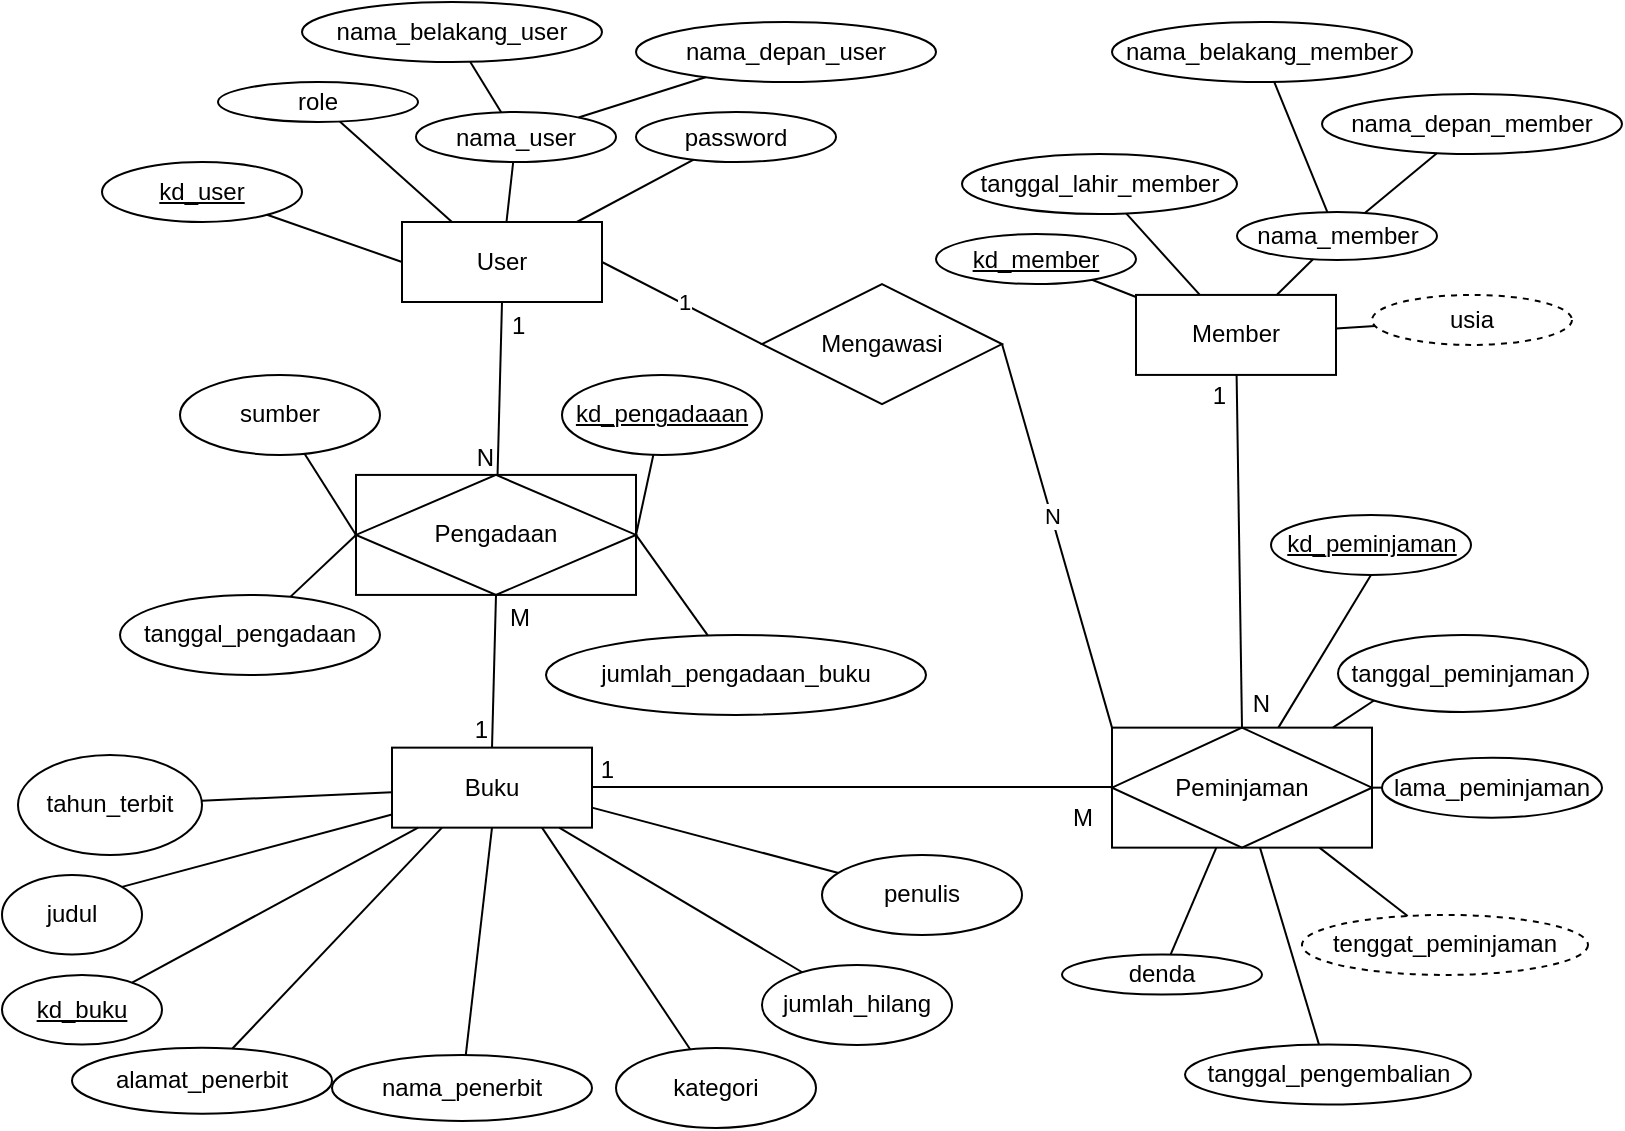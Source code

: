 <mxfile version="22.1.3" type="device" pages="3">
  <diagram name="ERD" id="81DDlflGgCjJH19Ls_gm">
    <mxGraphModel dx="1877" dy="603" grid="1" gridSize="10" guides="1" tooltips="1" connect="1" arrows="1" fold="1" page="1" pageScale="1" pageWidth="827" pageHeight="1169" math="0" shadow="0">
      <root>
        <mxCell id="0" />
        <mxCell id="1" parent="0" />
        <mxCell id="T8dbygGMbR6x7jfOkgho-1" value="Buku" style="whiteSpace=wrap;html=1;align=center;" parent="1" vertex="1">
          <mxGeometry x="-624" y="452.82" width="100" height="40" as="geometry" />
        </mxCell>
        <mxCell id="T8dbygGMbR6x7jfOkgho-9" value="M" style="text;html=1;align=center;verticalAlign=middle;resizable=0;points=[];autosize=1;strokeColor=none;fillColor=none;" parent="1" vertex="1">
          <mxGeometry x="-294" y="472.82" width="30" height="30" as="geometry" />
        </mxCell>
        <mxCell id="T8dbygGMbR6x7jfOkgho-26" value="Member" style="whiteSpace=wrap;html=1;align=center;" parent="1" vertex="1">
          <mxGeometry x="-252" y="226.46" width="100" height="40" as="geometry" />
        </mxCell>
        <mxCell id="T8dbygGMbR6x7jfOkgho-44" value="&lt;u&gt;kd_buku&lt;/u&gt;" style="ellipse;whiteSpace=wrap;html=1;align=center;" parent="1" vertex="1">
          <mxGeometry x="-819" y="566.46" width="80" height="34.83" as="geometry" />
        </mxCell>
        <mxCell id="T8dbygGMbR6x7jfOkgho-45" value="judul" style="ellipse;whiteSpace=wrap;html=1;align=center;" parent="1" vertex="1">
          <mxGeometry x="-819" y="516.46" width="70" height="39.83" as="geometry" />
        </mxCell>
        <mxCell id="T8dbygGMbR6x7jfOkgho-46" value="penulis" style="ellipse;whiteSpace=wrap;html=1;align=center;" parent="1" vertex="1">
          <mxGeometry x="-409" y="506.46" width="100" height="40" as="geometry" />
        </mxCell>
        <mxCell id="T8dbygGMbR6x7jfOkgho-47" value="tahun_terbit" style="ellipse;whiteSpace=wrap;html=1;align=center;" parent="1" vertex="1">
          <mxGeometry x="-811" y="456.46" width="92" height="50" as="geometry" />
        </mxCell>
        <mxCell id="T8dbygGMbR6x7jfOkgho-49" value="jumlah_hilang" style="ellipse;whiteSpace=wrap;html=1;align=center;" parent="1" vertex="1">
          <mxGeometry x="-439" y="561.46" width="95" height="40" as="geometry" />
        </mxCell>
        <mxCell id="T8dbygGMbR6x7jfOkgho-50" value="" style="endArrow=none;html=1;rounded=0;exitX=1;exitY=0;exitDx=0;exitDy=0;endFill=0;" parent="1" source="T8dbygGMbR6x7jfOkgho-45" target="T8dbygGMbR6x7jfOkgho-1" edge="1">
          <mxGeometry width="50" height="50" relative="1" as="geometry">
            <mxPoint x="-731.5" y="430.82" as="sourcePoint" />
            <mxPoint x="-681.5" y="380.82" as="targetPoint" />
          </mxGeometry>
        </mxCell>
        <mxCell id="T8dbygGMbR6x7jfOkgho-52" value="sumber" style="ellipse;whiteSpace=wrap;html=1;align=center;" parent="1" vertex="1">
          <mxGeometry x="-730" y="266.46" width="100" height="40" as="geometry" />
        </mxCell>
        <mxCell id="T8dbygGMbR6x7jfOkgho-55" value="nama_penerbit" style="ellipse;whiteSpace=wrap;html=1;align=center;" parent="1" vertex="1">
          <mxGeometry x="-654" y="606.46" width="130" height="33" as="geometry" />
        </mxCell>
        <mxCell id="T8dbygGMbR6x7jfOkgho-56" value="alamat_penerbit" style="ellipse;whiteSpace=wrap;html=1;align=center;" parent="1" vertex="1">
          <mxGeometry x="-784" y="602.82" width="130" height="33" as="geometry" />
        </mxCell>
        <mxCell id="T8dbygGMbR6x7jfOkgho-58" value="kategori" style="ellipse;whiteSpace=wrap;html=1;align=center;" parent="1" vertex="1">
          <mxGeometry x="-512" y="602.96" width="100" height="40" as="geometry" />
        </mxCell>
        <mxCell id="T8dbygGMbR6x7jfOkgho-60" value="&lt;u&gt;kd_member&lt;/u&gt;" style="ellipse;whiteSpace=wrap;html=1;align=center;" parent="1" vertex="1">
          <mxGeometry x="-352" y="196.04" width="100" height="25" as="geometry" />
        </mxCell>
        <mxCell id="T8dbygGMbR6x7jfOkgho-61" value="nama_member" style="ellipse;whiteSpace=wrap;html=1;align=center;" parent="1" vertex="1">
          <mxGeometry x="-201.5" y="185" width="100" height="24" as="geometry" />
        </mxCell>
        <mxCell id="T8dbygGMbR6x7jfOkgho-62" value="nama_depan_member" style="ellipse;whiteSpace=wrap;html=1;align=center;" parent="1" vertex="1">
          <mxGeometry x="-159" y="126" width="150" height="30" as="geometry" />
        </mxCell>
        <mxCell id="T8dbygGMbR6x7jfOkgho-63" value="nama_belakang_member" style="ellipse;whiteSpace=wrap;html=1;align=center;" parent="1" vertex="1">
          <mxGeometry x="-264" y="90" width="150" height="30" as="geometry" />
        </mxCell>
        <mxCell id="T8dbygGMbR6x7jfOkgho-64" value="tanggal_lahir_member" style="ellipse;whiteSpace=wrap;html=1;align=center;" parent="1" vertex="1">
          <mxGeometry x="-339" y="156" width="137.5" height="30" as="geometry" />
        </mxCell>
        <mxCell id="T8dbygGMbR6x7jfOkgho-65" value="usia" style="ellipse;whiteSpace=wrap;html=1;align=center;dashed=1;" parent="1" vertex="1">
          <mxGeometry x="-134" y="226.46" width="100" height="25" as="geometry" />
        </mxCell>
        <mxCell id="T8dbygGMbR6x7jfOkgho-76" value="" style="endArrow=none;html=1;rounded=0;" parent="1" source="T8dbygGMbR6x7jfOkgho-1" target="T8dbygGMbR6x7jfOkgho-47" edge="1">
          <mxGeometry relative="1" as="geometry">
            <mxPoint x="-711.5" y="667.82" as="sourcePoint" />
            <mxPoint x="-660.5" y="663.82" as="targetPoint" />
          </mxGeometry>
        </mxCell>
        <mxCell id="T8dbygGMbR6x7jfOkgho-77" value="" style="endArrow=none;html=1;rounded=0;exitX=0.5;exitY=1;exitDx=0;exitDy=0;" parent="1" source="T8dbygGMbR6x7jfOkgho-1" target="T8dbygGMbR6x7jfOkgho-55" edge="1">
          <mxGeometry relative="1" as="geometry">
            <mxPoint x="-591.5" y="858.85" as="sourcePoint" />
            <mxPoint x="-671.5" y="878.82" as="targetPoint" />
          </mxGeometry>
        </mxCell>
        <mxCell id="T8dbygGMbR6x7jfOkgho-78" value="" style="endArrow=none;html=1;rounded=0;exitX=0.25;exitY=1;exitDx=0;exitDy=0;" parent="1" source="T8dbygGMbR6x7jfOkgho-1" target="T8dbygGMbR6x7jfOkgho-56" edge="1">
          <mxGeometry relative="1" as="geometry">
            <mxPoint x="-642.409" y="875.82" as="sourcePoint" />
            <mxPoint x="-661.5" y="888.82" as="targetPoint" />
          </mxGeometry>
        </mxCell>
        <mxCell id="T8dbygGMbR6x7jfOkgho-79" value="" style="endArrow=none;html=1;rounded=0;exitX=0;exitY=0.5;exitDx=0;exitDy=0;" parent="1" source="3SaCs13BQmtGvCCq6Bn7-1" target="T8dbygGMbR6x7jfOkgho-52" edge="1">
          <mxGeometry relative="1" as="geometry">
            <mxPoint x="-639.286" y="237.46" as="sourcePoint" />
            <mxPoint x="-504" y="440.46" as="targetPoint" />
          </mxGeometry>
        </mxCell>
        <mxCell id="T8dbygGMbR6x7jfOkgho-80" value="" style="endArrow=none;html=1;rounded=0;" parent="1" source="T8dbygGMbR6x7jfOkgho-44" target="T8dbygGMbR6x7jfOkgho-1" edge="1">
          <mxGeometry relative="1" as="geometry">
            <mxPoint x="-505.5" y="522.82" as="sourcePoint" />
            <mxPoint x="-491.5" y="480.82" as="targetPoint" />
          </mxGeometry>
        </mxCell>
        <mxCell id="T8dbygGMbR6x7jfOkgho-81" value="" style="endArrow=none;html=1;rounded=0;" parent="1" source="T8dbygGMbR6x7jfOkgho-49" target="T8dbygGMbR6x7jfOkgho-1" edge="1">
          <mxGeometry relative="1" as="geometry">
            <mxPoint x="-495.5" y="532.82" as="sourcePoint" />
            <mxPoint x="-544.5" y="572.82" as="targetPoint" />
          </mxGeometry>
        </mxCell>
        <mxCell id="T8dbygGMbR6x7jfOkgho-82" value="" style="endArrow=none;html=1;rounded=0;exitX=1;exitY=0.75;exitDx=0;exitDy=0;" parent="1" source="T8dbygGMbR6x7jfOkgho-1" target="T8dbygGMbR6x7jfOkgho-46" edge="1">
          <mxGeometry relative="1" as="geometry">
            <mxPoint x="-344" y="504.342" as="sourcePoint" />
            <mxPoint x="-427" y="588.29" as="targetPoint" />
          </mxGeometry>
        </mxCell>
        <mxCell id="T8dbygGMbR6x7jfOkgho-88" value="" style="endArrow=none;html=1;rounded=0;exitX=0.75;exitY=1;exitDx=0;exitDy=0;" parent="1" source="T8dbygGMbR6x7jfOkgho-1" target="T8dbygGMbR6x7jfOkgho-58" edge="1">
          <mxGeometry relative="1" as="geometry">
            <mxPoint x="-234.5" y="957.82" as="sourcePoint" />
            <mxPoint x="-224.5" y="927.82" as="targetPoint" />
          </mxGeometry>
        </mxCell>
        <mxCell id="T8dbygGMbR6x7jfOkgho-89" value="" style="endArrow=none;html=1;rounded=0;" parent="1" source="T8dbygGMbR6x7jfOkgho-26" target="T8dbygGMbR6x7jfOkgho-65" edge="1">
          <mxGeometry relative="1" as="geometry">
            <mxPoint x="-189.279" y="260" as="sourcePoint" />
            <mxPoint x="-108" y="337" as="targetPoint" />
          </mxGeometry>
        </mxCell>
        <mxCell id="T8dbygGMbR6x7jfOkgho-90" value="" style="endArrow=none;html=1;rounded=0;" parent="1" source="T8dbygGMbR6x7jfOkgho-61" target="T8dbygGMbR6x7jfOkgho-63" edge="1">
          <mxGeometry relative="1" as="geometry">
            <mxPoint x="-137" y="665" as="sourcePoint" />
            <mxPoint x="-137" y="717" as="targetPoint" />
          </mxGeometry>
        </mxCell>
        <mxCell id="T8dbygGMbR6x7jfOkgho-91" value="" style="endArrow=none;html=1;rounded=0;" parent="1" source="T8dbygGMbR6x7jfOkgho-61" target="T8dbygGMbR6x7jfOkgho-62" edge="1">
          <mxGeometry relative="1" as="geometry">
            <mxPoint x="-127" y="675" as="sourcePoint" />
            <mxPoint x="-127" y="727" as="targetPoint" />
          </mxGeometry>
        </mxCell>
        <mxCell id="T8dbygGMbR6x7jfOkgho-92" value="" style="endArrow=none;html=1;rounded=0;" parent="1" source="T8dbygGMbR6x7jfOkgho-26" target="T8dbygGMbR6x7jfOkgho-61" edge="1">
          <mxGeometry relative="1" as="geometry">
            <mxPoint x="-177" y="260" as="sourcePoint" />
            <mxPoint x="-117" y="737" as="targetPoint" />
          </mxGeometry>
        </mxCell>
        <mxCell id="T8dbygGMbR6x7jfOkgho-93" value="" style="endArrow=none;html=1;rounded=0;" parent="1" source="T8dbygGMbR6x7jfOkgho-26" target="T8dbygGMbR6x7jfOkgho-64" edge="1">
          <mxGeometry relative="1" as="geometry">
            <mxPoint x="-214.538" y="260" as="sourcePoint" />
            <mxPoint x="-182" y="335" as="targetPoint" />
          </mxGeometry>
        </mxCell>
        <mxCell id="T8dbygGMbR6x7jfOkgho-94" value="" style="endArrow=none;html=1;rounded=0;" parent="1" source="T8dbygGMbR6x7jfOkgho-60" target="T8dbygGMbR6x7jfOkgho-26" edge="1">
          <mxGeometry relative="1" as="geometry">
            <mxPoint x="-280.645" y="222.339" as="sourcePoint" />
            <mxPoint x="-229.988" y="260" as="targetPoint" />
          </mxGeometry>
        </mxCell>
        <mxCell id="3SaCs13BQmtGvCCq6Bn7-1" value="Pengadaan" style="shape=associativeEntity;whiteSpace=wrap;html=1;align=center;" parent="1" vertex="1">
          <mxGeometry x="-642" y="316.46" width="140" height="60" as="geometry" />
        </mxCell>
        <mxCell id="3SaCs13BQmtGvCCq6Bn7-3" value="jumlah_pengadaan_buku" style="ellipse;whiteSpace=wrap;html=1;align=center;" parent="1" vertex="1">
          <mxGeometry x="-547" y="396.46" width="190" height="40" as="geometry" />
        </mxCell>
        <mxCell id="c736dSd8PhBp56sKbZPD-1" value="User" style="whiteSpace=wrap;html=1;align=center;" parent="1" vertex="1">
          <mxGeometry x="-619" y="190" width="100" height="40" as="geometry" />
        </mxCell>
        <mxCell id="c736dSd8PhBp56sKbZPD-2" value="&lt;u&gt;kd_user&lt;/u&gt;" style="ellipse;whiteSpace=wrap;html=1;align=center;" parent="1" vertex="1">
          <mxGeometry x="-769" y="160" width="100" height="30" as="geometry" />
        </mxCell>
        <mxCell id="c736dSd8PhBp56sKbZPD-3" value="nama_user" style="ellipse;whiteSpace=wrap;html=1;align=center;" parent="1" vertex="1">
          <mxGeometry x="-612" y="135" width="100" height="25" as="geometry" />
        </mxCell>
        <mxCell id="c736dSd8PhBp56sKbZPD-4" value="nama_depan_user" style="ellipse;whiteSpace=wrap;html=1;align=center;" parent="1" vertex="1">
          <mxGeometry x="-502" y="90" width="150" height="30" as="geometry" />
        </mxCell>
        <mxCell id="c736dSd8PhBp56sKbZPD-5" value="nama_belakang_user" style="ellipse;whiteSpace=wrap;html=1;align=center;" parent="1" vertex="1">
          <mxGeometry x="-669" y="80" width="150" height="30" as="geometry" />
        </mxCell>
        <mxCell id="c736dSd8PhBp56sKbZPD-6" value="" style="endArrow=none;html=1;rounded=0;" parent="1" source="c736dSd8PhBp56sKbZPD-3" target="c736dSd8PhBp56sKbZPD-5" edge="1">
          <mxGeometry relative="1" as="geometry">
            <mxPoint x="-354" y="380" as="sourcePoint" />
            <mxPoint x="-354" y="432" as="targetPoint" />
          </mxGeometry>
        </mxCell>
        <mxCell id="c736dSd8PhBp56sKbZPD-7" value="" style="endArrow=none;html=1;rounded=0;" parent="1" source="c736dSd8PhBp56sKbZPD-3" target="c736dSd8PhBp56sKbZPD-4" edge="1">
          <mxGeometry relative="1" as="geometry">
            <mxPoint x="-344" y="390" as="sourcePoint" />
            <mxPoint x="-344" y="442" as="targetPoint" />
          </mxGeometry>
        </mxCell>
        <mxCell id="c736dSd8PhBp56sKbZPD-8" value="" style="endArrow=none;html=1;rounded=0;" parent="1" source="c736dSd8PhBp56sKbZPD-1" target="c736dSd8PhBp56sKbZPD-3" edge="1">
          <mxGeometry relative="1" as="geometry">
            <mxPoint x="-409" as="sourcePoint" />
            <mxPoint x="-304" y="442" as="targetPoint" />
          </mxGeometry>
        </mxCell>
        <mxCell id="c736dSd8PhBp56sKbZPD-9" value="" style="endArrow=none;html=1;rounded=0;entryX=0;entryY=0.5;entryDx=0;entryDy=0;" parent="1" source="c736dSd8PhBp56sKbZPD-2" target="c736dSd8PhBp56sKbZPD-1" edge="1">
          <mxGeometry relative="1" as="geometry">
            <mxPoint x="-357" y="-11" as="sourcePoint" />
            <mxPoint x="-499" y="50.0" as="targetPoint" />
          </mxGeometry>
        </mxCell>
        <mxCell id="c736dSd8PhBp56sKbZPD-14" style="rounded=0;orthogonalLoop=1;jettySize=auto;html=1;endArrow=none;endFill=0;entryX=0.25;entryY=0;entryDx=0;entryDy=0;" parent="1" source="c736dSd8PhBp56sKbZPD-11" target="c736dSd8PhBp56sKbZPD-1" edge="1">
          <mxGeometry relative="1" as="geometry">
            <mxPoint x="-532" y="230" as="targetPoint" />
          </mxGeometry>
        </mxCell>
        <mxCell id="c736dSd8PhBp56sKbZPD-11" value="role" style="ellipse;whiteSpace=wrap;html=1;align=center;" parent="1" vertex="1">
          <mxGeometry x="-711" y="120" width="100" height="20" as="geometry" />
        </mxCell>
        <mxCell id="c736dSd8PhBp56sKbZPD-13" style="rounded=0;orthogonalLoop=1;jettySize=auto;html=1;endArrow=none;endFill=0;" parent="1" source="c736dSd8PhBp56sKbZPD-12" target="c736dSd8PhBp56sKbZPD-1" edge="1">
          <mxGeometry relative="1" as="geometry" />
        </mxCell>
        <mxCell id="c736dSd8PhBp56sKbZPD-12" value="password" style="ellipse;whiteSpace=wrap;html=1;align=center;" parent="1" vertex="1">
          <mxGeometry x="-502" y="135" width="100" height="25" as="geometry" />
        </mxCell>
        <mxCell id="c736dSd8PhBp56sKbZPD-19" style="rounded=0;orthogonalLoop=1;jettySize=auto;html=1;endArrow=none;endFill=0;entryX=0;entryY=0;entryDx=0;entryDy=0;exitX=1;exitY=0.5;exitDx=0;exitDy=0;" parent="1" source="c736dSd8PhBp56sKbZPD-18" target="Lkc_kYgz6RvBoKabrVVQ-1" edge="1">
          <mxGeometry relative="1" as="geometry">
            <mxPoint x="-329" y="211.46" as="sourcePoint" />
            <mxPoint x="-332.03" y="418.46" as="targetPoint" />
          </mxGeometry>
        </mxCell>
        <mxCell id="c736dSd8PhBp56sKbZPD-24" value="N" style="edgeLabel;html=1;align=center;verticalAlign=middle;resizable=0;points=[];" parent="c736dSd8PhBp56sKbZPD-19" vertex="1" connectable="0">
          <mxGeometry x="-0.562" y="-3" relative="1" as="geometry">
            <mxPoint x="16" y="43" as="offset" />
          </mxGeometry>
        </mxCell>
        <mxCell id="c736dSd8PhBp56sKbZPD-20" style="rounded=0;orthogonalLoop=1;jettySize=auto;html=1;entryX=1;entryY=0.5;entryDx=0;entryDy=0;endArrow=none;endFill=0;exitX=0;exitY=0.5;exitDx=0;exitDy=0;" parent="1" source="c736dSd8PhBp56sKbZPD-18" target="c736dSd8PhBp56sKbZPD-1" edge="1">
          <mxGeometry relative="1" as="geometry" />
        </mxCell>
        <mxCell id="c736dSd8PhBp56sKbZPD-23" value="1" style="edgeLabel;html=1;align=center;verticalAlign=middle;resizable=0;points=[];" parent="c736dSd8PhBp56sKbZPD-20" vertex="1" connectable="0">
          <mxGeometry x="-0.003" y="-1" relative="1" as="geometry">
            <mxPoint as="offset" />
          </mxGeometry>
        </mxCell>
        <mxCell id="c736dSd8PhBp56sKbZPD-18" value="Mengawasi" style="shape=rhombus;perimeter=rhombusPerimeter;whiteSpace=wrap;html=1;align=center;rotation=0;" parent="1" vertex="1">
          <mxGeometry x="-439" y="221.04" width="120" height="60" as="geometry" />
        </mxCell>
        <mxCell id="Lkc_kYgz6RvBoKabrVVQ-1" value="Peminjaman" style="shape=associativeEntity;whiteSpace=wrap;html=1;align=center;" parent="1" vertex="1">
          <mxGeometry x="-264" y="442.82" width="130" height="60" as="geometry" />
        </mxCell>
        <mxCell id="Lkc_kYgz6RvBoKabrVVQ-4" value="" style="endArrow=none;html=1;rounded=0;exitX=0.5;exitY=0;exitDx=0;exitDy=0;" parent="1" source="Lkc_kYgz6RvBoKabrVVQ-1" target="T8dbygGMbR6x7jfOkgho-26" edge="1">
          <mxGeometry relative="1" as="geometry">
            <mxPoint x="-392.5" y="171.46" as="sourcePoint" />
            <mxPoint x="-199" y="57.92" as="targetPoint" />
          </mxGeometry>
        </mxCell>
        <mxCell id="Lkc_kYgz6RvBoKabrVVQ-5" value="N" style="resizable=0;html=1;whiteSpace=wrap;align=right;verticalAlign=bottom;" parent="Lkc_kYgz6RvBoKabrVVQ-4" connectable="0" vertex="1">
          <mxGeometry x="1" relative="1" as="geometry">
            <mxPoint x="18" y="173" as="offset" />
          </mxGeometry>
        </mxCell>
        <mxCell id="9UOALv4cIeq7-i4lsyqR-9" value="1" style="resizable=0;html=1;whiteSpace=wrap;align=right;verticalAlign=bottom;" parent="Lkc_kYgz6RvBoKabrVVQ-4" connectable="0" vertex="1">
          <mxGeometry x="1" relative="1" as="geometry">
            <mxPoint x="-4" y="19" as="offset" />
          </mxGeometry>
        </mxCell>
        <mxCell id="Lkc_kYgz6RvBoKabrVVQ-6" value="" style="endArrow=none;html=1;rounded=0;entryX=1;entryY=0;entryDx=0;entryDy=0;edgeStyle=orthogonalEdgeStyle;" parent="1" source="Lkc_kYgz6RvBoKabrVVQ-1" target="T8dbygGMbR6x7jfOkgho-1" edge="1">
          <mxGeometry relative="1" as="geometry">
            <mxPoint x="-189" y="256.46" as="sourcePoint" />
            <mxPoint x="-225" y="186.46" as="targetPoint" />
            <Array as="points">
              <mxPoint x="-200" y="472.46" />
              <mxPoint x="-492" y="472.46" />
            </Array>
          </mxGeometry>
        </mxCell>
        <mxCell id="Lkc_kYgz6RvBoKabrVVQ-7" value="1" style="resizable=0;html=1;whiteSpace=wrap;align=right;verticalAlign=bottom;" parent="Lkc_kYgz6RvBoKabrVVQ-6" connectable="0" vertex="1">
          <mxGeometry x="1" relative="1" as="geometry">
            <mxPoint x="12" y="20" as="offset" />
          </mxGeometry>
        </mxCell>
        <mxCell id="Lkc_kYgz6RvBoKabrVVQ-13" value="tanggal_peminjaman" style="ellipse;whiteSpace=wrap;html=1;align=center;" parent="1" vertex="1">
          <mxGeometry x="-151" y="396.46" width="125" height="38.54" as="geometry" />
        </mxCell>
        <mxCell id="Lkc_kYgz6RvBoKabrVVQ-14" value="kd_peminjaman" style="ellipse;whiteSpace=wrap;html=1;align=center;fontStyle=4;" parent="1" vertex="1">
          <mxGeometry x="-184.5" y="336.46" width="100" height="30" as="geometry" />
        </mxCell>
        <mxCell id="Lkc_kYgz6RvBoKabrVVQ-15" value="lama_peminjaman" style="ellipse;whiteSpace=wrap;html=1;align=center;" parent="1" vertex="1">
          <mxGeometry x="-129" y="457.82" width="110" height="30" as="geometry" />
        </mxCell>
        <mxCell id="Lkc_kYgz6RvBoKabrVVQ-16" value="tenggat_peminjaman" style="ellipse;whiteSpace=wrap;html=1;align=center;dashed=1;" parent="1" vertex="1">
          <mxGeometry x="-169" y="536.46" width="143" height="30" as="geometry" />
        </mxCell>
        <mxCell id="Lkc_kYgz6RvBoKabrVVQ-17" value="" style="endArrow=none;html=1;rounded=0;" parent="1" source="Lkc_kYgz6RvBoKabrVVQ-15" target="Lkc_kYgz6RvBoKabrVVQ-1" edge="1">
          <mxGeometry relative="1" as="geometry">
            <mxPoint x="121.5" y="540.46" as="sourcePoint" />
            <mxPoint x="-114.5" y="216.46" as="targetPoint" />
          </mxGeometry>
        </mxCell>
        <mxCell id="Lkc_kYgz6RvBoKabrVVQ-18" value="" style="endArrow=none;html=1;rounded=0;entryX=0;entryY=1;entryDx=0;entryDy=0;" parent="1" source="Lkc_kYgz6RvBoKabrVVQ-1" target="Lkc_kYgz6RvBoKabrVVQ-13" edge="1">
          <mxGeometry relative="1" as="geometry">
            <mxPoint x="22.5" y="133.46" as="sourcePoint" />
            <mxPoint x="86.5" y="183.46" as="targetPoint" />
          </mxGeometry>
        </mxCell>
        <mxCell id="Lkc_kYgz6RvBoKabrVVQ-19" value="" style="endArrow=none;html=1;rounded=0;entryX=0.5;entryY=1;entryDx=0;entryDy=0;" parent="1" source="Lkc_kYgz6RvBoKabrVVQ-1" target="Lkc_kYgz6RvBoKabrVVQ-14" edge="1">
          <mxGeometry relative="1" as="geometry">
            <mxPoint x="68.5" y="133.46" as="sourcePoint" />
            <mxPoint x="119.5" y="90.46" as="targetPoint" />
          </mxGeometry>
        </mxCell>
        <mxCell id="Lkc_kYgz6RvBoKabrVVQ-20" value="" style="endArrow=none;html=1;rounded=0;" parent="1" source="Lkc_kYgz6RvBoKabrVVQ-16" target="Lkc_kYgz6RvBoKabrVVQ-1" edge="1">
          <mxGeometry relative="1" as="geometry">
            <mxPoint x="145.5" y="182.46" as="sourcePoint" />
            <mxPoint x="69.5" y="173.46" as="targetPoint" />
          </mxGeometry>
        </mxCell>
        <mxCell id="h16wp3CjVjmJk3W1JmLc-1" value="" style="endArrow=none;html=1;rounded=0;exitX=0.5;exitY=1;exitDx=0;exitDy=0;" parent="1" source="c736dSd8PhBp56sKbZPD-1" target="3SaCs13BQmtGvCCq6Bn7-1" edge="1">
          <mxGeometry relative="1" as="geometry">
            <mxPoint x="-647" y="465" as="sourcePoint" />
            <mxPoint x="-540" y="345" as="targetPoint" />
          </mxGeometry>
        </mxCell>
        <mxCell id="h16wp3CjVjmJk3W1JmLc-2" value="1" style="resizable=0;html=1;whiteSpace=wrap;align=left;verticalAlign=bottom;" parent="h16wp3CjVjmJk3W1JmLc-1" connectable="0" vertex="1">
          <mxGeometry x="-1" relative="1" as="geometry">
            <mxPoint x="3" y="20" as="offset" />
          </mxGeometry>
        </mxCell>
        <mxCell id="h16wp3CjVjmJk3W1JmLc-3" value="N" style="resizable=0;html=1;whiteSpace=wrap;align=right;verticalAlign=bottom;" parent="h16wp3CjVjmJk3W1JmLc-1" connectable="0" vertex="1">
          <mxGeometry x="1" relative="1" as="geometry" />
        </mxCell>
        <mxCell id="h16wp3CjVjmJk3W1JmLc-6" value="" style="endArrow=none;html=1;rounded=0;entryX=0.5;entryY=0;entryDx=0;entryDy=0;exitX=0.5;exitY=1;exitDx=0;exitDy=0;" parent="1" source="3SaCs13BQmtGvCCq6Bn7-1" target="T8dbygGMbR6x7jfOkgho-1" edge="1">
          <mxGeometry relative="1" as="geometry">
            <mxPoint x="-569" y="416.46" as="sourcePoint" />
            <mxPoint x="-489" y="386.46" as="targetPoint" />
          </mxGeometry>
        </mxCell>
        <mxCell id="h16wp3CjVjmJk3W1JmLc-7" value="M" style="resizable=0;html=1;whiteSpace=wrap;align=left;verticalAlign=bottom;" parent="h16wp3CjVjmJk3W1JmLc-6" connectable="0" vertex="1">
          <mxGeometry x="-1" relative="1" as="geometry">
            <mxPoint x="5" y="20" as="offset" />
          </mxGeometry>
        </mxCell>
        <mxCell id="h16wp3CjVjmJk3W1JmLc-8" value="1" style="resizable=0;html=1;whiteSpace=wrap;align=right;verticalAlign=bottom;" parent="h16wp3CjVjmJk3W1JmLc-6" connectable="0" vertex="1">
          <mxGeometry x="1" relative="1" as="geometry" />
        </mxCell>
        <mxCell id="h16wp3CjVjmJk3W1JmLc-10" value="" style="endArrow=none;html=1;rounded=0;exitX=1;exitY=0.5;exitDx=0;exitDy=0;" parent="1" source="3SaCs13BQmtGvCCq6Bn7-1" target="3SaCs13BQmtGvCCq6Bn7-3" edge="1">
          <mxGeometry relative="1" as="geometry">
            <mxPoint x="-373.666" y="416.91" as="sourcePoint" />
            <mxPoint x="-429.34" y="366.46" as="targetPoint" />
          </mxGeometry>
        </mxCell>
        <mxCell id="h16wp3CjVjmJk3W1JmLc-11" value="&lt;u&gt;kd_pengadaaan&lt;/u&gt;" style="ellipse;whiteSpace=wrap;html=1;align=center;" parent="1" vertex="1">
          <mxGeometry x="-539" y="266.46" width="100" height="40" as="geometry" />
        </mxCell>
        <mxCell id="h16wp3CjVjmJk3W1JmLc-12" value="" style="endArrow=none;html=1;rounded=0;exitX=1;exitY=0.5;exitDx=0;exitDy=0;" parent="1" source="3SaCs13BQmtGvCCq6Bn7-1" target="h16wp3CjVjmJk3W1JmLc-11" edge="1">
          <mxGeometry relative="1" as="geometry">
            <mxPoint x="-472" y="366.46" as="sourcePoint" />
            <mxPoint x="-489" y="286.46" as="targetPoint" />
          </mxGeometry>
        </mxCell>
        <mxCell id="6" value="tanggal_pengembalian" style="ellipse;whiteSpace=wrap;html=1;align=center;" parent="1" vertex="1">
          <mxGeometry x="-227.5" y="601.29" width="143" height="30" as="geometry" />
        </mxCell>
        <mxCell id="7" value="denda" style="ellipse;whiteSpace=wrap;html=1;align=center;" parent="1" vertex="1">
          <mxGeometry x="-289" y="556.29" width="100" height="20" as="geometry" />
        </mxCell>
        <mxCell id="9" value="" style="endArrow=none;html=1;rounded=0;" parent="1" source="Lkc_kYgz6RvBoKabrVVQ-1" target="6" edge="1">
          <mxGeometry relative="1" as="geometry">
            <mxPoint x="67.5" y="356.46" as="sourcePoint" />
            <mxPoint x="-76.5" y="265.46" as="targetPoint" />
          </mxGeometry>
        </mxCell>
        <mxCell id="sd0s0czRKyFUDRrd04AI-10" style="edgeStyle=none;html=1;entryX=0;entryY=0.5;entryDx=0;entryDy=0;endArrow=none;endFill=0;" parent="1" source="sd0s0czRKyFUDRrd04AI-9" target="3SaCs13BQmtGvCCq6Bn7-1" edge="1">
          <mxGeometry relative="1" as="geometry" />
        </mxCell>
        <mxCell id="sd0s0czRKyFUDRrd04AI-9" value="tanggal_pengadaan" style="ellipse;whiteSpace=wrap;html=1;align=center;" parent="1" vertex="1">
          <mxGeometry x="-760" y="376.46" width="130" height="40" as="geometry" />
        </mxCell>
        <mxCell id="9UOALv4cIeq7-i4lsyqR-12" value="" style="endArrow=none;html=1;rounded=0;" parent="1" source="Lkc_kYgz6RvBoKabrVVQ-1" target="7" edge="1">
          <mxGeometry relative="1" as="geometry">
            <mxPoint x="-130.555" y="512.82" as="sourcePoint" />
            <mxPoint x="-84.5" y="536.46" as="targetPoint" />
          </mxGeometry>
        </mxCell>
      </root>
    </mxGraphModel>
  </diagram>
  <diagram id="1r35ahKx9VzJAY9p1PQU" name="Normalisasi">
    <mxGraphModel dx="1167" dy="670" grid="1" gridSize="10" guides="1" tooltips="1" connect="1" arrows="1" fold="1" page="1" pageScale="1" pageWidth="1169" pageHeight="827" math="0" shadow="0">
      <root>
        <mxCell id="0" />
        <mxCell id="1" parent="0" />
        <mxCell id="knay7HGnLi5qgatWuMay-1" value="1NF" style="text;strokeColor=none;fillColor=none;html=1;fontSize=24;fontStyle=1;verticalAlign=middle;align=center;" parent="1" vertex="1">
          <mxGeometry x="40" width="100" height="40" as="geometry" />
        </mxCell>
        <mxCell id="knay7HGnLi5qgatWuMay-2" value="Member" style="shape=table;startSize=30;container=1;collapsible=0;childLayout=tableLayout;fontStyle=1;align=center;resizeLast=0;rowLines=1;columnLines=1;enumerate=0;enumerateValue=jj%2Cvv;treeMoving=0;treeFolding=0;" parent="1" vertex="1">
          <mxGeometry x="9" y="40" width="1150" height="190" as="geometry" />
        </mxCell>
        <mxCell id="knay7HGnLi5qgatWuMay-3" value="" style="shape=tableRow;horizontal=0;startSize=0;swimlaneHead=0;swimlaneBody=0;top=0;left=0;bottom=0;right=0;collapsible=0;dropTarget=0;fillColor=none;points=[[0,0.5],[1,0.5]];portConstraint=eastwest;" parent="knay7HGnLi5qgatWuMay-2" vertex="1">
          <mxGeometry y="30" width="1150" height="40" as="geometry" />
        </mxCell>
        <mxCell id="knay7HGnLi5qgatWuMay-4" value="kd_member&lt;span style=&quot;white-space: pre;&quot;&gt;&#x9;&lt;/span&gt;&lt;br&gt;" style="shape=partialRectangle;html=1;whiteSpace=wrap;connectable=0;fillColor=none;top=0;left=0;bottom=0;right=0;overflow=hidden;align=right;" parent="knay7HGnLi5qgatWuMay-3" vertex="1">
          <mxGeometry width="189" height="40" as="geometry">
            <mxRectangle width="189" height="40" as="alternateBounds" />
          </mxGeometry>
        </mxCell>
        <mxCell id="knay7HGnLi5qgatWuMay-5" value="tanggal_lahir_member" style="shape=partialRectangle;html=1;whiteSpace=wrap;connectable=0;fillColor=none;top=0;left=0;bottom=0;right=0;overflow=hidden;" parent="knay7HGnLi5qgatWuMay-3" vertex="1">
          <mxGeometry x="189" width="282" height="40" as="geometry">
            <mxRectangle width="282" height="40" as="alternateBounds" />
          </mxGeometry>
        </mxCell>
        <mxCell id="knay7HGnLi5qgatWuMay-6" value="nama_depan_member" style="shape=partialRectangle;html=1;whiteSpace=wrap;connectable=0;fillColor=none;top=0;left=0;bottom=0;right=0;overflow=hidden;" parent="knay7HGnLi5qgatWuMay-3" vertex="1">
          <mxGeometry x="471" width="340" height="40" as="geometry">
            <mxRectangle width="340" height="40" as="alternateBounds" />
          </mxGeometry>
        </mxCell>
        <mxCell id="knay7HGnLi5qgatWuMay-99" value="nama_belakang_member" style="shape=partialRectangle;html=1;whiteSpace=wrap;connectable=0;fillColor=none;top=0;left=0;bottom=0;right=0;overflow=hidden;" parent="knay7HGnLi5qgatWuMay-3" vertex="1">
          <mxGeometry x="811" width="339" height="40" as="geometry">
            <mxRectangle width="339" height="40" as="alternateBounds" />
          </mxGeometry>
        </mxCell>
        <mxCell id="knay7HGnLi5qgatWuMay-105" style="shape=tableRow;horizontal=0;startSize=0;swimlaneHead=0;swimlaneBody=0;top=0;left=0;bottom=0;right=0;collapsible=0;dropTarget=0;fillColor=none;points=[[0,0.5],[1,0.5]];portConstraint=eastwest;" parent="knay7HGnLi5qgatWuMay-2" vertex="1">
          <mxGeometry y="70" width="1150" height="40" as="geometry" />
        </mxCell>
        <mxCell id="knay7HGnLi5qgatWuMay-106" value="0001" style="shape=partialRectangle;html=1;whiteSpace=wrap;connectable=0;fillColor=none;top=0;left=0;bottom=0;right=0;overflow=hidden;align=right;" parent="knay7HGnLi5qgatWuMay-105" vertex="1">
          <mxGeometry width="189" height="40" as="geometry">
            <mxRectangle width="189" height="40" as="alternateBounds" />
          </mxGeometry>
        </mxCell>
        <mxCell id="knay7HGnLi5qgatWuMay-107" value="21-05-2005" style="shape=partialRectangle;html=1;whiteSpace=wrap;connectable=0;fillColor=none;top=0;left=0;bottom=0;right=0;overflow=hidden;" parent="knay7HGnLi5qgatWuMay-105" vertex="1">
          <mxGeometry x="189" width="282" height="40" as="geometry">
            <mxRectangle width="282" height="40" as="alternateBounds" />
          </mxGeometry>
        </mxCell>
        <mxCell id="knay7HGnLi5qgatWuMay-108" value="Levi" style="shape=partialRectangle;html=1;whiteSpace=wrap;connectable=0;fillColor=none;top=0;left=0;bottom=0;right=0;overflow=hidden;" parent="knay7HGnLi5qgatWuMay-105" vertex="1">
          <mxGeometry x="471" width="340" height="40" as="geometry">
            <mxRectangle width="340" height="40" as="alternateBounds" />
          </mxGeometry>
        </mxCell>
        <mxCell id="knay7HGnLi5qgatWuMay-109" value="Rizki Saputra" style="shape=partialRectangle;html=1;whiteSpace=wrap;connectable=0;fillColor=none;top=0;left=0;bottom=0;right=0;overflow=hidden;" parent="knay7HGnLi5qgatWuMay-105" vertex="1">
          <mxGeometry x="811" width="339" height="40" as="geometry">
            <mxRectangle width="339" height="40" as="alternateBounds" />
          </mxGeometry>
        </mxCell>
        <mxCell id="knay7HGnLi5qgatWuMay-110" style="shape=tableRow;horizontal=0;startSize=0;swimlaneHead=0;swimlaneBody=0;top=0;left=0;bottom=0;right=0;collapsible=0;dropTarget=0;fillColor=none;points=[[0,0.5],[1,0.5]];portConstraint=eastwest;" parent="knay7HGnLi5qgatWuMay-2" vertex="1">
          <mxGeometry y="110" width="1150" height="40" as="geometry" />
        </mxCell>
        <mxCell id="knay7HGnLi5qgatWuMay-111" value="0002" style="shape=partialRectangle;html=1;whiteSpace=wrap;connectable=0;fillColor=none;top=0;left=0;bottom=0;right=0;overflow=hidden;align=right;" parent="knay7HGnLi5qgatWuMay-110" vertex="1">
          <mxGeometry width="189" height="40" as="geometry">
            <mxRectangle width="189" height="40" as="alternateBounds" />
          </mxGeometry>
        </mxCell>
        <mxCell id="knay7HGnLi5qgatWuMay-112" value="23-04-2004" style="shape=partialRectangle;html=1;whiteSpace=wrap;connectable=0;fillColor=none;top=0;left=0;bottom=0;right=0;overflow=hidden;" parent="knay7HGnLi5qgatWuMay-110" vertex="1">
          <mxGeometry x="189" width="282" height="40" as="geometry">
            <mxRectangle width="282" height="40" as="alternateBounds" />
          </mxGeometry>
        </mxCell>
        <mxCell id="knay7HGnLi5qgatWuMay-113" value="Azril" style="shape=partialRectangle;html=1;whiteSpace=wrap;connectable=0;fillColor=none;top=0;left=0;bottom=0;right=0;overflow=hidden;" parent="knay7HGnLi5qgatWuMay-110" vertex="1">
          <mxGeometry x="471" width="340" height="40" as="geometry">
            <mxRectangle width="340" height="40" as="alternateBounds" />
          </mxGeometry>
        </mxCell>
        <mxCell id="knay7HGnLi5qgatWuMay-114" value="Fahmiyati" style="shape=partialRectangle;html=1;whiteSpace=wrap;connectable=0;fillColor=none;top=0;left=0;bottom=0;right=0;overflow=hidden;" parent="knay7HGnLi5qgatWuMay-110" vertex="1">
          <mxGeometry x="811" width="339" height="40" as="geometry">
            <mxRectangle width="339" height="40" as="alternateBounds" />
          </mxGeometry>
        </mxCell>
        <mxCell id="knay7HGnLi5qgatWuMay-115" style="shape=tableRow;horizontal=0;startSize=0;swimlaneHead=0;swimlaneBody=0;top=0;left=0;bottom=0;right=0;collapsible=0;dropTarget=0;fillColor=none;points=[[0,0.5],[1,0.5]];portConstraint=eastwest;" parent="knay7HGnLi5qgatWuMay-2" vertex="1">
          <mxGeometry y="150" width="1150" height="40" as="geometry" />
        </mxCell>
        <mxCell id="knay7HGnLi5qgatWuMay-116" value="0003" style="shape=partialRectangle;html=1;whiteSpace=wrap;connectable=0;fillColor=none;top=0;left=0;bottom=0;right=0;overflow=hidden;align=right;" parent="knay7HGnLi5qgatWuMay-115" vertex="1">
          <mxGeometry width="189" height="40" as="geometry">
            <mxRectangle width="189" height="40" as="alternateBounds" />
          </mxGeometry>
        </mxCell>
        <mxCell id="knay7HGnLi5qgatWuMay-117" value="12-07-2003" style="shape=partialRectangle;html=1;whiteSpace=wrap;connectable=0;fillColor=none;top=0;left=0;bottom=0;right=0;overflow=hidden;" parent="knay7HGnLi5qgatWuMay-115" vertex="1">
          <mxGeometry x="189" width="282" height="40" as="geometry">
            <mxRectangle width="282" height="40" as="alternateBounds" />
          </mxGeometry>
        </mxCell>
        <mxCell id="knay7HGnLi5qgatWuMay-118" value="Faiz" style="shape=partialRectangle;html=1;whiteSpace=wrap;connectable=0;fillColor=none;top=0;left=0;bottom=0;right=0;overflow=hidden;" parent="knay7HGnLi5qgatWuMay-115" vertex="1">
          <mxGeometry x="471" width="340" height="40" as="geometry">
            <mxRectangle width="340" height="40" as="alternateBounds" />
          </mxGeometry>
        </mxCell>
        <mxCell id="knay7HGnLi5qgatWuMay-119" value="Al-Ghifari" style="shape=partialRectangle;html=1;whiteSpace=wrap;connectable=0;fillColor=none;top=0;left=0;bottom=0;right=0;overflow=hidden;" parent="knay7HGnLi5qgatWuMay-115" vertex="1">
          <mxGeometry x="811" width="339" height="40" as="geometry">
            <mxRectangle width="339" height="40" as="alternateBounds" />
          </mxGeometry>
        </mxCell>
        <mxCell id="d7rx3tKeEgKJb48QSVX8-1" value="Peminjaman" style="shape=table;startSize=30;container=1;collapsible=0;childLayout=tableLayout;fontStyle=1;align=center;comic=0;" parent="1" vertex="1">
          <mxGeometry x="9" y="929" width="1150" height="270" as="geometry" />
        </mxCell>
        <mxCell id="d7rx3tKeEgKJb48QSVX8-2" value="" style="shape=tableRow;horizontal=0;startSize=0;swimlaneHead=0;swimlaneBody=0;top=0;left=0;bottom=0;right=0;collapsible=0;dropTarget=0;fillColor=none;points=[[0,0.5],[1,0.5]];portConstraint=eastwest;comic=0;" parent="d7rx3tKeEgKJb48QSVX8-1" vertex="1">
          <mxGeometry y="30" width="1150" height="40" as="geometry" />
        </mxCell>
        <mxCell id="d7rx3tKeEgKJb48QSVX8-3" value="kd_peminjaman" style="shape=partialRectangle;html=1;whiteSpace=wrap;connectable=0;fillColor=none;top=0;left=0;bottom=0;right=0;overflow=hidden;comic=0;" parent="d7rx3tKeEgKJb48QSVX8-2" vertex="1">
          <mxGeometry width="143" height="40" as="geometry">
            <mxRectangle width="143" height="40" as="alternateBounds" />
          </mxGeometry>
        </mxCell>
        <mxCell id="d7rx3tKeEgKJb48QSVX8-4" value="id_user" style="shape=partialRectangle;html=1;whiteSpace=wrap;connectable=0;fillColor=none;top=0;left=0;bottom=0;right=0;overflow=hidden;comic=0;" parent="d7rx3tKeEgKJb48QSVX8-2" vertex="1">
          <mxGeometry x="143" width="145" height="40" as="geometry">
            <mxRectangle width="145" height="40" as="alternateBounds" />
          </mxGeometry>
        </mxCell>
        <mxCell id="d7rx3tKeEgKJb48QSVX8-5" value="kd_member" style="shape=partialRectangle;html=1;whiteSpace=wrap;connectable=0;fillColor=none;top=0;left=0;bottom=0;right=0;overflow=hidden;comic=0;" parent="d7rx3tKeEgKJb48QSVX8-2" vertex="1">
          <mxGeometry x="288" width="143" height="40" as="geometry">
            <mxRectangle width="143" height="40" as="alternateBounds" />
          </mxGeometry>
        </mxCell>
        <mxCell id="ORHhp0hCYf0Zi_cKeBzR-1" value="kd_buku" style="shape=partialRectangle;html=1;whiteSpace=wrap;connectable=0;fillColor=none;top=0;left=0;bottom=0;right=0;overflow=hidden;comic=0;" parent="d7rx3tKeEgKJb48QSVX8-2" vertex="1">
          <mxGeometry x="431" width="145" height="40" as="geometry">
            <mxRectangle width="145" height="40" as="alternateBounds" />
          </mxGeometry>
        </mxCell>
        <mxCell id="ORHhp0hCYf0Zi_cKeBzR-4" value="tanggal_peminjaman" style="shape=partialRectangle;html=1;whiteSpace=wrap;connectable=0;fillColor=none;top=0;left=0;bottom=0;right=0;overflow=hidden;comic=0;" parent="d7rx3tKeEgKJb48QSVX8-2" vertex="1">
          <mxGeometry x="576" width="143" height="40" as="geometry">
            <mxRectangle width="143" height="40" as="alternateBounds" />
          </mxGeometry>
        </mxCell>
        <mxCell id="ORHhp0hCYf0Zi_cKeBzR-7" value="lama_peminjaman" style="shape=partialRectangle;html=1;whiteSpace=wrap;connectable=0;fillColor=none;top=0;left=0;bottom=0;right=0;overflow=hidden;comic=0;" parent="d7rx3tKeEgKJb48QSVX8-2" vertex="1">
          <mxGeometry x="719" width="144" height="40" as="geometry">
            <mxRectangle width="144" height="40" as="alternateBounds" />
          </mxGeometry>
        </mxCell>
        <mxCell id="ORHhp0hCYf0Zi_cKeBzR-10" value="tanggal_pengembalian" style="shape=partialRectangle;html=1;whiteSpace=wrap;connectable=0;fillColor=none;top=0;left=0;bottom=0;right=0;overflow=hidden;comic=0;" parent="d7rx3tKeEgKJb48QSVX8-2" vertex="1">
          <mxGeometry x="863" width="144" height="40" as="geometry">
            <mxRectangle width="144" height="40" as="alternateBounds" />
          </mxGeometry>
        </mxCell>
        <mxCell id="fmiCHye5asPkfCsZie96-1" value="denda" style="shape=partialRectangle;html=1;whiteSpace=wrap;connectable=0;fillColor=none;top=0;left=0;bottom=0;right=0;overflow=hidden;comic=0;" parent="d7rx3tKeEgKJb48QSVX8-2" vertex="1">
          <mxGeometry x="1007" width="143" height="40" as="geometry">
            <mxRectangle width="143" height="40" as="alternateBounds" />
          </mxGeometry>
        </mxCell>
        <mxCell id="d7rx3tKeEgKJb48QSVX8-6" value="" style="shape=tableRow;horizontal=0;startSize=0;swimlaneHead=0;swimlaneBody=0;top=0;left=0;bottom=0;right=0;collapsible=0;dropTarget=0;fillColor=none;points=[[0,0.5],[1,0.5]];portConstraint=eastwest;comic=0;" parent="d7rx3tKeEgKJb48QSVX8-1" vertex="1">
          <mxGeometry y="70" width="1150" height="40" as="geometry" />
        </mxCell>
        <mxCell id="d7rx3tKeEgKJb48QSVX8-7" value="0001" style="shape=partialRectangle;html=1;whiteSpace=wrap;connectable=0;fillColor=none;top=0;left=0;bottom=0;right=0;overflow=hidden;comic=0;" parent="d7rx3tKeEgKJb48QSVX8-6" vertex="1">
          <mxGeometry width="143" height="40" as="geometry">
            <mxRectangle width="143" height="40" as="alternateBounds" />
          </mxGeometry>
        </mxCell>
        <mxCell id="d7rx3tKeEgKJb48QSVX8-8" value="0001" style="shape=partialRectangle;html=1;whiteSpace=wrap;connectable=0;fillColor=none;top=0;left=0;bottom=0;right=0;overflow=hidden;comic=0;" parent="d7rx3tKeEgKJb48QSVX8-6" vertex="1">
          <mxGeometry x="143" width="145" height="40" as="geometry">
            <mxRectangle width="145" height="40" as="alternateBounds" />
          </mxGeometry>
        </mxCell>
        <mxCell id="d7rx3tKeEgKJb48QSVX8-9" value="0001" style="shape=partialRectangle;html=1;whiteSpace=wrap;connectable=0;fillColor=none;top=0;left=0;bottom=0;right=0;overflow=hidden;comic=0;" parent="d7rx3tKeEgKJb48QSVX8-6" vertex="1">
          <mxGeometry x="288" width="143" height="40" as="geometry">
            <mxRectangle width="143" height="40" as="alternateBounds" />
          </mxGeometry>
        </mxCell>
        <mxCell id="ORHhp0hCYf0Zi_cKeBzR-2" value="0001" style="shape=partialRectangle;html=1;whiteSpace=wrap;connectable=0;fillColor=none;top=0;left=0;bottom=0;right=0;overflow=hidden;comic=0;" parent="d7rx3tKeEgKJb48QSVX8-6" vertex="1">
          <mxGeometry x="431" width="145" height="40" as="geometry">
            <mxRectangle width="145" height="40" as="alternateBounds" />
          </mxGeometry>
        </mxCell>
        <mxCell id="ORHhp0hCYf0Zi_cKeBzR-5" value="10-10-2023" style="shape=partialRectangle;html=1;whiteSpace=wrap;connectable=0;fillColor=none;top=0;left=0;bottom=0;right=0;overflow=hidden;comic=0;" parent="d7rx3tKeEgKJb48QSVX8-6" vertex="1">
          <mxGeometry x="576" width="143" height="40" as="geometry">
            <mxRectangle width="143" height="40" as="alternateBounds" />
          </mxGeometry>
        </mxCell>
        <mxCell id="ORHhp0hCYf0Zi_cKeBzR-8" value="10" style="shape=partialRectangle;html=1;whiteSpace=wrap;connectable=0;fillColor=none;top=0;left=0;bottom=0;right=0;overflow=hidden;comic=0;" parent="d7rx3tKeEgKJb48QSVX8-6" vertex="1">
          <mxGeometry x="719" width="144" height="40" as="geometry">
            <mxRectangle width="144" height="40" as="alternateBounds" />
          </mxGeometry>
        </mxCell>
        <mxCell id="ORHhp0hCYf0Zi_cKeBzR-11" value="17-10-2023" style="shape=partialRectangle;html=1;whiteSpace=wrap;connectable=0;fillColor=none;top=0;left=0;bottom=0;right=0;overflow=hidden;comic=0;" parent="d7rx3tKeEgKJb48QSVX8-6" vertex="1">
          <mxGeometry x="863" width="144" height="40" as="geometry">
            <mxRectangle width="144" height="40" as="alternateBounds" />
          </mxGeometry>
        </mxCell>
        <mxCell id="fmiCHye5asPkfCsZie96-2" value="0" style="shape=partialRectangle;html=1;whiteSpace=wrap;connectable=0;fillColor=none;top=0;left=0;bottom=0;right=0;overflow=hidden;comic=0;" parent="d7rx3tKeEgKJb48QSVX8-6" vertex="1">
          <mxGeometry x="1007" width="143" height="40" as="geometry">
            <mxRectangle width="143" height="40" as="alternateBounds" />
          </mxGeometry>
        </mxCell>
        <mxCell id="d7rx3tKeEgKJb48QSVX8-10" value="" style="shape=tableRow;horizontal=0;startSize=0;swimlaneHead=0;swimlaneBody=0;top=0;left=0;bottom=0;right=0;collapsible=0;dropTarget=0;fillColor=none;points=[[0,0.5],[1,0.5]];portConstraint=eastwest;comic=0;" parent="d7rx3tKeEgKJb48QSVX8-1" vertex="1">
          <mxGeometry y="110" width="1150" height="40" as="geometry" />
        </mxCell>
        <mxCell id="d7rx3tKeEgKJb48QSVX8-11" value="0002" style="shape=partialRectangle;html=1;whiteSpace=wrap;connectable=0;fillColor=none;top=0;left=0;bottom=0;right=0;overflow=hidden;comic=0;" parent="d7rx3tKeEgKJb48QSVX8-10" vertex="1">
          <mxGeometry width="143" height="40" as="geometry">
            <mxRectangle width="143" height="40" as="alternateBounds" />
          </mxGeometry>
        </mxCell>
        <mxCell id="d7rx3tKeEgKJb48QSVX8-12" value="0001" style="shape=partialRectangle;html=1;whiteSpace=wrap;connectable=0;fillColor=none;top=0;left=0;bottom=0;right=0;overflow=hidden;comic=0;" parent="d7rx3tKeEgKJb48QSVX8-10" vertex="1">
          <mxGeometry x="143" width="145" height="40" as="geometry">
            <mxRectangle width="145" height="40" as="alternateBounds" />
          </mxGeometry>
        </mxCell>
        <mxCell id="d7rx3tKeEgKJb48QSVX8-13" value="0001" style="shape=partialRectangle;html=1;whiteSpace=wrap;connectable=0;fillColor=none;top=0;left=0;bottom=0;right=0;overflow=hidden;comic=0;" parent="d7rx3tKeEgKJb48QSVX8-10" vertex="1">
          <mxGeometry x="288" width="143" height="40" as="geometry">
            <mxRectangle width="143" height="40" as="alternateBounds" />
          </mxGeometry>
        </mxCell>
        <mxCell id="ORHhp0hCYf0Zi_cKeBzR-3" value="0002" style="shape=partialRectangle;html=1;whiteSpace=wrap;connectable=0;fillColor=none;top=0;left=0;bottom=0;right=0;overflow=hidden;comic=0;" parent="d7rx3tKeEgKJb48QSVX8-10" vertex="1">
          <mxGeometry x="431" width="145" height="40" as="geometry">
            <mxRectangle width="145" height="40" as="alternateBounds" />
          </mxGeometry>
        </mxCell>
        <mxCell id="ORHhp0hCYf0Zi_cKeBzR-6" value="10-10-2023" style="shape=partialRectangle;html=1;whiteSpace=wrap;connectable=0;fillColor=none;top=0;left=0;bottom=0;right=0;overflow=hidden;comic=0;" parent="d7rx3tKeEgKJb48QSVX8-10" vertex="1">
          <mxGeometry x="576" width="143" height="40" as="geometry">
            <mxRectangle width="143" height="40" as="alternateBounds" />
          </mxGeometry>
        </mxCell>
        <mxCell id="ORHhp0hCYf0Zi_cKeBzR-9" value="10" style="shape=partialRectangle;html=1;whiteSpace=wrap;connectable=0;fillColor=none;top=0;left=0;bottom=0;right=0;overflow=hidden;comic=0;" parent="d7rx3tKeEgKJb48QSVX8-10" vertex="1">
          <mxGeometry x="719" width="144" height="40" as="geometry">
            <mxRectangle width="144" height="40" as="alternateBounds" />
          </mxGeometry>
        </mxCell>
        <mxCell id="ORHhp0hCYf0Zi_cKeBzR-12" value="17-10-2023" style="shape=partialRectangle;html=1;whiteSpace=wrap;connectable=0;fillColor=none;top=0;left=0;bottom=0;right=0;overflow=hidden;comic=0;" parent="d7rx3tKeEgKJb48QSVX8-10" vertex="1">
          <mxGeometry x="863" width="144" height="40" as="geometry">
            <mxRectangle width="144" height="40" as="alternateBounds" />
          </mxGeometry>
        </mxCell>
        <mxCell id="fmiCHye5asPkfCsZie96-3" value="0" style="shape=partialRectangle;html=1;whiteSpace=wrap;connectable=0;fillColor=none;top=0;left=0;bottom=0;right=0;overflow=hidden;comic=0;" parent="d7rx3tKeEgKJb48QSVX8-10" vertex="1">
          <mxGeometry x="1007" width="143" height="40" as="geometry">
            <mxRectangle width="143" height="40" as="alternateBounds" />
          </mxGeometry>
        </mxCell>
        <mxCell id="NgEiS__fVYCptIbXCNvP-1" value="" style="shape=tableRow;horizontal=0;startSize=0;swimlaneHead=0;swimlaneBody=0;top=0;left=0;bottom=0;right=0;collapsible=0;dropTarget=0;fillColor=none;points=[[0,0.5],[1,0.5]];portConstraint=eastwest;comic=0;" parent="d7rx3tKeEgKJb48QSVX8-1" vertex="1">
          <mxGeometry y="150" width="1150" height="40" as="geometry" />
        </mxCell>
        <mxCell id="NgEiS__fVYCptIbXCNvP-2" value="0003" style="shape=partialRectangle;html=1;whiteSpace=wrap;connectable=0;fillColor=none;top=0;left=0;bottom=0;right=0;overflow=hidden;comic=0;" parent="NgEiS__fVYCptIbXCNvP-1" vertex="1">
          <mxGeometry width="143" height="40" as="geometry">
            <mxRectangle width="143" height="40" as="alternateBounds" />
          </mxGeometry>
        </mxCell>
        <mxCell id="NgEiS__fVYCptIbXCNvP-3" value="0001" style="shape=partialRectangle;html=1;whiteSpace=wrap;connectable=0;fillColor=none;top=0;left=0;bottom=0;right=0;overflow=hidden;comic=0;" parent="NgEiS__fVYCptIbXCNvP-1" vertex="1">
          <mxGeometry x="143" width="145" height="40" as="geometry">
            <mxRectangle width="145" height="40" as="alternateBounds" />
          </mxGeometry>
        </mxCell>
        <mxCell id="NgEiS__fVYCptIbXCNvP-4" value="0001" style="shape=partialRectangle;html=1;whiteSpace=wrap;connectable=0;fillColor=none;top=0;left=0;bottom=0;right=0;overflow=hidden;comic=0;" parent="NgEiS__fVYCptIbXCNvP-1" vertex="1">
          <mxGeometry x="288" width="143" height="40" as="geometry">
            <mxRectangle width="143" height="40" as="alternateBounds" />
          </mxGeometry>
        </mxCell>
        <mxCell id="NgEiS__fVYCptIbXCNvP-5" value="0003" style="shape=partialRectangle;html=1;whiteSpace=wrap;connectable=0;fillColor=none;top=0;left=0;bottom=0;right=0;overflow=hidden;comic=0;" parent="NgEiS__fVYCptIbXCNvP-1" vertex="1">
          <mxGeometry x="431" width="145" height="40" as="geometry">
            <mxRectangle width="145" height="40" as="alternateBounds" />
          </mxGeometry>
        </mxCell>
        <mxCell id="NgEiS__fVYCptIbXCNvP-6" value="10-10-2023" style="shape=partialRectangle;html=1;whiteSpace=wrap;connectable=0;fillColor=none;top=0;left=0;bottom=0;right=0;overflow=hidden;comic=0;" parent="NgEiS__fVYCptIbXCNvP-1" vertex="1">
          <mxGeometry x="576" width="143" height="40" as="geometry">
            <mxRectangle width="143" height="40" as="alternateBounds" />
          </mxGeometry>
        </mxCell>
        <mxCell id="NgEiS__fVYCptIbXCNvP-7" value="10" style="shape=partialRectangle;html=1;whiteSpace=wrap;connectable=0;fillColor=none;top=0;left=0;bottom=0;right=0;overflow=hidden;comic=0;" parent="NgEiS__fVYCptIbXCNvP-1" vertex="1">
          <mxGeometry x="719" width="144" height="40" as="geometry">
            <mxRectangle width="144" height="40" as="alternateBounds" />
          </mxGeometry>
        </mxCell>
        <mxCell id="NgEiS__fVYCptIbXCNvP-8" value="17-10-2023" style="shape=partialRectangle;html=1;whiteSpace=wrap;connectable=0;fillColor=none;top=0;left=0;bottom=0;right=0;overflow=hidden;comic=0;" parent="NgEiS__fVYCptIbXCNvP-1" vertex="1">
          <mxGeometry x="863" width="144" height="40" as="geometry">
            <mxRectangle width="144" height="40" as="alternateBounds" />
          </mxGeometry>
        </mxCell>
        <mxCell id="NgEiS__fVYCptIbXCNvP-9" value="0" style="shape=partialRectangle;html=1;whiteSpace=wrap;connectable=0;fillColor=none;top=0;left=0;bottom=0;right=0;overflow=hidden;comic=0;" parent="NgEiS__fVYCptIbXCNvP-1" vertex="1">
          <mxGeometry x="1007" width="143" height="40" as="geometry">
            <mxRectangle width="143" height="40" as="alternateBounds" />
          </mxGeometry>
        </mxCell>
        <mxCell id="NgEiS__fVYCptIbXCNvP-10" value="" style="shape=tableRow;horizontal=0;startSize=0;swimlaneHead=0;swimlaneBody=0;top=0;left=0;bottom=0;right=0;collapsible=0;dropTarget=0;fillColor=none;points=[[0,0.5],[1,0.5]];portConstraint=eastwest;comic=0;" parent="d7rx3tKeEgKJb48QSVX8-1" vertex="1">
          <mxGeometry y="190" width="1150" height="40" as="geometry" />
        </mxCell>
        <mxCell id="NgEiS__fVYCptIbXCNvP-11" value="0004" style="shape=partialRectangle;html=1;whiteSpace=wrap;connectable=0;fillColor=none;top=0;left=0;bottom=0;right=0;overflow=hidden;comic=0;" parent="NgEiS__fVYCptIbXCNvP-10" vertex="1">
          <mxGeometry width="143" height="40" as="geometry">
            <mxRectangle width="143" height="40" as="alternateBounds" />
          </mxGeometry>
        </mxCell>
        <mxCell id="NgEiS__fVYCptIbXCNvP-12" value="0002" style="shape=partialRectangle;html=1;whiteSpace=wrap;connectable=0;fillColor=none;top=0;left=0;bottom=0;right=0;overflow=hidden;comic=0;" parent="NgEiS__fVYCptIbXCNvP-10" vertex="1">
          <mxGeometry x="143" width="145" height="40" as="geometry">
            <mxRectangle width="145" height="40" as="alternateBounds" />
          </mxGeometry>
        </mxCell>
        <mxCell id="NgEiS__fVYCptIbXCNvP-13" value="0003" style="shape=partialRectangle;html=1;whiteSpace=wrap;connectable=0;fillColor=none;top=0;left=0;bottom=0;right=0;overflow=hidden;comic=0;" parent="NgEiS__fVYCptIbXCNvP-10" vertex="1">
          <mxGeometry x="288" width="143" height="40" as="geometry">
            <mxRectangle width="143" height="40" as="alternateBounds" />
          </mxGeometry>
        </mxCell>
        <mxCell id="NgEiS__fVYCptIbXCNvP-14" value="0004" style="shape=partialRectangle;html=1;whiteSpace=wrap;connectable=0;fillColor=none;top=0;left=0;bottom=0;right=0;overflow=hidden;comic=0;" parent="NgEiS__fVYCptIbXCNvP-10" vertex="1">
          <mxGeometry x="431" width="145" height="40" as="geometry">
            <mxRectangle width="145" height="40" as="alternateBounds" />
          </mxGeometry>
        </mxCell>
        <mxCell id="NgEiS__fVYCptIbXCNvP-15" value="15-10-2023" style="shape=partialRectangle;html=1;whiteSpace=wrap;connectable=0;fillColor=none;top=0;left=0;bottom=0;right=0;overflow=hidden;comic=0;" parent="NgEiS__fVYCptIbXCNvP-10" vertex="1">
          <mxGeometry x="576" width="143" height="40" as="geometry">
            <mxRectangle width="143" height="40" as="alternateBounds" />
          </mxGeometry>
        </mxCell>
        <mxCell id="NgEiS__fVYCptIbXCNvP-16" value="15" style="shape=partialRectangle;html=1;whiteSpace=wrap;connectable=0;fillColor=none;top=0;left=0;bottom=0;right=0;overflow=hidden;comic=0;" parent="NgEiS__fVYCptIbXCNvP-10" vertex="1">
          <mxGeometry x="719" width="144" height="40" as="geometry">
            <mxRectangle width="144" height="40" as="alternateBounds" />
          </mxGeometry>
        </mxCell>
        <mxCell id="NgEiS__fVYCptIbXCNvP-17" value="NULL" style="shape=partialRectangle;html=1;whiteSpace=wrap;connectable=0;fillColor=none;top=0;left=0;bottom=0;right=0;overflow=hidden;comic=0;" parent="NgEiS__fVYCptIbXCNvP-10" vertex="1">
          <mxGeometry x="863" width="144" height="40" as="geometry">
            <mxRectangle width="144" height="40" as="alternateBounds" />
          </mxGeometry>
        </mxCell>
        <mxCell id="NgEiS__fVYCptIbXCNvP-18" value="NULL" style="shape=partialRectangle;html=1;whiteSpace=wrap;connectable=0;fillColor=none;top=0;left=0;bottom=0;right=0;overflow=hidden;comic=0;" parent="NgEiS__fVYCptIbXCNvP-10" vertex="1">
          <mxGeometry x="1007" width="143" height="40" as="geometry">
            <mxRectangle width="143" height="40" as="alternateBounds" />
          </mxGeometry>
        </mxCell>
        <mxCell id="NgEiS__fVYCptIbXCNvP-28" value="" style="shape=tableRow;horizontal=0;startSize=0;swimlaneHead=0;swimlaneBody=0;top=0;left=0;bottom=0;right=0;collapsible=0;dropTarget=0;fillColor=none;points=[[0,0.5],[1,0.5]];portConstraint=eastwest;comic=0;" parent="d7rx3tKeEgKJb48QSVX8-1" vertex="1">
          <mxGeometry y="230" width="1150" height="40" as="geometry" />
        </mxCell>
        <mxCell id="NgEiS__fVYCptIbXCNvP-29" value="0005" style="shape=partialRectangle;html=1;whiteSpace=wrap;connectable=0;fillColor=none;top=0;left=0;bottom=0;right=0;overflow=hidden;comic=0;" parent="NgEiS__fVYCptIbXCNvP-28" vertex="1">
          <mxGeometry width="143" height="40" as="geometry">
            <mxRectangle width="143" height="40" as="alternateBounds" />
          </mxGeometry>
        </mxCell>
        <mxCell id="NgEiS__fVYCptIbXCNvP-30" value="0002" style="shape=partialRectangle;html=1;whiteSpace=wrap;connectable=0;fillColor=none;top=0;left=0;bottom=0;right=0;overflow=hidden;comic=0;" parent="NgEiS__fVYCptIbXCNvP-28" vertex="1">
          <mxGeometry x="143" width="145" height="40" as="geometry">
            <mxRectangle width="145" height="40" as="alternateBounds" />
          </mxGeometry>
        </mxCell>
        <mxCell id="NgEiS__fVYCptIbXCNvP-31" value="0003" style="shape=partialRectangle;html=1;whiteSpace=wrap;connectable=0;fillColor=none;top=0;left=0;bottom=0;right=0;overflow=hidden;comic=0;" parent="NgEiS__fVYCptIbXCNvP-28" vertex="1">
          <mxGeometry x="288" width="143" height="40" as="geometry">
            <mxRectangle width="143" height="40" as="alternateBounds" />
          </mxGeometry>
        </mxCell>
        <mxCell id="NgEiS__fVYCptIbXCNvP-32" value="0005" style="shape=partialRectangle;html=1;whiteSpace=wrap;connectable=0;fillColor=none;top=0;left=0;bottom=0;right=0;overflow=hidden;comic=0;" parent="NgEiS__fVYCptIbXCNvP-28" vertex="1">
          <mxGeometry x="431" width="145" height="40" as="geometry">
            <mxRectangle width="145" height="40" as="alternateBounds" />
          </mxGeometry>
        </mxCell>
        <mxCell id="NgEiS__fVYCptIbXCNvP-33" value="15-10-2023" style="shape=partialRectangle;html=1;whiteSpace=wrap;connectable=0;fillColor=none;top=0;left=0;bottom=0;right=0;overflow=hidden;comic=0;" parent="NgEiS__fVYCptIbXCNvP-28" vertex="1">
          <mxGeometry x="576" width="143" height="40" as="geometry">
            <mxRectangle width="143" height="40" as="alternateBounds" />
          </mxGeometry>
        </mxCell>
        <mxCell id="NgEiS__fVYCptIbXCNvP-34" value="15" style="shape=partialRectangle;html=1;whiteSpace=wrap;connectable=0;fillColor=none;top=0;left=0;bottom=0;right=0;overflow=hidden;comic=0;" parent="NgEiS__fVYCptIbXCNvP-28" vertex="1">
          <mxGeometry x="719" width="144" height="40" as="geometry">
            <mxRectangle width="144" height="40" as="alternateBounds" />
          </mxGeometry>
        </mxCell>
        <mxCell id="NgEiS__fVYCptIbXCNvP-35" value="NULL" style="shape=partialRectangle;html=1;whiteSpace=wrap;connectable=0;fillColor=none;top=0;left=0;bottom=0;right=0;overflow=hidden;comic=0;" parent="NgEiS__fVYCptIbXCNvP-28" vertex="1">
          <mxGeometry x="863" width="144" height="40" as="geometry">
            <mxRectangle width="144" height="40" as="alternateBounds" />
          </mxGeometry>
        </mxCell>
        <mxCell id="NgEiS__fVYCptIbXCNvP-36" value="NULL" style="shape=partialRectangle;html=1;whiteSpace=wrap;connectable=0;fillColor=none;top=0;left=0;bottom=0;right=0;overflow=hidden;comic=0;" parent="NgEiS__fVYCptIbXCNvP-28" vertex="1">
          <mxGeometry x="1007" width="143" height="40" as="geometry">
            <mxRectangle width="143" height="40" as="alternateBounds" />
          </mxGeometry>
        </mxCell>
        <mxCell id="NktgYYOqRcYu4wXILJvt-1" value="User" style="shape=table;startSize=30;container=1;collapsible=0;childLayout=tableLayout;fontStyle=1;align=center;comic=0;" parent="1" vertex="1">
          <mxGeometry x="9" y="637" width="1150" height="150" as="geometry" />
        </mxCell>
        <mxCell id="NktgYYOqRcYu4wXILJvt-2" value="" style="shape=tableRow;horizontal=0;startSize=0;swimlaneHead=0;swimlaneBody=0;top=0;left=0;bottom=0;right=0;collapsible=0;dropTarget=0;fillColor=none;points=[[0,0.5],[1,0.5]];portConstraint=eastwest;comic=0;" parent="NktgYYOqRcYu4wXILJvt-1" vertex="1">
          <mxGeometry y="30" width="1150" height="40" as="geometry" />
        </mxCell>
        <mxCell id="NktgYYOqRcYu4wXILJvt-3" value="id_user" style="shape=partialRectangle;html=1;whiteSpace=wrap;connectable=0;fillColor=none;top=0;left=0;bottom=0;right=0;overflow=hidden;comic=0;" parent="NktgYYOqRcYu4wXILJvt-2" vertex="1">
          <mxGeometry width="230" height="40" as="geometry">
            <mxRectangle width="230" height="40" as="alternateBounds" />
          </mxGeometry>
        </mxCell>
        <mxCell id="NktgYYOqRcYu4wXILJvt-4" value="role" style="shape=partialRectangle;html=1;whiteSpace=wrap;connectable=0;fillColor=none;top=0;left=0;bottom=0;right=0;overflow=hidden;comic=0;" parent="NktgYYOqRcYu4wXILJvt-2" vertex="1">
          <mxGeometry x="230" width="230" height="40" as="geometry">
            <mxRectangle width="230" height="40" as="alternateBounds" />
          </mxGeometry>
        </mxCell>
        <mxCell id="NktgYYOqRcYu4wXILJvt-5" value="nama_depan_user" style="shape=partialRectangle;html=1;whiteSpace=wrap;connectable=0;fillColor=none;top=0;left=0;bottom=0;right=0;overflow=hidden;comic=0;" parent="NktgYYOqRcYu4wXILJvt-2" vertex="1">
          <mxGeometry x="460" width="230" height="40" as="geometry">
            <mxRectangle width="230" height="40" as="alternateBounds" />
          </mxGeometry>
        </mxCell>
        <mxCell id="gspUNTkKdNtvf91xudO4-1" value="nama_belakang_user" style="shape=partialRectangle;html=1;whiteSpace=wrap;connectable=0;fillColor=none;top=0;left=0;bottom=0;right=0;overflow=hidden;comic=0;" parent="NktgYYOqRcYu4wXILJvt-2" vertex="1">
          <mxGeometry x="690" width="230" height="40" as="geometry">
            <mxRectangle width="230" height="40" as="alternateBounds" />
          </mxGeometry>
        </mxCell>
        <mxCell id="gspUNTkKdNtvf91xudO4-4" value="password" style="shape=partialRectangle;html=1;whiteSpace=wrap;connectable=0;fillColor=none;top=0;left=0;bottom=0;right=0;overflow=hidden;comic=0;" parent="NktgYYOqRcYu4wXILJvt-2" vertex="1">
          <mxGeometry x="920" width="230" height="40" as="geometry">
            <mxRectangle width="230" height="40" as="alternateBounds" />
          </mxGeometry>
        </mxCell>
        <mxCell id="NktgYYOqRcYu4wXILJvt-6" value="" style="shape=tableRow;horizontal=0;startSize=0;swimlaneHead=0;swimlaneBody=0;top=0;left=0;bottom=0;right=0;collapsible=0;dropTarget=0;fillColor=none;points=[[0,0.5],[1,0.5]];portConstraint=eastwest;comic=0;" parent="NktgYYOqRcYu4wXILJvt-1" vertex="1">
          <mxGeometry y="70" width="1150" height="40" as="geometry" />
        </mxCell>
        <mxCell id="NktgYYOqRcYu4wXILJvt-7" value="0001" style="shape=partialRectangle;html=1;whiteSpace=wrap;connectable=0;fillColor=none;top=0;left=0;bottom=0;right=0;overflow=hidden;comic=0;" parent="NktgYYOqRcYu4wXILJvt-6" vertex="1">
          <mxGeometry width="230" height="40" as="geometry">
            <mxRectangle width="230" height="40" as="alternateBounds" />
          </mxGeometry>
        </mxCell>
        <mxCell id="NktgYYOqRcYu4wXILJvt-8" value="Admin" style="shape=partialRectangle;html=1;whiteSpace=wrap;connectable=0;fillColor=none;top=0;left=0;bottom=0;right=0;overflow=hidden;comic=0;" parent="NktgYYOqRcYu4wXILJvt-6" vertex="1">
          <mxGeometry x="230" width="230" height="40" as="geometry">
            <mxRectangle width="230" height="40" as="alternateBounds" />
          </mxGeometry>
        </mxCell>
        <mxCell id="NktgYYOqRcYu4wXILJvt-9" value="Setya" style="shape=partialRectangle;html=1;whiteSpace=wrap;connectable=0;fillColor=none;top=0;left=0;bottom=0;right=0;overflow=hidden;comic=0;" parent="NktgYYOqRcYu4wXILJvt-6" vertex="1">
          <mxGeometry x="460" width="230" height="40" as="geometry">
            <mxRectangle width="230" height="40" as="alternateBounds" />
          </mxGeometry>
        </mxCell>
        <mxCell id="gspUNTkKdNtvf91xudO4-2" value="Adib" style="shape=partialRectangle;html=1;whiteSpace=wrap;connectable=0;fillColor=none;top=0;left=0;bottom=0;right=0;overflow=hidden;comic=0;" parent="NktgYYOqRcYu4wXILJvt-6" vertex="1">
          <mxGeometry x="690" width="230" height="40" as="geometry">
            <mxRectangle width="230" height="40" as="alternateBounds" />
          </mxGeometry>
        </mxCell>
        <mxCell id="gspUNTkKdNtvf91xudO4-5" value="2kt5mo5of4" style="shape=partialRectangle;html=1;whiteSpace=wrap;connectable=0;fillColor=none;top=0;left=0;bottom=0;right=0;overflow=hidden;comic=0;" parent="NktgYYOqRcYu4wXILJvt-6" vertex="1">
          <mxGeometry x="920" width="230" height="40" as="geometry">
            <mxRectangle width="230" height="40" as="alternateBounds" />
          </mxGeometry>
        </mxCell>
        <mxCell id="NktgYYOqRcYu4wXILJvt-10" value="" style="shape=tableRow;horizontal=0;startSize=0;swimlaneHead=0;swimlaneBody=0;top=0;left=0;bottom=0;right=0;collapsible=0;dropTarget=0;fillColor=none;points=[[0,0.5],[1,0.5]];portConstraint=eastwest;comic=0;" parent="NktgYYOqRcYu4wXILJvt-1" vertex="1">
          <mxGeometry y="110" width="1150" height="40" as="geometry" />
        </mxCell>
        <mxCell id="NktgYYOqRcYu4wXILJvt-11" value="0002" style="shape=partialRectangle;html=1;whiteSpace=wrap;connectable=0;fillColor=none;top=0;left=0;bottom=0;right=0;overflow=hidden;comic=0;" parent="NktgYYOqRcYu4wXILJvt-10" vertex="1">
          <mxGeometry width="230" height="40" as="geometry">
            <mxRectangle width="230" height="40" as="alternateBounds" />
          </mxGeometry>
        </mxCell>
        <mxCell id="NktgYYOqRcYu4wXILJvt-12" value="Pegawai" style="shape=partialRectangle;html=1;whiteSpace=wrap;connectable=0;fillColor=none;top=0;left=0;bottom=0;right=0;overflow=hidden;comic=0;" parent="NktgYYOqRcYu4wXILJvt-10" vertex="1">
          <mxGeometry x="230" width="230" height="40" as="geometry">
            <mxRectangle width="230" height="40" as="alternateBounds" />
          </mxGeometry>
        </mxCell>
        <mxCell id="NktgYYOqRcYu4wXILJvt-13" value="Whika" style="shape=partialRectangle;html=1;whiteSpace=wrap;connectable=0;fillColor=none;top=0;left=0;bottom=0;right=0;overflow=hidden;comic=0;" parent="NktgYYOqRcYu4wXILJvt-10" vertex="1">
          <mxGeometry x="460" width="230" height="40" as="geometry">
            <mxRectangle width="230" height="40" as="alternateBounds" />
          </mxGeometry>
        </mxCell>
        <mxCell id="gspUNTkKdNtvf91xudO4-3" value="Dhika" style="shape=partialRectangle;html=1;whiteSpace=wrap;connectable=0;fillColor=none;top=0;left=0;bottom=0;right=0;overflow=hidden;comic=0;" parent="NktgYYOqRcYu4wXILJvt-10" vertex="1">
          <mxGeometry x="690" width="230" height="40" as="geometry">
            <mxRectangle width="230" height="40" as="alternateBounds" />
          </mxGeometry>
        </mxCell>
        <mxCell id="gspUNTkKdNtvf91xudO4-6" value="j54m49fk49fk" style="shape=partialRectangle;html=1;whiteSpace=wrap;connectable=0;fillColor=none;top=0;left=0;bottom=0;right=0;overflow=hidden;comic=0;" parent="NktgYYOqRcYu4wXILJvt-10" vertex="1">
          <mxGeometry x="920" width="230" height="40" as="geometry">
            <mxRectangle width="230" height="40" as="alternateBounds" />
          </mxGeometry>
        </mxCell>
        <mxCell id="-8PGQKYiPkn9rMuOs5by-1" value="Pengadaan" style="shape=table;startSize=30;container=1;collapsible=0;childLayout=tableLayout;fontStyle=1;align=center;comic=0;" parent="1" vertex="1">
          <mxGeometry x="9" y="1290" width="1151" height="310" as="geometry" />
        </mxCell>
        <mxCell id="-8PGQKYiPkn9rMuOs5by-2" value="" style="shape=tableRow;horizontal=0;startSize=0;swimlaneHead=0;swimlaneBody=0;top=0;left=0;bottom=0;right=0;collapsible=0;dropTarget=0;fillColor=none;points=[[0,0.5],[1,0.5]];portConstraint=eastwest;comic=0;" parent="-8PGQKYiPkn9rMuOs5by-1" vertex="1">
          <mxGeometry y="30" width="1151" height="40" as="geometry" />
        </mxCell>
        <mxCell id="-8PGQKYiPkn9rMuOs5by-3" value="kd_pengadaan" style="shape=partialRectangle;html=1;whiteSpace=wrap;connectable=0;fillColor=none;top=0;left=0;bottom=0;right=0;overflow=hidden;comic=0;" parent="-8PGQKYiPkn9rMuOs5by-2" vertex="1">
          <mxGeometry width="192" height="40" as="geometry">
            <mxRectangle width="192" height="40" as="alternateBounds" />
          </mxGeometry>
        </mxCell>
        <mxCell id="-8PGQKYiPkn9rMuOs5by-4" value="id_user" style="shape=partialRectangle;html=1;whiteSpace=wrap;connectable=0;fillColor=none;top=0;left=0;bottom=0;right=0;overflow=hidden;comic=0;" parent="-8PGQKYiPkn9rMuOs5by-2" vertex="1">
          <mxGeometry x="192" width="192" height="40" as="geometry">
            <mxRectangle width="192" height="40" as="alternateBounds" />
          </mxGeometry>
        </mxCell>
        <mxCell id="-8PGQKYiPkn9rMuOs5by-5" value="kd_buku" style="shape=partialRectangle;html=1;whiteSpace=wrap;connectable=0;fillColor=none;top=0;left=0;bottom=0;right=0;overflow=hidden;comic=0;" parent="-8PGQKYiPkn9rMuOs5by-2" vertex="1">
          <mxGeometry x="384" width="192" height="40" as="geometry">
            <mxRectangle width="192" height="40" as="alternateBounds" />
          </mxGeometry>
        </mxCell>
        <mxCell id="DCy-e4Xor8uM_QlXJVVr-1" value="sumber" style="shape=partialRectangle;html=1;whiteSpace=wrap;connectable=0;fillColor=none;top=0;left=0;bottom=0;right=0;overflow=hidden;comic=0;" parent="-8PGQKYiPkn9rMuOs5by-2" vertex="1">
          <mxGeometry x="576" width="191" height="40" as="geometry">
            <mxRectangle width="191" height="40" as="alternateBounds" />
          </mxGeometry>
        </mxCell>
        <mxCell id="ID4c_PbIDitnMhutmJN--1" value="tanggal_pengadaan" style="shape=partialRectangle;html=1;whiteSpace=wrap;connectable=0;fillColor=none;top=0;left=0;bottom=0;right=0;overflow=hidden;comic=0;" parent="-8PGQKYiPkn9rMuOs5by-2" vertex="1">
          <mxGeometry x="767" width="192" height="40" as="geometry">
            <mxRectangle width="192" height="40" as="alternateBounds" />
          </mxGeometry>
        </mxCell>
        <mxCell id="DCy-e4Xor8uM_QlXJVVr-4" value="jumlah_pengadaan_buku" style="shape=partialRectangle;html=1;whiteSpace=wrap;connectable=0;fillColor=none;top=0;left=0;bottom=0;right=0;overflow=hidden;comic=0;" parent="-8PGQKYiPkn9rMuOs5by-2" vertex="1">
          <mxGeometry x="959" width="192" height="40" as="geometry">
            <mxRectangle width="192" height="40" as="alternateBounds" />
          </mxGeometry>
        </mxCell>
        <mxCell id="-8PGQKYiPkn9rMuOs5by-6" value="" style="shape=tableRow;horizontal=0;startSize=0;swimlaneHead=0;swimlaneBody=0;top=0;left=0;bottom=0;right=0;collapsible=0;dropTarget=0;fillColor=none;points=[[0,0.5],[1,0.5]];portConstraint=eastwest;comic=0;" parent="-8PGQKYiPkn9rMuOs5by-1" vertex="1">
          <mxGeometry y="70" width="1151" height="40" as="geometry" />
        </mxCell>
        <mxCell id="-8PGQKYiPkn9rMuOs5by-7" value="0001" style="shape=partialRectangle;html=1;whiteSpace=wrap;connectable=0;fillColor=none;top=0;left=0;bottom=0;right=0;overflow=hidden;comic=0;" parent="-8PGQKYiPkn9rMuOs5by-6" vertex="1">
          <mxGeometry width="192" height="40" as="geometry">
            <mxRectangle width="192" height="40" as="alternateBounds" />
          </mxGeometry>
        </mxCell>
        <mxCell id="-8PGQKYiPkn9rMuOs5by-8" value="0001" style="shape=partialRectangle;html=1;whiteSpace=wrap;connectable=0;fillColor=none;top=0;left=0;bottom=0;right=0;overflow=hidden;comic=0;" parent="-8PGQKYiPkn9rMuOs5by-6" vertex="1">
          <mxGeometry x="192" width="192" height="40" as="geometry">
            <mxRectangle width="192" height="40" as="alternateBounds" />
          </mxGeometry>
        </mxCell>
        <mxCell id="-8PGQKYiPkn9rMuOs5by-9" value="0001" style="shape=partialRectangle;html=1;whiteSpace=wrap;connectable=0;fillColor=none;top=0;left=0;bottom=0;right=0;overflow=hidden;comic=0;" parent="-8PGQKYiPkn9rMuOs5by-6" vertex="1">
          <mxGeometry x="384" width="192" height="40" as="geometry">
            <mxRectangle width="192" height="40" as="alternateBounds" />
          </mxGeometry>
        </mxCell>
        <mxCell id="DCy-e4Xor8uM_QlXJVVr-2" value="Distributor Informatika" style="shape=partialRectangle;html=1;whiteSpace=wrap;connectable=0;fillColor=none;top=0;left=0;bottom=0;right=0;overflow=hidden;comic=0;" parent="-8PGQKYiPkn9rMuOs5by-6" vertex="1">
          <mxGeometry x="576" width="191" height="40" as="geometry">
            <mxRectangle width="191" height="40" as="alternateBounds" />
          </mxGeometry>
        </mxCell>
        <mxCell id="ID4c_PbIDitnMhutmJN--2" value="1-10-2023" style="shape=partialRectangle;html=1;whiteSpace=wrap;connectable=0;fillColor=none;top=0;left=0;bottom=0;right=0;overflow=hidden;comic=0;" parent="-8PGQKYiPkn9rMuOs5by-6" vertex="1">
          <mxGeometry x="767" width="192" height="40" as="geometry">
            <mxRectangle width="192" height="40" as="alternateBounds" />
          </mxGeometry>
        </mxCell>
        <mxCell id="DCy-e4Xor8uM_QlXJVVr-5" value="10" style="shape=partialRectangle;html=1;whiteSpace=wrap;connectable=0;fillColor=none;top=0;left=0;bottom=0;right=0;overflow=hidden;comic=0;" parent="-8PGQKYiPkn9rMuOs5by-6" vertex="1">
          <mxGeometry x="959" width="192" height="40" as="geometry">
            <mxRectangle width="192" height="40" as="alternateBounds" />
          </mxGeometry>
        </mxCell>
        <mxCell id="DCy-e4Xor8uM_QlXJVVr-7" value="" style="shape=tableRow;horizontal=0;startSize=0;swimlaneHead=0;swimlaneBody=0;top=0;left=0;bottom=0;right=0;collapsible=0;dropTarget=0;fillColor=none;points=[[0,0.5],[1,0.5]];portConstraint=eastwest;comic=0;" parent="-8PGQKYiPkn9rMuOs5by-1" vertex="1">
          <mxGeometry y="110" width="1151" height="40" as="geometry" />
        </mxCell>
        <mxCell id="DCy-e4Xor8uM_QlXJVVr-8" value="0002" style="shape=partialRectangle;html=1;whiteSpace=wrap;connectable=0;fillColor=none;top=0;left=0;bottom=0;right=0;overflow=hidden;comic=0;" parent="DCy-e4Xor8uM_QlXJVVr-7" vertex="1">
          <mxGeometry width="192" height="40" as="geometry">
            <mxRectangle width="192" height="40" as="alternateBounds" />
          </mxGeometry>
        </mxCell>
        <mxCell id="DCy-e4Xor8uM_QlXJVVr-9" value="0001" style="shape=partialRectangle;html=1;whiteSpace=wrap;connectable=0;fillColor=none;top=0;left=0;bottom=0;right=0;overflow=hidden;comic=0;" parent="DCy-e4Xor8uM_QlXJVVr-7" vertex="1">
          <mxGeometry x="192" width="192" height="40" as="geometry">
            <mxRectangle width="192" height="40" as="alternateBounds" />
          </mxGeometry>
        </mxCell>
        <mxCell id="DCy-e4Xor8uM_QlXJVVr-10" value="0002" style="shape=partialRectangle;html=1;whiteSpace=wrap;connectable=0;fillColor=none;top=0;left=0;bottom=0;right=0;overflow=hidden;comic=0;" parent="DCy-e4Xor8uM_QlXJVVr-7" vertex="1">
          <mxGeometry x="384" width="192" height="40" as="geometry">
            <mxRectangle width="192" height="40" as="alternateBounds" />
          </mxGeometry>
        </mxCell>
        <mxCell id="DCy-e4Xor8uM_QlXJVVr-11" value="Distributor Informatika" style="shape=partialRectangle;html=1;whiteSpace=wrap;connectable=0;fillColor=none;top=0;left=0;bottom=0;right=0;overflow=hidden;comic=0;" parent="DCy-e4Xor8uM_QlXJVVr-7" vertex="1">
          <mxGeometry x="576" width="191" height="40" as="geometry">
            <mxRectangle width="191" height="40" as="alternateBounds" />
          </mxGeometry>
        </mxCell>
        <mxCell id="ID4c_PbIDitnMhutmJN--3" value="1-10-2023" style="shape=partialRectangle;html=1;whiteSpace=wrap;connectable=0;fillColor=none;top=0;left=0;bottom=0;right=0;overflow=hidden;comic=0;" parent="DCy-e4Xor8uM_QlXJVVr-7" vertex="1">
          <mxGeometry x="767" width="192" height="40" as="geometry">
            <mxRectangle width="192" height="40" as="alternateBounds" />
          </mxGeometry>
        </mxCell>
        <mxCell id="DCy-e4Xor8uM_QlXJVVr-12" value="6" style="shape=partialRectangle;html=1;whiteSpace=wrap;connectable=0;fillColor=none;top=0;left=0;bottom=0;right=0;overflow=hidden;comic=0;" parent="DCy-e4Xor8uM_QlXJVVr-7" vertex="1">
          <mxGeometry x="959" width="192" height="40" as="geometry">
            <mxRectangle width="192" height="40" as="alternateBounds" />
          </mxGeometry>
        </mxCell>
        <mxCell id="DCy-e4Xor8uM_QlXJVVr-13" value="" style="shape=tableRow;horizontal=0;startSize=0;swimlaneHead=0;swimlaneBody=0;top=0;left=0;bottom=0;right=0;collapsible=0;dropTarget=0;fillColor=none;points=[[0,0.5],[1,0.5]];portConstraint=eastwest;comic=0;" parent="-8PGQKYiPkn9rMuOs5by-1" vertex="1">
          <mxGeometry y="150" width="1151" height="40" as="geometry" />
        </mxCell>
        <mxCell id="DCy-e4Xor8uM_QlXJVVr-14" value="0003" style="shape=partialRectangle;html=1;whiteSpace=wrap;connectable=0;fillColor=none;top=0;left=0;bottom=0;right=0;overflow=hidden;comic=0;" parent="DCy-e4Xor8uM_QlXJVVr-13" vertex="1">
          <mxGeometry width="192" height="40" as="geometry">
            <mxRectangle width="192" height="40" as="alternateBounds" />
          </mxGeometry>
        </mxCell>
        <mxCell id="DCy-e4Xor8uM_QlXJVVr-15" value="0001" style="shape=partialRectangle;html=1;whiteSpace=wrap;connectable=0;fillColor=none;top=0;left=0;bottom=0;right=0;overflow=hidden;comic=0;" parent="DCy-e4Xor8uM_QlXJVVr-13" vertex="1">
          <mxGeometry x="192" width="192" height="40" as="geometry">
            <mxRectangle width="192" height="40" as="alternateBounds" />
          </mxGeometry>
        </mxCell>
        <mxCell id="DCy-e4Xor8uM_QlXJVVr-16" value="0003" style="shape=partialRectangle;html=1;whiteSpace=wrap;connectable=0;fillColor=none;top=0;left=0;bottom=0;right=0;overflow=hidden;comic=0;" parent="DCy-e4Xor8uM_QlXJVVr-13" vertex="1">
          <mxGeometry x="384" width="192" height="40" as="geometry">
            <mxRectangle width="192" height="40" as="alternateBounds" />
          </mxGeometry>
        </mxCell>
        <mxCell id="DCy-e4Xor8uM_QlXJVVr-17" value="Distributor Informatika" style="shape=partialRectangle;html=1;whiteSpace=wrap;connectable=0;fillColor=none;top=0;left=0;bottom=0;right=0;overflow=hidden;comic=0;" parent="DCy-e4Xor8uM_QlXJVVr-13" vertex="1">
          <mxGeometry x="576" width="191" height="40" as="geometry">
            <mxRectangle width="191" height="40" as="alternateBounds" />
          </mxGeometry>
        </mxCell>
        <mxCell id="ID4c_PbIDitnMhutmJN--4" value="1-10-2023" style="shape=partialRectangle;html=1;whiteSpace=wrap;connectable=0;fillColor=none;top=0;left=0;bottom=0;right=0;overflow=hidden;comic=0;" parent="DCy-e4Xor8uM_QlXJVVr-13" vertex="1">
          <mxGeometry x="767" width="192" height="40" as="geometry">
            <mxRectangle width="192" height="40" as="alternateBounds" />
          </mxGeometry>
        </mxCell>
        <mxCell id="DCy-e4Xor8uM_QlXJVVr-18" value="7" style="shape=partialRectangle;html=1;whiteSpace=wrap;connectable=0;fillColor=none;top=0;left=0;bottom=0;right=0;overflow=hidden;comic=0;" parent="DCy-e4Xor8uM_QlXJVVr-13" vertex="1">
          <mxGeometry x="959" width="192" height="40" as="geometry">
            <mxRectangle width="192" height="40" as="alternateBounds" />
          </mxGeometry>
        </mxCell>
        <mxCell id="DCy-e4Xor8uM_QlXJVVr-19" style="shape=tableRow;horizontal=0;startSize=0;swimlaneHead=0;swimlaneBody=0;top=0;left=0;bottom=0;right=0;collapsible=0;dropTarget=0;fillColor=none;points=[[0,0.5],[1,0.5]];portConstraint=eastwest;comic=0;" parent="-8PGQKYiPkn9rMuOs5by-1" vertex="1">
          <mxGeometry y="190" width="1151" height="40" as="geometry" />
        </mxCell>
        <mxCell id="DCy-e4Xor8uM_QlXJVVr-20" value="0004" style="shape=partialRectangle;html=1;whiteSpace=wrap;connectable=0;fillColor=none;top=0;left=0;bottom=0;right=0;overflow=hidden;comic=0;" parent="DCy-e4Xor8uM_QlXJVVr-19" vertex="1">
          <mxGeometry width="192" height="40" as="geometry">
            <mxRectangle width="192" height="40" as="alternateBounds" />
          </mxGeometry>
        </mxCell>
        <mxCell id="DCy-e4Xor8uM_QlXJVVr-21" value="0002" style="shape=partialRectangle;html=1;whiteSpace=wrap;connectable=0;fillColor=none;top=0;left=0;bottom=0;right=0;overflow=hidden;comic=0;" parent="DCy-e4Xor8uM_QlXJVVr-19" vertex="1">
          <mxGeometry x="192" width="192" height="40" as="geometry">
            <mxRectangle width="192" height="40" as="alternateBounds" />
          </mxGeometry>
        </mxCell>
        <mxCell id="DCy-e4Xor8uM_QlXJVVr-22" value="0004" style="shape=partialRectangle;html=1;whiteSpace=wrap;connectable=0;fillColor=none;top=0;left=0;bottom=0;right=0;overflow=hidden;comic=0;" parent="DCy-e4Xor8uM_QlXJVVr-19" vertex="1">
          <mxGeometry x="384" width="192" height="40" as="geometry">
            <mxRectangle width="192" height="40" as="alternateBounds" />
          </mxGeometry>
        </mxCell>
        <mxCell id="DCy-e4Xor8uM_QlXJVVr-23" value="Distributor Andi" style="shape=partialRectangle;html=1;whiteSpace=wrap;connectable=0;fillColor=none;top=0;left=0;bottom=0;right=0;overflow=hidden;comic=0;" parent="DCy-e4Xor8uM_QlXJVVr-19" vertex="1">
          <mxGeometry x="576" width="191" height="40" as="geometry">
            <mxRectangle width="191" height="40" as="alternateBounds" />
          </mxGeometry>
        </mxCell>
        <mxCell id="ID4c_PbIDitnMhutmJN--5" value="2-10-2023" style="shape=partialRectangle;html=1;whiteSpace=wrap;connectable=0;fillColor=none;top=0;left=0;bottom=0;right=0;overflow=hidden;comic=0;" parent="DCy-e4Xor8uM_QlXJVVr-19" vertex="1">
          <mxGeometry x="767" width="192" height="40" as="geometry">
            <mxRectangle width="192" height="40" as="alternateBounds" />
          </mxGeometry>
        </mxCell>
        <mxCell id="DCy-e4Xor8uM_QlXJVVr-24" value="4" style="shape=partialRectangle;html=1;whiteSpace=wrap;connectable=0;fillColor=none;top=0;left=0;bottom=0;right=0;overflow=hidden;comic=0;" parent="DCy-e4Xor8uM_QlXJVVr-19" vertex="1">
          <mxGeometry x="959" width="192" height="40" as="geometry">
            <mxRectangle width="192" height="40" as="alternateBounds" />
          </mxGeometry>
        </mxCell>
        <mxCell id="DCy-e4Xor8uM_QlXJVVr-25" style="shape=tableRow;horizontal=0;startSize=0;swimlaneHead=0;swimlaneBody=0;top=0;left=0;bottom=0;right=0;collapsible=0;dropTarget=0;fillColor=none;points=[[0,0.5],[1,0.5]];portConstraint=eastwest;comic=0;" parent="-8PGQKYiPkn9rMuOs5by-1" vertex="1">
          <mxGeometry y="230" width="1151" height="40" as="geometry" />
        </mxCell>
        <mxCell id="DCy-e4Xor8uM_QlXJVVr-26" value="0005" style="shape=partialRectangle;html=1;whiteSpace=wrap;connectable=0;fillColor=none;top=0;left=0;bottom=0;right=0;overflow=hidden;comic=0;" parent="DCy-e4Xor8uM_QlXJVVr-25" vertex="1">
          <mxGeometry width="192" height="40" as="geometry">
            <mxRectangle width="192" height="40" as="alternateBounds" />
          </mxGeometry>
        </mxCell>
        <mxCell id="DCy-e4Xor8uM_QlXJVVr-27" value="0002" style="shape=partialRectangle;html=1;whiteSpace=wrap;connectable=0;fillColor=none;top=0;left=0;bottom=0;right=0;overflow=hidden;comic=0;" parent="DCy-e4Xor8uM_QlXJVVr-25" vertex="1">
          <mxGeometry x="192" width="192" height="40" as="geometry">
            <mxRectangle width="192" height="40" as="alternateBounds" />
          </mxGeometry>
        </mxCell>
        <mxCell id="DCy-e4Xor8uM_QlXJVVr-28" value="0005" style="shape=partialRectangle;html=1;whiteSpace=wrap;connectable=0;fillColor=none;top=0;left=0;bottom=0;right=0;overflow=hidden;comic=0;" parent="DCy-e4Xor8uM_QlXJVVr-25" vertex="1">
          <mxGeometry x="384" width="192" height="40" as="geometry">
            <mxRectangle width="192" height="40" as="alternateBounds" />
          </mxGeometry>
        </mxCell>
        <mxCell id="DCy-e4Xor8uM_QlXJVVr-29" value="Distributor Andi" style="shape=partialRectangle;html=1;whiteSpace=wrap;connectable=0;fillColor=none;top=0;left=0;bottom=0;right=0;overflow=hidden;comic=0;" parent="DCy-e4Xor8uM_QlXJVVr-25" vertex="1">
          <mxGeometry x="576" width="191" height="40" as="geometry">
            <mxRectangle width="191" height="40" as="alternateBounds" />
          </mxGeometry>
        </mxCell>
        <mxCell id="ID4c_PbIDitnMhutmJN--6" value="2-10-2023" style="shape=partialRectangle;html=1;whiteSpace=wrap;connectable=0;fillColor=none;top=0;left=0;bottom=0;right=0;overflow=hidden;comic=0;" parent="DCy-e4Xor8uM_QlXJVVr-25" vertex="1">
          <mxGeometry x="767" width="192" height="40" as="geometry">
            <mxRectangle width="192" height="40" as="alternateBounds" />
          </mxGeometry>
        </mxCell>
        <mxCell id="DCy-e4Xor8uM_QlXJVVr-30" value="8" style="shape=partialRectangle;html=1;whiteSpace=wrap;connectable=0;fillColor=none;top=0;left=0;bottom=0;right=0;overflow=hidden;comic=0;" parent="DCy-e4Xor8uM_QlXJVVr-25" vertex="1">
          <mxGeometry x="959" width="192" height="40" as="geometry">
            <mxRectangle width="192" height="40" as="alternateBounds" />
          </mxGeometry>
        </mxCell>
        <mxCell id="DCy-e4Xor8uM_QlXJVVr-31" style="shape=tableRow;horizontal=0;startSize=0;swimlaneHead=0;swimlaneBody=0;top=0;left=0;bottom=0;right=0;collapsible=0;dropTarget=0;fillColor=none;points=[[0,0.5],[1,0.5]];portConstraint=eastwest;comic=0;" parent="-8PGQKYiPkn9rMuOs5by-1" vertex="1">
          <mxGeometry y="270" width="1151" height="40" as="geometry" />
        </mxCell>
        <mxCell id="DCy-e4Xor8uM_QlXJVVr-32" value="0006" style="shape=partialRectangle;html=1;whiteSpace=wrap;connectable=0;fillColor=none;top=0;left=0;bottom=0;right=0;overflow=hidden;comic=0;" parent="DCy-e4Xor8uM_QlXJVVr-31" vertex="1">
          <mxGeometry width="192" height="40" as="geometry">
            <mxRectangle width="192" height="40" as="alternateBounds" />
          </mxGeometry>
        </mxCell>
        <mxCell id="DCy-e4Xor8uM_QlXJVVr-33" value="0002" style="shape=partialRectangle;html=1;whiteSpace=wrap;connectable=0;fillColor=none;top=0;left=0;bottom=0;right=0;overflow=hidden;comic=0;" parent="DCy-e4Xor8uM_QlXJVVr-31" vertex="1">
          <mxGeometry x="192" width="192" height="40" as="geometry">
            <mxRectangle width="192" height="40" as="alternateBounds" />
          </mxGeometry>
        </mxCell>
        <mxCell id="DCy-e4Xor8uM_QlXJVVr-34" value="0006" style="shape=partialRectangle;html=1;whiteSpace=wrap;connectable=0;fillColor=none;top=0;left=0;bottom=0;right=0;overflow=hidden;comic=0;" parent="DCy-e4Xor8uM_QlXJVVr-31" vertex="1">
          <mxGeometry x="384" width="192" height="40" as="geometry">
            <mxRectangle width="192" height="40" as="alternateBounds" />
          </mxGeometry>
        </mxCell>
        <mxCell id="DCy-e4Xor8uM_QlXJVVr-35" value="Distributor Andi" style="shape=partialRectangle;html=1;whiteSpace=wrap;connectable=0;fillColor=none;top=0;left=0;bottom=0;right=0;overflow=hidden;comic=0;" parent="DCy-e4Xor8uM_QlXJVVr-31" vertex="1">
          <mxGeometry x="576" width="191" height="40" as="geometry">
            <mxRectangle width="191" height="40" as="alternateBounds" />
          </mxGeometry>
        </mxCell>
        <mxCell id="ID4c_PbIDitnMhutmJN--7" value="2-10-2023" style="shape=partialRectangle;html=1;whiteSpace=wrap;connectable=0;fillColor=none;top=0;left=0;bottom=0;right=0;overflow=hidden;comic=0;" parent="DCy-e4Xor8uM_QlXJVVr-31" vertex="1">
          <mxGeometry x="767" width="192" height="40" as="geometry">
            <mxRectangle width="192" height="40" as="alternateBounds" />
          </mxGeometry>
        </mxCell>
        <mxCell id="DCy-e4Xor8uM_QlXJVVr-36" value="5" style="shape=partialRectangle;html=1;whiteSpace=wrap;connectable=0;fillColor=none;top=0;left=0;bottom=0;right=0;overflow=hidden;comic=0;" parent="DCy-e4Xor8uM_QlXJVVr-31" vertex="1">
          <mxGeometry x="959" width="192" height="40" as="geometry">
            <mxRectangle width="192" height="40" as="alternateBounds" />
          </mxGeometry>
        </mxCell>
        <mxCell id="DCy-e4Xor8uM_QlXJVVr-38" value="2NF" style="text;strokeColor=none;fillColor=none;html=1;fontSize=24;fontStyle=1;verticalAlign=middle;align=center;" parent="1" vertex="1">
          <mxGeometry x="1200" width="100" height="40" as="geometry" />
        </mxCell>
        <mxCell id="RCQlIkssw-dD23KyzCiD-1" value="Tabel Peminjaman memiliki kunci komposit (kd_user, kd_member, kd_buku, tanggal_peminjaman). Kunci komposit ini dapat dijadikan sebagai kunci kandidat" style="text;html=1;strokeColor=none;fillColor=none;align=center;verticalAlign=middle;whiteSpace=wrap;rounded=0;comic=0;" parent="1" vertex="1">
          <mxGeometry x="1178" y="50" width="850" height="30" as="geometry" />
        </mxCell>
        <mxCell id="TT5d1kWJslecZF6qryJ9-1" value="Peminjaman" style="shape=table;startSize=30;container=1;collapsible=0;childLayout=tableLayout;fontStyle=1;align=center;comic=0;" parent="1" vertex="1">
          <mxGeometry x="1178" y="90" width="1150" height="270" as="geometry" />
        </mxCell>
        <mxCell id="TT5d1kWJslecZF6qryJ9-2" value="" style="shape=tableRow;horizontal=0;startSize=0;swimlaneHead=0;swimlaneBody=0;top=0;left=0;bottom=0;right=0;collapsible=0;dropTarget=0;fillColor=none;points=[[0,0.5],[1,0.5]];portConstraint=eastwest;comic=0;" parent="TT5d1kWJslecZF6qryJ9-1" vertex="1">
          <mxGeometry y="30" width="1150" height="40" as="geometry" />
        </mxCell>
        <mxCell id="TT5d1kWJslecZF6qryJ9-3" value="kd_peminjaman" style="shape=partialRectangle;html=1;whiteSpace=wrap;connectable=0;fillColor=none;top=0;left=0;bottom=0;right=0;overflow=hidden;comic=0;" parent="TT5d1kWJslecZF6qryJ9-2" vertex="1">
          <mxGeometry width="143" height="40" as="geometry">
            <mxRectangle width="143" height="40" as="alternateBounds" />
          </mxGeometry>
        </mxCell>
        <mxCell id="TT5d1kWJslecZF6qryJ9-4" value="id_user" style="shape=partialRectangle;html=1;whiteSpace=wrap;connectable=0;fillColor=none;top=0;left=0;bottom=0;right=0;overflow=hidden;comic=0;fontStyle=1" parent="TT5d1kWJslecZF6qryJ9-2" vertex="1">
          <mxGeometry x="143" width="145" height="40" as="geometry">
            <mxRectangle width="145" height="40" as="alternateBounds" />
          </mxGeometry>
        </mxCell>
        <mxCell id="TT5d1kWJslecZF6qryJ9-5" value="kd_member" style="shape=partialRectangle;html=1;whiteSpace=wrap;connectable=0;fillColor=none;top=0;left=0;bottom=0;right=0;overflow=hidden;comic=0;fontStyle=1" parent="TT5d1kWJslecZF6qryJ9-2" vertex="1">
          <mxGeometry x="288" width="143" height="40" as="geometry">
            <mxRectangle width="143" height="40" as="alternateBounds" />
          </mxGeometry>
        </mxCell>
        <mxCell id="TT5d1kWJslecZF6qryJ9-6" value="kd_buku" style="shape=partialRectangle;html=1;whiteSpace=wrap;connectable=0;fillColor=none;top=0;left=0;bottom=0;right=0;overflow=hidden;comic=0;fontStyle=1" parent="TT5d1kWJslecZF6qryJ9-2" vertex="1">
          <mxGeometry x="431" width="145" height="40" as="geometry">
            <mxRectangle width="145" height="40" as="alternateBounds" />
          </mxGeometry>
        </mxCell>
        <mxCell id="TT5d1kWJslecZF6qryJ9-7" value="tanggal_peminjaman" style="shape=partialRectangle;html=1;whiteSpace=wrap;connectable=0;fillColor=none;top=0;left=0;bottom=0;right=0;overflow=hidden;comic=0;fontStyle=1" parent="TT5d1kWJslecZF6qryJ9-2" vertex="1">
          <mxGeometry x="576" width="143" height="40" as="geometry">
            <mxRectangle width="143" height="40" as="alternateBounds" />
          </mxGeometry>
        </mxCell>
        <mxCell id="TT5d1kWJslecZF6qryJ9-8" value="lama_peminjaman" style="shape=partialRectangle;html=1;whiteSpace=wrap;connectable=0;fillColor=none;top=0;left=0;bottom=0;right=0;overflow=hidden;comic=0;" parent="TT5d1kWJslecZF6qryJ9-2" vertex="1">
          <mxGeometry x="719" width="144" height="40" as="geometry">
            <mxRectangle width="144" height="40" as="alternateBounds" />
          </mxGeometry>
        </mxCell>
        <mxCell id="TT5d1kWJslecZF6qryJ9-9" value="tanggal_pengembalian" style="shape=partialRectangle;html=1;whiteSpace=wrap;connectable=0;fillColor=none;top=0;left=0;bottom=0;right=0;overflow=hidden;comic=0;" parent="TT5d1kWJslecZF6qryJ9-2" vertex="1">
          <mxGeometry x="863" width="144" height="40" as="geometry">
            <mxRectangle width="144" height="40" as="alternateBounds" />
          </mxGeometry>
        </mxCell>
        <mxCell id="TT5d1kWJslecZF6qryJ9-10" value="denda" style="shape=partialRectangle;html=1;whiteSpace=wrap;connectable=0;fillColor=none;top=0;left=0;bottom=0;right=0;overflow=hidden;comic=0;" parent="TT5d1kWJslecZF6qryJ9-2" vertex="1">
          <mxGeometry x="1007" width="143" height="40" as="geometry">
            <mxRectangle width="143" height="40" as="alternateBounds" />
          </mxGeometry>
        </mxCell>
        <mxCell id="TT5d1kWJslecZF6qryJ9-11" value="" style="shape=tableRow;horizontal=0;startSize=0;swimlaneHead=0;swimlaneBody=0;top=0;left=0;bottom=0;right=0;collapsible=0;dropTarget=0;fillColor=none;points=[[0,0.5],[1,0.5]];portConstraint=eastwest;comic=0;" parent="TT5d1kWJslecZF6qryJ9-1" vertex="1">
          <mxGeometry y="70" width="1150" height="40" as="geometry" />
        </mxCell>
        <mxCell id="TT5d1kWJslecZF6qryJ9-12" value="0001" style="shape=partialRectangle;html=1;whiteSpace=wrap;connectable=0;fillColor=none;top=0;left=0;bottom=0;right=0;overflow=hidden;comic=0;" parent="TT5d1kWJslecZF6qryJ9-11" vertex="1">
          <mxGeometry width="143" height="40" as="geometry">
            <mxRectangle width="143" height="40" as="alternateBounds" />
          </mxGeometry>
        </mxCell>
        <mxCell id="TT5d1kWJslecZF6qryJ9-13" value="0001" style="shape=partialRectangle;html=1;whiteSpace=wrap;connectable=0;fillColor=none;top=0;left=0;bottom=0;right=0;overflow=hidden;comic=0;" parent="TT5d1kWJslecZF6qryJ9-11" vertex="1">
          <mxGeometry x="143" width="145" height="40" as="geometry">
            <mxRectangle width="145" height="40" as="alternateBounds" />
          </mxGeometry>
        </mxCell>
        <mxCell id="TT5d1kWJslecZF6qryJ9-14" value="0001" style="shape=partialRectangle;html=1;whiteSpace=wrap;connectable=0;fillColor=none;top=0;left=0;bottom=0;right=0;overflow=hidden;comic=0;" parent="TT5d1kWJslecZF6qryJ9-11" vertex="1">
          <mxGeometry x="288" width="143" height="40" as="geometry">
            <mxRectangle width="143" height="40" as="alternateBounds" />
          </mxGeometry>
        </mxCell>
        <mxCell id="TT5d1kWJslecZF6qryJ9-15" value="0001" style="shape=partialRectangle;html=1;whiteSpace=wrap;connectable=0;fillColor=none;top=0;left=0;bottom=0;right=0;overflow=hidden;comic=0;" parent="TT5d1kWJslecZF6qryJ9-11" vertex="1">
          <mxGeometry x="431" width="145" height="40" as="geometry">
            <mxRectangle width="145" height="40" as="alternateBounds" />
          </mxGeometry>
        </mxCell>
        <mxCell id="TT5d1kWJslecZF6qryJ9-16" value="10-10-2023" style="shape=partialRectangle;html=1;whiteSpace=wrap;connectable=0;fillColor=none;top=0;left=0;bottom=0;right=0;overflow=hidden;comic=0;" parent="TT5d1kWJslecZF6qryJ9-11" vertex="1">
          <mxGeometry x="576" width="143" height="40" as="geometry">
            <mxRectangle width="143" height="40" as="alternateBounds" />
          </mxGeometry>
        </mxCell>
        <mxCell id="TT5d1kWJslecZF6qryJ9-17" value="10" style="shape=partialRectangle;html=1;whiteSpace=wrap;connectable=0;fillColor=none;top=0;left=0;bottom=0;right=0;overflow=hidden;comic=0;" parent="TT5d1kWJslecZF6qryJ9-11" vertex="1">
          <mxGeometry x="719" width="144" height="40" as="geometry">
            <mxRectangle width="144" height="40" as="alternateBounds" />
          </mxGeometry>
        </mxCell>
        <mxCell id="TT5d1kWJslecZF6qryJ9-18" value="17-10-2023" style="shape=partialRectangle;html=1;whiteSpace=wrap;connectable=0;fillColor=none;top=0;left=0;bottom=0;right=0;overflow=hidden;comic=0;" parent="TT5d1kWJslecZF6qryJ9-11" vertex="1">
          <mxGeometry x="863" width="144" height="40" as="geometry">
            <mxRectangle width="144" height="40" as="alternateBounds" />
          </mxGeometry>
        </mxCell>
        <mxCell id="TT5d1kWJslecZF6qryJ9-19" value="0" style="shape=partialRectangle;html=1;whiteSpace=wrap;connectable=0;fillColor=none;top=0;left=0;bottom=0;right=0;overflow=hidden;comic=0;" parent="TT5d1kWJslecZF6qryJ9-11" vertex="1">
          <mxGeometry x="1007" width="143" height="40" as="geometry">
            <mxRectangle width="143" height="40" as="alternateBounds" />
          </mxGeometry>
        </mxCell>
        <mxCell id="TT5d1kWJslecZF6qryJ9-20" value="" style="shape=tableRow;horizontal=0;startSize=0;swimlaneHead=0;swimlaneBody=0;top=0;left=0;bottom=0;right=0;collapsible=0;dropTarget=0;fillColor=none;points=[[0,0.5],[1,0.5]];portConstraint=eastwest;comic=0;" parent="TT5d1kWJslecZF6qryJ9-1" vertex="1">
          <mxGeometry y="110" width="1150" height="40" as="geometry" />
        </mxCell>
        <mxCell id="TT5d1kWJslecZF6qryJ9-21" value="0002" style="shape=partialRectangle;html=1;whiteSpace=wrap;connectable=0;fillColor=none;top=0;left=0;bottom=0;right=0;overflow=hidden;comic=0;" parent="TT5d1kWJslecZF6qryJ9-20" vertex="1">
          <mxGeometry width="143" height="40" as="geometry">
            <mxRectangle width="143" height="40" as="alternateBounds" />
          </mxGeometry>
        </mxCell>
        <mxCell id="TT5d1kWJslecZF6qryJ9-22" value="0001" style="shape=partialRectangle;html=1;whiteSpace=wrap;connectable=0;fillColor=none;top=0;left=0;bottom=0;right=0;overflow=hidden;comic=0;" parent="TT5d1kWJslecZF6qryJ9-20" vertex="1">
          <mxGeometry x="143" width="145" height="40" as="geometry">
            <mxRectangle width="145" height="40" as="alternateBounds" />
          </mxGeometry>
        </mxCell>
        <mxCell id="TT5d1kWJslecZF6qryJ9-23" value="0001" style="shape=partialRectangle;html=1;whiteSpace=wrap;connectable=0;fillColor=none;top=0;left=0;bottom=0;right=0;overflow=hidden;comic=0;" parent="TT5d1kWJslecZF6qryJ9-20" vertex="1">
          <mxGeometry x="288" width="143" height="40" as="geometry">
            <mxRectangle width="143" height="40" as="alternateBounds" />
          </mxGeometry>
        </mxCell>
        <mxCell id="TT5d1kWJslecZF6qryJ9-24" value="0002" style="shape=partialRectangle;html=1;whiteSpace=wrap;connectable=0;fillColor=none;top=0;left=0;bottom=0;right=0;overflow=hidden;comic=0;" parent="TT5d1kWJslecZF6qryJ9-20" vertex="1">
          <mxGeometry x="431" width="145" height="40" as="geometry">
            <mxRectangle width="145" height="40" as="alternateBounds" />
          </mxGeometry>
        </mxCell>
        <mxCell id="TT5d1kWJslecZF6qryJ9-25" value="10-10-2023" style="shape=partialRectangle;html=1;whiteSpace=wrap;connectable=0;fillColor=none;top=0;left=0;bottom=0;right=0;overflow=hidden;comic=0;" parent="TT5d1kWJslecZF6qryJ9-20" vertex="1">
          <mxGeometry x="576" width="143" height="40" as="geometry">
            <mxRectangle width="143" height="40" as="alternateBounds" />
          </mxGeometry>
        </mxCell>
        <mxCell id="TT5d1kWJslecZF6qryJ9-26" value="10" style="shape=partialRectangle;html=1;whiteSpace=wrap;connectable=0;fillColor=none;top=0;left=0;bottom=0;right=0;overflow=hidden;comic=0;" parent="TT5d1kWJslecZF6qryJ9-20" vertex="1">
          <mxGeometry x="719" width="144" height="40" as="geometry">
            <mxRectangle width="144" height="40" as="alternateBounds" />
          </mxGeometry>
        </mxCell>
        <mxCell id="TT5d1kWJslecZF6qryJ9-27" value="17-10-2023" style="shape=partialRectangle;html=1;whiteSpace=wrap;connectable=0;fillColor=none;top=0;left=0;bottom=0;right=0;overflow=hidden;comic=0;" parent="TT5d1kWJslecZF6qryJ9-20" vertex="1">
          <mxGeometry x="863" width="144" height="40" as="geometry">
            <mxRectangle width="144" height="40" as="alternateBounds" />
          </mxGeometry>
        </mxCell>
        <mxCell id="TT5d1kWJslecZF6qryJ9-28" value="0" style="shape=partialRectangle;html=1;whiteSpace=wrap;connectable=0;fillColor=none;top=0;left=0;bottom=0;right=0;overflow=hidden;comic=0;" parent="TT5d1kWJslecZF6qryJ9-20" vertex="1">
          <mxGeometry x="1007" width="143" height="40" as="geometry">
            <mxRectangle width="143" height="40" as="alternateBounds" />
          </mxGeometry>
        </mxCell>
        <mxCell id="TT5d1kWJslecZF6qryJ9-29" value="" style="shape=tableRow;horizontal=0;startSize=0;swimlaneHead=0;swimlaneBody=0;top=0;left=0;bottom=0;right=0;collapsible=0;dropTarget=0;fillColor=none;points=[[0,0.5],[1,0.5]];portConstraint=eastwest;comic=0;" parent="TT5d1kWJslecZF6qryJ9-1" vertex="1">
          <mxGeometry y="150" width="1150" height="40" as="geometry" />
        </mxCell>
        <mxCell id="TT5d1kWJslecZF6qryJ9-30" value="0003" style="shape=partialRectangle;html=1;whiteSpace=wrap;connectable=0;fillColor=none;top=0;left=0;bottom=0;right=0;overflow=hidden;comic=0;" parent="TT5d1kWJslecZF6qryJ9-29" vertex="1">
          <mxGeometry width="143" height="40" as="geometry">
            <mxRectangle width="143" height="40" as="alternateBounds" />
          </mxGeometry>
        </mxCell>
        <mxCell id="TT5d1kWJslecZF6qryJ9-31" value="0001" style="shape=partialRectangle;html=1;whiteSpace=wrap;connectable=0;fillColor=none;top=0;left=0;bottom=0;right=0;overflow=hidden;comic=0;" parent="TT5d1kWJslecZF6qryJ9-29" vertex="1">
          <mxGeometry x="143" width="145" height="40" as="geometry">
            <mxRectangle width="145" height="40" as="alternateBounds" />
          </mxGeometry>
        </mxCell>
        <mxCell id="TT5d1kWJslecZF6qryJ9-32" value="0001" style="shape=partialRectangle;html=1;whiteSpace=wrap;connectable=0;fillColor=none;top=0;left=0;bottom=0;right=0;overflow=hidden;comic=0;" parent="TT5d1kWJslecZF6qryJ9-29" vertex="1">
          <mxGeometry x="288" width="143" height="40" as="geometry">
            <mxRectangle width="143" height="40" as="alternateBounds" />
          </mxGeometry>
        </mxCell>
        <mxCell id="TT5d1kWJslecZF6qryJ9-33" value="0003" style="shape=partialRectangle;html=1;whiteSpace=wrap;connectable=0;fillColor=none;top=0;left=0;bottom=0;right=0;overflow=hidden;comic=0;" parent="TT5d1kWJslecZF6qryJ9-29" vertex="1">
          <mxGeometry x="431" width="145" height="40" as="geometry">
            <mxRectangle width="145" height="40" as="alternateBounds" />
          </mxGeometry>
        </mxCell>
        <mxCell id="TT5d1kWJslecZF6qryJ9-34" value="10-10-2023" style="shape=partialRectangle;html=1;whiteSpace=wrap;connectable=0;fillColor=none;top=0;left=0;bottom=0;right=0;overflow=hidden;comic=0;" parent="TT5d1kWJslecZF6qryJ9-29" vertex="1">
          <mxGeometry x="576" width="143" height="40" as="geometry">
            <mxRectangle width="143" height="40" as="alternateBounds" />
          </mxGeometry>
        </mxCell>
        <mxCell id="TT5d1kWJslecZF6qryJ9-35" value="10" style="shape=partialRectangle;html=1;whiteSpace=wrap;connectable=0;fillColor=none;top=0;left=0;bottom=0;right=0;overflow=hidden;comic=0;" parent="TT5d1kWJslecZF6qryJ9-29" vertex="1">
          <mxGeometry x="719" width="144" height="40" as="geometry">
            <mxRectangle width="144" height="40" as="alternateBounds" />
          </mxGeometry>
        </mxCell>
        <mxCell id="TT5d1kWJslecZF6qryJ9-36" value="17-10-2023" style="shape=partialRectangle;html=1;whiteSpace=wrap;connectable=0;fillColor=none;top=0;left=0;bottom=0;right=0;overflow=hidden;comic=0;" parent="TT5d1kWJslecZF6qryJ9-29" vertex="1">
          <mxGeometry x="863" width="144" height="40" as="geometry">
            <mxRectangle width="144" height="40" as="alternateBounds" />
          </mxGeometry>
        </mxCell>
        <mxCell id="TT5d1kWJslecZF6qryJ9-37" value="0" style="shape=partialRectangle;html=1;whiteSpace=wrap;connectable=0;fillColor=none;top=0;left=0;bottom=0;right=0;overflow=hidden;comic=0;" parent="TT5d1kWJslecZF6qryJ9-29" vertex="1">
          <mxGeometry x="1007" width="143" height="40" as="geometry">
            <mxRectangle width="143" height="40" as="alternateBounds" />
          </mxGeometry>
        </mxCell>
        <mxCell id="TT5d1kWJslecZF6qryJ9-38" value="" style="shape=tableRow;horizontal=0;startSize=0;swimlaneHead=0;swimlaneBody=0;top=0;left=0;bottom=0;right=0;collapsible=0;dropTarget=0;fillColor=none;points=[[0,0.5],[1,0.5]];portConstraint=eastwest;comic=0;" parent="TT5d1kWJslecZF6qryJ9-1" vertex="1">
          <mxGeometry y="190" width="1150" height="40" as="geometry" />
        </mxCell>
        <mxCell id="TT5d1kWJslecZF6qryJ9-39" value="0004" style="shape=partialRectangle;html=1;whiteSpace=wrap;connectable=0;fillColor=none;top=0;left=0;bottom=0;right=0;overflow=hidden;comic=0;" parent="TT5d1kWJslecZF6qryJ9-38" vertex="1">
          <mxGeometry width="143" height="40" as="geometry">
            <mxRectangle width="143" height="40" as="alternateBounds" />
          </mxGeometry>
        </mxCell>
        <mxCell id="TT5d1kWJslecZF6qryJ9-40" value="0002" style="shape=partialRectangle;html=1;whiteSpace=wrap;connectable=0;fillColor=none;top=0;left=0;bottom=0;right=0;overflow=hidden;comic=0;" parent="TT5d1kWJslecZF6qryJ9-38" vertex="1">
          <mxGeometry x="143" width="145" height="40" as="geometry">
            <mxRectangle width="145" height="40" as="alternateBounds" />
          </mxGeometry>
        </mxCell>
        <mxCell id="TT5d1kWJslecZF6qryJ9-41" value="0003" style="shape=partialRectangle;html=1;whiteSpace=wrap;connectable=0;fillColor=none;top=0;left=0;bottom=0;right=0;overflow=hidden;comic=0;" parent="TT5d1kWJslecZF6qryJ9-38" vertex="1">
          <mxGeometry x="288" width="143" height="40" as="geometry">
            <mxRectangle width="143" height="40" as="alternateBounds" />
          </mxGeometry>
        </mxCell>
        <mxCell id="TT5d1kWJslecZF6qryJ9-42" value="0004" style="shape=partialRectangle;html=1;whiteSpace=wrap;connectable=0;fillColor=none;top=0;left=0;bottom=0;right=0;overflow=hidden;comic=0;" parent="TT5d1kWJslecZF6qryJ9-38" vertex="1">
          <mxGeometry x="431" width="145" height="40" as="geometry">
            <mxRectangle width="145" height="40" as="alternateBounds" />
          </mxGeometry>
        </mxCell>
        <mxCell id="TT5d1kWJslecZF6qryJ9-43" value="15-10-2023" style="shape=partialRectangle;html=1;whiteSpace=wrap;connectable=0;fillColor=none;top=0;left=0;bottom=0;right=0;overflow=hidden;comic=0;" parent="TT5d1kWJslecZF6qryJ9-38" vertex="1">
          <mxGeometry x="576" width="143" height="40" as="geometry">
            <mxRectangle width="143" height="40" as="alternateBounds" />
          </mxGeometry>
        </mxCell>
        <mxCell id="TT5d1kWJslecZF6qryJ9-44" value="15" style="shape=partialRectangle;html=1;whiteSpace=wrap;connectable=0;fillColor=none;top=0;left=0;bottom=0;right=0;overflow=hidden;comic=0;" parent="TT5d1kWJslecZF6qryJ9-38" vertex="1">
          <mxGeometry x="719" width="144" height="40" as="geometry">
            <mxRectangle width="144" height="40" as="alternateBounds" />
          </mxGeometry>
        </mxCell>
        <mxCell id="TT5d1kWJslecZF6qryJ9-45" value="NULL" style="shape=partialRectangle;html=1;whiteSpace=wrap;connectable=0;fillColor=none;top=0;left=0;bottom=0;right=0;overflow=hidden;comic=0;" parent="TT5d1kWJslecZF6qryJ9-38" vertex="1">
          <mxGeometry x="863" width="144" height="40" as="geometry">
            <mxRectangle width="144" height="40" as="alternateBounds" />
          </mxGeometry>
        </mxCell>
        <mxCell id="TT5d1kWJslecZF6qryJ9-46" value="NULL" style="shape=partialRectangle;html=1;whiteSpace=wrap;connectable=0;fillColor=none;top=0;left=0;bottom=0;right=0;overflow=hidden;comic=0;" parent="TT5d1kWJslecZF6qryJ9-38" vertex="1">
          <mxGeometry x="1007" width="143" height="40" as="geometry">
            <mxRectangle width="143" height="40" as="alternateBounds" />
          </mxGeometry>
        </mxCell>
        <mxCell id="TT5d1kWJslecZF6qryJ9-47" value="" style="shape=tableRow;horizontal=0;startSize=0;swimlaneHead=0;swimlaneBody=0;top=0;left=0;bottom=0;right=0;collapsible=0;dropTarget=0;fillColor=none;points=[[0,0.5],[1,0.5]];portConstraint=eastwest;comic=0;" parent="TT5d1kWJslecZF6qryJ9-1" vertex="1">
          <mxGeometry y="230" width="1150" height="40" as="geometry" />
        </mxCell>
        <mxCell id="TT5d1kWJslecZF6qryJ9-48" value="0005" style="shape=partialRectangle;html=1;whiteSpace=wrap;connectable=0;fillColor=none;top=0;left=0;bottom=0;right=0;overflow=hidden;comic=0;" parent="TT5d1kWJslecZF6qryJ9-47" vertex="1">
          <mxGeometry width="143" height="40" as="geometry">
            <mxRectangle width="143" height="40" as="alternateBounds" />
          </mxGeometry>
        </mxCell>
        <mxCell id="TT5d1kWJslecZF6qryJ9-49" value="0002" style="shape=partialRectangle;html=1;whiteSpace=wrap;connectable=0;fillColor=none;top=0;left=0;bottom=0;right=0;overflow=hidden;comic=0;" parent="TT5d1kWJslecZF6qryJ9-47" vertex="1">
          <mxGeometry x="143" width="145" height="40" as="geometry">
            <mxRectangle width="145" height="40" as="alternateBounds" />
          </mxGeometry>
        </mxCell>
        <mxCell id="TT5d1kWJslecZF6qryJ9-50" value="0003" style="shape=partialRectangle;html=1;whiteSpace=wrap;connectable=0;fillColor=none;top=0;left=0;bottom=0;right=0;overflow=hidden;comic=0;" parent="TT5d1kWJslecZF6qryJ9-47" vertex="1">
          <mxGeometry x="288" width="143" height="40" as="geometry">
            <mxRectangle width="143" height="40" as="alternateBounds" />
          </mxGeometry>
        </mxCell>
        <mxCell id="TT5d1kWJslecZF6qryJ9-51" value="0005" style="shape=partialRectangle;html=1;whiteSpace=wrap;connectable=0;fillColor=none;top=0;left=0;bottom=0;right=0;overflow=hidden;comic=0;" parent="TT5d1kWJslecZF6qryJ9-47" vertex="1">
          <mxGeometry x="431" width="145" height="40" as="geometry">
            <mxRectangle width="145" height="40" as="alternateBounds" />
          </mxGeometry>
        </mxCell>
        <mxCell id="TT5d1kWJslecZF6qryJ9-52" value="15-10-2023" style="shape=partialRectangle;html=1;whiteSpace=wrap;connectable=0;fillColor=none;top=0;left=0;bottom=0;right=0;overflow=hidden;comic=0;" parent="TT5d1kWJslecZF6qryJ9-47" vertex="1">
          <mxGeometry x="576" width="143" height="40" as="geometry">
            <mxRectangle width="143" height="40" as="alternateBounds" />
          </mxGeometry>
        </mxCell>
        <mxCell id="TT5d1kWJslecZF6qryJ9-53" value="15" style="shape=partialRectangle;html=1;whiteSpace=wrap;connectable=0;fillColor=none;top=0;left=0;bottom=0;right=0;overflow=hidden;comic=0;" parent="TT5d1kWJslecZF6qryJ9-47" vertex="1">
          <mxGeometry x="719" width="144" height="40" as="geometry">
            <mxRectangle width="144" height="40" as="alternateBounds" />
          </mxGeometry>
        </mxCell>
        <mxCell id="TT5d1kWJslecZF6qryJ9-54" value="NULL" style="shape=partialRectangle;html=1;whiteSpace=wrap;connectable=0;fillColor=none;top=0;left=0;bottom=0;right=0;overflow=hidden;comic=0;" parent="TT5d1kWJslecZF6qryJ9-47" vertex="1">
          <mxGeometry x="863" width="144" height="40" as="geometry">
            <mxRectangle width="144" height="40" as="alternateBounds" />
          </mxGeometry>
        </mxCell>
        <mxCell id="TT5d1kWJslecZF6qryJ9-55" value="NULL" style="shape=partialRectangle;html=1;whiteSpace=wrap;connectable=0;fillColor=none;top=0;left=0;bottom=0;right=0;overflow=hidden;comic=0;" parent="TT5d1kWJslecZF6qryJ9-47" vertex="1">
          <mxGeometry x="1007" width="143" height="40" as="geometry">
            <mxRectangle width="143" height="40" as="alternateBounds" />
          </mxGeometry>
        </mxCell>
        <mxCell id="TT5d1kWJslecZF6qryJ9-56" value="Menururt 2NF, semua atribut yang bukan kunci kandidat harus sepenuhnya bergantung pada semua kunci kandidat.&lt;br&gt;lama_peminjaman, tanggal_pengembalian kenyataanya tidak bergantung pada kd_buku.&lt;br&gt;Tabel ini harus dipecah agar memenuhi 2NF." style="text;html=1;strokeColor=none;fillColor=none;align=center;verticalAlign=middle;whiteSpace=wrap;rounded=0;comic=0;" parent="1" vertex="1">
          <mxGeometry x="1178" y="380" width="850" height="50" as="geometry" />
        </mxCell>
        <mxCell id="wV-5s2iBc5yMor28pdc5-1" value="Detail_Peminjaman" style="shape=table;startSize=30;container=1;collapsible=0;childLayout=tableLayout;fontStyle=1;align=center;comic=0;" parent="1" vertex="1">
          <mxGeometry x="1178" y="451" width="862" height="150" as="geometry" />
        </mxCell>
        <mxCell id="wV-5s2iBc5yMor28pdc5-2" value="" style="shape=tableRow;horizontal=0;startSize=0;swimlaneHead=0;swimlaneBody=0;top=0;left=0;bottom=0;right=0;collapsible=0;dropTarget=0;fillColor=none;points=[[0,0.5],[1,0.5]];portConstraint=eastwest;comic=0;" parent="wV-5s2iBc5yMor28pdc5-1" vertex="1">
          <mxGeometry y="30" width="862" height="40" as="geometry" />
        </mxCell>
        <mxCell id="wV-5s2iBc5yMor28pdc5-3" value="kd_detail_peminjaman" style="shape=partialRectangle;html=1;whiteSpace=wrap;connectable=0;fillColor=none;top=0;left=0;bottom=0;right=0;overflow=hidden;comic=0;" parent="wV-5s2iBc5yMor28pdc5-2" vertex="1">
          <mxGeometry width="143" height="40" as="geometry">
            <mxRectangle width="143" height="40" as="alternateBounds" />
          </mxGeometry>
        </mxCell>
        <mxCell id="wV-5s2iBc5yMor28pdc5-4" value="id_user" style="shape=partialRectangle;html=1;whiteSpace=wrap;connectable=0;fillColor=none;top=0;left=0;bottom=0;right=0;overflow=hidden;comic=0;fontStyle=1" parent="wV-5s2iBc5yMor28pdc5-2" vertex="1">
          <mxGeometry x="143" width="145" height="40" as="geometry">
            <mxRectangle width="145" height="40" as="alternateBounds" />
          </mxGeometry>
        </mxCell>
        <mxCell id="wV-5s2iBc5yMor28pdc5-5" value="kd_member" style="shape=partialRectangle;html=1;whiteSpace=wrap;connectable=0;fillColor=none;top=0;left=0;bottom=0;right=0;overflow=hidden;comic=0;fontStyle=1" parent="wV-5s2iBc5yMor28pdc5-2" vertex="1">
          <mxGeometry x="288" width="143" height="40" as="geometry">
            <mxRectangle width="143" height="40" as="alternateBounds" />
          </mxGeometry>
        </mxCell>
        <mxCell id="wV-5s2iBc5yMor28pdc5-7" value="tanggal_peminjaman" style="shape=partialRectangle;html=1;whiteSpace=wrap;connectable=0;fillColor=none;top=0;left=0;bottom=0;right=0;overflow=hidden;comic=0;fontStyle=1" parent="wV-5s2iBc5yMor28pdc5-2" vertex="1">
          <mxGeometry x="431" width="143" height="40" as="geometry">
            <mxRectangle width="143" height="40" as="alternateBounds" />
          </mxGeometry>
        </mxCell>
        <mxCell id="wV-5s2iBc5yMor28pdc5-8" value="lama_peminjaman" style="shape=partialRectangle;html=1;whiteSpace=wrap;connectable=0;fillColor=none;top=0;left=0;bottom=0;right=0;overflow=hidden;comic=0;" parent="wV-5s2iBc5yMor28pdc5-2" vertex="1">
          <mxGeometry x="574" width="144" height="40" as="geometry">
            <mxRectangle width="144" height="40" as="alternateBounds" />
          </mxGeometry>
        </mxCell>
        <mxCell id="wV-5s2iBc5yMor28pdc5-9" value="tanggal_pengembalian" style="shape=partialRectangle;html=1;whiteSpace=wrap;connectable=0;fillColor=none;top=0;left=0;bottom=0;right=0;overflow=hidden;comic=0;" parent="wV-5s2iBc5yMor28pdc5-2" vertex="1">
          <mxGeometry x="718" width="144" height="40" as="geometry">
            <mxRectangle width="144" height="40" as="alternateBounds" />
          </mxGeometry>
        </mxCell>
        <mxCell id="wV-5s2iBc5yMor28pdc5-11" value="" style="shape=tableRow;horizontal=0;startSize=0;swimlaneHead=0;swimlaneBody=0;top=0;left=0;bottom=0;right=0;collapsible=0;dropTarget=0;fillColor=none;points=[[0,0.5],[1,0.5]];portConstraint=eastwest;comic=0;" parent="wV-5s2iBc5yMor28pdc5-1" vertex="1">
          <mxGeometry y="70" width="862" height="40" as="geometry" />
        </mxCell>
        <mxCell id="wV-5s2iBc5yMor28pdc5-12" value="0001" style="shape=partialRectangle;html=1;whiteSpace=wrap;connectable=0;fillColor=none;top=0;left=0;bottom=0;right=0;overflow=hidden;comic=0;" parent="wV-5s2iBc5yMor28pdc5-11" vertex="1">
          <mxGeometry width="143" height="40" as="geometry">
            <mxRectangle width="143" height="40" as="alternateBounds" />
          </mxGeometry>
        </mxCell>
        <mxCell id="wV-5s2iBc5yMor28pdc5-13" value="0001" style="shape=partialRectangle;html=1;whiteSpace=wrap;connectable=0;fillColor=none;top=0;left=0;bottom=0;right=0;overflow=hidden;comic=0;" parent="wV-5s2iBc5yMor28pdc5-11" vertex="1">
          <mxGeometry x="143" width="145" height="40" as="geometry">
            <mxRectangle width="145" height="40" as="alternateBounds" />
          </mxGeometry>
        </mxCell>
        <mxCell id="wV-5s2iBc5yMor28pdc5-14" value="0001" style="shape=partialRectangle;html=1;whiteSpace=wrap;connectable=0;fillColor=none;top=0;left=0;bottom=0;right=0;overflow=hidden;comic=0;" parent="wV-5s2iBc5yMor28pdc5-11" vertex="1">
          <mxGeometry x="288" width="143" height="40" as="geometry">
            <mxRectangle width="143" height="40" as="alternateBounds" />
          </mxGeometry>
        </mxCell>
        <mxCell id="wV-5s2iBc5yMor28pdc5-16" value="10-10-2023" style="shape=partialRectangle;html=1;whiteSpace=wrap;connectable=0;fillColor=none;top=0;left=0;bottom=0;right=0;overflow=hidden;comic=0;" parent="wV-5s2iBc5yMor28pdc5-11" vertex="1">
          <mxGeometry x="431" width="143" height="40" as="geometry">
            <mxRectangle width="143" height="40" as="alternateBounds" />
          </mxGeometry>
        </mxCell>
        <mxCell id="wV-5s2iBc5yMor28pdc5-17" value="10" style="shape=partialRectangle;html=1;whiteSpace=wrap;connectable=0;fillColor=none;top=0;left=0;bottom=0;right=0;overflow=hidden;comic=0;" parent="wV-5s2iBc5yMor28pdc5-11" vertex="1">
          <mxGeometry x="574" width="144" height="40" as="geometry">
            <mxRectangle width="144" height="40" as="alternateBounds" />
          </mxGeometry>
        </mxCell>
        <mxCell id="wV-5s2iBc5yMor28pdc5-18" value="17-10-2023" style="shape=partialRectangle;html=1;whiteSpace=wrap;connectable=0;fillColor=none;top=0;left=0;bottom=0;right=0;overflow=hidden;comic=0;" parent="wV-5s2iBc5yMor28pdc5-11" vertex="1">
          <mxGeometry x="718" width="144" height="40" as="geometry">
            <mxRectangle width="144" height="40" as="alternateBounds" />
          </mxGeometry>
        </mxCell>
        <mxCell id="wV-5s2iBc5yMor28pdc5-47" value="" style="shape=tableRow;horizontal=0;startSize=0;swimlaneHead=0;swimlaneBody=0;top=0;left=0;bottom=0;right=0;collapsible=0;dropTarget=0;fillColor=none;points=[[0,0.5],[1,0.5]];portConstraint=eastwest;comic=0;" parent="wV-5s2iBc5yMor28pdc5-1" vertex="1">
          <mxGeometry y="110" width="862" height="40" as="geometry" />
        </mxCell>
        <mxCell id="wV-5s2iBc5yMor28pdc5-48" value="0002" style="shape=partialRectangle;html=1;whiteSpace=wrap;connectable=0;fillColor=none;top=0;left=0;bottom=0;right=0;overflow=hidden;comic=0;" parent="wV-5s2iBc5yMor28pdc5-47" vertex="1">
          <mxGeometry width="143" height="40" as="geometry">
            <mxRectangle width="143" height="40" as="alternateBounds" />
          </mxGeometry>
        </mxCell>
        <mxCell id="wV-5s2iBc5yMor28pdc5-49" value="0002" style="shape=partialRectangle;html=1;whiteSpace=wrap;connectable=0;fillColor=none;top=0;left=0;bottom=0;right=0;overflow=hidden;comic=0;" parent="wV-5s2iBc5yMor28pdc5-47" vertex="1">
          <mxGeometry x="143" width="145" height="40" as="geometry">
            <mxRectangle width="145" height="40" as="alternateBounds" />
          </mxGeometry>
        </mxCell>
        <mxCell id="wV-5s2iBc5yMor28pdc5-50" value="0003" style="shape=partialRectangle;html=1;whiteSpace=wrap;connectable=0;fillColor=none;top=0;left=0;bottom=0;right=0;overflow=hidden;comic=0;" parent="wV-5s2iBc5yMor28pdc5-47" vertex="1">
          <mxGeometry x="288" width="143" height="40" as="geometry">
            <mxRectangle width="143" height="40" as="alternateBounds" />
          </mxGeometry>
        </mxCell>
        <mxCell id="wV-5s2iBc5yMor28pdc5-52" value="15-10-2023" style="shape=partialRectangle;html=1;whiteSpace=wrap;connectable=0;fillColor=none;top=0;left=0;bottom=0;right=0;overflow=hidden;comic=0;" parent="wV-5s2iBc5yMor28pdc5-47" vertex="1">
          <mxGeometry x="431" width="143" height="40" as="geometry">
            <mxRectangle width="143" height="40" as="alternateBounds" />
          </mxGeometry>
        </mxCell>
        <mxCell id="wV-5s2iBc5yMor28pdc5-53" value="15" style="shape=partialRectangle;html=1;whiteSpace=wrap;connectable=0;fillColor=none;top=0;left=0;bottom=0;right=0;overflow=hidden;comic=0;" parent="wV-5s2iBc5yMor28pdc5-47" vertex="1">
          <mxGeometry x="574" width="144" height="40" as="geometry">
            <mxRectangle width="144" height="40" as="alternateBounds" />
          </mxGeometry>
        </mxCell>
        <mxCell id="wV-5s2iBc5yMor28pdc5-54" value="NULL" style="shape=partialRectangle;html=1;whiteSpace=wrap;connectable=0;fillColor=none;top=0;left=0;bottom=0;right=0;overflow=hidden;comic=0;" parent="wV-5s2iBc5yMor28pdc5-47" vertex="1">
          <mxGeometry x="718" width="144" height="40" as="geometry">
            <mxRectangle width="144" height="40" as="alternateBounds" />
          </mxGeometry>
        </mxCell>
        <mxCell id="YcCTii7rj04X-Ev0ctL5-1" value="Peminjaman" style="shape=table;startSize=30;container=1;collapsible=0;childLayout=tableLayout;fontStyle=1;align=center;comic=0;" parent="1" vertex="1">
          <mxGeometry x="1250" y="900" width="574" height="270" as="geometry" />
        </mxCell>
        <mxCell id="YcCTii7rj04X-Ev0ctL5-2" value="" style="shape=tableRow;horizontal=0;startSize=0;swimlaneHead=0;swimlaneBody=0;top=0;left=0;bottom=0;right=0;collapsible=0;dropTarget=0;fillColor=none;points=[[0,0.5],[1,0.5]];portConstraint=eastwest;comic=0;" parent="YcCTii7rj04X-Ev0ctL5-1" vertex="1">
          <mxGeometry y="30" width="574" height="40" as="geometry" />
        </mxCell>
        <mxCell id="YcCTii7rj04X-Ev0ctL5-3" value="kd_peminjaman" style="shape=partialRectangle;html=1;whiteSpace=wrap;connectable=0;fillColor=none;top=0;left=0;bottom=0;right=0;overflow=hidden;comic=0;" parent="YcCTii7rj04X-Ev0ctL5-2" vertex="1">
          <mxGeometry width="143" height="40" as="geometry">
            <mxRectangle width="143" height="40" as="alternateBounds" />
          </mxGeometry>
        </mxCell>
        <mxCell id="YcCTii7rj04X-Ev0ctL5-5" value="kd_detail_peminjaman" style="shape=partialRectangle;html=1;whiteSpace=wrap;connectable=0;fillColor=none;top=0;left=0;bottom=0;right=0;overflow=hidden;comic=0;fontStyle=1" parent="YcCTii7rj04X-Ev0ctL5-2" vertex="1">
          <mxGeometry x="143" width="143" height="40" as="geometry">
            <mxRectangle width="143" height="40" as="alternateBounds" />
          </mxGeometry>
        </mxCell>
        <mxCell id="YcCTii7rj04X-Ev0ctL5-6" value="kd_buku" style="shape=partialRectangle;html=1;whiteSpace=wrap;connectable=0;fillColor=none;top=0;left=0;bottom=0;right=0;overflow=hidden;comic=0;fontStyle=1" parent="YcCTii7rj04X-Ev0ctL5-2" vertex="1">
          <mxGeometry x="286" width="145" height="40" as="geometry">
            <mxRectangle width="145" height="40" as="alternateBounds" />
          </mxGeometry>
        </mxCell>
        <mxCell id="YcCTii7rj04X-Ev0ctL5-10" value="denda" style="shape=partialRectangle;html=1;whiteSpace=wrap;connectable=0;fillColor=none;top=0;left=0;bottom=0;right=0;overflow=hidden;comic=0;" parent="YcCTii7rj04X-Ev0ctL5-2" vertex="1">
          <mxGeometry x="431" width="143" height="40" as="geometry">
            <mxRectangle width="143" height="40" as="alternateBounds" />
          </mxGeometry>
        </mxCell>
        <mxCell id="YcCTii7rj04X-Ev0ctL5-11" value="" style="shape=tableRow;horizontal=0;startSize=0;swimlaneHead=0;swimlaneBody=0;top=0;left=0;bottom=0;right=0;collapsible=0;dropTarget=0;fillColor=none;points=[[0,0.5],[1,0.5]];portConstraint=eastwest;comic=0;" parent="YcCTii7rj04X-Ev0ctL5-1" vertex="1">
          <mxGeometry y="70" width="574" height="40" as="geometry" />
        </mxCell>
        <mxCell id="YcCTii7rj04X-Ev0ctL5-12" value="0001" style="shape=partialRectangle;html=1;whiteSpace=wrap;connectable=0;fillColor=none;top=0;left=0;bottom=0;right=0;overflow=hidden;comic=0;" parent="YcCTii7rj04X-Ev0ctL5-11" vertex="1">
          <mxGeometry width="143" height="40" as="geometry">
            <mxRectangle width="143" height="40" as="alternateBounds" />
          </mxGeometry>
        </mxCell>
        <mxCell id="YcCTii7rj04X-Ev0ctL5-14" value="0001" style="shape=partialRectangle;html=1;whiteSpace=wrap;connectable=0;fillColor=none;top=0;left=0;bottom=0;right=0;overflow=hidden;comic=0;" parent="YcCTii7rj04X-Ev0ctL5-11" vertex="1">
          <mxGeometry x="143" width="143" height="40" as="geometry">
            <mxRectangle width="143" height="40" as="alternateBounds" />
          </mxGeometry>
        </mxCell>
        <mxCell id="YcCTii7rj04X-Ev0ctL5-15" value="0001" style="shape=partialRectangle;html=1;whiteSpace=wrap;connectable=0;fillColor=none;top=0;left=0;bottom=0;right=0;overflow=hidden;comic=0;" parent="YcCTii7rj04X-Ev0ctL5-11" vertex="1">
          <mxGeometry x="286" width="145" height="40" as="geometry">
            <mxRectangle width="145" height="40" as="alternateBounds" />
          </mxGeometry>
        </mxCell>
        <mxCell id="YcCTii7rj04X-Ev0ctL5-19" value="0" style="shape=partialRectangle;html=1;whiteSpace=wrap;connectable=0;fillColor=none;top=0;left=0;bottom=0;right=0;overflow=hidden;comic=0;" parent="YcCTii7rj04X-Ev0ctL5-11" vertex="1">
          <mxGeometry x="431" width="143" height="40" as="geometry">
            <mxRectangle width="143" height="40" as="alternateBounds" />
          </mxGeometry>
        </mxCell>
        <mxCell id="YcCTii7rj04X-Ev0ctL5-20" value="" style="shape=tableRow;horizontal=0;startSize=0;swimlaneHead=0;swimlaneBody=0;top=0;left=0;bottom=0;right=0;collapsible=0;dropTarget=0;fillColor=none;points=[[0,0.5],[1,0.5]];portConstraint=eastwest;comic=0;" parent="YcCTii7rj04X-Ev0ctL5-1" vertex="1">
          <mxGeometry y="110" width="574" height="40" as="geometry" />
        </mxCell>
        <mxCell id="YcCTii7rj04X-Ev0ctL5-21" value="0002" style="shape=partialRectangle;html=1;whiteSpace=wrap;connectable=0;fillColor=none;top=0;left=0;bottom=0;right=0;overflow=hidden;comic=0;" parent="YcCTii7rj04X-Ev0ctL5-20" vertex="1">
          <mxGeometry width="143" height="40" as="geometry">
            <mxRectangle width="143" height="40" as="alternateBounds" />
          </mxGeometry>
        </mxCell>
        <mxCell id="YcCTii7rj04X-Ev0ctL5-23" value="0001" style="shape=partialRectangle;html=1;whiteSpace=wrap;connectable=0;fillColor=none;top=0;left=0;bottom=0;right=0;overflow=hidden;comic=0;" parent="YcCTii7rj04X-Ev0ctL5-20" vertex="1">
          <mxGeometry x="143" width="143" height="40" as="geometry">
            <mxRectangle width="143" height="40" as="alternateBounds" />
          </mxGeometry>
        </mxCell>
        <mxCell id="YcCTii7rj04X-Ev0ctL5-24" value="0002" style="shape=partialRectangle;html=1;whiteSpace=wrap;connectable=0;fillColor=none;top=0;left=0;bottom=0;right=0;overflow=hidden;comic=0;" parent="YcCTii7rj04X-Ev0ctL5-20" vertex="1">
          <mxGeometry x="286" width="145" height="40" as="geometry">
            <mxRectangle width="145" height="40" as="alternateBounds" />
          </mxGeometry>
        </mxCell>
        <mxCell id="YcCTii7rj04X-Ev0ctL5-28" value="0" style="shape=partialRectangle;html=1;whiteSpace=wrap;connectable=0;fillColor=none;top=0;left=0;bottom=0;right=0;overflow=hidden;comic=0;" parent="YcCTii7rj04X-Ev0ctL5-20" vertex="1">
          <mxGeometry x="431" width="143" height="40" as="geometry">
            <mxRectangle width="143" height="40" as="alternateBounds" />
          </mxGeometry>
        </mxCell>
        <mxCell id="YcCTii7rj04X-Ev0ctL5-29" value="" style="shape=tableRow;horizontal=0;startSize=0;swimlaneHead=0;swimlaneBody=0;top=0;left=0;bottom=0;right=0;collapsible=0;dropTarget=0;fillColor=none;points=[[0,0.5],[1,0.5]];portConstraint=eastwest;comic=0;" parent="YcCTii7rj04X-Ev0ctL5-1" vertex="1">
          <mxGeometry y="150" width="574" height="40" as="geometry" />
        </mxCell>
        <mxCell id="YcCTii7rj04X-Ev0ctL5-30" value="0003" style="shape=partialRectangle;html=1;whiteSpace=wrap;connectable=0;fillColor=none;top=0;left=0;bottom=0;right=0;overflow=hidden;comic=0;" parent="YcCTii7rj04X-Ev0ctL5-29" vertex="1">
          <mxGeometry width="143" height="40" as="geometry">
            <mxRectangle width="143" height="40" as="alternateBounds" />
          </mxGeometry>
        </mxCell>
        <mxCell id="YcCTii7rj04X-Ev0ctL5-32" value="0001" style="shape=partialRectangle;html=1;whiteSpace=wrap;connectable=0;fillColor=none;top=0;left=0;bottom=0;right=0;overflow=hidden;comic=0;" parent="YcCTii7rj04X-Ev0ctL5-29" vertex="1">
          <mxGeometry x="143" width="143" height="40" as="geometry">
            <mxRectangle width="143" height="40" as="alternateBounds" />
          </mxGeometry>
        </mxCell>
        <mxCell id="YcCTii7rj04X-Ev0ctL5-33" value="0003" style="shape=partialRectangle;html=1;whiteSpace=wrap;connectable=0;fillColor=none;top=0;left=0;bottom=0;right=0;overflow=hidden;comic=0;" parent="YcCTii7rj04X-Ev0ctL5-29" vertex="1">
          <mxGeometry x="286" width="145" height="40" as="geometry">
            <mxRectangle width="145" height="40" as="alternateBounds" />
          </mxGeometry>
        </mxCell>
        <mxCell id="YcCTii7rj04X-Ev0ctL5-37" value="0" style="shape=partialRectangle;html=1;whiteSpace=wrap;connectable=0;fillColor=none;top=0;left=0;bottom=0;right=0;overflow=hidden;comic=0;" parent="YcCTii7rj04X-Ev0ctL5-29" vertex="1">
          <mxGeometry x="431" width="143" height="40" as="geometry">
            <mxRectangle width="143" height="40" as="alternateBounds" />
          </mxGeometry>
        </mxCell>
        <mxCell id="YcCTii7rj04X-Ev0ctL5-38" value="" style="shape=tableRow;horizontal=0;startSize=0;swimlaneHead=0;swimlaneBody=0;top=0;left=0;bottom=0;right=0;collapsible=0;dropTarget=0;fillColor=none;points=[[0,0.5],[1,0.5]];portConstraint=eastwest;comic=0;" parent="YcCTii7rj04X-Ev0ctL5-1" vertex="1">
          <mxGeometry y="190" width="574" height="40" as="geometry" />
        </mxCell>
        <mxCell id="YcCTii7rj04X-Ev0ctL5-39" value="0004" style="shape=partialRectangle;html=1;whiteSpace=wrap;connectable=0;fillColor=none;top=0;left=0;bottom=0;right=0;overflow=hidden;comic=0;" parent="YcCTii7rj04X-Ev0ctL5-38" vertex="1">
          <mxGeometry width="143" height="40" as="geometry">
            <mxRectangle width="143" height="40" as="alternateBounds" />
          </mxGeometry>
        </mxCell>
        <mxCell id="YcCTii7rj04X-Ev0ctL5-41" value="0002" style="shape=partialRectangle;html=1;whiteSpace=wrap;connectable=0;fillColor=none;top=0;left=0;bottom=0;right=0;overflow=hidden;comic=0;" parent="YcCTii7rj04X-Ev0ctL5-38" vertex="1">
          <mxGeometry x="143" width="143" height="40" as="geometry">
            <mxRectangle width="143" height="40" as="alternateBounds" />
          </mxGeometry>
        </mxCell>
        <mxCell id="YcCTii7rj04X-Ev0ctL5-42" value="0004" style="shape=partialRectangle;html=1;whiteSpace=wrap;connectable=0;fillColor=none;top=0;left=0;bottom=0;right=0;overflow=hidden;comic=0;" parent="YcCTii7rj04X-Ev0ctL5-38" vertex="1">
          <mxGeometry x="286" width="145" height="40" as="geometry">
            <mxRectangle width="145" height="40" as="alternateBounds" />
          </mxGeometry>
        </mxCell>
        <mxCell id="YcCTii7rj04X-Ev0ctL5-46" value="NULL" style="shape=partialRectangle;html=1;whiteSpace=wrap;connectable=0;fillColor=none;top=0;left=0;bottom=0;right=0;overflow=hidden;comic=0;" parent="YcCTii7rj04X-Ev0ctL5-38" vertex="1">
          <mxGeometry x="431" width="143" height="40" as="geometry">
            <mxRectangle width="143" height="40" as="alternateBounds" />
          </mxGeometry>
        </mxCell>
        <mxCell id="YcCTii7rj04X-Ev0ctL5-47" value="" style="shape=tableRow;horizontal=0;startSize=0;swimlaneHead=0;swimlaneBody=0;top=0;left=0;bottom=0;right=0;collapsible=0;dropTarget=0;fillColor=none;points=[[0,0.5],[1,0.5]];portConstraint=eastwest;comic=0;" parent="YcCTii7rj04X-Ev0ctL5-1" vertex="1">
          <mxGeometry y="230" width="574" height="40" as="geometry" />
        </mxCell>
        <mxCell id="YcCTii7rj04X-Ev0ctL5-48" value="0005" style="shape=partialRectangle;html=1;whiteSpace=wrap;connectable=0;fillColor=none;top=0;left=0;bottom=0;right=0;overflow=hidden;comic=0;" parent="YcCTii7rj04X-Ev0ctL5-47" vertex="1">
          <mxGeometry width="143" height="40" as="geometry">
            <mxRectangle width="143" height="40" as="alternateBounds" />
          </mxGeometry>
        </mxCell>
        <mxCell id="YcCTii7rj04X-Ev0ctL5-50" value="0002" style="shape=partialRectangle;html=1;whiteSpace=wrap;connectable=0;fillColor=none;top=0;left=0;bottom=0;right=0;overflow=hidden;comic=0;" parent="YcCTii7rj04X-Ev0ctL5-47" vertex="1">
          <mxGeometry x="143" width="143" height="40" as="geometry">
            <mxRectangle width="143" height="40" as="alternateBounds" />
          </mxGeometry>
        </mxCell>
        <mxCell id="YcCTii7rj04X-Ev0ctL5-51" value="0005" style="shape=partialRectangle;html=1;whiteSpace=wrap;connectable=0;fillColor=none;top=0;left=0;bottom=0;right=0;overflow=hidden;comic=0;" parent="YcCTii7rj04X-Ev0ctL5-47" vertex="1">
          <mxGeometry x="286" width="145" height="40" as="geometry">
            <mxRectangle width="145" height="40" as="alternateBounds" />
          </mxGeometry>
        </mxCell>
        <mxCell id="YcCTii7rj04X-Ev0ctL5-55" value="NULL" style="shape=partialRectangle;html=1;whiteSpace=wrap;connectable=0;fillColor=none;top=0;left=0;bottom=0;right=0;overflow=hidden;comic=0;" parent="YcCTii7rj04X-Ev0ctL5-47" vertex="1">
          <mxGeometry x="431" width="143" height="40" as="geometry">
            <mxRectangle width="143" height="40" as="alternateBounds" />
          </mxGeometry>
        </mxCell>
        <mxCell id="4ldgl1sxp1_NWSE_wDxo-46" value="Menurut 3NF,&amp;nbsp; atribut yang bukan kunci tidak boleh bergantung pada atribut lain yang bukan merupakan kunci." style="text;html=1;strokeColor=none;fillColor=none;align=center;verticalAlign=middle;whiteSpace=wrap;rounded=0;comic=0;" parent="1" vertex="1">
          <mxGeometry x="2363" y="1000" width="757" height="50" as="geometry" />
        </mxCell>
        <mxCell id="kWllX9OO1v0vprsbioRI-1" value="3NF" style="text;strokeColor=none;fillColor=none;html=1;fontSize=24;fontStyle=1;verticalAlign=middle;align=center;" parent="1" vertex="1">
          <mxGeometry x="2360" width="100" height="40" as="geometry" />
        </mxCell>
        <mxCell id="4ogwd2apZRn7G1HCLbO0-1" value="Atribut tanggal_pengadaan bergantung pada sumber" style="text;html=1;strokeColor=none;fillColor=none;align=center;verticalAlign=middle;whiteSpace=wrap;rounded=0;comic=0;" parent="1" vertex="1">
          <mxGeometry x="2348" y="50" width="850" height="30" as="geometry" />
        </mxCell>
        <mxCell id="4ogwd2apZRn7G1HCLbO0-131" value="Buku" style="shape=table;startSize=30;container=1;collapsible=0;childLayout=tableLayout;fontStyle=1;align=center;comic=0;autosize=0;resizeLast=0;resizeWidth=1;fixedWidth=1;" parent="1" vertex="1">
          <mxGeometry x="2347" y="2580" width="1150" height="320" as="geometry" />
        </mxCell>
        <mxCell id="4ogwd2apZRn7G1HCLbO0-132" value="" style="shape=tableRow;horizontal=0;startSize=0;swimlaneHead=0;swimlaneBody=0;top=0;left=0;bottom=0;right=0;collapsible=0;dropTarget=0;fillColor=none;points=[[0,0.5],[1,0.5]];portConstraint=eastwest;comic=0;" parent="4ogwd2apZRn7G1HCLbO0-131" vertex="1">
          <mxGeometry y="30" width="1150" height="40" as="geometry" />
        </mxCell>
        <mxCell id="4ogwd2apZRn7G1HCLbO0-133" value="kd_buku" style="shape=partialRectangle;html=1;whiteSpace=wrap;connectable=0;fillColor=none;top=0;left=0;bottom=0;right=0;overflow=hidden;comic=0;" parent="4ogwd2apZRn7G1HCLbO0-132" vertex="1">
          <mxGeometry width="110" height="40" as="geometry">
            <mxRectangle width="110" height="40" as="alternateBounds" />
          </mxGeometry>
        </mxCell>
        <mxCell id="4ogwd2apZRn7G1HCLbO0-134" value="judul" style="shape=partialRectangle;html=1;whiteSpace=wrap;connectable=0;fillColor=none;top=0;left=0;bottom=0;right=0;overflow=hidden;comic=0;" parent="4ogwd2apZRn7G1HCLbO0-132" vertex="1">
          <mxGeometry x="110" width="109" height="40" as="geometry">
            <mxRectangle width="109" height="40" as="alternateBounds" />
          </mxGeometry>
        </mxCell>
        <mxCell id="4ogwd2apZRn7G1HCLbO0-135" value="penulis" style="shape=partialRectangle;html=1;whiteSpace=wrap;connectable=0;fillColor=none;top=0;left=0;bottom=0;right=0;overflow=hidden;comic=0;" parent="4ogwd2apZRn7G1HCLbO0-132" vertex="1">
          <mxGeometry x="219" width="110" height="40" as="geometry">
            <mxRectangle width="110" height="40" as="alternateBounds" />
          </mxGeometry>
        </mxCell>
        <mxCell id="4ogwd2apZRn7G1HCLbO0-136" value="tahun_terbit" style="shape=partialRectangle;html=1;whiteSpace=wrap;connectable=0;fillColor=none;top=0;left=0;bottom=0;right=0;overflow=hidden;comic=0;" parent="4ogwd2apZRn7G1HCLbO0-132" vertex="1">
          <mxGeometry x="329" width="145" height="40" as="geometry">
            <mxRectangle width="145" height="40" as="alternateBounds" />
          </mxGeometry>
        </mxCell>
        <mxCell id="4ogwd2apZRn7G1HCLbO0-137" value="kategori" style="shape=partialRectangle;html=1;whiteSpace=wrap;connectable=0;fillColor=none;top=0;left=0;bottom=0;right=0;overflow=hidden;comic=0;" parent="4ogwd2apZRn7G1HCLbO0-132" vertex="1">
          <mxGeometry x="474" width="146" height="40" as="geometry">
            <mxRectangle width="146" height="40" as="alternateBounds" />
          </mxGeometry>
        </mxCell>
        <mxCell id="4ogwd2apZRn7G1HCLbO0-138" value="nama_penerbit" style="shape=partialRectangle;html=1;whiteSpace=wrap;connectable=0;fillColor=none;top=0;left=0;bottom=0;right=0;overflow=hidden;comic=0;" parent="4ogwd2apZRn7G1HCLbO0-132" vertex="1">
          <mxGeometry x="620" width="165" height="40" as="geometry">
            <mxRectangle width="165" height="40" as="alternateBounds" />
          </mxGeometry>
        </mxCell>
        <mxCell id="4ogwd2apZRn7G1HCLbO0-139" value="alamat_penerbit" style="shape=partialRectangle;html=1;whiteSpace=wrap;connectable=0;fillColor=none;top=0;left=0;bottom=0;right=0;overflow=hidden;comic=0;" parent="4ogwd2apZRn7G1HCLbO0-132" vertex="1">
          <mxGeometry x="785" width="182" height="40" as="geometry">
            <mxRectangle width="182" height="40" as="alternateBounds" />
          </mxGeometry>
        </mxCell>
        <mxCell id="4ogwd2apZRn7G1HCLbO0-140" value="jumlah_hilang" style="shape=partialRectangle;html=1;whiteSpace=wrap;connectable=0;fillColor=none;top=0;left=0;bottom=0;right=0;overflow=hidden;comic=0;" parent="4ogwd2apZRn7G1HCLbO0-132" vertex="1">
          <mxGeometry x="967" width="183" height="40" as="geometry">
            <mxRectangle width="183" height="40" as="alternateBounds" />
          </mxGeometry>
        </mxCell>
        <mxCell id="4ogwd2apZRn7G1HCLbO0-141" value="" style="shape=tableRow;horizontal=0;startSize=0;swimlaneHead=0;swimlaneBody=0;top=0;left=0;bottom=0;right=0;collapsible=0;dropTarget=0;fillColor=none;points=[[0,0.5],[1,0.5]];portConstraint=eastwest;comic=0;" parent="4ogwd2apZRn7G1HCLbO0-131" vertex="1">
          <mxGeometry y="70" width="1150" height="51" as="geometry" />
        </mxCell>
        <mxCell id="4ogwd2apZRn7G1HCLbO0-142" value="0001" style="shape=partialRectangle;html=1;whiteSpace=wrap;connectable=0;fillColor=none;top=0;left=0;bottom=0;right=0;overflow=hidden;comic=0;" parent="4ogwd2apZRn7G1HCLbO0-141" vertex="1">
          <mxGeometry width="110" height="51" as="geometry">
            <mxRectangle width="110" height="51" as="alternateBounds" />
          </mxGeometry>
        </mxCell>
        <mxCell id="4ogwd2apZRn7G1HCLbO0-143" value="Teori Aplikasi C++" style="shape=partialRectangle;html=1;whiteSpace=wrap;connectable=0;fillColor=none;top=0;left=0;bottom=0;right=0;overflow=hidden;comic=0;" parent="4ogwd2apZRn7G1HCLbO0-141" vertex="1">
          <mxGeometry x="110" width="109" height="51" as="geometry">
            <mxRectangle width="109" height="51" as="alternateBounds" />
          </mxGeometry>
        </mxCell>
        <mxCell id="4ogwd2apZRn7G1HCLbO0-144" value="R.H. Sianipar" style="shape=partialRectangle;html=1;whiteSpace=wrap;connectable=0;fillColor=none;top=0;left=0;bottom=0;right=0;overflow=hidden;comic=0;" parent="4ogwd2apZRn7G1HCLbO0-141" vertex="1">
          <mxGeometry x="219" width="110" height="51" as="geometry">
            <mxRectangle width="110" height="51" as="alternateBounds" />
          </mxGeometry>
        </mxCell>
        <mxCell id="4ogwd2apZRn7G1HCLbO0-145" value="2017" style="shape=partialRectangle;html=1;whiteSpace=wrap;connectable=0;fillColor=none;top=0;left=0;bottom=0;right=0;overflow=hidden;comic=0;" parent="4ogwd2apZRn7G1HCLbO0-141" vertex="1">
          <mxGeometry x="329" width="145" height="51" as="geometry">
            <mxRectangle width="145" height="51" as="alternateBounds" />
          </mxGeometry>
        </mxCell>
        <mxCell id="4ogwd2apZRn7G1HCLbO0-146" value="Pemrograman" style="shape=partialRectangle;html=1;whiteSpace=wrap;connectable=0;fillColor=none;top=0;left=0;bottom=0;right=0;overflow=hidden;comic=0;" parent="4ogwd2apZRn7G1HCLbO0-141" vertex="1">
          <mxGeometry x="474" width="146" height="51" as="geometry">
            <mxRectangle width="146" height="51" as="alternateBounds" />
          </mxGeometry>
        </mxCell>
        <mxCell id="4ogwd2apZRn7G1HCLbO0-147" value="Informatika" style="shape=partialRectangle;html=1;whiteSpace=wrap;connectable=0;fillColor=none;top=0;left=0;bottom=0;right=0;overflow=hidden;comic=0;" parent="4ogwd2apZRn7G1HCLbO0-141" vertex="1">
          <mxGeometry x="620" width="165" height="51" as="geometry">
            <mxRectangle width="165" height="51" as="alternateBounds" />
          </mxGeometry>
        </mxCell>
        <mxCell id="4ogwd2apZRn7G1HCLbO0-148" value="Bandung" style="shape=partialRectangle;html=1;whiteSpace=wrap;connectable=0;fillColor=none;top=0;left=0;bottom=0;right=0;overflow=hidden;comic=0;" parent="4ogwd2apZRn7G1HCLbO0-141" vertex="1">
          <mxGeometry x="785" width="182" height="51" as="geometry">
            <mxRectangle width="182" height="51" as="alternateBounds" />
          </mxGeometry>
        </mxCell>
        <mxCell id="4ogwd2apZRn7G1HCLbO0-149" value="0" style="shape=partialRectangle;html=1;whiteSpace=wrap;connectable=0;fillColor=none;top=0;left=0;bottom=0;right=0;overflow=hidden;comic=0;" parent="4ogwd2apZRn7G1HCLbO0-141" vertex="1">
          <mxGeometry x="967" width="183" height="51" as="geometry">
            <mxRectangle width="183" height="51" as="alternateBounds" />
          </mxGeometry>
        </mxCell>
        <mxCell id="4ogwd2apZRn7G1HCLbO0-150" style="shape=tableRow;horizontal=0;startSize=0;swimlaneHead=0;swimlaneBody=0;top=0;left=0;bottom=0;right=0;collapsible=0;dropTarget=0;fillColor=none;points=[[0,0.5],[1,0.5]];portConstraint=eastwest;comic=0;" parent="4ogwd2apZRn7G1HCLbO0-131" vertex="1">
          <mxGeometry y="121" width="1150" height="40" as="geometry" />
        </mxCell>
        <mxCell id="4ogwd2apZRn7G1HCLbO0-151" value="0002" style="shape=partialRectangle;html=1;whiteSpace=wrap;connectable=0;fillColor=none;top=0;left=0;bottom=0;right=0;overflow=hidden;comic=0;" parent="4ogwd2apZRn7G1HCLbO0-150" vertex="1">
          <mxGeometry width="110" height="40" as="geometry">
            <mxRectangle width="110" height="40" as="alternateBounds" />
          </mxGeometry>
        </mxCell>
        <mxCell id="4ogwd2apZRn7G1HCLbO0-152" value="Delphi Accounting" style="shape=partialRectangle;html=1;whiteSpace=wrap;connectable=0;fillColor=none;top=0;left=0;bottom=0;right=0;overflow=hidden;comic=0;" parent="4ogwd2apZRn7G1HCLbO0-150" vertex="1">
          <mxGeometry x="110" width="109" height="40" as="geometry">
            <mxRectangle width="109" height="40" as="alternateBounds" />
          </mxGeometry>
        </mxCell>
        <mxCell id="4ogwd2apZRn7G1HCLbO0-153" value="G.H. Away" style="shape=partialRectangle;html=1;whiteSpace=wrap;connectable=0;fillColor=none;top=0;left=0;bottom=0;right=0;overflow=hidden;comic=0;" parent="4ogwd2apZRn7G1HCLbO0-150" vertex="1">
          <mxGeometry x="219" width="110" height="40" as="geometry">
            <mxRectangle width="110" height="40" as="alternateBounds" />
          </mxGeometry>
        </mxCell>
        <mxCell id="4ogwd2apZRn7G1HCLbO0-154" value="2011" style="shape=partialRectangle;html=1;whiteSpace=wrap;connectable=0;fillColor=none;top=0;left=0;bottom=0;right=0;overflow=hidden;comic=0;" parent="4ogwd2apZRn7G1HCLbO0-150" vertex="1">
          <mxGeometry x="329" width="145" height="40" as="geometry">
            <mxRectangle width="145" height="40" as="alternateBounds" />
          </mxGeometry>
        </mxCell>
        <mxCell id="4ogwd2apZRn7G1HCLbO0-155" value="Pemrograman" style="shape=partialRectangle;html=1;whiteSpace=wrap;connectable=0;fillColor=none;top=0;left=0;bottom=0;right=0;overflow=hidden;comic=0;" parent="4ogwd2apZRn7G1HCLbO0-150" vertex="1">
          <mxGeometry x="474" width="146" height="40" as="geometry">
            <mxRectangle width="146" height="40" as="alternateBounds" />
          </mxGeometry>
        </mxCell>
        <mxCell id="4ogwd2apZRn7G1HCLbO0-156" value="Informatika" style="shape=partialRectangle;html=1;whiteSpace=wrap;connectable=0;fillColor=none;top=0;left=0;bottom=0;right=0;overflow=hidden;comic=0;" parent="4ogwd2apZRn7G1HCLbO0-150" vertex="1">
          <mxGeometry x="620" width="165" height="40" as="geometry">
            <mxRectangle width="165" height="40" as="alternateBounds" />
          </mxGeometry>
        </mxCell>
        <mxCell id="4ogwd2apZRn7G1HCLbO0-157" value="Bandung" style="shape=partialRectangle;html=1;whiteSpace=wrap;connectable=0;fillColor=none;top=0;left=0;bottom=0;right=0;overflow=hidden;comic=0;" parent="4ogwd2apZRn7G1HCLbO0-150" vertex="1">
          <mxGeometry x="785" width="182" height="40" as="geometry">
            <mxRectangle width="182" height="40" as="alternateBounds" />
          </mxGeometry>
        </mxCell>
        <mxCell id="4ogwd2apZRn7G1HCLbO0-158" value="1" style="shape=partialRectangle;html=1;whiteSpace=wrap;connectable=0;fillColor=none;top=0;left=0;bottom=0;right=0;overflow=hidden;comic=0;" parent="4ogwd2apZRn7G1HCLbO0-150" vertex="1">
          <mxGeometry x="967" width="183" height="40" as="geometry">
            <mxRectangle width="183" height="40" as="alternateBounds" />
          </mxGeometry>
        </mxCell>
        <mxCell id="4ogwd2apZRn7G1HCLbO0-159" style="shape=tableRow;horizontal=0;startSize=0;swimlaneHead=0;swimlaneBody=0;top=0;left=0;bottom=0;right=0;collapsible=0;dropTarget=0;fillColor=none;points=[[0,0.5],[1,0.5]];portConstraint=eastwest;comic=0;" parent="4ogwd2apZRn7G1HCLbO0-131" vertex="1">
          <mxGeometry y="161" width="1150" height="40" as="geometry" />
        </mxCell>
        <mxCell id="4ogwd2apZRn7G1HCLbO0-160" value="0003" style="shape=partialRectangle;html=1;whiteSpace=wrap;connectable=0;fillColor=none;top=0;left=0;bottom=0;right=0;overflow=hidden;comic=0;" parent="4ogwd2apZRn7G1HCLbO0-159" vertex="1">
          <mxGeometry width="110" height="40" as="geometry">
            <mxRectangle width="110" height="40" as="alternateBounds" />
          </mxGeometry>
        </mxCell>
        <mxCell id="4ogwd2apZRn7G1HCLbO0-161" value="&amp;nbsp;Delphi Firebird" style="shape=partialRectangle;html=1;whiteSpace=wrap;connectable=0;fillColor=none;top=0;left=0;bottom=0;right=0;overflow=hidden;comic=0;" parent="4ogwd2apZRn7G1HCLbO0-159" vertex="1">
          <mxGeometry x="110" width="109" height="40" as="geometry">
            <mxRectangle width="109" height="40" as="alternateBounds" />
          </mxGeometry>
        </mxCell>
        <mxCell id="4ogwd2apZRn7G1HCLbO0-162" value="G.H. Away&amp;nbsp;" style="shape=partialRectangle;html=1;whiteSpace=wrap;connectable=0;fillColor=none;top=0;left=0;bottom=0;right=0;overflow=hidden;comic=0;" parent="4ogwd2apZRn7G1HCLbO0-159" vertex="1">
          <mxGeometry x="219" width="110" height="40" as="geometry">
            <mxRectangle width="110" height="40" as="alternateBounds" />
          </mxGeometry>
        </mxCell>
        <mxCell id="4ogwd2apZRn7G1HCLbO0-163" value="2008" style="shape=partialRectangle;html=1;whiteSpace=wrap;connectable=0;fillColor=none;top=0;left=0;bottom=0;right=0;overflow=hidden;comic=0;" parent="4ogwd2apZRn7G1HCLbO0-159" vertex="1">
          <mxGeometry x="329" width="145" height="40" as="geometry">
            <mxRectangle width="145" height="40" as="alternateBounds" />
          </mxGeometry>
        </mxCell>
        <mxCell id="4ogwd2apZRn7G1HCLbO0-164" value="Pemrograman" style="shape=partialRectangle;html=1;whiteSpace=wrap;connectable=0;fillColor=none;top=0;left=0;bottom=0;right=0;overflow=hidden;comic=0;" parent="4ogwd2apZRn7G1HCLbO0-159" vertex="1">
          <mxGeometry x="474" width="146" height="40" as="geometry">
            <mxRectangle width="146" height="40" as="alternateBounds" />
          </mxGeometry>
        </mxCell>
        <mxCell id="4ogwd2apZRn7G1HCLbO0-165" value="Informatika" style="shape=partialRectangle;html=1;whiteSpace=wrap;connectable=0;fillColor=none;top=0;left=0;bottom=0;right=0;overflow=hidden;comic=0;" parent="4ogwd2apZRn7G1HCLbO0-159" vertex="1">
          <mxGeometry x="620" width="165" height="40" as="geometry">
            <mxRectangle width="165" height="40" as="alternateBounds" />
          </mxGeometry>
        </mxCell>
        <mxCell id="4ogwd2apZRn7G1HCLbO0-166" value="Bandung" style="shape=partialRectangle;html=1;whiteSpace=wrap;connectable=0;fillColor=none;top=0;left=0;bottom=0;right=0;overflow=hidden;comic=0;" parent="4ogwd2apZRn7G1HCLbO0-159" vertex="1">
          <mxGeometry x="785" width="182" height="40" as="geometry">
            <mxRectangle width="182" height="40" as="alternateBounds" />
          </mxGeometry>
        </mxCell>
        <mxCell id="4ogwd2apZRn7G1HCLbO0-167" value="0" style="shape=partialRectangle;html=1;whiteSpace=wrap;connectable=0;fillColor=none;top=0;left=0;bottom=0;right=0;overflow=hidden;comic=0;" parent="4ogwd2apZRn7G1HCLbO0-159" vertex="1">
          <mxGeometry x="967" width="183" height="40" as="geometry">
            <mxRectangle width="183" height="40" as="alternateBounds" />
          </mxGeometry>
        </mxCell>
        <mxCell id="4ogwd2apZRn7G1HCLbO0-168" style="shape=tableRow;horizontal=0;startSize=0;swimlaneHead=0;swimlaneBody=0;top=0;left=0;bottom=0;right=0;collapsible=0;dropTarget=0;fillColor=none;points=[[0,0.5],[1,0.5]];portConstraint=eastwest;comic=0;" parent="4ogwd2apZRn7G1HCLbO0-131" vertex="1">
          <mxGeometry y="201" width="1150" height="39" as="geometry" />
        </mxCell>
        <mxCell id="4ogwd2apZRn7G1HCLbO0-169" value="0004" style="shape=partialRectangle;html=1;whiteSpace=wrap;connectable=0;fillColor=none;top=0;left=0;bottom=0;right=0;overflow=hidden;comic=0;" parent="4ogwd2apZRn7G1HCLbO0-168" vertex="1">
          <mxGeometry width="110" height="39" as="geometry">
            <mxRectangle width="110" height="39" as="alternateBounds" />
          </mxGeometry>
        </mxCell>
        <mxCell id="4ogwd2apZRn7G1HCLbO0-170" value="Pemrograman JavaScript&amp;nbsp;" style="shape=partialRectangle;html=1;whiteSpace=wrap;connectable=0;fillColor=none;top=0;left=0;bottom=0;right=0;overflow=hidden;comic=0;" parent="4ogwd2apZRn7G1HCLbO0-168" vertex="1">
          <mxGeometry x="110" width="109" height="39" as="geometry">
            <mxRectangle width="109" height="39" as="alternateBounds" />
          </mxGeometry>
        </mxCell>
        <mxCell id="4ogwd2apZRn7G1HCLbO0-171" value="Abdul Kadir" style="shape=partialRectangle;html=1;whiteSpace=wrap;connectable=0;fillColor=none;top=0;left=0;bottom=0;right=0;overflow=hidden;comic=0;" parent="4ogwd2apZRn7G1HCLbO0-168" vertex="1">
          <mxGeometry x="219" width="110" height="39" as="geometry">
            <mxRectangle width="110" height="39" as="alternateBounds" />
          </mxGeometry>
        </mxCell>
        <mxCell id="4ogwd2apZRn7G1HCLbO0-172" value="2009" style="shape=partialRectangle;html=1;whiteSpace=wrap;connectable=0;fillColor=none;top=0;left=0;bottom=0;right=0;overflow=hidden;comic=0;" parent="4ogwd2apZRn7G1HCLbO0-168" vertex="1">
          <mxGeometry x="329" width="145" height="39" as="geometry">
            <mxRectangle width="145" height="39" as="alternateBounds" />
          </mxGeometry>
        </mxCell>
        <mxCell id="4ogwd2apZRn7G1HCLbO0-173" value="Pemrograman" style="shape=partialRectangle;html=1;whiteSpace=wrap;connectable=0;fillColor=none;top=0;left=0;bottom=0;right=0;overflow=hidden;comic=0;" parent="4ogwd2apZRn7G1HCLbO0-168" vertex="1">
          <mxGeometry x="474" width="146" height="39" as="geometry">
            <mxRectangle width="146" height="39" as="alternateBounds" />
          </mxGeometry>
        </mxCell>
        <mxCell id="4ogwd2apZRn7G1HCLbO0-174" value="Andi Publisher" style="shape=partialRectangle;html=1;whiteSpace=wrap;connectable=0;fillColor=none;top=0;left=0;bottom=0;right=0;overflow=hidden;comic=0;" parent="4ogwd2apZRn7G1HCLbO0-168" vertex="1">
          <mxGeometry x="620" width="165" height="39" as="geometry">
            <mxRectangle width="165" height="39" as="alternateBounds" />
          </mxGeometry>
        </mxCell>
        <mxCell id="4ogwd2apZRn7G1HCLbO0-175" value="Yogyakarta" style="shape=partialRectangle;html=1;whiteSpace=wrap;connectable=0;fillColor=none;top=0;left=0;bottom=0;right=0;overflow=hidden;comic=0;" parent="4ogwd2apZRn7G1HCLbO0-168" vertex="1">
          <mxGeometry x="785" width="182" height="39" as="geometry">
            <mxRectangle width="182" height="39" as="alternateBounds" />
          </mxGeometry>
        </mxCell>
        <mxCell id="4ogwd2apZRn7G1HCLbO0-176" value="0" style="shape=partialRectangle;html=1;whiteSpace=wrap;connectable=0;fillColor=none;top=0;left=0;bottom=0;right=0;overflow=hidden;comic=0;" parent="4ogwd2apZRn7G1HCLbO0-168" vertex="1">
          <mxGeometry x="967" width="183" height="39" as="geometry">
            <mxRectangle width="183" height="39" as="alternateBounds" />
          </mxGeometry>
        </mxCell>
        <mxCell id="4ogwd2apZRn7G1HCLbO0-177" style="shape=tableRow;horizontal=0;startSize=0;swimlaneHead=0;swimlaneBody=0;top=0;left=0;bottom=0;right=0;collapsible=0;dropTarget=0;fillColor=none;points=[[0,0.5],[1,0.5]];portConstraint=eastwest;comic=0;" parent="4ogwd2apZRn7G1HCLbO0-131" vertex="1">
          <mxGeometry y="240" width="1150" height="40" as="geometry" />
        </mxCell>
        <mxCell id="4ogwd2apZRn7G1HCLbO0-178" value="0005" style="shape=partialRectangle;html=1;whiteSpace=wrap;connectable=0;fillColor=none;top=0;left=0;bottom=0;right=0;overflow=hidden;comic=0;" parent="4ogwd2apZRn7G1HCLbO0-177" vertex="1">
          <mxGeometry width="110" height="40" as="geometry">
            <mxRectangle width="110" height="40" as="alternateBounds" />
          </mxGeometry>
        </mxCell>
        <mxCell id="4ogwd2apZRn7G1HCLbO0-179" value="Pemrograman Berbasis Objek" style="shape=partialRectangle;html=1;whiteSpace=wrap;connectable=0;fillColor=none;top=0;left=0;bottom=0;right=0;overflow=hidden;comic=0;" parent="4ogwd2apZRn7G1HCLbO0-177" vertex="1">
          <mxGeometry x="110" width="109" height="40" as="geometry">
            <mxRectangle width="109" height="40" as="alternateBounds" />
          </mxGeometry>
        </mxCell>
        <mxCell id="4ogwd2apZRn7G1HCLbO0-180" value="&amp;nbsp;Abdul Kadir" style="shape=partialRectangle;html=1;whiteSpace=wrap;connectable=0;fillColor=none;top=0;left=0;bottom=0;right=0;overflow=hidden;comic=0;" parent="4ogwd2apZRn7G1HCLbO0-177" vertex="1">
          <mxGeometry x="219" width="110" height="40" as="geometry">
            <mxRectangle width="110" height="40" as="alternateBounds" />
          </mxGeometry>
        </mxCell>
        <mxCell id="4ogwd2apZRn7G1HCLbO0-181" value="2010" style="shape=partialRectangle;html=1;whiteSpace=wrap;connectable=0;fillColor=none;top=0;left=0;bottom=0;right=0;overflow=hidden;comic=0;" parent="4ogwd2apZRn7G1HCLbO0-177" vertex="1">
          <mxGeometry x="329" width="145" height="40" as="geometry">
            <mxRectangle width="145" height="40" as="alternateBounds" />
          </mxGeometry>
        </mxCell>
        <mxCell id="4ogwd2apZRn7G1HCLbO0-182" value="Pemrograman" style="shape=partialRectangle;html=1;whiteSpace=wrap;connectable=0;fillColor=none;top=0;left=0;bottom=0;right=0;overflow=hidden;comic=0;" parent="4ogwd2apZRn7G1HCLbO0-177" vertex="1">
          <mxGeometry x="474" width="146" height="40" as="geometry">
            <mxRectangle width="146" height="40" as="alternateBounds" />
          </mxGeometry>
        </mxCell>
        <mxCell id="4ogwd2apZRn7G1HCLbO0-183" value="Andi Publisher" style="shape=partialRectangle;html=1;whiteSpace=wrap;connectable=0;fillColor=none;top=0;left=0;bottom=0;right=0;overflow=hidden;comic=0;" parent="4ogwd2apZRn7G1HCLbO0-177" vertex="1">
          <mxGeometry x="620" width="165" height="40" as="geometry">
            <mxRectangle width="165" height="40" as="alternateBounds" />
          </mxGeometry>
        </mxCell>
        <mxCell id="4ogwd2apZRn7G1HCLbO0-184" value="Yogyakarta" style="shape=partialRectangle;html=1;whiteSpace=wrap;connectable=0;fillColor=none;top=0;left=0;bottom=0;right=0;overflow=hidden;comic=0;" parent="4ogwd2apZRn7G1HCLbO0-177" vertex="1">
          <mxGeometry x="785" width="182" height="40" as="geometry">
            <mxRectangle width="182" height="40" as="alternateBounds" />
          </mxGeometry>
        </mxCell>
        <mxCell id="4ogwd2apZRn7G1HCLbO0-185" value="0" style="shape=partialRectangle;html=1;whiteSpace=wrap;connectable=0;fillColor=none;top=0;left=0;bottom=0;right=0;overflow=hidden;comic=0;" parent="4ogwd2apZRn7G1HCLbO0-177" vertex="1">
          <mxGeometry x="967" width="183" height="40" as="geometry">
            <mxRectangle width="183" height="40" as="alternateBounds" />
          </mxGeometry>
        </mxCell>
        <mxCell id="4ogwd2apZRn7G1HCLbO0-186" style="shape=tableRow;horizontal=0;startSize=0;swimlaneHead=0;swimlaneBody=0;top=0;left=0;bottom=0;right=0;collapsible=0;dropTarget=0;fillColor=none;points=[[0,0.5],[1,0.5]];portConstraint=eastwest;comic=0;" parent="4ogwd2apZRn7G1HCLbO0-131" vertex="1">
          <mxGeometry y="280" width="1150" height="40" as="geometry" />
        </mxCell>
        <mxCell id="4ogwd2apZRn7G1HCLbO0-187" value="0006" style="shape=partialRectangle;html=1;whiteSpace=wrap;connectable=0;fillColor=none;top=0;left=0;bottom=0;right=0;overflow=hidden;comic=0;" parent="4ogwd2apZRn7G1HCLbO0-186" vertex="1">
          <mxGeometry width="110" height="40" as="geometry">
            <mxRectangle width="110" height="40" as="alternateBounds" />
          </mxGeometry>
        </mxCell>
        <mxCell id="4ogwd2apZRn7G1HCLbO0-188" value="Belajar MySQL" style="shape=partialRectangle;html=1;whiteSpace=wrap;connectable=0;fillColor=none;top=0;left=0;bottom=0;right=0;overflow=hidden;comic=0;" parent="4ogwd2apZRn7G1HCLbO0-186" vertex="1">
          <mxGeometry x="110" width="109" height="40" as="geometry">
            <mxRectangle width="109" height="40" as="alternateBounds" />
          </mxGeometry>
        </mxCell>
        <mxCell id="4ogwd2apZRn7G1HCLbO0-189" value="&amp;nbsp;Abdul Kadir" style="shape=partialRectangle;html=1;whiteSpace=wrap;connectable=0;fillColor=none;top=0;left=0;bottom=0;right=0;overflow=hidden;comic=0;" parent="4ogwd2apZRn7G1HCLbO0-186" vertex="1">
          <mxGeometry x="219" width="110" height="40" as="geometry">
            <mxRectangle width="110" height="40" as="alternateBounds" />
          </mxGeometry>
        </mxCell>
        <mxCell id="4ogwd2apZRn7G1HCLbO0-190" value="2008" style="shape=partialRectangle;html=1;whiteSpace=wrap;connectable=0;fillColor=none;top=0;left=0;bottom=0;right=0;overflow=hidden;comic=0;" parent="4ogwd2apZRn7G1HCLbO0-186" vertex="1">
          <mxGeometry x="329" width="145" height="40" as="geometry">
            <mxRectangle width="145" height="40" as="alternateBounds" />
          </mxGeometry>
        </mxCell>
        <mxCell id="4ogwd2apZRn7G1HCLbO0-191" value="Basis Data" style="shape=partialRectangle;html=1;whiteSpace=wrap;connectable=0;fillColor=none;top=0;left=0;bottom=0;right=0;overflow=hidden;comic=0;" parent="4ogwd2apZRn7G1HCLbO0-186" vertex="1">
          <mxGeometry x="474" width="146" height="40" as="geometry">
            <mxRectangle width="146" height="40" as="alternateBounds" />
          </mxGeometry>
        </mxCell>
        <mxCell id="4ogwd2apZRn7G1HCLbO0-192" value="Andi Publisher" style="shape=partialRectangle;html=1;whiteSpace=wrap;connectable=0;fillColor=none;top=0;left=0;bottom=0;right=0;overflow=hidden;comic=0;" parent="4ogwd2apZRn7G1HCLbO0-186" vertex="1">
          <mxGeometry x="620" width="165" height="40" as="geometry">
            <mxRectangle width="165" height="40" as="alternateBounds" />
          </mxGeometry>
        </mxCell>
        <mxCell id="4ogwd2apZRn7G1HCLbO0-193" value="Yogyakarta" style="shape=partialRectangle;html=1;whiteSpace=wrap;connectable=0;fillColor=none;top=0;left=0;bottom=0;right=0;overflow=hidden;comic=0;" parent="4ogwd2apZRn7G1HCLbO0-186" vertex="1">
          <mxGeometry x="785" width="182" height="40" as="geometry">
            <mxRectangle width="182" height="40" as="alternateBounds" />
          </mxGeometry>
        </mxCell>
        <mxCell id="4ogwd2apZRn7G1HCLbO0-194" value="0" style="shape=partialRectangle;html=1;whiteSpace=wrap;connectable=0;fillColor=none;top=0;left=0;bottom=0;right=0;overflow=hidden;comic=0;" parent="4ogwd2apZRn7G1HCLbO0-186" vertex="1">
          <mxGeometry x="967" width="183" height="40" as="geometry">
            <mxRectangle width="183" height="40" as="alternateBounds" />
          </mxGeometry>
        </mxCell>
        <mxCell id="4ogwd2apZRn7G1HCLbO0-196" value="Buku" style="shape=table;startSize=30;container=1;collapsible=0;childLayout=tableLayout;fontStyle=1;align=center;comic=0;autosize=0;resizeLast=0;resizeWidth=1;fixedWidth=1;" parent="1" vertex="1">
          <mxGeometry x="9" y="270" width="1150" height="320" as="geometry" />
        </mxCell>
        <mxCell id="4ogwd2apZRn7G1HCLbO0-197" value="" style="shape=tableRow;horizontal=0;startSize=0;swimlaneHead=0;swimlaneBody=0;top=0;left=0;bottom=0;right=0;collapsible=0;dropTarget=0;fillColor=none;points=[[0,0.5],[1,0.5]];portConstraint=eastwest;comic=0;" parent="4ogwd2apZRn7G1HCLbO0-196" vertex="1">
          <mxGeometry y="30" width="1150" height="40" as="geometry" />
        </mxCell>
        <mxCell id="4ogwd2apZRn7G1HCLbO0-198" value="kd_buku" style="shape=partialRectangle;html=1;whiteSpace=wrap;connectable=0;fillColor=none;top=0;left=0;bottom=0;right=0;overflow=hidden;comic=0;" parent="4ogwd2apZRn7G1HCLbO0-197" vertex="1">
          <mxGeometry width="110" height="40" as="geometry">
            <mxRectangle width="110" height="40" as="alternateBounds" />
          </mxGeometry>
        </mxCell>
        <mxCell id="4ogwd2apZRn7G1HCLbO0-199" value="judul" style="shape=partialRectangle;html=1;whiteSpace=wrap;connectable=0;fillColor=none;top=0;left=0;bottom=0;right=0;overflow=hidden;comic=0;" parent="4ogwd2apZRn7G1HCLbO0-197" vertex="1">
          <mxGeometry x="110" width="109" height="40" as="geometry">
            <mxRectangle width="109" height="40" as="alternateBounds" />
          </mxGeometry>
        </mxCell>
        <mxCell id="4ogwd2apZRn7G1HCLbO0-200" value="penulis" style="shape=partialRectangle;html=1;whiteSpace=wrap;connectable=0;fillColor=none;top=0;left=0;bottom=0;right=0;overflow=hidden;comic=0;" parent="4ogwd2apZRn7G1HCLbO0-197" vertex="1">
          <mxGeometry x="219" width="110" height="40" as="geometry">
            <mxRectangle width="110" height="40" as="alternateBounds" />
          </mxGeometry>
        </mxCell>
        <mxCell id="4ogwd2apZRn7G1HCLbO0-201" value="tahun_terbit" style="shape=partialRectangle;html=1;whiteSpace=wrap;connectable=0;fillColor=none;top=0;left=0;bottom=0;right=0;overflow=hidden;comic=0;" parent="4ogwd2apZRn7G1HCLbO0-197" vertex="1">
          <mxGeometry x="329" width="145" height="40" as="geometry">
            <mxRectangle width="145" height="40" as="alternateBounds" />
          </mxGeometry>
        </mxCell>
        <mxCell id="4ogwd2apZRn7G1HCLbO0-202" value="kategori" style="shape=partialRectangle;html=1;whiteSpace=wrap;connectable=0;fillColor=none;top=0;left=0;bottom=0;right=0;overflow=hidden;comic=0;" parent="4ogwd2apZRn7G1HCLbO0-197" vertex="1">
          <mxGeometry x="474" width="146" height="40" as="geometry">
            <mxRectangle width="146" height="40" as="alternateBounds" />
          </mxGeometry>
        </mxCell>
        <mxCell id="4ogwd2apZRn7G1HCLbO0-203" value="nama_penerbit" style="shape=partialRectangle;html=1;whiteSpace=wrap;connectable=0;fillColor=none;top=0;left=0;bottom=0;right=0;overflow=hidden;comic=0;" parent="4ogwd2apZRn7G1HCLbO0-197" vertex="1">
          <mxGeometry x="620" width="165" height="40" as="geometry">
            <mxRectangle width="165" height="40" as="alternateBounds" />
          </mxGeometry>
        </mxCell>
        <mxCell id="4ogwd2apZRn7G1HCLbO0-204" value="alamat_penerbit" style="shape=partialRectangle;html=1;whiteSpace=wrap;connectable=0;fillColor=none;top=0;left=0;bottom=0;right=0;overflow=hidden;comic=0;" parent="4ogwd2apZRn7G1HCLbO0-197" vertex="1">
          <mxGeometry x="785" width="182" height="40" as="geometry">
            <mxRectangle width="182" height="40" as="alternateBounds" />
          </mxGeometry>
        </mxCell>
        <mxCell id="4ogwd2apZRn7G1HCLbO0-205" value="jumlah_hilang" style="shape=partialRectangle;html=1;whiteSpace=wrap;connectable=0;fillColor=none;top=0;left=0;bottom=0;right=0;overflow=hidden;comic=0;" parent="4ogwd2apZRn7G1HCLbO0-197" vertex="1">
          <mxGeometry x="967" width="183" height="40" as="geometry">
            <mxRectangle width="183" height="40" as="alternateBounds" />
          </mxGeometry>
        </mxCell>
        <mxCell id="4ogwd2apZRn7G1HCLbO0-206" value="" style="shape=tableRow;horizontal=0;startSize=0;swimlaneHead=0;swimlaneBody=0;top=0;left=0;bottom=0;right=0;collapsible=0;dropTarget=0;fillColor=none;points=[[0,0.5],[1,0.5]];portConstraint=eastwest;comic=0;" parent="4ogwd2apZRn7G1HCLbO0-196" vertex="1">
          <mxGeometry y="70" width="1150" height="51" as="geometry" />
        </mxCell>
        <mxCell id="4ogwd2apZRn7G1HCLbO0-207" value="0001" style="shape=partialRectangle;html=1;whiteSpace=wrap;connectable=0;fillColor=none;top=0;left=0;bottom=0;right=0;overflow=hidden;comic=0;" parent="4ogwd2apZRn7G1HCLbO0-206" vertex="1">
          <mxGeometry width="110" height="51" as="geometry">
            <mxRectangle width="110" height="51" as="alternateBounds" />
          </mxGeometry>
        </mxCell>
        <mxCell id="4ogwd2apZRn7G1HCLbO0-208" value="Teori Aplikasi C++" style="shape=partialRectangle;html=1;whiteSpace=wrap;connectable=0;fillColor=none;top=0;left=0;bottom=0;right=0;overflow=hidden;comic=0;" parent="4ogwd2apZRn7G1HCLbO0-206" vertex="1">
          <mxGeometry x="110" width="109" height="51" as="geometry">
            <mxRectangle width="109" height="51" as="alternateBounds" />
          </mxGeometry>
        </mxCell>
        <mxCell id="4ogwd2apZRn7G1HCLbO0-209" value="R.H. Sianipar" style="shape=partialRectangle;html=1;whiteSpace=wrap;connectable=0;fillColor=none;top=0;left=0;bottom=0;right=0;overflow=hidden;comic=0;" parent="4ogwd2apZRn7G1HCLbO0-206" vertex="1">
          <mxGeometry x="219" width="110" height="51" as="geometry">
            <mxRectangle width="110" height="51" as="alternateBounds" />
          </mxGeometry>
        </mxCell>
        <mxCell id="4ogwd2apZRn7G1HCLbO0-210" value="2017" style="shape=partialRectangle;html=1;whiteSpace=wrap;connectable=0;fillColor=none;top=0;left=0;bottom=0;right=0;overflow=hidden;comic=0;" parent="4ogwd2apZRn7G1HCLbO0-206" vertex="1">
          <mxGeometry x="329" width="145" height="51" as="geometry">
            <mxRectangle width="145" height="51" as="alternateBounds" />
          </mxGeometry>
        </mxCell>
        <mxCell id="4ogwd2apZRn7G1HCLbO0-211" value="Pemrograman" style="shape=partialRectangle;html=1;whiteSpace=wrap;connectable=0;fillColor=none;top=0;left=0;bottom=0;right=0;overflow=hidden;comic=0;" parent="4ogwd2apZRn7G1HCLbO0-206" vertex="1">
          <mxGeometry x="474" width="146" height="51" as="geometry">
            <mxRectangle width="146" height="51" as="alternateBounds" />
          </mxGeometry>
        </mxCell>
        <mxCell id="4ogwd2apZRn7G1HCLbO0-212" value="Informatika" style="shape=partialRectangle;html=1;whiteSpace=wrap;connectable=0;fillColor=none;top=0;left=0;bottom=0;right=0;overflow=hidden;comic=0;" parent="4ogwd2apZRn7G1HCLbO0-206" vertex="1">
          <mxGeometry x="620" width="165" height="51" as="geometry">
            <mxRectangle width="165" height="51" as="alternateBounds" />
          </mxGeometry>
        </mxCell>
        <mxCell id="4ogwd2apZRn7G1HCLbO0-213" value="Bandung" style="shape=partialRectangle;html=1;whiteSpace=wrap;connectable=0;fillColor=none;top=0;left=0;bottom=0;right=0;overflow=hidden;comic=0;" parent="4ogwd2apZRn7G1HCLbO0-206" vertex="1">
          <mxGeometry x="785" width="182" height="51" as="geometry">
            <mxRectangle width="182" height="51" as="alternateBounds" />
          </mxGeometry>
        </mxCell>
        <mxCell id="4ogwd2apZRn7G1HCLbO0-214" value="0" style="shape=partialRectangle;html=1;whiteSpace=wrap;connectable=0;fillColor=none;top=0;left=0;bottom=0;right=0;overflow=hidden;comic=0;" parent="4ogwd2apZRn7G1HCLbO0-206" vertex="1">
          <mxGeometry x="967" width="183" height="51" as="geometry">
            <mxRectangle width="183" height="51" as="alternateBounds" />
          </mxGeometry>
        </mxCell>
        <mxCell id="4ogwd2apZRn7G1HCLbO0-215" style="shape=tableRow;horizontal=0;startSize=0;swimlaneHead=0;swimlaneBody=0;top=0;left=0;bottom=0;right=0;collapsible=0;dropTarget=0;fillColor=none;points=[[0,0.5],[1,0.5]];portConstraint=eastwest;comic=0;" parent="4ogwd2apZRn7G1HCLbO0-196" vertex="1">
          <mxGeometry y="121" width="1150" height="40" as="geometry" />
        </mxCell>
        <mxCell id="4ogwd2apZRn7G1HCLbO0-216" value="0002" style="shape=partialRectangle;html=1;whiteSpace=wrap;connectable=0;fillColor=none;top=0;left=0;bottom=0;right=0;overflow=hidden;comic=0;" parent="4ogwd2apZRn7G1HCLbO0-215" vertex="1">
          <mxGeometry width="110" height="40" as="geometry">
            <mxRectangle width="110" height="40" as="alternateBounds" />
          </mxGeometry>
        </mxCell>
        <mxCell id="4ogwd2apZRn7G1HCLbO0-217" value="Delphi Accounting" style="shape=partialRectangle;html=1;whiteSpace=wrap;connectable=0;fillColor=none;top=0;left=0;bottom=0;right=0;overflow=hidden;comic=0;" parent="4ogwd2apZRn7G1HCLbO0-215" vertex="1">
          <mxGeometry x="110" width="109" height="40" as="geometry">
            <mxRectangle width="109" height="40" as="alternateBounds" />
          </mxGeometry>
        </mxCell>
        <mxCell id="4ogwd2apZRn7G1HCLbO0-218" value="G.H. Away" style="shape=partialRectangle;html=1;whiteSpace=wrap;connectable=0;fillColor=none;top=0;left=0;bottom=0;right=0;overflow=hidden;comic=0;" parent="4ogwd2apZRn7G1HCLbO0-215" vertex="1">
          <mxGeometry x="219" width="110" height="40" as="geometry">
            <mxRectangle width="110" height="40" as="alternateBounds" />
          </mxGeometry>
        </mxCell>
        <mxCell id="4ogwd2apZRn7G1HCLbO0-219" value="2011" style="shape=partialRectangle;html=1;whiteSpace=wrap;connectable=0;fillColor=none;top=0;left=0;bottom=0;right=0;overflow=hidden;comic=0;" parent="4ogwd2apZRn7G1HCLbO0-215" vertex="1">
          <mxGeometry x="329" width="145" height="40" as="geometry">
            <mxRectangle width="145" height="40" as="alternateBounds" />
          </mxGeometry>
        </mxCell>
        <mxCell id="4ogwd2apZRn7G1HCLbO0-220" value="Pemrograman" style="shape=partialRectangle;html=1;whiteSpace=wrap;connectable=0;fillColor=none;top=0;left=0;bottom=0;right=0;overflow=hidden;comic=0;" parent="4ogwd2apZRn7G1HCLbO0-215" vertex="1">
          <mxGeometry x="474" width="146" height="40" as="geometry">
            <mxRectangle width="146" height="40" as="alternateBounds" />
          </mxGeometry>
        </mxCell>
        <mxCell id="4ogwd2apZRn7G1HCLbO0-221" value="Informatika" style="shape=partialRectangle;html=1;whiteSpace=wrap;connectable=0;fillColor=none;top=0;left=0;bottom=0;right=0;overflow=hidden;comic=0;" parent="4ogwd2apZRn7G1HCLbO0-215" vertex="1">
          <mxGeometry x="620" width="165" height="40" as="geometry">
            <mxRectangle width="165" height="40" as="alternateBounds" />
          </mxGeometry>
        </mxCell>
        <mxCell id="4ogwd2apZRn7G1HCLbO0-222" value="Bandung" style="shape=partialRectangle;html=1;whiteSpace=wrap;connectable=0;fillColor=none;top=0;left=0;bottom=0;right=0;overflow=hidden;comic=0;" parent="4ogwd2apZRn7G1HCLbO0-215" vertex="1">
          <mxGeometry x="785" width="182" height="40" as="geometry">
            <mxRectangle width="182" height="40" as="alternateBounds" />
          </mxGeometry>
        </mxCell>
        <mxCell id="4ogwd2apZRn7G1HCLbO0-223" value="1" style="shape=partialRectangle;html=1;whiteSpace=wrap;connectable=0;fillColor=none;top=0;left=0;bottom=0;right=0;overflow=hidden;comic=0;" parent="4ogwd2apZRn7G1HCLbO0-215" vertex="1">
          <mxGeometry x="967" width="183" height="40" as="geometry">
            <mxRectangle width="183" height="40" as="alternateBounds" />
          </mxGeometry>
        </mxCell>
        <mxCell id="4ogwd2apZRn7G1HCLbO0-224" style="shape=tableRow;horizontal=0;startSize=0;swimlaneHead=0;swimlaneBody=0;top=0;left=0;bottom=0;right=0;collapsible=0;dropTarget=0;fillColor=none;points=[[0,0.5],[1,0.5]];portConstraint=eastwest;comic=0;" parent="4ogwd2apZRn7G1HCLbO0-196" vertex="1">
          <mxGeometry y="161" width="1150" height="40" as="geometry" />
        </mxCell>
        <mxCell id="4ogwd2apZRn7G1HCLbO0-225" value="0003" style="shape=partialRectangle;html=1;whiteSpace=wrap;connectable=0;fillColor=none;top=0;left=0;bottom=0;right=0;overflow=hidden;comic=0;" parent="4ogwd2apZRn7G1HCLbO0-224" vertex="1">
          <mxGeometry width="110" height="40" as="geometry">
            <mxRectangle width="110" height="40" as="alternateBounds" />
          </mxGeometry>
        </mxCell>
        <mxCell id="4ogwd2apZRn7G1HCLbO0-226" value="&amp;nbsp;Delphi Firebird" style="shape=partialRectangle;html=1;whiteSpace=wrap;connectable=0;fillColor=none;top=0;left=0;bottom=0;right=0;overflow=hidden;comic=0;" parent="4ogwd2apZRn7G1HCLbO0-224" vertex="1">
          <mxGeometry x="110" width="109" height="40" as="geometry">
            <mxRectangle width="109" height="40" as="alternateBounds" />
          </mxGeometry>
        </mxCell>
        <mxCell id="4ogwd2apZRn7G1HCLbO0-227" value="G.H. Away&amp;nbsp;" style="shape=partialRectangle;html=1;whiteSpace=wrap;connectable=0;fillColor=none;top=0;left=0;bottom=0;right=0;overflow=hidden;comic=0;" parent="4ogwd2apZRn7G1HCLbO0-224" vertex="1">
          <mxGeometry x="219" width="110" height="40" as="geometry">
            <mxRectangle width="110" height="40" as="alternateBounds" />
          </mxGeometry>
        </mxCell>
        <mxCell id="4ogwd2apZRn7G1HCLbO0-228" value="2008" style="shape=partialRectangle;html=1;whiteSpace=wrap;connectable=0;fillColor=none;top=0;left=0;bottom=0;right=0;overflow=hidden;comic=0;" parent="4ogwd2apZRn7G1HCLbO0-224" vertex="1">
          <mxGeometry x="329" width="145" height="40" as="geometry">
            <mxRectangle width="145" height="40" as="alternateBounds" />
          </mxGeometry>
        </mxCell>
        <mxCell id="4ogwd2apZRn7G1HCLbO0-229" value="Pemrograman" style="shape=partialRectangle;html=1;whiteSpace=wrap;connectable=0;fillColor=none;top=0;left=0;bottom=0;right=0;overflow=hidden;comic=0;" parent="4ogwd2apZRn7G1HCLbO0-224" vertex="1">
          <mxGeometry x="474" width="146" height="40" as="geometry">
            <mxRectangle width="146" height="40" as="alternateBounds" />
          </mxGeometry>
        </mxCell>
        <mxCell id="4ogwd2apZRn7G1HCLbO0-230" value="Informatika" style="shape=partialRectangle;html=1;whiteSpace=wrap;connectable=0;fillColor=none;top=0;left=0;bottom=0;right=0;overflow=hidden;comic=0;" parent="4ogwd2apZRn7G1HCLbO0-224" vertex="1">
          <mxGeometry x="620" width="165" height="40" as="geometry">
            <mxRectangle width="165" height="40" as="alternateBounds" />
          </mxGeometry>
        </mxCell>
        <mxCell id="4ogwd2apZRn7G1HCLbO0-231" value="Bandung" style="shape=partialRectangle;html=1;whiteSpace=wrap;connectable=0;fillColor=none;top=0;left=0;bottom=0;right=0;overflow=hidden;comic=0;" parent="4ogwd2apZRn7G1HCLbO0-224" vertex="1">
          <mxGeometry x="785" width="182" height="40" as="geometry">
            <mxRectangle width="182" height="40" as="alternateBounds" />
          </mxGeometry>
        </mxCell>
        <mxCell id="4ogwd2apZRn7G1HCLbO0-232" value="0" style="shape=partialRectangle;html=1;whiteSpace=wrap;connectable=0;fillColor=none;top=0;left=0;bottom=0;right=0;overflow=hidden;comic=0;" parent="4ogwd2apZRn7G1HCLbO0-224" vertex="1">
          <mxGeometry x="967" width="183" height="40" as="geometry">
            <mxRectangle width="183" height="40" as="alternateBounds" />
          </mxGeometry>
        </mxCell>
        <mxCell id="4ogwd2apZRn7G1HCLbO0-233" style="shape=tableRow;horizontal=0;startSize=0;swimlaneHead=0;swimlaneBody=0;top=0;left=0;bottom=0;right=0;collapsible=0;dropTarget=0;fillColor=none;points=[[0,0.5],[1,0.5]];portConstraint=eastwest;comic=0;" parent="4ogwd2apZRn7G1HCLbO0-196" vertex="1">
          <mxGeometry y="201" width="1150" height="39" as="geometry" />
        </mxCell>
        <mxCell id="4ogwd2apZRn7G1HCLbO0-234" value="0004" style="shape=partialRectangle;html=1;whiteSpace=wrap;connectable=0;fillColor=none;top=0;left=0;bottom=0;right=0;overflow=hidden;comic=0;" parent="4ogwd2apZRn7G1HCLbO0-233" vertex="1">
          <mxGeometry width="110" height="39" as="geometry">
            <mxRectangle width="110" height="39" as="alternateBounds" />
          </mxGeometry>
        </mxCell>
        <mxCell id="4ogwd2apZRn7G1HCLbO0-235" value="Pemrograman JavaScript&amp;nbsp;" style="shape=partialRectangle;html=1;whiteSpace=wrap;connectable=0;fillColor=none;top=0;left=0;bottom=0;right=0;overflow=hidden;comic=0;" parent="4ogwd2apZRn7G1HCLbO0-233" vertex="1">
          <mxGeometry x="110" width="109" height="39" as="geometry">
            <mxRectangle width="109" height="39" as="alternateBounds" />
          </mxGeometry>
        </mxCell>
        <mxCell id="4ogwd2apZRn7G1HCLbO0-236" value="Abdul Kadir" style="shape=partialRectangle;html=1;whiteSpace=wrap;connectable=0;fillColor=none;top=0;left=0;bottom=0;right=0;overflow=hidden;comic=0;" parent="4ogwd2apZRn7G1HCLbO0-233" vertex="1">
          <mxGeometry x="219" width="110" height="39" as="geometry">
            <mxRectangle width="110" height="39" as="alternateBounds" />
          </mxGeometry>
        </mxCell>
        <mxCell id="4ogwd2apZRn7G1HCLbO0-237" value="2009" style="shape=partialRectangle;html=1;whiteSpace=wrap;connectable=0;fillColor=none;top=0;left=0;bottom=0;right=0;overflow=hidden;comic=0;" parent="4ogwd2apZRn7G1HCLbO0-233" vertex="1">
          <mxGeometry x="329" width="145" height="39" as="geometry">
            <mxRectangle width="145" height="39" as="alternateBounds" />
          </mxGeometry>
        </mxCell>
        <mxCell id="4ogwd2apZRn7G1HCLbO0-238" value="Pemrograman" style="shape=partialRectangle;html=1;whiteSpace=wrap;connectable=0;fillColor=none;top=0;left=0;bottom=0;right=0;overflow=hidden;comic=0;" parent="4ogwd2apZRn7G1HCLbO0-233" vertex="1">
          <mxGeometry x="474" width="146" height="39" as="geometry">
            <mxRectangle width="146" height="39" as="alternateBounds" />
          </mxGeometry>
        </mxCell>
        <mxCell id="4ogwd2apZRn7G1HCLbO0-239" value="Andi Publisher" style="shape=partialRectangle;html=1;whiteSpace=wrap;connectable=0;fillColor=none;top=0;left=0;bottom=0;right=0;overflow=hidden;comic=0;" parent="4ogwd2apZRn7G1HCLbO0-233" vertex="1">
          <mxGeometry x="620" width="165" height="39" as="geometry">
            <mxRectangle width="165" height="39" as="alternateBounds" />
          </mxGeometry>
        </mxCell>
        <mxCell id="4ogwd2apZRn7G1HCLbO0-240" value="Yogyakarta" style="shape=partialRectangle;html=1;whiteSpace=wrap;connectable=0;fillColor=none;top=0;left=0;bottom=0;right=0;overflow=hidden;comic=0;" parent="4ogwd2apZRn7G1HCLbO0-233" vertex="1">
          <mxGeometry x="785" width="182" height="39" as="geometry">
            <mxRectangle width="182" height="39" as="alternateBounds" />
          </mxGeometry>
        </mxCell>
        <mxCell id="4ogwd2apZRn7G1HCLbO0-241" value="0" style="shape=partialRectangle;html=1;whiteSpace=wrap;connectable=0;fillColor=none;top=0;left=0;bottom=0;right=0;overflow=hidden;comic=0;" parent="4ogwd2apZRn7G1HCLbO0-233" vertex="1">
          <mxGeometry x="967" width="183" height="39" as="geometry">
            <mxRectangle width="183" height="39" as="alternateBounds" />
          </mxGeometry>
        </mxCell>
        <mxCell id="4ogwd2apZRn7G1HCLbO0-242" style="shape=tableRow;horizontal=0;startSize=0;swimlaneHead=0;swimlaneBody=0;top=0;left=0;bottom=0;right=0;collapsible=0;dropTarget=0;fillColor=none;points=[[0,0.5],[1,0.5]];portConstraint=eastwest;comic=0;" parent="4ogwd2apZRn7G1HCLbO0-196" vertex="1">
          <mxGeometry y="240" width="1150" height="40" as="geometry" />
        </mxCell>
        <mxCell id="4ogwd2apZRn7G1HCLbO0-243" value="0005" style="shape=partialRectangle;html=1;whiteSpace=wrap;connectable=0;fillColor=none;top=0;left=0;bottom=0;right=0;overflow=hidden;comic=0;" parent="4ogwd2apZRn7G1HCLbO0-242" vertex="1">
          <mxGeometry width="110" height="40" as="geometry">
            <mxRectangle width="110" height="40" as="alternateBounds" />
          </mxGeometry>
        </mxCell>
        <mxCell id="4ogwd2apZRn7G1HCLbO0-244" value="Pemrograman Berbasis Objek" style="shape=partialRectangle;html=1;whiteSpace=wrap;connectable=0;fillColor=none;top=0;left=0;bottom=0;right=0;overflow=hidden;comic=0;" parent="4ogwd2apZRn7G1HCLbO0-242" vertex="1">
          <mxGeometry x="110" width="109" height="40" as="geometry">
            <mxRectangle width="109" height="40" as="alternateBounds" />
          </mxGeometry>
        </mxCell>
        <mxCell id="4ogwd2apZRn7G1HCLbO0-245" value="&amp;nbsp;Abdul Kadir" style="shape=partialRectangle;html=1;whiteSpace=wrap;connectable=0;fillColor=none;top=0;left=0;bottom=0;right=0;overflow=hidden;comic=0;" parent="4ogwd2apZRn7G1HCLbO0-242" vertex="1">
          <mxGeometry x="219" width="110" height="40" as="geometry">
            <mxRectangle width="110" height="40" as="alternateBounds" />
          </mxGeometry>
        </mxCell>
        <mxCell id="4ogwd2apZRn7G1HCLbO0-246" value="2010" style="shape=partialRectangle;html=1;whiteSpace=wrap;connectable=0;fillColor=none;top=0;left=0;bottom=0;right=0;overflow=hidden;comic=0;" parent="4ogwd2apZRn7G1HCLbO0-242" vertex="1">
          <mxGeometry x="329" width="145" height="40" as="geometry">
            <mxRectangle width="145" height="40" as="alternateBounds" />
          </mxGeometry>
        </mxCell>
        <mxCell id="4ogwd2apZRn7G1HCLbO0-247" value="Pemrograman" style="shape=partialRectangle;html=1;whiteSpace=wrap;connectable=0;fillColor=none;top=0;left=0;bottom=0;right=0;overflow=hidden;comic=0;" parent="4ogwd2apZRn7G1HCLbO0-242" vertex="1">
          <mxGeometry x="474" width="146" height="40" as="geometry">
            <mxRectangle width="146" height="40" as="alternateBounds" />
          </mxGeometry>
        </mxCell>
        <mxCell id="4ogwd2apZRn7G1HCLbO0-248" value="Andi Publisher" style="shape=partialRectangle;html=1;whiteSpace=wrap;connectable=0;fillColor=none;top=0;left=0;bottom=0;right=0;overflow=hidden;comic=0;" parent="4ogwd2apZRn7G1HCLbO0-242" vertex="1">
          <mxGeometry x="620" width="165" height="40" as="geometry">
            <mxRectangle width="165" height="40" as="alternateBounds" />
          </mxGeometry>
        </mxCell>
        <mxCell id="4ogwd2apZRn7G1HCLbO0-249" value="Yogyakarta" style="shape=partialRectangle;html=1;whiteSpace=wrap;connectable=0;fillColor=none;top=0;left=0;bottom=0;right=0;overflow=hidden;comic=0;" parent="4ogwd2apZRn7G1HCLbO0-242" vertex="1">
          <mxGeometry x="785" width="182" height="40" as="geometry">
            <mxRectangle width="182" height="40" as="alternateBounds" />
          </mxGeometry>
        </mxCell>
        <mxCell id="4ogwd2apZRn7G1HCLbO0-250" value="0" style="shape=partialRectangle;html=1;whiteSpace=wrap;connectable=0;fillColor=none;top=0;left=0;bottom=0;right=0;overflow=hidden;comic=0;" parent="4ogwd2apZRn7G1HCLbO0-242" vertex="1">
          <mxGeometry x="967" width="183" height="40" as="geometry">
            <mxRectangle width="183" height="40" as="alternateBounds" />
          </mxGeometry>
        </mxCell>
        <mxCell id="4ogwd2apZRn7G1HCLbO0-251" style="shape=tableRow;horizontal=0;startSize=0;swimlaneHead=0;swimlaneBody=0;top=0;left=0;bottom=0;right=0;collapsible=0;dropTarget=0;fillColor=none;points=[[0,0.5],[1,0.5]];portConstraint=eastwest;comic=0;" parent="4ogwd2apZRn7G1HCLbO0-196" vertex="1">
          <mxGeometry y="280" width="1150" height="40" as="geometry" />
        </mxCell>
        <mxCell id="4ogwd2apZRn7G1HCLbO0-252" value="0006" style="shape=partialRectangle;html=1;whiteSpace=wrap;connectable=0;fillColor=none;top=0;left=0;bottom=0;right=0;overflow=hidden;comic=0;" parent="4ogwd2apZRn7G1HCLbO0-251" vertex="1">
          <mxGeometry width="110" height="40" as="geometry">
            <mxRectangle width="110" height="40" as="alternateBounds" />
          </mxGeometry>
        </mxCell>
        <mxCell id="4ogwd2apZRn7G1HCLbO0-253" value="Belajar MySQL" style="shape=partialRectangle;html=1;whiteSpace=wrap;connectable=0;fillColor=none;top=0;left=0;bottom=0;right=0;overflow=hidden;comic=0;" parent="4ogwd2apZRn7G1HCLbO0-251" vertex="1">
          <mxGeometry x="110" width="109" height="40" as="geometry">
            <mxRectangle width="109" height="40" as="alternateBounds" />
          </mxGeometry>
        </mxCell>
        <mxCell id="4ogwd2apZRn7G1HCLbO0-254" value="&amp;nbsp;Abdul Kadir" style="shape=partialRectangle;html=1;whiteSpace=wrap;connectable=0;fillColor=none;top=0;left=0;bottom=0;right=0;overflow=hidden;comic=0;" parent="4ogwd2apZRn7G1HCLbO0-251" vertex="1">
          <mxGeometry x="219" width="110" height="40" as="geometry">
            <mxRectangle width="110" height="40" as="alternateBounds" />
          </mxGeometry>
        </mxCell>
        <mxCell id="4ogwd2apZRn7G1HCLbO0-255" value="2008" style="shape=partialRectangle;html=1;whiteSpace=wrap;connectable=0;fillColor=none;top=0;left=0;bottom=0;right=0;overflow=hidden;comic=0;" parent="4ogwd2apZRn7G1HCLbO0-251" vertex="1">
          <mxGeometry x="329" width="145" height="40" as="geometry">
            <mxRectangle width="145" height="40" as="alternateBounds" />
          </mxGeometry>
        </mxCell>
        <mxCell id="4ogwd2apZRn7G1HCLbO0-256" value="Basis Data" style="shape=partialRectangle;html=1;whiteSpace=wrap;connectable=0;fillColor=none;top=0;left=0;bottom=0;right=0;overflow=hidden;comic=0;" parent="4ogwd2apZRn7G1HCLbO0-251" vertex="1">
          <mxGeometry x="474" width="146" height="40" as="geometry">
            <mxRectangle width="146" height="40" as="alternateBounds" />
          </mxGeometry>
        </mxCell>
        <mxCell id="4ogwd2apZRn7G1HCLbO0-257" value="Andi Publisher" style="shape=partialRectangle;html=1;whiteSpace=wrap;connectable=0;fillColor=none;top=0;left=0;bottom=0;right=0;overflow=hidden;comic=0;" parent="4ogwd2apZRn7G1HCLbO0-251" vertex="1">
          <mxGeometry x="620" width="165" height="40" as="geometry">
            <mxRectangle width="165" height="40" as="alternateBounds" />
          </mxGeometry>
        </mxCell>
        <mxCell id="4ogwd2apZRn7G1HCLbO0-258" value="Yogyakarta" style="shape=partialRectangle;html=1;whiteSpace=wrap;connectable=0;fillColor=none;top=0;left=0;bottom=0;right=0;overflow=hidden;comic=0;" parent="4ogwd2apZRn7G1HCLbO0-251" vertex="1">
          <mxGeometry x="785" width="182" height="40" as="geometry">
            <mxRectangle width="182" height="40" as="alternateBounds" />
          </mxGeometry>
        </mxCell>
        <mxCell id="4ogwd2apZRn7G1HCLbO0-259" value="0" style="shape=partialRectangle;html=1;whiteSpace=wrap;connectable=0;fillColor=none;top=0;left=0;bottom=0;right=0;overflow=hidden;comic=0;" parent="4ogwd2apZRn7G1HCLbO0-251" vertex="1">
          <mxGeometry x="967" width="183" height="40" as="geometry">
            <mxRectangle width="183" height="40" as="alternateBounds" />
          </mxGeometry>
        </mxCell>
        <mxCell id="4ogwd2apZRn7G1HCLbO0-260" value="Atribut alamat_penerbit bergantung ke nama_penerbit yang bukan merupakan kunci" style="text;html=1;strokeColor=none;fillColor=none;align=center;verticalAlign=middle;whiteSpace=wrap;rounded=0;comic=0;" parent="1" vertex="1">
          <mxGeometry x="2347" y="2540" width="850" height="30" as="geometry" />
        </mxCell>
        <mxCell id="4ogwd2apZRn7G1HCLbO0-261" value="Hasil" style="text;html=1;strokeColor=none;fillColor=none;align=center;verticalAlign=middle;whiteSpace=wrap;rounded=0;comic=0;" parent="1" vertex="1">
          <mxGeometry x="2352" y="1810" width="850" height="30" as="geometry" />
        </mxCell>
        <mxCell id="4ogwd2apZRn7G1HCLbO0-262" value="Penerbit" style="shape=table;startSize=30;container=1;collapsible=0;childLayout=tableLayout;fontStyle=1;align=center;comic=0;autosize=0;resizeLast=0;resizeWidth=1;fixedWidth=1;" parent="1" vertex="1">
          <mxGeometry x="2360" y="1850" width="457" height="160" as="geometry" />
        </mxCell>
        <mxCell id="4ogwd2apZRn7G1HCLbO0-263" value="" style="shape=tableRow;horizontal=0;startSize=0;swimlaneHead=0;swimlaneBody=0;top=0;left=0;bottom=0;right=0;collapsible=0;dropTarget=0;fillColor=none;points=[[0,0.5],[1,0.5]];portConstraint=eastwest;comic=0;" parent="4ogwd2apZRn7G1HCLbO0-262" vertex="1">
          <mxGeometry y="30" width="457" height="40" as="geometry" />
        </mxCell>
        <mxCell id="4ogwd2apZRn7G1HCLbO0-264" value="kd_penerbit" style="shape=partialRectangle;html=1;whiteSpace=wrap;connectable=0;fillColor=none;top=0;left=0;bottom=0;right=0;overflow=hidden;comic=0;" parent="4ogwd2apZRn7G1HCLbO0-263" vertex="1">
          <mxGeometry width="110" height="40" as="geometry">
            <mxRectangle width="110" height="40" as="alternateBounds" />
          </mxGeometry>
        </mxCell>
        <mxCell id="4ogwd2apZRn7G1HCLbO0-269" value="nama_penerbit" style="shape=partialRectangle;html=1;whiteSpace=wrap;connectable=0;fillColor=none;top=0;left=0;bottom=0;right=0;overflow=hidden;comic=0;" parent="4ogwd2apZRn7G1HCLbO0-263" vertex="1">
          <mxGeometry x="110" width="165" height="40" as="geometry">
            <mxRectangle width="165" height="40" as="alternateBounds" />
          </mxGeometry>
        </mxCell>
        <mxCell id="4ogwd2apZRn7G1HCLbO0-270" value="alamat_penerbit" style="shape=partialRectangle;html=1;whiteSpace=wrap;connectable=0;fillColor=none;top=0;left=0;bottom=0;right=0;overflow=hidden;comic=0;" parent="4ogwd2apZRn7G1HCLbO0-263" vertex="1">
          <mxGeometry x="275" width="182" height="40" as="geometry">
            <mxRectangle width="182" height="40" as="alternateBounds" />
          </mxGeometry>
        </mxCell>
        <mxCell id="4ogwd2apZRn7G1HCLbO0-272" value="" style="shape=tableRow;horizontal=0;startSize=0;swimlaneHead=0;swimlaneBody=0;top=0;left=0;bottom=0;right=0;collapsible=0;dropTarget=0;fillColor=none;points=[[0,0.5],[1,0.5]];portConstraint=eastwest;comic=0;" parent="4ogwd2apZRn7G1HCLbO0-262" vertex="1">
          <mxGeometry y="70" width="457" height="51" as="geometry" />
        </mxCell>
        <mxCell id="4ogwd2apZRn7G1HCLbO0-273" value="0001" style="shape=partialRectangle;html=1;whiteSpace=wrap;connectable=0;fillColor=none;top=0;left=0;bottom=0;right=0;overflow=hidden;comic=0;" parent="4ogwd2apZRn7G1HCLbO0-272" vertex="1">
          <mxGeometry width="110" height="51" as="geometry">
            <mxRectangle width="110" height="51" as="alternateBounds" />
          </mxGeometry>
        </mxCell>
        <mxCell id="4ogwd2apZRn7G1HCLbO0-278" value="Informatika" style="shape=partialRectangle;html=1;whiteSpace=wrap;connectable=0;fillColor=none;top=0;left=0;bottom=0;right=0;overflow=hidden;comic=0;" parent="4ogwd2apZRn7G1HCLbO0-272" vertex="1">
          <mxGeometry x="110" width="165" height="51" as="geometry">
            <mxRectangle width="165" height="51" as="alternateBounds" />
          </mxGeometry>
        </mxCell>
        <mxCell id="4ogwd2apZRn7G1HCLbO0-279" value="Bandung" style="shape=partialRectangle;html=1;whiteSpace=wrap;connectable=0;fillColor=none;top=0;left=0;bottom=0;right=0;overflow=hidden;comic=0;" parent="4ogwd2apZRn7G1HCLbO0-272" vertex="1">
          <mxGeometry x="275" width="182" height="51" as="geometry">
            <mxRectangle width="182" height="51" as="alternateBounds" />
          </mxGeometry>
        </mxCell>
        <mxCell id="4ogwd2apZRn7G1HCLbO0-299" style="shape=tableRow;horizontal=0;startSize=0;swimlaneHead=0;swimlaneBody=0;top=0;left=0;bottom=0;right=0;collapsible=0;dropTarget=0;fillColor=none;points=[[0,0.5],[1,0.5]];portConstraint=eastwest;comic=0;" parent="4ogwd2apZRn7G1HCLbO0-262" vertex="1">
          <mxGeometry y="121" width="457" height="39" as="geometry" />
        </mxCell>
        <mxCell id="4ogwd2apZRn7G1HCLbO0-300" value="0002" style="shape=partialRectangle;html=1;whiteSpace=wrap;connectable=0;fillColor=none;top=0;left=0;bottom=0;right=0;overflow=hidden;comic=0;" parent="4ogwd2apZRn7G1HCLbO0-299" vertex="1">
          <mxGeometry width="110" height="39" as="geometry">
            <mxRectangle width="110" height="39" as="alternateBounds" />
          </mxGeometry>
        </mxCell>
        <mxCell id="4ogwd2apZRn7G1HCLbO0-305" value="Andi Publisher" style="shape=partialRectangle;html=1;whiteSpace=wrap;connectable=0;fillColor=none;top=0;left=0;bottom=0;right=0;overflow=hidden;comic=0;" parent="4ogwd2apZRn7G1HCLbO0-299" vertex="1">
          <mxGeometry x="110" width="165" height="39" as="geometry">
            <mxRectangle width="165" height="39" as="alternateBounds" />
          </mxGeometry>
        </mxCell>
        <mxCell id="4ogwd2apZRn7G1HCLbO0-306" value="Yogyakarta" style="shape=partialRectangle;html=1;whiteSpace=wrap;connectable=0;fillColor=none;top=0;left=0;bottom=0;right=0;overflow=hidden;comic=0;" parent="4ogwd2apZRn7G1HCLbO0-299" vertex="1">
          <mxGeometry x="275" width="182" height="39" as="geometry">
            <mxRectangle width="182" height="39" as="alternateBounds" />
          </mxGeometry>
        </mxCell>
        <mxCell id="4ogwd2apZRn7G1HCLbO0-326" value="Buku" style="shape=table;startSize=30;container=1;collapsible=0;childLayout=tableLayout;fontStyle=1;align=center;comic=0;autosize=0;resizeLast=0;resizeWidth=1;fixedWidth=1;" parent="1" vertex="1">
          <mxGeometry x="2352" y="2090" width="968" height="320" as="geometry" />
        </mxCell>
        <mxCell id="4ogwd2apZRn7G1HCLbO0-327" value="" style="shape=tableRow;horizontal=0;startSize=0;swimlaneHead=0;swimlaneBody=0;top=0;left=0;bottom=0;right=0;collapsible=0;dropTarget=0;fillColor=none;points=[[0,0.5],[1,0.5]];portConstraint=eastwest;comic=0;" parent="4ogwd2apZRn7G1HCLbO0-326" vertex="1">
          <mxGeometry y="30" width="968" height="40" as="geometry" />
        </mxCell>
        <mxCell id="4ogwd2apZRn7G1HCLbO0-328" value="kd_buku" style="shape=partialRectangle;html=1;whiteSpace=wrap;connectable=0;fillColor=none;top=0;left=0;bottom=0;right=0;overflow=hidden;comic=0;" parent="4ogwd2apZRn7G1HCLbO0-327" vertex="1">
          <mxGeometry width="110" height="40" as="geometry">
            <mxRectangle width="110" height="40" as="alternateBounds" />
          </mxGeometry>
        </mxCell>
        <mxCell id="4ogwd2apZRn7G1HCLbO0-329" value="judul" style="shape=partialRectangle;html=1;whiteSpace=wrap;connectable=0;fillColor=none;top=0;left=0;bottom=0;right=0;overflow=hidden;comic=0;" parent="4ogwd2apZRn7G1HCLbO0-327" vertex="1">
          <mxGeometry x="110" width="109" height="40" as="geometry">
            <mxRectangle width="109" height="40" as="alternateBounds" />
          </mxGeometry>
        </mxCell>
        <mxCell id="4ogwd2apZRn7G1HCLbO0-330" value="penulis" style="shape=partialRectangle;html=1;whiteSpace=wrap;connectable=0;fillColor=none;top=0;left=0;bottom=0;right=0;overflow=hidden;comic=0;" parent="4ogwd2apZRn7G1HCLbO0-327" vertex="1">
          <mxGeometry x="219" width="110" height="40" as="geometry">
            <mxRectangle width="110" height="40" as="alternateBounds" />
          </mxGeometry>
        </mxCell>
        <mxCell id="4ogwd2apZRn7G1HCLbO0-331" value="tahun_terbit" style="shape=partialRectangle;html=1;whiteSpace=wrap;connectable=0;fillColor=none;top=0;left=0;bottom=0;right=0;overflow=hidden;comic=0;" parent="4ogwd2apZRn7G1HCLbO0-327" vertex="1">
          <mxGeometry x="329" width="145" height="40" as="geometry">
            <mxRectangle width="145" height="40" as="alternateBounds" />
          </mxGeometry>
        </mxCell>
        <mxCell id="4ogwd2apZRn7G1HCLbO0-332" value="kategori" style="shape=partialRectangle;html=1;whiteSpace=wrap;connectable=0;fillColor=none;top=0;left=0;bottom=0;right=0;overflow=hidden;comic=0;" parent="4ogwd2apZRn7G1HCLbO0-327" vertex="1">
          <mxGeometry x="474" width="146" height="40" as="geometry">
            <mxRectangle width="146" height="40" as="alternateBounds" />
          </mxGeometry>
        </mxCell>
        <mxCell id="4ogwd2apZRn7G1HCLbO0-333" value="kd_penebit" style="shape=partialRectangle;html=1;whiteSpace=wrap;connectable=0;fillColor=none;top=0;left=0;bottom=0;right=0;overflow=hidden;comic=0;" parent="4ogwd2apZRn7G1HCLbO0-327" vertex="1">
          <mxGeometry x="620" width="165" height="40" as="geometry">
            <mxRectangle width="165" height="40" as="alternateBounds" />
          </mxGeometry>
        </mxCell>
        <mxCell id="4ogwd2apZRn7G1HCLbO0-335" value="jumlah_hilang" style="shape=partialRectangle;html=1;whiteSpace=wrap;connectable=0;fillColor=none;top=0;left=0;bottom=0;right=0;overflow=hidden;comic=0;" parent="4ogwd2apZRn7G1HCLbO0-327" vertex="1">
          <mxGeometry x="785" width="183" height="40" as="geometry">
            <mxRectangle width="183" height="40" as="alternateBounds" />
          </mxGeometry>
        </mxCell>
        <mxCell id="4ogwd2apZRn7G1HCLbO0-336" value="" style="shape=tableRow;horizontal=0;startSize=0;swimlaneHead=0;swimlaneBody=0;top=0;left=0;bottom=0;right=0;collapsible=0;dropTarget=0;fillColor=none;points=[[0,0.5],[1,0.5]];portConstraint=eastwest;comic=0;" parent="4ogwd2apZRn7G1HCLbO0-326" vertex="1">
          <mxGeometry y="70" width="968" height="51" as="geometry" />
        </mxCell>
        <mxCell id="4ogwd2apZRn7G1HCLbO0-337" value="0001" style="shape=partialRectangle;html=1;whiteSpace=wrap;connectable=0;fillColor=none;top=0;left=0;bottom=0;right=0;overflow=hidden;comic=0;" parent="4ogwd2apZRn7G1HCLbO0-336" vertex="1">
          <mxGeometry width="110" height="51" as="geometry">
            <mxRectangle width="110" height="51" as="alternateBounds" />
          </mxGeometry>
        </mxCell>
        <mxCell id="4ogwd2apZRn7G1HCLbO0-338" value="Teori Aplikasi C++" style="shape=partialRectangle;html=1;whiteSpace=wrap;connectable=0;fillColor=none;top=0;left=0;bottom=0;right=0;overflow=hidden;comic=0;" parent="4ogwd2apZRn7G1HCLbO0-336" vertex="1">
          <mxGeometry x="110" width="109" height="51" as="geometry">
            <mxRectangle width="109" height="51" as="alternateBounds" />
          </mxGeometry>
        </mxCell>
        <mxCell id="4ogwd2apZRn7G1HCLbO0-339" value="R.H. Sianipar" style="shape=partialRectangle;html=1;whiteSpace=wrap;connectable=0;fillColor=none;top=0;left=0;bottom=0;right=0;overflow=hidden;comic=0;" parent="4ogwd2apZRn7G1HCLbO0-336" vertex="1">
          <mxGeometry x="219" width="110" height="51" as="geometry">
            <mxRectangle width="110" height="51" as="alternateBounds" />
          </mxGeometry>
        </mxCell>
        <mxCell id="4ogwd2apZRn7G1HCLbO0-340" value="2017" style="shape=partialRectangle;html=1;whiteSpace=wrap;connectable=0;fillColor=none;top=0;left=0;bottom=0;right=0;overflow=hidden;comic=0;" parent="4ogwd2apZRn7G1HCLbO0-336" vertex="1">
          <mxGeometry x="329" width="145" height="51" as="geometry">
            <mxRectangle width="145" height="51" as="alternateBounds" />
          </mxGeometry>
        </mxCell>
        <mxCell id="4ogwd2apZRn7G1HCLbO0-341" value="Pemrograman" style="shape=partialRectangle;html=1;whiteSpace=wrap;connectable=0;fillColor=none;top=0;left=0;bottom=0;right=0;overflow=hidden;comic=0;" parent="4ogwd2apZRn7G1HCLbO0-336" vertex="1">
          <mxGeometry x="474" width="146" height="51" as="geometry">
            <mxRectangle width="146" height="51" as="alternateBounds" />
          </mxGeometry>
        </mxCell>
        <mxCell id="4ogwd2apZRn7G1HCLbO0-342" value="0001" style="shape=partialRectangle;html=1;whiteSpace=wrap;connectable=0;fillColor=none;top=0;left=0;bottom=0;right=0;overflow=hidden;comic=0;" parent="4ogwd2apZRn7G1HCLbO0-336" vertex="1">
          <mxGeometry x="620" width="165" height="51" as="geometry">
            <mxRectangle width="165" height="51" as="alternateBounds" />
          </mxGeometry>
        </mxCell>
        <mxCell id="4ogwd2apZRn7G1HCLbO0-344" value="0" style="shape=partialRectangle;html=1;whiteSpace=wrap;connectable=0;fillColor=none;top=0;left=0;bottom=0;right=0;overflow=hidden;comic=0;" parent="4ogwd2apZRn7G1HCLbO0-336" vertex="1">
          <mxGeometry x="785" width="183" height="51" as="geometry">
            <mxRectangle width="183" height="51" as="alternateBounds" />
          </mxGeometry>
        </mxCell>
        <mxCell id="4ogwd2apZRn7G1HCLbO0-345" style="shape=tableRow;horizontal=0;startSize=0;swimlaneHead=0;swimlaneBody=0;top=0;left=0;bottom=0;right=0;collapsible=0;dropTarget=0;fillColor=none;points=[[0,0.5],[1,0.5]];portConstraint=eastwest;comic=0;" parent="4ogwd2apZRn7G1HCLbO0-326" vertex="1">
          <mxGeometry y="121" width="968" height="40" as="geometry" />
        </mxCell>
        <mxCell id="4ogwd2apZRn7G1HCLbO0-346" value="0002" style="shape=partialRectangle;html=1;whiteSpace=wrap;connectable=0;fillColor=none;top=0;left=0;bottom=0;right=0;overflow=hidden;comic=0;" parent="4ogwd2apZRn7G1HCLbO0-345" vertex="1">
          <mxGeometry width="110" height="40" as="geometry">
            <mxRectangle width="110" height="40" as="alternateBounds" />
          </mxGeometry>
        </mxCell>
        <mxCell id="4ogwd2apZRn7G1HCLbO0-347" value="Delphi Accounting" style="shape=partialRectangle;html=1;whiteSpace=wrap;connectable=0;fillColor=none;top=0;left=0;bottom=0;right=0;overflow=hidden;comic=0;" parent="4ogwd2apZRn7G1HCLbO0-345" vertex="1">
          <mxGeometry x="110" width="109" height="40" as="geometry">
            <mxRectangle width="109" height="40" as="alternateBounds" />
          </mxGeometry>
        </mxCell>
        <mxCell id="4ogwd2apZRn7G1HCLbO0-348" value="G.H. Away" style="shape=partialRectangle;html=1;whiteSpace=wrap;connectable=0;fillColor=none;top=0;left=0;bottom=0;right=0;overflow=hidden;comic=0;" parent="4ogwd2apZRn7G1HCLbO0-345" vertex="1">
          <mxGeometry x="219" width="110" height="40" as="geometry">
            <mxRectangle width="110" height="40" as="alternateBounds" />
          </mxGeometry>
        </mxCell>
        <mxCell id="4ogwd2apZRn7G1HCLbO0-349" value="2011" style="shape=partialRectangle;html=1;whiteSpace=wrap;connectable=0;fillColor=none;top=0;left=0;bottom=0;right=0;overflow=hidden;comic=0;" parent="4ogwd2apZRn7G1HCLbO0-345" vertex="1">
          <mxGeometry x="329" width="145" height="40" as="geometry">
            <mxRectangle width="145" height="40" as="alternateBounds" />
          </mxGeometry>
        </mxCell>
        <mxCell id="4ogwd2apZRn7G1HCLbO0-350" value="Pemrograman" style="shape=partialRectangle;html=1;whiteSpace=wrap;connectable=0;fillColor=none;top=0;left=0;bottom=0;right=0;overflow=hidden;comic=0;" parent="4ogwd2apZRn7G1HCLbO0-345" vertex="1">
          <mxGeometry x="474" width="146" height="40" as="geometry">
            <mxRectangle width="146" height="40" as="alternateBounds" />
          </mxGeometry>
        </mxCell>
        <mxCell id="4ogwd2apZRn7G1HCLbO0-351" value="0001" style="shape=partialRectangle;html=1;whiteSpace=wrap;connectable=0;fillColor=none;top=0;left=0;bottom=0;right=0;overflow=hidden;comic=0;" parent="4ogwd2apZRn7G1HCLbO0-345" vertex="1">
          <mxGeometry x="620" width="165" height="40" as="geometry">
            <mxRectangle width="165" height="40" as="alternateBounds" />
          </mxGeometry>
        </mxCell>
        <mxCell id="4ogwd2apZRn7G1HCLbO0-353" value="1" style="shape=partialRectangle;html=1;whiteSpace=wrap;connectable=0;fillColor=none;top=0;left=0;bottom=0;right=0;overflow=hidden;comic=0;" parent="4ogwd2apZRn7G1HCLbO0-345" vertex="1">
          <mxGeometry x="785" width="183" height="40" as="geometry">
            <mxRectangle width="183" height="40" as="alternateBounds" />
          </mxGeometry>
        </mxCell>
        <mxCell id="4ogwd2apZRn7G1HCLbO0-354" style="shape=tableRow;horizontal=0;startSize=0;swimlaneHead=0;swimlaneBody=0;top=0;left=0;bottom=0;right=0;collapsible=0;dropTarget=0;fillColor=none;points=[[0,0.5],[1,0.5]];portConstraint=eastwest;comic=0;" parent="4ogwd2apZRn7G1HCLbO0-326" vertex="1">
          <mxGeometry y="161" width="968" height="40" as="geometry" />
        </mxCell>
        <mxCell id="4ogwd2apZRn7G1HCLbO0-355" value="0003" style="shape=partialRectangle;html=1;whiteSpace=wrap;connectable=0;fillColor=none;top=0;left=0;bottom=0;right=0;overflow=hidden;comic=0;" parent="4ogwd2apZRn7G1HCLbO0-354" vertex="1">
          <mxGeometry width="110" height="40" as="geometry">
            <mxRectangle width="110" height="40" as="alternateBounds" />
          </mxGeometry>
        </mxCell>
        <mxCell id="4ogwd2apZRn7G1HCLbO0-356" value="&amp;nbsp;Delphi Firebird" style="shape=partialRectangle;html=1;whiteSpace=wrap;connectable=0;fillColor=none;top=0;left=0;bottom=0;right=0;overflow=hidden;comic=0;" parent="4ogwd2apZRn7G1HCLbO0-354" vertex="1">
          <mxGeometry x="110" width="109" height="40" as="geometry">
            <mxRectangle width="109" height="40" as="alternateBounds" />
          </mxGeometry>
        </mxCell>
        <mxCell id="4ogwd2apZRn7G1HCLbO0-357" value="G.H. Away&amp;nbsp;" style="shape=partialRectangle;html=1;whiteSpace=wrap;connectable=0;fillColor=none;top=0;left=0;bottom=0;right=0;overflow=hidden;comic=0;" parent="4ogwd2apZRn7G1HCLbO0-354" vertex="1">
          <mxGeometry x="219" width="110" height="40" as="geometry">
            <mxRectangle width="110" height="40" as="alternateBounds" />
          </mxGeometry>
        </mxCell>
        <mxCell id="4ogwd2apZRn7G1HCLbO0-358" value="2008" style="shape=partialRectangle;html=1;whiteSpace=wrap;connectable=0;fillColor=none;top=0;left=0;bottom=0;right=0;overflow=hidden;comic=0;" parent="4ogwd2apZRn7G1HCLbO0-354" vertex="1">
          <mxGeometry x="329" width="145" height="40" as="geometry">
            <mxRectangle width="145" height="40" as="alternateBounds" />
          </mxGeometry>
        </mxCell>
        <mxCell id="4ogwd2apZRn7G1HCLbO0-359" value="Pemrograman" style="shape=partialRectangle;html=1;whiteSpace=wrap;connectable=0;fillColor=none;top=0;left=0;bottom=0;right=0;overflow=hidden;comic=0;" parent="4ogwd2apZRn7G1HCLbO0-354" vertex="1">
          <mxGeometry x="474" width="146" height="40" as="geometry">
            <mxRectangle width="146" height="40" as="alternateBounds" />
          </mxGeometry>
        </mxCell>
        <mxCell id="4ogwd2apZRn7G1HCLbO0-360" value="0001" style="shape=partialRectangle;html=1;whiteSpace=wrap;connectable=0;fillColor=none;top=0;left=0;bottom=0;right=0;overflow=hidden;comic=0;" parent="4ogwd2apZRn7G1HCLbO0-354" vertex="1">
          <mxGeometry x="620" width="165" height="40" as="geometry">
            <mxRectangle width="165" height="40" as="alternateBounds" />
          </mxGeometry>
        </mxCell>
        <mxCell id="4ogwd2apZRn7G1HCLbO0-362" value="0" style="shape=partialRectangle;html=1;whiteSpace=wrap;connectable=0;fillColor=none;top=0;left=0;bottom=0;right=0;overflow=hidden;comic=0;" parent="4ogwd2apZRn7G1HCLbO0-354" vertex="1">
          <mxGeometry x="785" width="183" height="40" as="geometry">
            <mxRectangle width="183" height="40" as="alternateBounds" />
          </mxGeometry>
        </mxCell>
        <mxCell id="4ogwd2apZRn7G1HCLbO0-363" style="shape=tableRow;horizontal=0;startSize=0;swimlaneHead=0;swimlaneBody=0;top=0;left=0;bottom=0;right=0;collapsible=0;dropTarget=0;fillColor=none;points=[[0,0.5],[1,0.5]];portConstraint=eastwest;comic=0;" parent="4ogwd2apZRn7G1HCLbO0-326" vertex="1">
          <mxGeometry y="201" width="968" height="39" as="geometry" />
        </mxCell>
        <mxCell id="4ogwd2apZRn7G1HCLbO0-364" value="0004" style="shape=partialRectangle;html=1;whiteSpace=wrap;connectable=0;fillColor=none;top=0;left=0;bottom=0;right=0;overflow=hidden;comic=0;" parent="4ogwd2apZRn7G1HCLbO0-363" vertex="1">
          <mxGeometry width="110" height="39" as="geometry">
            <mxRectangle width="110" height="39" as="alternateBounds" />
          </mxGeometry>
        </mxCell>
        <mxCell id="4ogwd2apZRn7G1HCLbO0-365" value="Pemrograman JavaScript&amp;nbsp;" style="shape=partialRectangle;html=1;whiteSpace=wrap;connectable=0;fillColor=none;top=0;left=0;bottom=0;right=0;overflow=hidden;comic=0;" parent="4ogwd2apZRn7G1HCLbO0-363" vertex="1">
          <mxGeometry x="110" width="109" height="39" as="geometry">
            <mxRectangle width="109" height="39" as="alternateBounds" />
          </mxGeometry>
        </mxCell>
        <mxCell id="4ogwd2apZRn7G1HCLbO0-366" value="Abdul Kadir" style="shape=partialRectangle;html=1;whiteSpace=wrap;connectable=0;fillColor=none;top=0;left=0;bottom=0;right=0;overflow=hidden;comic=0;" parent="4ogwd2apZRn7G1HCLbO0-363" vertex="1">
          <mxGeometry x="219" width="110" height="39" as="geometry">
            <mxRectangle width="110" height="39" as="alternateBounds" />
          </mxGeometry>
        </mxCell>
        <mxCell id="4ogwd2apZRn7G1HCLbO0-367" value="2009" style="shape=partialRectangle;html=1;whiteSpace=wrap;connectable=0;fillColor=none;top=0;left=0;bottom=0;right=0;overflow=hidden;comic=0;" parent="4ogwd2apZRn7G1HCLbO0-363" vertex="1">
          <mxGeometry x="329" width="145" height="39" as="geometry">
            <mxRectangle width="145" height="39" as="alternateBounds" />
          </mxGeometry>
        </mxCell>
        <mxCell id="4ogwd2apZRn7G1HCLbO0-368" value="Pemrograman" style="shape=partialRectangle;html=1;whiteSpace=wrap;connectable=0;fillColor=none;top=0;left=0;bottom=0;right=0;overflow=hidden;comic=0;" parent="4ogwd2apZRn7G1HCLbO0-363" vertex="1">
          <mxGeometry x="474" width="146" height="39" as="geometry">
            <mxRectangle width="146" height="39" as="alternateBounds" />
          </mxGeometry>
        </mxCell>
        <mxCell id="4ogwd2apZRn7G1HCLbO0-369" value="0002" style="shape=partialRectangle;html=1;whiteSpace=wrap;connectable=0;fillColor=none;top=0;left=0;bottom=0;right=0;overflow=hidden;comic=0;" parent="4ogwd2apZRn7G1HCLbO0-363" vertex="1">
          <mxGeometry x="620" width="165" height="39" as="geometry">
            <mxRectangle width="165" height="39" as="alternateBounds" />
          </mxGeometry>
        </mxCell>
        <mxCell id="4ogwd2apZRn7G1HCLbO0-371" value="0" style="shape=partialRectangle;html=1;whiteSpace=wrap;connectable=0;fillColor=none;top=0;left=0;bottom=0;right=0;overflow=hidden;comic=0;" parent="4ogwd2apZRn7G1HCLbO0-363" vertex="1">
          <mxGeometry x="785" width="183" height="39" as="geometry">
            <mxRectangle width="183" height="39" as="alternateBounds" />
          </mxGeometry>
        </mxCell>
        <mxCell id="4ogwd2apZRn7G1HCLbO0-372" style="shape=tableRow;horizontal=0;startSize=0;swimlaneHead=0;swimlaneBody=0;top=0;left=0;bottom=0;right=0;collapsible=0;dropTarget=0;fillColor=none;points=[[0,0.5],[1,0.5]];portConstraint=eastwest;comic=0;" parent="4ogwd2apZRn7G1HCLbO0-326" vertex="1">
          <mxGeometry y="240" width="968" height="40" as="geometry" />
        </mxCell>
        <mxCell id="4ogwd2apZRn7G1HCLbO0-373" value="0005" style="shape=partialRectangle;html=1;whiteSpace=wrap;connectable=0;fillColor=none;top=0;left=0;bottom=0;right=0;overflow=hidden;comic=0;" parent="4ogwd2apZRn7G1HCLbO0-372" vertex="1">
          <mxGeometry width="110" height="40" as="geometry">
            <mxRectangle width="110" height="40" as="alternateBounds" />
          </mxGeometry>
        </mxCell>
        <mxCell id="4ogwd2apZRn7G1HCLbO0-374" value="Pemrograman Berbasis Objek" style="shape=partialRectangle;html=1;whiteSpace=wrap;connectable=0;fillColor=none;top=0;left=0;bottom=0;right=0;overflow=hidden;comic=0;" parent="4ogwd2apZRn7G1HCLbO0-372" vertex="1">
          <mxGeometry x="110" width="109" height="40" as="geometry">
            <mxRectangle width="109" height="40" as="alternateBounds" />
          </mxGeometry>
        </mxCell>
        <mxCell id="4ogwd2apZRn7G1HCLbO0-375" value="&amp;nbsp;Abdul Kadir" style="shape=partialRectangle;html=1;whiteSpace=wrap;connectable=0;fillColor=none;top=0;left=0;bottom=0;right=0;overflow=hidden;comic=0;" parent="4ogwd2apZRn7G1HCLbO0-372" vertex="1">
          <mxGeometry x="219" width="110" height="40" as="geometry">
            <mxRectangle width="110" height="40" as="alternateBounds" />
          </mxGeometry>
        </mxCell>
        <mxCell id="4ogwd2apZRn7G1HCLbO0-376" value="2010" style="shape=partialRectangle;html=1;whiteSpace=wrap;connectable=0;fillColor=none;top=0;left=0;bottom=0;right=0;overflow=hidden;comic=0;" parent="4ogwd2apZRn7G1HCLbO0-372" vertex="1">
          <mxGeometry x="329" width="145" height="40" as="geometry">
            <mxRectangle width="145" height="40" as="alternateBounds" />
          </mxGeometry>
        </mxCell>
        <mxCell id="4ogwd2apZRn7G1HCLbO0-377" value="Pemrograman" style="shape=partialRectangle;html=1;whiteSpace=wrap;connectable=0;fillColor=none;top=0;left=0;bottom=0;right=0;overflow=hidden;comic=0;" parent="4ogwd2apZRn7G1HCLbO0-372" vertex="1">
          <mxGeometry x="474" width="146" height="40" as="geometry">
            <mxRectangle width="146" height="40" as="alternateBounds" />
          </mxGeometry>
        </mxCell>
        <mxCell id="4ogwd2apZRn7G1HCLbO0-378" value="0002" style="shape=partialRectangle;html=1;whiteSpace=wrap;connectable=0;fillColor=none;top=0;left=0;bottom=0;right=0;overflow=hidden;comic=0;" parent="4ogwd2apZRn7G1HCLbO0-372" vertex="1">
          <mxGeometry x="620" width="165" height="40" as="geometry">
            <mxRectangle width="165" height="40" as="alternateBounds" />
          </mxGeometry>
        </mxCell>
        <mxCell id="4ogwd2apZRn7G1HCLbO0-380" value="0" style="shape=partialRectangle;html=1;whiteSpace=wrap;connectable=0;fillColor=none;top=0;left=0;bottom=0;right=0;overflow=hidden;comic=0;" parent="4ogwd2apZRn7G1HCLbO0-372" vertex="1">
          <mxGeometry x="785" width="183" height="40" as="geometry">
            <mxRectangle width="183" height="40" as="alternateBounds" />
          </mxGeometry>
        </mxCell>
        <mxCell id="4ogwd2apZRn7G1HCLbO0-381" style="shape=tableRow;horizontal=0;startSize=0;swimlaneHead=0;swimlaneBody=0;top=0;left=0;bottom=0;right=0;collapsible=0;dropTarget=0;fillColor=none;points=[[0,0.5],[1,0.5]];portConstraint=eastwest;comic=0;" parent="4ogwd2apZRn7G1HCLbO0-326" vertex="1">
          <mxGeometry y="280" width="968" height="40" as="geometry" />
        </mxCell>
        <mxCell id="4ogwd2apZRn7G1HCLbO0-382" value="0006" style="shape=partialRectangle;html=1;whiteSpace=wrap;connectable=0;fillColor=none;top=0;left=0;bottom=0;right=0;overflow=hidden;comic=0;" parent="4ogwd2apZRn7G1HCLbO0-381" vertex="1">
          <mxGeometry width="110" height="40" as="geometry">
            <mxRectangle width="110" height="40" as="alternateBounds" />
          </mxGeometry>
        </mxCell>
        <mxCell id="4ogwd2apZRn7G1HCLbO0-383" value="Belajar MySQL" style="shape=partialRectangle;html=1;whiteSpace=wrap;connectable=0;fillColor=none;top=0;left=0;bottom=0;right=0;overflow=hidden;comic=0;" parent="4ogwd2apZRn7G1HCLbO0-381" vertex="1">
          <mxGeometry x="110" width="109" height="40" as="geometry">
            <mxRectangle width="109" height="40" as="alternateBounds" />
          </mxGeometry>
        </mxCell>
        <mxCell id="4ogwd2apZRn7G1HCLbO0-384" value="&amp;nbsp;Abdul Kadir" style="shape=partialRectangle;html=1;whiteSpace=wrap;connectable=0;fillColor=none;top=0;left=0;bottom=0;right=0;overflow=hidden;comic=0;" parent="4ogwd2apZRn7G1HCLbO0-381" vertex="1">
          <mxGeometry x="219" width="110" height="40" as="geometry">
            <mxRectangle width="110" height="40" as="alternateBounds" />
          </mxGeometry>
        </mxCell>
        <mxCell id="4ogwd2apZRn7G1HCLbO0-385" value="2008" style="shape=partialRectangle;html=1;whiteSpace=wrap;connectable=0;fillColor=none;top=0;left=0;bottom=0;right=0;overflow=hidden;comic=0;" parent="4ogwd2apZRn7G1HCLbO0-381" vertex="1">
          <mxGeometry x="329" width="145" height="40" as="geometry">
            <mxRectangle width="145" height="40" as="alternateBounds" />
          </mxGeometry>
        </mxCell>
        <mxCell id="4ogwd2apZRn7G1HCLbO0-386" value="Basis Data" style="shape=partialRectangle;html=1;whiteSpace=wrap;connectable=0;fillColor=none;top=0;left=0;bottom=0;right=0;overflow=hidden;comic=0;" parent="4ogwd2apZRn7G1HCLbO0-381" vertex="1">
          <mxGeometry x="474" width="146" height="40" as="geometry">
            <mxRectangle width="146" height="40" as="alternateBounds" />
          </mxGeometry>
        </mxCell>
        <mxCell id="4ogwd2apZRn7G1HCLbO0-387" value="0002" style="shape=partialRectangle;html=1;whiteSpace=wrap;connectable=0;fillColor=none;top=0;left=0;bottom=0;right=0;overflow=hidden;comic=0;" parent="4ogwd2apZRn7G1HCLbO0-381" vertex="1">
          <mxGeometry x="620" width="165" height="40" as="geometry">
            <mxRectangle width="165" height="40" as="alternateBounds" />
          </mxGeometry>
        </mxCell>
        <mxCell id="4ogwd2apZRn7G1HCLbO0-389" value="0" style="shape=partialRectangle;html=1;whiteSpace=wrap;connectable=0;fillColor=none;top=0;left=0;bottom=0;right=0;overflow=hidden;comic=0;" parent="4ogwd2apZRn7G1HCLbO0-381" vertex="1">
          <mxGeometry x="785" width="183" height="40" as="geometry">
            <mxRectangle width="183" height="40" as="alternateBounds" />
          </mxGeometry>
        </mxCell>
        <mxCell id="4ogwd2apZRn7G1HCLbO0-391" value="Normalisasi Tambahan" style="text;strokeColor=none;fillColor=none;html=1;fontSize=24;fontStyle=1;verticalAlign=middle;align=center;" parent="1" vertex="1">
          <mxGeometry x="3520" y="10" width="350" height="40" as="geometry" />
        </mxCell>
        <mxCell id="4ogwd2apZRn7G1HCLbO0-457" value="Nama Kategori terulang berkali-kali." style="text;html=1;strokeColor=none;fillColor=none;align=center;verticalAlign=middle;whiteSpace=wrap;rounded=0;" parent="1" vertex="1">
          <mxGeometry x="3530" y="50" width="270" height="30" as="geometry" />
        </mxCell>
        <mxCell id="4ogwd2apZRn7G1HCLbO0-458" value="Hasil" style="text;html=1;strokeColor=none;fillColor=none;align=center;verticalAlign=middle;whiteSpace=wrap;rounded=0;" parent="1" vertex="1">
          <mxGeometry x="3530" y="870" width="270" height="30" as="geometry" />
        </mxCell>
        <mxCell id="4ogwd2apZRn7G1HCLbO0-459" value="Kategori" style="shape=table;startSize=30;container=1;collapsible=0;childLayout=tableLayout;fontStyle=1;align=center;comic=0;autosize=0;resizeLast=0;resizeWidth=1;fixedWidth=1;" parent="1" vertex="1">
          <mxGeometry x="3520" y="904" width="256" height="161" as="geometry" />
        </mxCell>
        <mxCell id="4ogwd2apZRn7G1HCLbO0-460" value="" style="shape=tableRow;horizontal=0;startSize=0;swimlaneHead=0;swimlaneBody=0;top=0;left=0;bottom=0;right=0;collapsible=0;dropTarget=0;fillColor=none;points=[[0,0.5],[1,0.5]];portConstraint=eastwest;comic=0;" parent="4ogwd2apZRn7G1HCLbO0-459" vertex="1">
          <mxGeometry y="30" width="256" height="40" as="geometry" />
        </mxCell>
        <mxCell id="4ogwd2apZRn7G1HCLbO0-461" value="kd_kategori" style="shape=partialRectangle;html=1;whiteSpace=wrap;connectable=0;fillColor=none;top=0;left=0;bottom=0;right=0;overflow=hidden;comic=0;" parent="4ogwd2apZRn7G1HCLbO0-460" vertex="1">
          <mxGeometry width="110" height="40" as="geometry">
            <mxRectangle width="110" height="40" as="alternateBounds" />
          </mxGeometry>
        </mxCell>
        <mxCell id="4ogwd2apZRn7G1HCLbO0-465" value="nama_kategori" style="shape=partialRectangle;html=1;whiteSpace=wrap;connectable=0;fillColor=none;top=0;left=0;bottom=0;right=0;overflow=hidden;comic=0;" parent="4ogwd2apZRn7G1HCLbO0-460" vertex="1">
          <mxGeometry x="110" width="146" height="40" as="geometry">
            <mxRectangle width="146" height="40" as="alternateBounds" />
          </mxGeometry>
        </mxCell>
        <mxCell id="4ogwd2apZRn7G1HCLbO0-469" value="" style="shape=tableRow;horizontal=0;startSize=0;swimlaneHead=0;swimlaneBody=0;top=0;left=0;bottom=0;right=0;collapsible=0;dropTarget=0;fillColor=none;points=[[0,0.5],[1,0.5]];portConstraint=eastwest;comic=0;" parent="4ogwd2apZRn7G1HCLbO0-459" vertex="1">
          <mxGeometry y="70" width="256" height="51" as="geometry" />
        </mxCell>
        <mxCell id="4ogwd2apZRn7G1HCLbO0-470" value="0001" style="shape=partialRectangle;html=1;whiteSpace=wrap;connectable=0;fillColor=none;top=0;left=0;bottom=0;right=0;overflow=hidden;comic=0;" parent="4ogwd2apZRn7G1HCLbO0-469" vertex="1">
          <mxGeometry width="110" height="51" as="geometry">
            <mxRectangle width="110" height="51" as="alternateBounds" />
          </mxGeometry>
        </mxCell>
        <mxCell id="4ogwd2apZRn7G1HCLbO0-474" value="Pemrograman" style="shape=partialRectangle;html=1;whiteSpace=wrap;connectable=0;fillColor=none;top=0;left=0;bottom=0;right=0;overflow=hidden;comic=0;" parent="4ogwd2apZRn7G1HCLbO0-469" vertex="1">
          <mxGeometry x="110" width="146" height="51" as="geometry">
            <mxRectangle width="146" height="51" as="alternateBounds" />
          </mxGeometry>
        </mxCell>
        <mxCell id="4ogwd2apZRn7G1HCLbO0-514" style="shape=tableRow;horizontal=0;startSize=0;swimlaneHead=0;swimlaneBody=0;top=0;left=0;bottom=0;right=0;collapsible=0;dropTarget=0;fillColor=none;points=[[0,0.5],[1,0.5]];portConstraint=eastwest;comic=0;" parent="4ogwd2apZRn7G1HCLbO0-459" vertex="1">
          <mxGeometry y="121" width="256" height="40" as="geometry" />
        </mxCell>
        <mxCell id="4ogwd2apZRn7G1HCLbO0-515" value="0002" style="shape=partialRectangle;html=1;whiteSpace=wrap;connectable=0;fillColor=none;top=0;left=0;bottom=0;right=0;overflow=hidden;comic=0;" parent="4ogwd2apZRn7G1HCLbO0-514" vertex="1">
          <mxGeometry width="110" height="40" as="geometry">
            <mxRectangle width="110" height="40" as="alternateBounds" />
          </mxGeometry>
        </mxCell>
        <mxCell id="4ogwd2apZRn7G1HCLbO0-519" value="Basis Data" style="shape=partialRectangle;html=1;whiteSpace=wrap;connectable=0;fillColor=none;top=0;left=0;bottom=0;right=0;overflow=hidden;comic=0;" parent="4ogwd2apZRn7G1HCLbO0-514" vertex="1">
          <mxGeometry x="110" width="146" height="40" as="geometry">
            <mxRectangle width="146" height="40" as="alternateBounds" />
          </mxGeometry>
        </mxCell>
        <mxCell id="4ogwd2apZRn7G1HCLbO0-587" value="Buku" style="shape=table;startSize=30;container=1;collapsible=0;childLayout=tableLayout;fontStyle=1;align=center;comic=0;autosize=0;resizeLast=0;resizeWidth=1;fixedWidth=1;" parent="1" vertex="1">
          <mxGeometry x="3517" y="1080" width="968" height="320" as="geometry" />
        </mxCell>
        <mxCell id="4ogwd2apZRn7G1HCLbO0-588" value="" style="shape=tableRow;horizontal=0;startSize=0;swimlaneHead=0;swimlaneBody=0;top=0;left=0;bottom=0;right=0;collapsible=0;dropTarget=0;fillColor=none;points=[[0,0.5],[1,0.5]];portConstraint=eastwest;comic=0;" parent="4ogwd2apZRn7G1HCLbO0-587" vertex="1">
          <mxGeometry y="30" width="968" height="40" as="geometry" />
        </mxCell>
        <mxCell id="4ogwd2apZRn7G1HCLbO0-589" value="kd_buku" style="shape=partialRectangle;html=1;whiteSpace=wrap;connectable=0;fillColor=none;top=0;left=0;bottom=0;right=0;overflow=hidden;comic=0;" parent="4ogwd2apZRn7G1HCLbO0-588" vertex="1">
          <mxGeometry width="110" height="40" as="geometry">
            <mxRectangle width="110" height="40" as="alternateBounds" />
          </mxGeometry>
        </mxCell>
        <mxCell id="4ogwd2apZRn7G1HCLbO0-590" value="judul" style="shape=partialRectangle;html=1;whiteSpace=wrap;connectable=0;fillColor=none;top=0;left=0;bottom=0;right=0;overflow=hidden;comic=0;" parent="4ogwd2apZRn7G1HCLbO0-588" vertex="1">
          <mxGeometry x="110" width="109" height="40" as="geometry">
            <mxRectangle width="109" height="40" as="alternateBounds" />
          </mxGeometry>
        </mxCell>
        <mxCell id="4ogwd2apZRn7G1HCLbO0-591" value="penulis" style="shape=partialRectangle;html=1;whiteSpace=wrap;connectable=0;fillColor=none;top=0;left=0;bottom=0;right=0;overflow=hidden;comic=0;" parent="4ogwd2apZRn7G1HCLbO0-588" vertex="1">
          <mxGeometry x="219" width="110" height="40" as="geometry">
            <mxRectangle width="110" height="40" as="alternateBounds" />
          </mxGeometry>
        </mxCell>
        <mxCell id="4ogwd2apZRn7G1HCLbO0-592" value="tahun_terbit" style="shape=partialRectangle;html=1;whiteSpace=wrap;connectable=0;fillColor=none;top=0;left=0;bottom=0;right=0;overflow=hidden;comic=0;" parent="4ogwd2apZRn7G1HCLbO0-588" vertex="1">
          <mxGeometry x="329" width="145" height="40" as="geometry">
            <mxRectangle width="145" height="40" as="alternateBounds" />
          </mxGeometry>
        </mxCell>
        <mxCell id="4ogwd2apZRn7G1HCLbO0-593" value="kd_kategori" style="shape=partialRectangle;html=1;whiteSpace=wrap;connectable=0;fillColor=none;top=0;left=0;bottom=0;right=0;overflow=hidden;comic=0;" parent="4ogwd2apZRn7G1HCLbO0-588" vertex="1">
          <mxGeometry x="474" width="146" height="40" as="geometry">
            <mxRectangle width="146" height="40" as="alternateBounds" />
          </mxGeometry>
        </mxCell>
        <mxCell id="4ogwd2apZRn7G1HCLbO0-594" value="kd_penebit" style="shape=partialRectangle;html=1;whiteSpace=wrap;connectable=0;fillColor=none;top=0;left=0;bottom=0;right=0;overflow=hidden;comic=0;" parent="4ogwd2apZRn7G1HCLbO0-588" vertex="1">
          <mxGeometry x="620" width="165" height="40" as="geometry">
            <mxRectangle width="165" height="40" as="alternateBounds" />
          </mxGeometry>
        </mxCell>
        <mxCell id="4ogwd2apZRn7G1HCLbO0-595" value="jumlah_hilang" style="shape=partialRectangle;html=1;whiteSpace=wrap;connectable=0;fillColor=none;top=0;left=0;bottom=0;right=0;overflow=hidden;comic=0;" parent="4ogwd2apZRn7G1HCLbO0-588" vertex="1">
          <mxGeometry x="785" width="183" height="40" as="geometry">
            <mxRectangle width="183" height="40" as="alternateBounds" />
          </mxGeometry>
        </mxCell>
        <mxCell id="4ogwd2apZRn7G1HCLbO0-596" value="" style="shape=tableRow;horizontal=0;startSize=0;swimlaneHead=0;swimlaneBody=0;top=0;left=0;bottom=0;right=0;collapsible=0;dropTarget=0;fillColor=none;points=[[0,0.5],[1,0.5]];portConstraint=eastwest;comic=0;" parent="4ogwd2apZRn7G1HCLbO0-587" vertex="1">
          <mxGeometry y="70" width="968" height="51" as="geometry" />
        </mxCell>
        <mxCell id="4ogwd2apZRn7G1HCLbO0-597" value="0001" style="shape=partialRectangle;html=1;whiteSpace=wrap;connectable=0;fillColor=none;top=0;left=0;bottom=0;right=0;overflow=hidden;comic=0;" parent="4ogwd2apZRn7G1HCLbO0-596" vertex="1">
          <mxGeometry width="110" height="51" as="geometry">
            <mxRectangle width="110" height="51" as="alternateBounds" />
          </mxGeometry>
        </mxCell>
        <mxCell id="4ogwd2apZRn7G1HCLbO0-598" value="Teori Aplikasi C++" style="shape=partialRectangle;html=1;whiteSpace=wrap;connectable=0;fillColor=none;top=0;left=0;bottom=0;right=0;overflow=hidden;comic=0;" parent="4ogwd2apZRn7G1HCLbO0-596" vertex="1">
          <mxGeometry x="110" width="109" height="51" as="geometry">
            <mxRectangle width="109" height="51" as="alternateBounds" />
          </mxGeometry>
        </mxCell>
        <mxCell id="4ogwd2apZRn7G1HCLbO0-599" value="R.H. Sianipar" style="shape=partialRectangle;html=1;whiteSpace=wrap;connectable=0;fillColor=none;top=0;left=0;bottom=0;right=0;overflow=hidden;comic=0;" parent="4ogwd2apZRn7G1HCLbO0-596" vertex="1">
          <mxGeometry x="219" width="110" height="51" as="geometry">
            <mxRectangle width="110" height="51" as="alternateBounds" />
          </mxGeometry>
        </mxCell>
        <mxCell id="4ogwd2apZRn7G1HCLbO0-600" value="2017" style="shape=partialRectangle;html=1;whiteSpace=wrap;connectable=0;fillColor=none;top=0;left=0;bottom=0;right=0;overflow=hidden;comic=0;" parent="4ogwd2apZRn7G1HCLbO0-596" vertex="1">
          <mxGeometry x="329" width="145" height="51" as="geometry">
            <mxRectangle width="145" height="51" as="alternateBounds" />
          </mxGeometry>
        </mxCell>
        <mxCell id="4ogwd2apZRn7G1HCLbO0-601" value="1" style="shape=partialRectangle;html=1;whiteSpace=wrap;connectable=0;fillColor=none;top=0;left=0;bottom=0;right=0;overflow=hidden;comic=0;" parent="4ogwd2apZRn7G1HCLbO0-596" vertex="1">
          <mxGeometry x="474" width="146" height="51" as="geometry">
            <mxRectangle width="146" height="51" as="alternateBounds" />
          </mxGeometry>
        </mxCell>
        <mxCell id="4ogwd2apZRn7G1HCLbO0-602" value="0001" style="shape=partialRectangle;html=1;whiteSpace=wrap;connectable=0;fillColor=none;top=0;left=0;bottom=0;right=0;overflow=hidden;comic=0;" parent="4ogwd2apZRn7G1HCLbO0-596" vertex="1">
          <mxGeometry x="620" width="165" height="51" as="geometry">
            <mxRectangle width="165" height="51" as="alternateBounds" />
          </mxGeometry>
        </mxCell>
        <mxCell id="4ogwd2apZRn7G1HCLbO0-603" value="0" style="shape=partialRectangle;html=1;whiteSpace=wrap;connectable=0;fillColor=none;top=0;left=0;bottom=0;right=0;overflow=hidden;comic=0;" parent="4ogwd2apZRn7G1HCLbO0-596" vertex="1">
          <mxGeometry x="785" width="183" height="51" as="geometry">
            <mxRectangle width="183" height="51" as="alternateBounds" />
          </mxGeometry>
        </mxCell>
        <mxCell id="4ogwd2apZRn7G1HCLbO0-604" style="shape=tableRow;horizontal=0;startSize=0;swimlaneHead=0;swimlaneBody=0;top=0;left=0;bottom=0;right=0;collapsible=0;dropTarget=0;fillColor=none;points=[[0,0.5],[1,0.5]];portConstraint=eastwest;comic=0;" parent="4ogwd2apZRn7G1HCLbO0-587" vertex="1">
          <mxGeometry y="121" width="968" height="40" as="geometry" />
        </mxCell>
        <mxCell id="4ogwd2apZRn7G1HCLbO0-605" value="0002" style="shape=partialRectangle;html=1;whiteSpace=wrap;connectable=0;fillColor=none;top=0;left=0;bottom=0;right=0;overflow=hidden;comic=0;" parent="4ogwd2apZRn7G1HCLbO0-604" vertex="1">
          <mxGeometry width="110" height="40" as="geometry">
            <mxRectangle width="110" height="40" as="alternateBounds" />
          </mxGeometry>
        </mxCell>
        <mxCell id="4ogwd2apZRn7G1HCLbO0-606" value="Delphi Accounting" style="shape=partialRectangle;html=1;whiteSpace=wrap;connectable=0;fillColor=none;top=0;left=0;bottom=0;right=0;overflow=hidden;comic=0;" parent="4ogwd2apZRn7G1HCLbO0-604" vertex="1">
          <mxGeometry x="110" width="109" height="40" as="geometry">
            <mxRectangle width="109" height="40" as="alternateBounds" />
          </mxGeometry>
        </mxCell>
        <mxCell id="4ogwd2apZRn7G1HCLbO0-607" value="G.H. Away" style="shape=partialRectangle;html=1;whiteSpace=wrap;connectable=0;fillColor=none;top=0;left=0;bottom=0;right=0;overflow=hidden;comic=0;" parent="4ogwd2apZRn7G1HCLbO0-604" vertex="1">
          <mxGeometry x="219" width="110" height="40" as="geometry">
            <mxRectangle width="110" height="40" as="alternateBounds" />
          </mxGeometry>
        </mxCell>
        <mxCell id="4ogwd2apZRn7G1HCLbO0-608" value="2011" style="shape=partialRectangle;html=1;whiteSpace=wrap;connectable=0;fillColor=none;top=0;left=0;bottom=0;right=0;overflow=hidden;comic=0;" parent="4ogwd2apZRn7G1HCLbO0-604" vertex="1">
          <mxGeometry x="329" width="145" height="40" as="geometry">
            <mxRectangle width="145" height="40" as="alternateBounds" />
          </mxGeometry>
        </mxCell>
        <mxCell id="4ogwd2apZRn7G1HCLbO0-609" value="1" style="shape=partialRectangle;html=1;whiteSpace=wrap;connectable=0;fillColor=none;top=0;left=0;bottom=0;right=0;overflow=hidden;comic=0;" parent="4ogwd2apZRn7G1HCLbO0-604" vertex="1">
          <mxGeometry x="474" width="146" height="40" as="geometry">
            <mxRectangle width="146" height="40" as="alternateBounds" />
          </mxGeometry>
        </mxCell>
        <mxCell id="4ogwd2apZRn7G1HCLbO0-610" value="0001" style="shape=partialRectangle;html=1;whiteSpace=wrap;connectable=0;fillColor=none;top=0;left=0;bottom=0;right=0;overflow=hidden;comic=0;" parent="4ogwd2apZRn7G1HCLbO0-604" vertex="1">
          <mxGeometry x="620" width="165" height="40" as="geometry">
            <mxRectangle width="165" height="40" as="alternateBounds" />
          </mxGeometry>
        </mxCell>
        <mxCell id="4ogwd2apZRn7G1HCLbO0-611" value="1" style="shape=partialRectangle;html=1;whiteSpace=wrap;connectable=0;fillColor=none;top=0;left=0;bottom=0;right=0;overflow=hidden;comic=0;" parent="4ogwd2apZRn7G1HCLbO0-604" vertex="1">
          <mxGeometry x="785" width="183" height="40" as="geometry">
            <mxRectangle width="183" height="40" as="alternateBounds" />
          </mxGeometry>
        </mxCell>
        <mxCell id="4ogwd2apZRn7G1HCLbO0-612" style="shape=tableRow;horizontal=0;startSize=0;swimlaneHead=0;swimlaneBody=0;top=0;left=0;bottom=0;right=0;collapsible=0;dropTarget=0;fillColor=none;points=[[0,0.5],[1,0.5]];portConstraint=eastwest;comic=0;" parent="4ogwd2apZRn7G1HCLbO0-587" vertex="1">
          <mxGeometry y="161" width="968" height="40" as="geometry" />
        </mxCell>
        <mxCell id="4ogwd2apZRn7G1HCLbO0-613" value="0003" style="shape=partialRectangle;html=1;whiteSpace=wrap;connectable=0;fillColor=none;top=0;left=0;bottom=0;right=0;overflow=hidden;comic=0;" parent="4ogwd2apZRn7G1HCLbO0-612" vertex="1">
          <mxGeometry width="110" height="40" as="geometry">
            <mxRectangle width="110" height="40" as="alternateBounds" />
          </mxGeometry>
        </mxCell>
        <mxCell id="4ogwd2apZRn7G1HCLbO0-614" value="&amp;nbsp;Delphi Firebird" style="shape=partialRectangle;html=1;whiteSpace=wrap;connectable=0;fillColor=none;top=0;left=0;bottom=0;right=0;overflow=hidden;comic=0;" parent="4ogwd2apZRn7G1HCLbO0-612" vertex="1">
          <mxGeometry x="110" width="109" height="40" as="geometry">
            <mxRectangle width="109" height="40" as="alternateBounds" />
          </mxGeometry>
        </mxCell>
        <mxCell id="4ogwd2apZRn7G1HCLbO0-615" value="G.H. Away&amp;nbsp;" style="shape=partialRectangle;html=1;whiteSpace=wrap;connectable=0;fillColor=none;top=0;left=0;bottom=0;right=0;overflow=hidden;comic=0;" parent="4ogwd2apZRn7G1HCLbO0-612" vertex="1">
          <mxGeometry x="219" width="110" height="40" as="geometry">
            <mxRectangle width="110" height="40" as="alternateBounds" />
          </mxGeometry>
        </mxCell>
        <mxCell id="4ogwd2apZRn7G1HCLbO0-616" value="2008" style="shape=partialRectangle;html=1;whiteSpace=wrap;connectable=0;fillColor=none;top=0;left=0;bottom=0;right=0;overflow=hidden;comic=0;" parent="4ogwd2apZRn7G1HCLbO0-612" vertex="1">
          <mxGeometry x="329" width="145" height="40" as="geometry">
            <mxRectangle width="145" height="40" as="alternateBounds" />
          </mxGeometry>
        </mxCell>
        <mxCell id="4ogwd2apZRn7G1HCLbO0-617" value="1" style="shape=partialRectangle;html=1;whiteSpace=wrap;connectable=0;fillColor=none;top=0;left=0;bottom=0;right=0;overflow=hidden;comic=0;" parent="4ogwd2apZRn7G1HCLbO0-612" vertex="1">
          <mxGeometry x="474" width="146" height="40" as="geometry">
            <mxRectangle width="146" height="40" as="alternateBounds" />
          </mxGeometry>
        </mxCell>
        <mxCell id="4ogwd2apZRn7G1HCLbO0-618" value="0001" style="shape=partialRectangle;html=1;whiteSpace=wrap;connectable=0;fillColor=none;top=0;left=0;bottom=0;right=0;overflow=hidden;comic=0;" parent="4ogwd2apZRn7G1HCLbO0-612" vertex="1">
          <mxGeometry x="620" width="165" height="40" as="geometry">
            <mxRectangle width="165" height="40" as="alternateBounds" />
          </mxGeometry>
        </mxCell>
        <mxCell id="4ogwd2apZRn7G1HCLbO0-619" value="0" style="shape=partialRectangle;html=1;whiteSpace=wrap;connectable=0;fillColor=none;top=0;left=0;bottom=0;right=0;overflow=hidden;comic=0;" parent="4ogwd2apZRn7G1HCLbO0-612" vertex="1">
          <mxGeometry x="785" width="183" height="40" as="geometry">
            <mxRectangle width="183" height="40" as="alternateBounds" />
          </mxGeometry>
        </mxCell>
        <mxCell id="4ogwd2apZRn7G1HCLbO0-620" style="shape=tableRow;horizontal=0;startSize=0;swimlaneHead=0;swimlaneBody=0;top=0;left=0;bottom=0;right=0;collapsible=0;dropTarget=0;fillColor=none;points=[[0,0.5],[1,0.5]];portConstraint=eastwest;comic=0;" parent="4ogwd2apZRn7G1HCLbO0-587" vertex="1">
          <mxGeometry y="201" width="968" height="39" as="geometry" />
        </mxCell>
        <mxCell id="4ogwd2apZRn7G1HCLbO0-621" value="0004" style="shape=partialRectangle;html=1;whiteSpace=wrap;connectable=0;fillColor=none;top=0;left=0;bottom=0;right=0;overflow=hidden;comic=0;" parent="4ogwd2apZRn7G1HCLbO0-620" vertex="1">
          <mxGeometry width="110" height="39" as="geometry">
            <mxRectangle width="110" height="39" as="alternateBounds" />
          </mxGeometry>
        </mxCell>
        <mxCell id="4ogwd2apZRn7G1HCLbO0-622" value="Pemrograman JavaScript&amp;nbsp;" style="shape=partialRectangle;html=1;whiteSpace=wrap;connectable=0;fillColor=none;top=0;left=0;bottom=0;right=0;overflow=hidden;comic=0;" parent="4ogwd2apZRn7G1HCLbO0-620" vertex="1">
          <mxGeometry x="110" width="109" height="39" as="geometry">
            <mxRectangle width="109" height="39" as="alternateBounds" />
          </mxGeometry>
        </mxCell>
        <mxCell id="4ogwd2apZRn7G1HCLbO0-623" value="Abdul Kadir" style="shape=partialRectangle;html=1;whiteSpace=wrap;connectable=0;fillColor=none;top=0;left=0;bottom=0;right=0;overflow=hidden;comic=0;" parent="4ogwd2apZRn7G1HCLbO0-620" vertex="1">
          <mxGeometry x="219" width="110" height="39" as="geometry">
            <mxRectangle width="110" height="39" as="alternateBounds" />
          </mxGeometry>
        </mxCell>
        <mxCell id="4ogwd2apZRn7G1HCLbO0-624" value="2009" style="shape=partialRectangle;html=1;whiteSpace=wrap;connectable=0;fillColor=none;top=0;left=0;bottom=0;right=0;overflow=hidden;comic=0;" parent="4ogwd2apZRn7G1HCLbO0-620" vertex="1">
          <mxGeometry x="329" width="145" height="39" as="geometry">
            <mxRectangle width="145" height="39" as="alternateBounds" />
          </mxGeometry>
        </mxCell>
        <mxCell id="4ogwd2apZRn7G1HCLbO0-625" value="1" style="shape=partialRectangle;html=1;whiteSpace=wrap;connectable=0;fillColor=none;top=0;left=0;bottom=0;right=0;overflow=hidden;comic=0;" parent="4ogwd2apZRn7G1HCLbO0-620" vertex="1">
          <mxGeometry x="474" width="146" height="39" as="geometry">
            <mxRectangle width="146" height="39" as="alternateBounds" />
          </mxGeometry>
        </mxCell>
        <mxCell id="4ogwd2apZRn7G1HCLbO0-626" value="0002" style="shape=partialRectangle;html=1;whiteSpace=wrap;connectable=0;fillColor=none;top=0;left=0;bottom=0;right=0;overflow=hidden;comic=0;" parent="4ogwd2apZRn7G1HCLbO0-620" vertex="1">
          <mxGeometry x="620" width="165" height="39" as="geometry">
            <mxRectangle width="165" height="39" as="alternateBounds" />
          </mxGeometry>
        </mxCell>
        <mxCell id="4ogwd2apZRn7G1HCLbO0-627" value="0" style="shape=partialRectangle;html=1;whiteSpace=wrap;connectable=0;fillColor=none;top=0;left=0;bottom=0;right=0;overflow=hidden;comic=0;" parent="4ogwd2apZRn7G1HCLbO0-620" vertex="1">
          <mxGeometry x="785" width="183" height="39" as="geometry">
            <mxRectangle width="183" height="39" as="alternateBounds" />
          </mxGeometry>
        </mxCell>
        <mxCell id="4ogwd2apZRn7G1HCLbO0-628" style="shape=tableRow;horizontal=0;startSize=0;swimlaneHead=0;swimlaneBody=0;top=0;left=0;bottom=0;right=0;collapsible=0;dropTarget=0;fillColor=none;points=[[0,0.5],[1,0.5]];portConstraint=eastwest;comic=0;" parent="4ogwd2apZRn7G1HCLbO0-587" vertex="1">
          <mxGeometry y="240" width="968" height="40" as="geometry" />
        </mxCell>
        <mxCell id="4ogwd2apZRn7G1HCLbO0-629" value="0005" style="shape=partialRectangle;html=1;whiteSpace=wrap;connectable=0;fillColor=none;top=0;left=0;bottom=0;right=0;overflow=hidden;comic=0;" parent="4ogwd2apZRn7G1HCLbO0-628" vertex="1">
          <mxGeometry width="110" height="40" as="geometry">
            <mxRectangle width="110" height="40" as="alternateBounds" />
          </mxGeometry>
        </mxCell>
        <mxCell id="4ogwd2apZRn7G1HCLbO0-630" value="Pemrograman Berbasis Objek" style="shape=partialRectangle;html=1;whiteSpace=wrap;connectable=0;fillColor=none;top=0;left=0;bottom=0;right=0;overflow=hidden;comic=0;" parent="4ogwd2apZRn7G1HCLbO0-628" vertex="1">
          <mxGeometry x="110" width="109" height="40" as="geometry">
            <mxRectangle width="109" height="40" as="alternateBounds" />
          </mxGeometry>
        </mxCell>
        <mxCell id="4ogwd2apZRn7G1HCLbO0-631" value="&amp;nbsp;Abdul Kadir" style="shape=partialRectangle;html=1;whiteSpace=wrap;connectable=0;fillColor=none;top=0;left=0;bottom=0;right=0;overflow=hidden;comic=0;" parent="4ogwd2apZRn7G1HCLbO0-628" vertex="1">
          <mxGeometry x="219" width="110" height="40" as="geometry">
            <mxRectangle width="110" height="40" as="alternateBounds" />
          </mxGeometry>
        </mxCell>
        <mxCell id="4ogwd2apZRn7G1HCLbO0-632" value="2010" style="shape=partialRectangle;html=1;whiteSpace=wrap;connectable=0;fillColor=none;top=0;left=0;bottom=0;right=0;overflow=hidden;comic=0;" parent="4ogwd2apZRn7G1HCLbO0-628" vertex="1">
          <mxGeometry x="329" width="145" height="40" as="geometry">
            <mxRectangle width="145" height="40" as="alternateBounds" />
          </mxGeometry>
        </mxCell>
        <mxCell id="4ogwd2apZRn7G1HCLbO0-633" value="1" style="shape=partialRectangle;html=1;whiteSpace=wrap;connectable=0;fillColor=none;top=0;left=0;bottom=0;right=0;overflow=hidden;comic=0;" parent="4ogwd2apZRn7G1HCLbO0-628" vertex="1">
          <mxGeometry x="474" width="146" height="40" as="geometry">
            <mxRectangle width="146" height="40" as="alternateBounds" />
          </mxGeometry>
        </mxCell>
        <mxCell id="4ogwd2apZRn7G1HCLbO0-634" value="0002" style="shape=partialRectangle;html=1;whiteSpace=wrap;connectable=0;fillColor=none;top=0;left=0;bottom=0;right=0;overflow=hidden;comic=0;" parent="4ogwd2apZRn7G1HCLbO0-628" vertex="1">
          <mxGeometry x="620" width="165" height="40" as="geometry">
            <mxRectangle width="165" height="40" as="alternateBounds" />
          </mxGeometry>
        </mxCell>
        <mxCell id="4ogwd2apZRn7G1HCLbO0-635" value="0" style="shape=partialRectangle;html=1;whiteSpace=wrap;connectable=0;fillColor=none;top=0;left=0;bottom=0;right=0;overflow=hidden;comic=0;" parent="4ogwd2apZRn7G1HCLbO0-628" vertex="1">
          <mxGeometry x="785" width="183" height="40" as="geometry">
            <mxRectangle width="183" height="40" as="alternateBounds" />
          </mxGeometry>
        </mxCell>
        <mxCell id="4ogwd2apZRn7G1HCLbO0-636" style="shape=tableRow;horizontal=0;startSize=0;swimlaneHead=0;swimlaneBody=0;top=0;left=0;bottom=0;right=0;collapsible=0;dropTarget=0;fillColor=none;points=[[0,0.5],[1,0.5]];portConstraint=eastwest;comic=0;" parent="4ogwd2apZRn7G1HCLbO0-587" vertex="1">
          <mxGeometry y="280" width="968" height="40" as="geometry" />
        </mxCell>
        <mxCell id="4ogwd2apZRn7G1HCLbO0-637" value="0006" style="shape=partialRectangle;html=1;whiteSpace=wrap;connectable=0;fillColor=none;top=0;left=0;bottom=0;right=0;overflow=hidden;comic=0;" parent="4ogwd2apZRn7G1HCLbO0-636" vertex="1">
          <mxGeometry width="110" height="40" as="geometry">
            <mxRectangle width="110" height="40" as="alternateBounds" />
          </mxGeometry>
        </mxCell>
        <mxCell id="4ogwd2apZRn7G1HCLbO0-638" value="Belajar MySQL" style="shape=partialRectangle;html=1;whiteSpace=wrap;connectable=0;fillColor=none;top=0;left=0;bottom=0;right=0;overflow=hidden;comic=0;" parent="4ogwd2apZRn7G1HCLbO0-636" vertex="1">
          <mxGeometry x="110" width="109" height="40" as="geometry">
            <mxRectangle width="109" height="40" as="alternateBounds" />
          </mxGeometry>
        </mxCell>
        <mxCell id="4ogwd2apZRn7G1HCLbO0-639" value="&amp;nbsp;Abdul Kadir" style="shape=partialRectangle;html=1;whiteSpace=wrap;connectable=0;fillColor=none;top=0;left=0;bottom=0;right=0;overflow=hidden;comic=0;" parent="4ogwd2apZRn7G1HCLbO0-636" vertex="1">
          <mxGeometry x="219" width="110" height="40" as="geometry">
            <mxRectangle width="110" height="40" as="alternateBounds" />
          </mxGeometry>
        </mxCell>
        <mxCell id="4ogwd2apZRn7G1HCLbO0-640" value="2008" style="shape=partialRectangle;html=1;whiteSpace=wrap;connectable=0;fillColor=none;top=0;left=0;bottom=0;right=0;overflow=hidden;comic=0;" parent="4ogwd2apZRn7G1HCLbO0-636" vertex="1">
          <mxGeometry x="329" width="145" height="40" as="geometry">
            <mxRectangle width="145" height="40" as="alternateBounds" />
          </mxGeometry>
        </mxCell>
        <mxCell id="4ogwd2apZRn7G1HCLbO0-641" value="2" style="shape=partialRectangle;html=1;whiteSpace=wrap;connectable=0;fillColor=none;top=0;left=0;bottom=0;right=0;overflow=hidden;comic=0;" parent="4ogwd2apZRn7G1HCLbO0-636" vertex="1">
          <mxGeometry x="474" width="146" height="40" as="geometry">
            <mxRectangle width="146" height="40" as="alternateBounds" />
          </mxGeometry>
        </mxCell>
        <mxCell id="4ogwd2apZRn7G1HCLbO0-642" value="0002" style="shape=partialRectangle;html=1;whiteSpace=wrap;connectable=0;fillColor=none;top=0;left=0;bottom=0;right=0;overflow=hidden;comic=0;" parent="4ogwd2apZRn7G1HCLbO0-636" vertex="1">
          <mxGeometry x="620" width="165" height="40" as="geometry">
            <mxRectangle width="165" height="40" as="alternateBounds" />
          </mxGeometry>
        </mxCell>
        <mxCell id="4ogwd2apZRn7G1HCLbO0-643" value="0" style="shape=partialRectangle;html=1;whiteSpace=wrap;connectable=0;fillColor=none;top=0;left=0;bottom=0;right=0;overflow=hidden;comic=0;" parent="4ogwd2apZRn7G1HCLbO0-636" vertex="1">
          <mxGeometry x="785" width="183" height="40" as="geometry">
            <mxRectangle width="183" height="40" as="alternateBounds" />
          </mxGeometry>
        </mxCell>
        <mxCell id="kGb5NQWxMleUuEdUneW2-1" value="Buku" style="shape=table;startSize=30;container=1;collapsible=0;childLayout=tableLayout;fontStyle=1;align=center;comic=0;autosize=0;resizeLast=0;resizeWidth=1;fixedWidth=1;" parent="1" vertex="1">
          <mxGeometry x="3520" y="94" width="968" height="320" as="geometry" />
        </mxCell>
        <mxCell id="kGb5NQWxMleUuEdUneW2-2" value="" style="shape=tableRow;horizontal=0;startSize=0;swimlaneHead=0;swimlaneBody=0;top=0;left=0;bottom=0;right=0;collapsible=0;dropTarget=0;fillColor=none;points=[[0,0.5],[1,0.5]];portConstraint=eastwest;comic=0;" parent="kGb5NQWxMleUuEdUneW2-1" vertex="1">
          <mxGeometry y="30" width="968" height="40" as="geometry" />
        </mxCell>
        <mxCell id="kGb5NQWxMleUuEdUneW2-3" value="kd_buku" style="shape=partialRectangle;html=1;whiteSpace=wrap;connectable=0;fillColor=none;top=0;left=0;bottom=0;right=0;overflow=hidden;comic=0;" parent="kGb5NQWxMleUuEdUneW2-2" vertex="1">
          <mxGeometry width="110" height="40" as="geometry">
            <mxRectangle width="110" height="40" as="alternateBounds" />
          </mxGeometry>
        </mxCell>
        <mxCell id="kGb5NQWxMleUuEdUneW2-4" value="judul" style="shape=partialRectangle;html=1;whiteSpace=wrap;connectable=0;fillColor=none;top=0;left=0;bottom=0;right=0;overflow=hidden;comic=0;" parent="kGb5NQWxMleUuEdUneW2-2" vertex="1">
          <mxGeometry x="110" width="109" height="40" as="geometry">
            <mxRectangle width="109" height="40" as="alternateBounds" />
          </mxGeometry>
        </mxCell>
        <mxCell id="kGb5NQWxMleUuEdUneW2-5" value="penulis" style="shape=partialRectangle;html=1;whiteSpace=wrap;connectable=0;fillColor=none;top=0;left=0;bottom=0;right=0;overflow=hidden;comic=0;" parent="kGb5NQWxMleUuEdUneW2-2" vertex="1">
          <mxGeometry x="219" width="110" height="40" as="geometry">
            <mxRectangle width="110" height="40" as="alternateBounds" />
          </mxGeometry>
        </mxCell>
        <mxCell id="kGb5NQWxMleUuEdUneW2-6" value="tahun_terbit" style="shape=partialRectangle;html=1;whiteSpace=wrap;connectable=0;fillColor=none;top=0;left=0;bottom=0;right=0;overflow=hidden;comic=0;" parent="kGb5NQWxMleUuEdUneW2-2" vertex="1">
          <mxGeometry x="329" width="145" height="40" as="geometry">
            <mxRectangle width="145" height="40" as="alternateBounds" />
          </mxGeometry>
        </mxCell>
        <mxCell id="kGb5NQWxMleUuEdUneW2-7" value="kategori" style="shape=partialRectangle;html=1;whiteSpace=wrap;connectable=0;fillColor=none;top=0;left=0;bottom=0;right=0;overflow=hidden;comic=0;" parent="kGb5NQWxMleUuEdUneW2-2" vertex="1">
          <mxGeometry x="474" width="146" height="40" as="geometry">
            <mxRectangle width="146" height="40" as="alternateBounds" />
          </mxGeometry>
        </mxCell>
        <mxCell id="kGb5NQWxMleUuEdUneW2-8" value="kd_penebit" style="shape=partialRectangle;html=1;whiteSpace=wrap;connectable=0;fillColor=none;top=0;left=0;bottom=0;right=0;overflow=hidden;comic=0;" parent="kGb5NQWxMleUuEdUneW2-2" vertex="1">
          <mxGeometry x="620" width="165" height="40" as="geometry">
            <mxRectangle width="165" height="40" as="alternateBounds" />
          </mxGeometry>
        </mxCell>
        <mxCell id="kGb5NQWxMleUuEdUneW2-9" value="jumlah_hilang" style="shape=partialRectangle;html=1;whiteSpace=wrap;connectable=0;fillColor=none;top=0;left=0;bottom=0;right=0;overflow=hidden;comic=0;" parent="kGb5NQWxMleUuEdUneW2-2" vertex="1">
          <mxGeometry x="785" width="183" height="40" as="geometry">
            <mxRectangle width="183" height="40" as="alternateBounds" />
          </mxGeometry>
        </mxCell>
        <mxCell id="kGb5NQWxMleUuEdUneW2-10" value="" style="shape=tableRow;horizontal=0;startSize=0;swimlaneHead=0;swimlaneBody=0;top=0;left=0;bottom=0;right=0;collapsible=0;dropTarget=0;fillColor=none;points=[[0,0.5],[1,0.5]];portConstraint=eastwest;comic=0;" parent="kGb5NQWxMleUuEdUneW2-1" vertex="1">
          <mxGeometry y="70" width="968" height="51" as="geometry" />
        </mxCell>
        <mxCell id="kGb5NQWxMleUuEdUneW2-11" value="0001" style="shape=partialRectangle;html=1;whiteSpace=wrap;connectable=0;fillColor=none;top=0;left=0;bottom=0;right=0;overflow=hidden;comic=0;" parent="kGb5NQWxMleUuEdUneW2-10" vertex="1">
          <mxGeometry width="110" height="51" as="geometry">
            <mxRectangle width="110" height="51" as="alternateBounds" />
          </mxGeometry>
        </mxCell>
        <mxCell id="kGb5NQWxMleUuEdUneW2-12" value="Teori Aplikasi C++" style="shape=partialRectangle;html=1;whiteSpace=wrap;connectable=0;fillColor=none;top=0;left=0;bottom=0;right=0;overflow=hidden;comic=0;" parent="kGb5NQWxMleUuEdUneW2-10" vertex="1">
          <mxGeometry x="110" width="109" height="51" as="geometry">
            <mxRectangle width="109" height="51" as="alternateBounds" />
          </mxGeometry>
        </mxCell>
        <mxCell id="kGb5NQWxMleUuEdUneW2-13" value="R.H. Sianipar" style="shape=partialRectangle;html=1;whiteSpace=wrap;connectable=0;fillColor=none;top=0;left=0;bottom=0;right=0;overflow=hidden;comic=0;" parent="kGb5NQWxMleUuEdUneW2-10" vertex="1">
          <mxGeometry x="219" width="110" height="51" as="geometry">
            <mxRectangle width="110" height="51" as="alternateBounds" />
          </mxGeometry>
        </mxCell>
        <mxCell id="kGb5NQWxMleUuEdUneW2-14" value="2017" style="shape=partialRectangle;html=1;whiteSpace=wrap;connectable=0;fillColor=none;top=0;left=0;bottom=0;right=0;overflow=hidden;comic=0;" parent="kGb5NQWxMleUuEdUneW2-10" vertex="1">
          <mxGeometry x="329" width="145" height="51" as="geometry">
            <mxRectangle width="145" height="51" as="alternateBounds" />
          </mxGeometry>
        </mxCell>
        <mxCell id="kGb5NQWxMleUuEdUneW2-15" value="Pemrograman" style="shape=partialRectangle;html=1;whiteSpace=wrap;connectable=0;fillColor=none;top=0;left=0;bottom=0;right=0;overflow=hidden;comic=0;" parent="kGb5NQWxMleUuEdUneW2-10" vertex="1">
          <mxGeometry x="474" width="146" height="51" as="geometry">
            <mxRectangle width="146" height="51" as="alternateBounds" />
          </mxGeometry>
        </mxCell>
        <mxCell id="kGb5NQWxMleUuEdUneW2-16" value="0001" style="shape=partialRectangle;html=1;whiteSpace=wrap;connectable=0;fillColor=none;top=0;left=0;bottom=0;right=0;overflow=hidden;comic=0;" parent="kGb5NQWxMleUuEdUneW2-10" vertex="1">
          <mxGeometry x="620" width="165" height="51" as="geometry">
            <mxRectangle width="165" height="51" as="alternateBounds" />
          </mxGeometry>
        </mxCell>
        <mxCell id="kGb5NQWxMleUuEdUneW2-17" value="0" style="shape=partialRectangle;html=1;whiteSpace=wrap;connectable=0;fillColor=none;top=0;left=0;bottom=0;right=0;overflow=hidden;comic=0;" parent="kGb5NQWxMleUuEdUneW2-10" vertex="1">
          <mxGeometry x="785" width="183" height="51" as="geometry">
            <mxRectangle width="183" height="51" as="alternateBounds" />
          </mxGeometry>
        </mxCell>
        <mxCell id="kGb5NQWxMleUuEdUneW2-18" style="shape=tableRow;horizontal=0;startSize=0;swimlaneHead=0;swimlaneBody=0;top=0;left=0;bottom=0;right=0;collapsible=0;dropTarget=0;fillColor=none;points=[[0,0.5],[1,0.5]];portConstraint=eastwest;comic=0;" parent="kGb5NQWxMleUuEdUneW2-1" vertex="1">
          <mxGeometry y="121" width="968" height="40" as="geometry" />
        </mxCell>
        <mxCell id="kGb5NQWxMleUuEdUneW2-19" value="0002" style="shape=partialRectangle;html=1;whiteSpace=wrap;connectable=0;fillColor=none;top=0;left=0;bottom=0;right=0;overflow=hidden;comic=0;" parent="kGb5NQWxMleUuEdUneW2-18" vertex="1">
          <mxGeometry width="110" height="40" as="geometry">
            <mxRectangle width="110" height="40" as="alternateBounds" />
          </mxGeometry>
        </mxCell>
        <mxCell id="kGb5NQWxMleUuEdUneW2-20" value="Delphi Accounting" style="shape=partialRectangle;html=1;whiteSpace=wrap;connectable=0;fillColor=none;top=0;left=0;bottom=0;right=0;overflow=hidden;comic=0;" parent="kGb5NQWxMleUuEdUneW2-18" vertex="1">
          <mxGeometry x="110" width="109" height="40" as="geometry">
            <mxRectangle width="109" height="40" as="alternateBounds" />
          </mxGeometry>
        </mxCell>
        <mxCell id="kGb5NQWxMleUuEdUneW2-21" value="G.H. Away" style="shape=partialRectangle;html=1;whiteSpace=wrap;connectable=0;fillColor=none;top=0;left=0;bottom=0;right=0;overflow=hidden;comic=0;" parent="kGb5NQWxMleUuEdUneW2-18" vertex="1">
          <mxGeometry x="219" width="110" height="40" as="geometry">
            <mxRectangle width="110" height="40" as="alternateBounds" />
          </mxGeometry>
        </mxCell>
        <mxCell id="kGb5NQWxMleUuEdUneW2-22" value="2011" style="shape=partialRectangle;html=1;whiteSpace=wrap;connectable=0;fillColor=none;top=0;left=0;bottom=0;right=0;overflow=hidden;comic=0;" parent="kGb5NQWxMleUuEdUneW2-18" vertex="1">
          <mxGeometry x="329" width="145" height="40" as="geometry">
            <mxRectangle width="145" height="40" as="alternateBounds" />
          </mxGeometry>
        </mxCell>
        <mxCell id="kGb5NQWxMleUuEdUneW2-23" value="Pemrograman" style="shape=partialRectangle;html=1;whiteSpace=wrap;connectable=0;fillColor=none;top=0;left=0;bottom=0;right=0;overflow=hidden;comic=0;" parent="kGb5NQWxMleUuEdUneW2-18" vertex="1">
          <mxGeometry x="474" width="146" height="40" as="geometry">
            <mxRectangle width="146" height="40" as="alternateBounds" />
          </mxGeometry>
        </mxCell>
        <mxCell id="kGb5NQWxMleUuEdUneW2-24" value="0001" style="shape=partialRectangle;html=1;whiteSpace=wrap;connectable=0;fillColor=none;top=0;left=0;bottom=0;right=0;overflow=hidden;comic=0;" parent="kGb5NQWxMleUuEdUneW2-18" vertex="1">
          <mxGeometry x="620" width="165" height="40" as="geometry">
            <mxRectangle width="165" height="40" as="alternateBounds" />
          </mxGeometry>
        </mxCell>
        <mxCell id="kGb5NQWxMleUuEdUneW2-25" value="1" style="shape=partialRectangle;html=1;whiteSpace=wrap;connectable=0;fillColor=none;top=0;left=0;bottom=0;right=0;overflow=hidden;comic=0;" parent="kGb5NQWxMleUuEdUneW2-18" vertex="1">
          <mxGeometry x="785" width="183" height="40" as="geometry">
            <mxRectangle width="183" height="40" as="alternateBounds" />
          </mxGeometry>
        </mxCell>
        <mxCell id="kGb5NQWxMleUuEdUneW2-26" style="shape=tableRow;horizontal=0;startSize=0;swimlaneHead=0;swimlaneBody=0;top=0;left=0;bottom=0;right=0;collapsible=0;dropTarget=0;fillColor=none;points=[[0,0.5],[1,0.5]];portConstraint=eastwest;comic=0;" parent="kGb5NQWxMleUuEdUneW2-1" vertex="1">
          <mxGeometry y="161" width="968" height="40" as="geometry" />
        </mxCell>
        <mxCell id="kGb5NQWxMleUuEdUneW2-27" value="0003" style="shape=partialRectangle;html=1;whiteSpace=wrap;connectable=0;fillColor=none;top=0;left=0;bottom=0;right=0;overflow=hidden;comic=0;" parent="kGb5NQWxMleUuEdUneW2-26" vertex="1">
          <mxGeometry width="110" height="40" as="geometry">
            <mxRectangle width="110" height="40" as="alternateBounds" />
          </mxGeometry>
        </mxCell>
        <mxCell id="kGb5NQWxMleUuEdUneW2-28" value="&amp;nbsp;Delphi Firebird" style="shape=partialRectangle;html=1;whiteSpace=wrap;connectable=0;fillColor=none;top=0;left=0;bottom=0;right=0;overflow=hidden;comic=0;" parent="kGb5NQWxMleUuEdUneW2-26" vertex="1">
          <mxGeometry x="110" width="109" height="40" as="geometry">
            <mxRectangle width="109" height="40" as="alternateBounds" />
          </mxGeometry>
        </mxCell>
        <mxCell id="kGb5NQWxMleUuEdUneW2-29" value="G.H. Away&amp;nbsp;" style="shape=partialRectangle;html=1;whiteSpace=wrap;connectable=0;fillColor=none;top=0;left=0;bottom=0;right=0;overflow=hidden;comic=0;" parent="kGb5NQWxMleUuEdUneW2-26" vertex="1">
          <mxGeometry x="219" width="110" height="40" as="geometry">
            <mxRectangle width="110" height="40" as="alternateBounds" />
          </mxGeometry>
        </mxCell>
        <mxCell id="kGb5NQWxMleUuEdUneW2-30" value="2008" style="shape=partialRectangle;html=1;whiteSpace=wrap;connectable=0;fillColor=none;top=0;left=0;bottom=0;right=0;overflow=hidden;comic=0;" parent="kGb5NQWxMleUuEdUneW2-26" vertex="1">
          <mxGeometry x="329" width="145" height="40" as="geometry">
            <mxRectangle width="145" height="40" as="alternateBounds" />
          </mxGeometry>
        </mxCell>
        <mxCell id="kGb5NQWxMleUuEdUneW2-31" value="Pemrograman" style="shape=partialRectangle;html=1;whiteSpace=wrap;connectable=0;fillColor=none;top=0;left=0;bottom=0;right=0;overflow=hidden;comic=0;" parent="kGb5NQWxMleUuEdUneW2-26" vertex="1">
          <mxGeometry x="474" width="146" height="40" as="geometry">
            <mxRectangle width="146" height="40" as="alternateBounds" />
          </mxGeometry>
        </mxCell>
        <mxCell id="kGb5NQWxMleUuEdUneW2-32" value="0001" style="shape=partialRectangle;html=1;whiteSpace=wrap;connectable=0;fillColor=none;top=0;left=0;bottom=0;right=0;overflow=hidden;comic=0;" parent="kGb5NQWxMleUuEdUneW2-26" vertex="1">
          <mxGeometry x="620" width="165" height="40" as="geometry">
            <mxRectangle width="165" height="40" as="alternateBounds" />
          </mxGeometry>
        </mxCell>
        <mxCell id="kGb5NQWxMleUuEdUneW2-33" value="0" style="shape=partialRectangle;html=1;whiteSpace=wrap;connectable=0;fillColor=none;top=0;left=0;bottom=0;right=0;overflow=hidden;comic=0;" parent="kGb5NQWxMleUuEdUneW2-26" vertex="1">
          <mxGeometry x="785" width="183" height="40" as="geometry">
            <mxRectangle width="183" height="40" as="alternateBounds" />
          </mxGeometry>
        </mxCell>
        <mxCell id="kGb5NQWxMleUuEdUneW2-34" style="shape=tableRow;horizontal=0;startSize=0;swimlaneHead=0;swimlaneBody=0;top=0;left=0;bottom=0;right=0;collapsible=0;dropTarget=0;fillColor=none;points=[[0,0.5],[1,0.5]];portConstraint=eastwest;comic=0;" parent="kGb5NQWxMleUuEdUneW2-1" vertex="1">
          <mxGeometry y="201" width="968" height="39" as="geometry" />
        </mxCell>
        <mxCell id="kGb5NQWxMleUuEdUneW2-35" value="0004" style="shape=partialRectangle;html=1;whiteSpace=wrap;connectable=0;fillColor=none;top=0;left=0;bottom=0;right=0;overflow=hidden;comic=0;" parent="kGb5NQWxMleUuEdUneW2-34" vertex="1">
          <mxGeometry width="110" height="39" as="geometry">
            <mxRectangle width="110" height="39" as="alternateBounds" />
          </mxGeometry>
        </mxCell>
        <mxCell id="kGb5NQWxMleUuEdUneW2-36" value="Pemrograman JavaScript&amp;nbsp;" style="shape=partialRectangle;html=1;whiteSpace=wrap;connectable=0;fillColor=none;top=0;left=0;bottom=0;right=0;overflow=hidden;comic=0;" parent="kGb5NQWxMleUuEdUneW2-34" vertex="1">
          <mxGeometry x="110" width="109" height="39" as="geometry">
            <mxRectangle width="109" height="39" as="alternateBounds" />
          </mxGeometry>
        </mxCell>
        <mxCell id="kGb5NQWxMleUuEdUneW2-37" value="Abdul Kadir" style="shape=partialRectangle;html=1;whiteSpace=wrap;connectable=0;fillColor=none;top=0;left=0;bottom=0;right=0;overflow=hidden;comic=0;" parent="kGb5NQWxMleUuEdUneW2-34" vertex="1">
          <mxGeometry x="219" width="110" height="39" as="geometry">
            <mxRectangle width="110" height="39" as="alternateBounds" />
          </mxGeometry>
        </mxCell>
        <mxCell id="kGb5NQWxMleUuEdUneW2-38" value="2009" style="shape=partialRectangle;html=1;whiteSpace=wrap;connectable=0;fillColor=none;top=0;left=0;bottom=0;right=0;overflow=hidden;comic=0;" parent="kGb5NQWxMleUuEdUneW2-34" vertex="1">
          <mxGeometry x="329" width="145" height="39" as="geometry">
            <mxRectangle width="145" height="39" as="alternateBounds" />
          </mxGeometry>
        </mxCell>
        <mxCell id="kGb5NQWxMleUuEdUneW2-39" value="Pemrograman" style="shape=partialRectangle;html=1;whiteSpace=wrap;connectable=0;fillColor=none;top=0;left=0;bottom=0;right=0;overflow=hidden;comic=0;" parent="kGb5NQWxMleUuEdUneW2-34" vertex="1">
          <mxGeometry x="474" width="146" height="39" as="geometry">
            <mxRectangle width="146" height="39" as="alternateBounds" />
          </mxGeometry>
        </mxCell>
        <mxCell id="kGb5NQWxMleUuEdUneW2-40" value="0002" style="shape=partialRectangle;html=1;whiteSpace=wrap;connectable=0;fillColor=none;top=0;left=0;bottom=0;right=0;overflow=hidden;comic=0;" parent="kGb5NQWxMleUuEdUneW2-34" vertex="1">
          <mxGeometry x="620" width="165" height="39" as="geometry">
            <mxRectangle width="165" height="39" as="alternateBounds" />
          </mxGeometry>
        </mxCell>
        <mxCell id="kGb5NQWxMleUuEdUneW2-41" value="0" style="shape=partialRectangle;html=1;whiteSpace=wrap;connectable=0;fillColor=none;top=0;left=0;bottom=0;right=0;overflow=hidden;comic=0;" parent="kGb5NQWxMleUuEdUneW2-34" vertex="1">
          <mxGeometry x="785" width="183" height="39" as="geometry">
            <mxRectangle width="183" height="39" as="alternateBounds" />
          </mxGeometry>
        </mxCell>
        <mxCell id="kGb5NQWxMleUuEdUneW2-42" style="shape=tableRow;horizontal=0;startSize=0;swimlaneHead=0;swimlaneBody=0;top=0;left=0;bottom=0;right=0;collapsible=0;dropTarget=0;fillColor=none;points=[[0,0.5],[1,0.5]];portConstraint=eastwest;comic=0;" parent="kGb5NQWxMleUuEdUneW2-1" vertex="1">
          <mxGeometry y="240" width="968" height="40" as="geometry" />
        </mxCell>
        <mxCell id="kGb5NQWxMleUuEdUneW2-43" value="0005" style="shape=partialRectangle;html=1;whiteSpace=wrap;connectable=0;fillColor=none;top=0;left=0;bottom=0;right=0;overflow=hidden;comic=0;" parent="kGb5NQWxMleUuEdUneW2-42" vertex="1">
          <mxGeometry width="110" height="40" as="geometry">
            <mxRectangle width="110" height="40" as="alternateBounds" />
          </mxGeometry>
        </mxCell>
        <mxCell id="kGb5NQWxMleUuEdUneW2-44" value="Pemrograman Berbasis Objek" style="shape=partialRectangle;html=1;whiteSpace=wrap;connectable=0;fillColor=none;top=0;left=0;bottom=0;right=0;overflow=hidden;comic=0;" parent="kGb5NQWxMleUuEdUneW2-42" vertex="1">
          <mxGeometry x="110" width="109" height="40" as="geometry">
            <mxRectangle width="109" height="40" as="alternateBounds" />
          </mxGeometry>
        </mxCell>
        <mxCell id="kGb5NQWxMleUuEdUneW2-45" value="&amp;nbsp;Abdul Kadir" style="shape=partialRectangle;html=1;whiteSpace=wrap;connectable=0;fillColor=none;top=0;left=0;bottom=0;right=0;overflow=hidden;comic=0;" parent="kGb5NQWxMleUuEdUneW2-42" vertex="1">
          <mxGeometry x="219" width="110" height="40" as="geometry">
            <mxRectangle width="110" height="40" as="alternateBounds" />
          </mxGeometry>
        </mxCell>
        <mxCell id="kGb5NQWxMleUuEdUneW2-46" value="2010" style="shape=partialRectangle;html=1;whiteSpace=wrap;connectable=0;fillColor=none;top=0;left=0;bottom=0;right=0;overflow=hidden;comic=0;" parent="kGb5NQWxMleUuEdUneW2-42" vertex="1">
          <mxGeometry x="329" width="145" height="40" as="geometry">
            <mxRectangle width="145" height="40" as="alternateBounds" />
          </mxGeometry>
        </mxCell>
        <mxCell id="kGb5NQWxMleUuEdUneW2-47" value="Pemrograman" style="shape=partialRectangle;html=1;whiteSpace=wrap;connectable=0;fillColor=none;top=0;left=0;bottom=0;right=0;overflow=hidden;comic=0;" parent="kGb5NQWxMleUuEdUneW2-42" vertex="1">
          <mxGeometry x="474" width="146" height="40" as="geometry">
            <mxRectangle width="146" height="40" as="alternateBounds" />
          </mxGeometry>
        </mxCell>
        <mxCell id="kGb5NQWxMleUuEdUneW2-48" value="0002" style="shape=partialRectangle;html=1;whiteSpace=wrap;connectable=0;fillColor=none;top=0;left=0;bottom=0;right=0;overflow=hidden;comic=0;" parent="kGb5NQWxMleUuEdUneW2-42" vertex="1">
          <mxGeometry x="620" width="165" height="40" as="geometry">
            <mxRectangle width="165" height="40" as="alternateBounds" />
          </mxGeometry>
        </mxCell>
        <mxCell id="kGb5NQWxMleUuEdUneW2-49" value="0" style="shape=partialRectangle;html=1;whiteSpace=wrap;connectable=0;fillColor=none;top=0;left=0;bottom=0;right=0;overflow=hidden;comic=0;" parent="kGb5NQWxMleUuEdUneW2-42" vertex="1">
          <mxGeometry x="785" width="183" height="40" as="geometry">
            <mxRectangle width="183" height="40" as="alternateBounds" />
          </mxGeometry>
        </mxCell>
        <mxCell id="kGb5NQWxMleUuEdUneW2-50" style="shape=tableRow;horizontal=0;startSize=0;swimlaneHead=0;swimlaneBody=0;top=0;left=0;bottom=0;right=0;collapsible=0;dropTarget=0;fillColor=none;points=[[0,0.5],[1,0.5]];portConstraint=eastwest;comic=0;" parent="kGb5NQWxMleUuEdUneW2-1" vertex="1">
          <mxGeometry y="280" width="968" height="40" as="geometry" />
        </mxCell>
        <mxCell id="kGb5NQWxMleUuEdUneW2-51" value="0006" style="shape=partialRectangle;html=1;whiteSpace=wrap;connectable=0;fillColor=none;top=0;left=0;bottom=0;right=0;overflow=hidden;comic=0;" parent="kGb5NQWxMleUuEdUneW2-50" vertex="1">
          <mxGeometry width="110" height="40" as="geometry">
            <mxRectangle width="110" height="40" as="alternateBounds" />
          </mxGeometry>
        </mxCell>
        <mxCell id="kGb5NQWxMleUuEdUneW2-52" value="Belajar MySQL" style="shape=partialRectangle;html=1;whiteSpace=wrap;connectable=0;fillColor=none;top=0;left=0;bottom=0;right=0;overflow=hidden;comic=0;" parent="kGb5NQWxMleUuEdUneW2-50" vertex="1">
          <mxGeometry x="110" width="109" height="40" as="geometry">
            <mxRectangle width="109" height="40" as="alternateBounds" />
          </mxGeometry>
        </mxCell>
        <mxCell id="kGb5NQWxMleUuEdUneW2-53" value="&amp;nbsp;Abdul Kadir" style="shape=partialRectangle;html=1;whiteSpace=wrap;connectable=0;fillColor=none;top=0;left=0;bottom=0;right=0;overflow=hidden;comic=0;" parent="kGb5NQWxMleUuEdUneW2-50" vertex="1">
          <mxGeometry x="219" width="110" height="40" as="geometry">
            <mxRectangle width="110" height="40" as="alternateBounds" />
          </mxGeometry>
        </mxCell>
        <mxCell id="kGb5NQWxMleUuEdUneW2-54" value="2008" style="shape=partialRectangle;html=1;whiteSpace=wrap;connectable=0;fillColor=none;top=0;left=0;bottom=0;right=0;overflow=hidden;comic=0;" parent="kGb5NQWxMleUuEdUneW2-50" vertex="1">
          <mxGeometry x="329" width="145" height="40" as="geometry">
            <mxRectangle width="145" height="40" as="alternateBounds" />
          </mxGeometry>
        </mxCell>
        <mxCell id="kGb5NQWxMleUuEdUneW2-55" value="Basis Data" style="shape=partialRectangle;html=1;whiteSpace=wrap;connectable=0;fillColor=none;top=0;left=0;bottom=0;right=0;overflow=hidden;comic=0;" parent="kGb5NQWxMleUuEdUneW2-50" vertex="1">
          <mxGeometry x="474" width="146" height="40" as="geometry">
            <mxRectangle width="146" height="40" as="alternateBounds" />
          </mxGeometry>
        </mxCell>
        <mxCell id="kGb5NQWxMleUuEdUneW2-56" value="0002" style="shape=partialRectangle;html=1;whiteSpace=wrap;connectable=0;fillColor=none;top=0;left=0;bottom=0;right=0;overflow=hidden;comic=0;" parent="kGb5NQWxMleUuEdUneW2-50" vertex="1">
          <mxGeometry x="620" width="165" height="40" as="geometry">
            <mxRectangle width="165" height="40" as="alternateBounds" />
          </mxGeometry>
        </mxCell>
        <mxCell id="kGb5NQWxMleUuEdUneW2-57" value="0" style="shape=partialRectangle;html=1;whiteSpace=wrap;connectable=0;fillColor=none;top=0;left=0;bottom=0;right=0;overflow=hidden;comic=0;" parent="kGb5NQWxMleUuEdUneW2-50" vertex="1">
          <mxGeometry x="785" width="183" height="40" as="geometry">
            <mxRectangle width="183" height="40" as="alternateBounds" />
          </mxGeometry>
        </mxCell>
        <mxCell id="ID4c_PbIDitnMhutmJN--60" value="Pengadaan" style="shape=table;startSize=30;container=1;collapsible=0;childLayout=tableLayout;fontStyle=1;align=center;comic=0;" parent="1" vertex="1">
          <mxGeometry x="2347" y="80" width="1151" height="310" as="geometry" />
        </mxCell>
        <mxCell id="ID4c_PbIDitnMhutmJN--61" value="" style="shape=tableRow;horizontal=0;startSize=0;swimlaneHead=0;swimlaneBody=0;top=0;left=0;bottom=0;right=0;collapsible=0;dropTarget=0;fillColor=none;points=[[0,0.5],[1,0.5]];portConstraint=eastwest;comic=0;" parent="ID4c_PbIDitnMhutmJN--60" vertex="1">
          <mxGeometry y="30" width="1151" height="40" as="geometry" />
        </mxCell>
        <mxCell id="ID4c_PbIDitnMhutmJN--62" value="kd_pengadaan" style="shape=partialRectangle;html=1;whiteSpace=wrap;connectable=0;fillColor=none;top=0;left=0;bottom=0;right=0;overflow=hidden;comic=0;" parent="ID4c_PbIDitnMhutmJN--61" vertex="1">
          <mxGeometry width="192" height="40" as="geometry">
            <mxRectangle width="192" height="40" as="alternateBounds" />
          </mxGeometry>
        </mxCell>
        <mxCell id="ID4c_PbIDitnMhutmJN--63" value="id_user" style="shape=partialRectangle;html=1;whiteSpace=wrap;connectable=0;fillColor=none;top=0;left=0;bottom=0;right=0;overflow=hidden;comic=0;" parent="ID4c_PbIDitnMhutmJN--61" vertex="1">
          <mxGeometry x="192" width="191" height="40" as="geometry">
            <mxRectangle width="191" height="40" as="alternateBounds" />
          </mxGeometry>
        </mxCell>
        <mxCell id="ID4c_PbIDitnMhutmJN--64" value="kd_buku" style="shape=partialRectangle;html=1;whiteSpace=wrap;connectable=0;fillColor=none;top=0;left=0;bottom=0;right=0;overflow=hidden;comic=0;" parent="ID4c_PbIDitnMhutmJN--61" vertex="1">
          <mxGeometry x="383" width="193" height="40" as="geometry">
            <mxRectangle width="193" height="40" as="alternateBounds" />
          </mxGeometry>
        </mxCell>
        <mxCell id="ID4c_PbIDitnMhutmJN--65" value="sumber" style="shape=partialRectangle;html=1;whiteSpace=wrap;connectable=0;fillColor=none;top=0;left=0;bottom=0;right=0;overflow=hidden;comic=0;" parent="ID4c_PbIDitnMhutmJN--61" vertex="1">
          <mxGeometry x="576" width="191" height="40" as="geometry">
            <mxRectangle width="191" height="40" as="alternateBounds" />
          </mxGeometry>
        </mxCell>
        <mxCell id="ID4c_PbIDitnMhutmJN--66" value="tanggal_pengadaan" style="shape=partialRectangle;html=1;whiteSpace=wrap;connectable=0;fillColor=none;top=0;left=0;bottom=0;right=0;overflow=hidden;comic=0;" parent="ID4c_PbIDitnMhutmJN--61" vertex="1">
          <mxGeometry x="767" width="192" height="40" as="geometry">
            <mxRectangle width="192" height="40" as="alternateBounds" />
          </mxGeometry>
        </mxCell>
        <mxCell id="ID4c_PbIDitnMhutmJN--67" value="jumlah_pengadaan_buku" style="shape=partialRectangle;html=1;whiteSpace=wrap;connectable=0;fillColor=none;top=0;left=0;bottom=0;right=0;overflow=hidden;comic=0;" parent="ID4c_PbIDitnMhutmJN--61" vertex="1">
          <mxGeometry x="959" width="192" height="40" as="geometry">
            <mxRectangle width="192" height="40" as="alternateBounds" />
          </mxGeometry>
        </mxCell>
        <mxCell id="ID4c_PbIDitnMhutmJN--68" value="" style="shape=tableRow;horizontal=0;startSize=0;swimlaneHead=0;swimlaneBody=0;top=0;left=0;bottom=0;right=0;collapsible=0;dropTarget=0;fillColor=none;points=[[0,0.5],[1,0.5]];portConstraint=eastwest;comic=0;" parent="ID4c_PbIDitnMhutmJN--60" vertex="1">
          <mxGeometry y="70" width="1151" height="40" as="geometry" />
        </mxCell>
        <mxCell id="ID4c_PbIDitnMhutmJN--69" value="0001" style="shape=partialRectangle;html=1;whiteSpace=wrap;connectable=0;fillColor=none;top=0;left=0;bottom=0;right=0;overflow=hidden;comic=0;" parent="ID4c_PbIDitnMhutmJN--68" vertex="1">
          <mxGeometry width="192" height="40" as="geometry">
            <mxRectangle width="192" height="40" as="alternateBounds" />
          </mxGeometry>
        </mxCell>
        <mxCell id="ID4c_PbIDitnMhutmJN--70" value="0001" style="shape=partialRectangle;html=1;whiteSpace=wrap;connectable=0;fillColor=none;top=0;left=0;bottom=0;right=0;overflow=hidden;comic=0;" parent="ID4c_PbIDitnMhutmJN--68" vertex="1">
          <mxGeometry x="192" width="191" height="40" as="geometry">
            <mxRectangle width="191" height="40" as="alternateBounds" />
          </mxGeometry>
        </mxCell>
        <mxCell id="ID4c_PbIDitnMhutmJN--71" value="0001" style="shape=partialRectangle;html=1;whiteSpace=wrap;connectable=0;fillColor=none;top=0;left=0;bottom=0;right=0;overflow=hidden;comic=0;" parent="ID4c_PbIDitnMhutmJN--68" vertex="1">
          <mxGeometry x="383" width="193" height="40" as="geometry">
            <mxRectangle width="193" height="40" as="alternateBounds" />
          </mxGeometry>
        </mxCell>
        <mxCell id="ID4c_PbIDitnMhutmJN--72" value="Distributor Informatika" style="shape=partialRectangle;html=1;whiteSpace=wrap;connectable=0;fillColor=none;top=0;left=0;bottom=0;right=0;overflow=hidden;comic=0;" parent="ID4c_PbIDitnMhutmJN--68" vertex="1">
          <mxGeometry x="576" width="191" height="40" as="geometry">
            <mxRectangle width="191" height="40" as="alternateBounds" />
          </mxGeometry>
        </mxCell>
        <mxCell id="ID4c_PbIDitnMhutmJN--73" value="1-10-2023" style="shape=partialRectangle;html=1;whiteSpace=wrap;connectable=0;fillColor=none;top=0;left=0;bottom=0;right=0;overflow=hidden;comic=0;" parent="ID4c_PbIDitnMhutmJN--68" vertex="1">
          <mxGeometry x="767" width="192" height="40" as="geometry">
            <mxRectangle width="192" height="40" as="alternateBounds" />
          </mxGeometry>
        </mxCell>
        <mxCell id="ID4c_PbIDitnMhutmJN--74" value="10" style="shape=partialRectangle;html=1;whiteSpace=wrap;connectable=0;fillColor=none;top=0;left=0;bottom=0;right=0;overflow=hidden;comic=0;" parent="ID4c_PbIDitnMhutmJN--68" vertex="1">
          <mxGeometry x="959" width="192" height="40" as="geometry">
            <mxRectangle width="192" height="40" as="alternateBounds" />
          </mxGeometry>
        </mxCell>
        <mxCell id="ID4c_PbIDitnMhutmJN--75" value="" style="shape=tableRow;horizontal=0;startSize=0;swimlaneHead=0;swimlaneBody=0;top=0;left=0;bottom=0;right=0;collapsible=0;dropTarget=0;fillColor=none;points=[[0,0.5],[1,0.5]];portConstraint=eastwest;comic=0;" parent="ID4c_PbIDitnMhutmJN--60" vertex="1">
          <mxGeometry y="110" width="1151" height="40" as="geometry" />
        </mxCell>
        <mxCell id="ID4c_PbIDitnMhutmJN--76" value="0002" style="shape=partialRectangle;html=1;whiteSpace=wrap;connectable=0;fillColor=none;top=0;left=0;bottom=0;right=0;overflow=hidden;comic=0;" parent="ID4c_PbIDitnMhutmJN--75" vertex="1">
          <mxGeometry width="192" height="40" as="geometry">
            <mxRectangle width="192" height="40" as="alternateBounds" />
          </mxGeometry>
        </mxCell>
        <mxCell id="ID4c_PbIDitnMhutmJN--77" value="0001" style="shape=partialRectangle;html=1;whiteSpace=wrap;connectable=0;fillColor=none;top=0;left=0;bottom=0;right=0;overflow=hidden;comic=0;" parent="ID4c_PbIDitnMhutmJN--75" vertex="1">
          <mxGeometry x="192" width="191" height="40" as="geometry">
            <mxRectangle width="191" height="40" as="alternateBounds" />
          </mxGeometry>
        </mxCell>
        <mxCell id="ID4c_PbIDitnMhutmJN--78" value="0002" style="shape=partialRectangle;html=1;whiteSpace=wrap;connectable=0;fillColor=none;top=0;left=0;bottom=0;right=0;overflow=hidden;comic=0;" parent="ID4c_PbIDitnMhutmJN--75" vertex="1">
          <mxGeometry x="383" width="193" height="40" as="geometry">
            <mxRectangle width="193" height="40" as="alternateBounds" />
          </mxGeometry>
        </mxCell>
        <mxCell id="ID4c_PbIDitnMhutmJN--79" value="Distributor Informatika" style="shape=partialRectangle;html=1;whiteSpace=wrap;connectable=0;fillColor=none;top=0;left=0;bottom=0;right=0;overflow=hidden;comic=0;" parent="ID4c_PbIDitnMhutmJN--75" vertex="1">
          <mxGeometry x="576" width="191" height="40" as="geometry">
            <mxRectangle width="191" height="40" as="alternateBounds" />
          </mxGeometry>
        </mxCell>
        <mxCell id="ID4c_PbIDitnMhutmJN--80" value="1-10-2023" style="shape=partialRectangle;html=1;whiteSpace=wrap;connectable=0;fillColor=none;top=0;left=0;bottom=0;right=0;overflow=hidden;comic=0;" parent="ID4c_PbIDitnMhutmJN--75" vertex="1">
          <mxGeometry x="767" width="192" height="40" as="geometry">
            <mxRectangle width="192" height="40" as="alternateBounds" />
          </mxGeometry>
        </mxCell>
        <mxCell id="ID4c_PbIDitnMhutmJN--81" value="6" style="shape=partialRectangle;html=1;whiteSpace=wrap;connectable=0;fillColor=none;top=0;left=0;bottom=0;right=0;overflow=hidden;comic=0;" parent="ID4c_PbIDitnMhutmJN--75" vertex="1">
          <mxGeometry x="959" width="192" height="40" as="geometry">
            <mxRectangle width="192" height="40" as="alternateBounds" />
          </mxGeometry>
        </mxCell>
        <mxCell id="ID4c_PbIDitnMhutmJN--82" value="" style="shape=tableRow;horizontal=0;startSize=0;swimlaneHead=0;swimlaneBody=0;top=0;left=0;bottom=0;right=0;collapsible=0;dropTarget=0;fillColor=none;points=[[0,0.5],[1,0.5]];portConstraint=eastwest;comic=0;" parent="ID4c_PbIDitnMhutmJN--60" vertex="1">
          <mxGeometry y="150" width="1151" height="40" as="geometry" />
        </mxCell>
        <mxCell id="ID4c_PbIDitnMhutmJN--83" value="0003" style="shape=partialRectangle;html=1;whiteSpace=wrap;connectable=0;fillColor=none;top=0;left=0;bottom=0;right=0;overflow=hidden;comic=0;" parent="ID4c_PbIDitnMhutmJN--82" vertex="1">
          <mxGeometry width="192" height="40" as="geometry">
            <mxRectangle width="192" height="40" as="alternateBounds" />
          </mxGeometry>
        </mxCell>
        <mxCell id="ID4c_PbIDitnMhutmJN--84" value="0001" style="shape=partialRectangle;html=1;whiteSpace=wrap;connectable=0;fillColor=none;top=0;left=0;bottom=0;right=0;overflow=hidden;comic=0;" parent="ID4c_PbIDitnMhutmJN--82" vertex="1">
          <mxGeometry x="192" width="191" height="40" as="geometry">
            <mxRectangle width="191" height="40" as="alternateBounds" />
          </mxGeometry>
        </mxCell>
        <mxCell id="ID4c_PbIDitnMhutmJN--85" value="0003" style="shape=partialRectangle;html=1;whiteSpace=wrap;connectable=0;fillColor=none;top=0;left=0;bottom=0;right=0;overflow=hidden;comic=0;" parent="ID4c_PbIDitnMhutmJN--82" vertex="1">
          <mxGeometry x="383" width="193" height="40" as="geometry">
            <mxRectangle width="193" height="40" as="alternateBounds" />
          </mxGeometry>
        </mxCell>
        <mxCell id="ID4c_PbIDitnMhutmJN--86" value="Distributor Informatika" style="shape=partialRectangle;html=1;whiteSpace=wrap;connectable=0;fillColor=none;top=0;left=0;bottom=0;right=0;overflow=hidden;comic=0;" parent="ID4c_PbIDitnMhutmJN--82" vertex="1">
          <mxGeometry x="576" width="191" height="40" as="geometry">
            <mxRectangle width="191" height="40" as="alternateBounds" />
          </mxGeometry>
        </mxCell>
        <mxCell id="ID4c_PbIDitnMhutmJN--87" value="1-10-2023" style="shape=partialRectangle;html=1;whiteSpace=wrap;connectable=0;fillColor=none;top=0;left=0;bottom=0;right=0;overflow=hidden;comic=0;" parent="ID4c_PbIDitnMhutmJN--82" vertex="1">
          <mxGeometry x="767" width="192" height="40" as="geometry">
            <mxRectangle width="192" height="40" as="alternateBounds" />
          </mxGeometry>
        </mxCell>
        <mxCell id="ID4c_PbIDitnMhutmJN--88" value="7" style="shape=partialRectangle;html=1;whiteSpace=wrap;connectable=0;fillColor=none;top=0;left=0;bottom=0;right=0;overflow=hidden;comic=0;" parent="ID4c_PbIDitnMhutmJN--82" vertex="1">
          <mxGeometry x="959" width="192" height="40" as="geometry">
            <mxRectangle width="192" height="40" as="alternateBounds" />
          </mxGeometry>
        </mxCell>
        <mxCell id="ID4c_PbIDitnMhutmJN--89" style="shape=tableRow;horizontal=0;startSize=0;swimlaneHead=0;swimlaneBody=0;top=0;left=0;bottom=0;right=0;collapsible=0;dropTarget=0;fillColor=none;points=[[0,0.5],[1,0.5]];portConstraint=eastwest;comic=0;" parent="ID4c_PbIDitnMhutmJN--60" vertex="1">
          <mxGeometry y="190" width="1151" height="40" as="geometry" />
        </mxCell>
        <mxCell id="ID4c_PbIDitnMhutmJN--90" value="0004" style="shape=partialRectangle;html=1;whiteSpace=wrap;connectable=0;fillColor=none;top=0;left=0;bottom=0;right=0;overflow=hidden;comic=0;" parent="ID4c_PbIDitnMhutmJN--89" vertex="1">
          <mxGeometry width="192" height="40" as="geometry">
            <mxRectangle width="192" height="40" as="alternateBounds" />
          </mxGeometry>
        </mxCell>
        <mxCell id="ID4c_PbIDitnMhutmJN--91" value="0002" style="shape=partialRectangle;html=1;whiteSpace=wrap;connectable=0;fillColor=none;top=0;left=0;bottom=0;right=0;overflow=hidden;comic=0;" parent="ID4c_PbIDitnMhutmJN--89" vertex="1">
          <mxGeometry x="192" width="191" height="40" as="geometry">
            <mxRectangle width="191" height="40" as="alternateBounds" />
          </mxGeometry>
        </mxCell>
        <mxCell id="ID4c_PbIDitnMhutmJN--92" value="0004" style="shape=partialRectangle;html=1;whiteSpace=wrap;connectable=0;fillColor=none;top=0;left=0;bottom=0;right=0;overflow=hidden;comic=0;" parent="ID4c_PbIDitnMhutmJN--89" vertex="1">
          <mxGeometry x="383" width="193" height="40" as="geometry">
            <mxRectangle width="193" height="40" as="alternateBounds" />
          </mxGeometry>
        </mxCell>
        <mxCell id="ID4c_PbIDitnMhutmJN--93" value="Distributor Andi" style="shape=partialRectangle;html=1;whiteSpace=wrap;connectable=0;fillColor=none;top=0;left=0;bottom=0;right=0;overflow=hidden;comic=0;" parent="ID4c_PbIDitnMhutmJN--89" vertex="1">
          <mxGeometry x="576" width="191" height="40" as="geometry">
            <mxRectangle width="191" height="40" as="alternateBounds" />
          </mxGeometry>
        </mxCell>
        <mxCell id="ID4c_PbIDitnMhutmJN--94" value="2-10-2023" style="shape=partialRectangle;html=1;whiteSpace=wrap;connectable=0;fillColor=none;top=0;left=0;bottom=0;right=0;overflow=hidden;comic=0;" parent="ID4c_PbIDitnMhutmJN--89" vertex="1">
          <mxGeometry x="767" width="192" height="40" as="geometry">
            <mxRectangle width="192" height="40" as="alternateBounds" />
          </mxGeometry>
        </mxCell>
        <mxCell id="ID4c_PbIDitnMhutmJN--95" value="4" style="shape=partialRectangle;html=1;whiteSpace=wrap;connectable=0;fillColor=none;top=0;left=0;bottom=0;right=0;overflow=hidden;comic=0;" parent="ID4c_PbIDitnMhutmJN--89" vertex="1">
          <mxGeometry x="959" width="192" height="40" as="geometry">
            <mxRectangle width="192" height="40" as="alternateBounds" />
          </mxGeometry>
        </mxCell>
        <mxCell id="ID4c_PbIDitnMhutmJN--96" style="shape=tableRow;horizontal=0;startSize=0;swimlaneHead=0;swimlaneBody=0;top=0;left=0;bottom=0;right=0;collapsible=0;dropTarget=0;fillColor=none;points=[[0,0.5],[1,0.5]];portConstraint=eastwest;comic=0;" parent="ID4c_PbIDitnMhutmJN--60" vertex="1">
          <mxGeometry y="230" width="1151" height="40" as="geometry" />
        </mxCell>
        <mxCell id="ID4c_PbIDitnMhutmJN--97" value="0005" style="shape=partialRectangle;html=1;whiteSpace=wrap;connectable=0;fillColor=none;top=0;left=0;bottom=0;right=0;overflow=hidden;comic=0;" parent="ID4c_PbIDitnMhutmJN--96" vertex="1">
          <mxGeometry width="192" height="40" as="geometry">
            <mxRectangle width="192" height="40" as="alternateBounds" />
          </mxGeometry>
        </mxCell>
        <mxCell id="ID4c_PbIDitnMhutmJN--98" value="0002" style="shape=partialRectangle;html=1;whiteSpace=wrap;connectable=0;fillColor=none;top=0;left=0;bottom=0;right=0;overflow=hidden;comic=0;" parent="ID4c_PbIDitnMhutmJN--96" vertex="1">
          <mxGeometry x="192" width="191" height="40" as="geometry">
            <mxRectangle width="191" height="40" as="alternateBounds" />
          </mxGeometry>
        </mxCell>
        <mxCell id="ID4c_PbIDitnMhutmJN--99" value="0005" style="shape=partialRectangle;html=1;whiteSpace=wrap;connectable=0;fillColor=none;top=0;left=0;bottom=0;right=0;overflow=hidden;comic=0;" parent="ID4c_PbIDitnMhutmJN--96" vertex="1">
          <mxGeometry x="383" width="193" height="40" as="geometry">
            <mxRectangle width="193" height="40" as="alternateBounds" />
          </mxGeometry>
        </mxCell>
        <mxCell id="ID4c_PbIDitnMhutmJN--100" value="Distributor Andi" style="shape=partialRectangle;html=1;whiteSpace=wrap;connectable=0;fillColor=none;top=0;left=0;bottom=0;right=0;overflow=hidden;comic=0;" parent="ID4c_PbIDitnMhutmJN--96" vertex="1">
          <mxGeometry x="576" width="191" height="40" as="geometry">
            <mxRectangle width="191" height="40" as="alternateBounds" />
          </mxGeometry>
        </mxCell>
        <mxCell id="ID4c_PbIDitnMhutmJN--101" value="2-10-2023" style="shape=partialRectangle;html=1;whiteSpace=wrap;connectable=0;fillColor=none;top=0;left=0;bottom=0;right=0;overflow=hidden;comic=0;" parent="ID4c_PbIDitnMhutmJN--96" vertex="1">
          <mxGeometry x="767" width="192" height="40" as="geometry">
            <mxRectangle width="192" height="40" as="alternateBounds" />
          </mxGeometry>
        </mxCell>
        <mxCell id="ID4c_PbIDitnMhutmJN--102" value="8" style="shape=partialRectangle;html=1;whiteSpace=wrap;connectable=0;fillColor=none;top=0;left=0;bottom=0;right=0;overflow=hidden;comic=0;" parent="ID4c_PbIDitnMhutmJN--96" vertex="1">
          <mxGeometry x="959" width="192" height="40" as="geometry">
            <mxRectangle width="192" height="40" as="alternateBounds" />
          </mxGeometry>
        </mxCell>
        <mxCell id="ID4c_PbIDitnMhutmJN--103" style="shape=tableRow;horizontal=0;startSize=0;swimlaneHead=0;swimlaneBody=0;top=0;left=0;bottom=0;right=0;collapsible=0;dropTarget=0;fillColor=none;points=[[0,0.5],[1,0.5]];portConstraint=eastwest;comic=0;" parent="ID4c_PbIDitnMhutmJN--60" vertex="1">
          <mxGeometry y="270" width="1151" height="40" as="geometry" />
        </mxCell>
        <mxCell id="ID4c_PbIDitnMhutmJN--104" value="0006" style="shape=partialRectangle;html=1;whiteSpace=wrap;connectable=0;fillColor=none;top=0;left=0;bottom=0;right=0;overflow=hidden;comic=0;" parent="ID4c_PbIDitnMhutmJN--103" vertex="1">
          <mxGeometry width="192" height="40" as="geometry">
            <mxRectangle width="192" height="40" as="alternateBounds" />
          </mxGeometry>
        </mxCell>
        <mxCell id="ID4c_PbIDitnMhutmJN--105" value="0002" style="shape=partialRectangle;html=1;whiteSpace=wrap;connectable=0;fillColor=none;top=0;left=0;bottom=0;right=0;overflow=hidden;comic=0;" parent="ID4c_PbIDitnMhutmJN--103" vertex="1">
          <mxGeometry x="192" width="191" height="40" as="geometry">
            <mxRectangle width="191" height="40" as="alternateBounds" />
          </mxGeometry>
        </mxCell>
        <mxCell id="ID4c_PbIDitnMhutmJN--106" value="0006" style="shape=partialRectangle;html=1;whiteSpace=wrap;connectable=0;fillColor=none;top=0;left=0;bottom=0;right=0;overflow=hidden;comic=0;" parent="ID4c_PbIDitnMhutmJN--103" vertex="1">
          <mxGeometry x="383" width="193" height="40" as="geometry">
            <mxRectangle width="193" height="40" as="alternateBounds" />
          </mxGeometry>
        </mxCell>
        <mxCell id="ID4c_PbIDitnMhutmJN--107" value="Distributor Andi" style="shape=partialRectangle;html=1;whiteSpace=wrap;connectable=0;fillColor=none;top=0;left=0;bottom=0;right=0;overflow=hidden;comic=0;" parent="ID4c_PbIDitnMhutmJN--103" vertex="1">
          <mxGeometry x="576" width="191" height="40" as="geometry">
            <mxRectangle width="191" height="40" as="alternateBounds" />
          </mxGeometry>
        </mxCell>
        <mxCell id="ID4c_PbIDitnMhutmJN--108" value="2-10-2023" style="shape=partialRectangle;html=1;whiteSpace=wrap;connectable=0;fillColor=none;top=0;left=0;bottom=0;right=0;overflow=hidden;comic=0;" parent="ID4c_PbIDitnMhutmJN--103" vertex="1">
          <mxGeometry x="767" width="192" height="40" as="geometry">
            <mxRectangle width="192" height="40" as="alternateBounds" />
          </mxGeometry>
        </mxCell>
        <mxCell id="ID4c_PbIDitnMhutmJN--109" value="5" style="shape=partialRectangle;html=1;whiteSpace=wrap;connectable=0;fillColor=none;top=0;left=0;bottom=0;right=0;overflow=hidden;comic=0;" parent="ID4c_PbIDitnMhutmJN--103" vertex="1">
          <mxGeometry x="959" width="192" height="40" as="geometry">
            <mxRectangle width="192" height="40" as="alternateBounds" />
          </mxGeometry>
        </mxCell>
        <mxCell id="ID4c_PbIDitnMhutmJN--110" value="Detail_Pengadaan" style="shape=table;startSize=30;container=1;collapsible=0;childLayout=tableLayout;fontStyle=1;align=center;comic=0;" parent="1" vertex="1">
          <mxGeometry x="2360" y="1037" width="767" height="150" as="geometry" />
        </mxCell>
        <mxCell id="ID4c_PbIDitnMhutmJN--111" value="" style="shape=tableRow;horizontal=0;startSize=0;swimlaneHead=0;swimlaneBody=0;top=0;left=0;bottom=0;right=0;collapsible=0;dropTarget=0;fillColor=none;points=[[0,0.5],[1,0.5]];portConstraint=eastwest;comic=0;" parent="ID4c_PbIDitnMhutmJN--110" vertex="1">
          <mxGeometry y="30" width="767" height="40" as="geometry" />
        </mxCell>
        <mxCell id="ID4c_PbIDitnMhutmJN--112" value="kd_detail_pengadaan" style="shape=partialRectangle;html=1;whiteSpace=wrap;connectable=0;fillColor=none;top=0;left=0;bottom=0;right=0;overflow=hidden;comic=0;" parent="ID4c_PbIDitnMhutmJN--111" vertex="1">
          <mxGeometry width="192" height="40" as="geometry">
            <mxRectangle width="192" height="40" as="alternateBounds" />
          </mxGeometry>
        </mxCell>
        <mxCell id="ID4c_PbIDitnMhutmJN--113" value="id_user" style="shape=partialRectangle;html=1;whiteSpace=wrap;connectable=0;fillColor=none;top=0;left=0;bottom=0;right=0;overflow=hidden;comic=0;" parent="ID4c_PbIDitnMhutmJN--111" vertex="1">
          <mxGeometry x="192" width="192" height="40" as="geometry">
            <mxRectangle width="192" height="40" as="alternateBounds" />
          </mxGeometry>
        </mxCell>
        <mxCell id="ID4c_PbIDitnMhutmJN--115" value="sumber" style="shape=partialRectangle;html=1;whiteSpace=wrap;connectable=0;fillColor=none;top=0;left=0;bottom=0;right=0;overflow=hidden;comic=0;" parent="ID4c_PbIDitnMhutmJN--111" vertex="1">
          <mxGeometry x="384" width="191" height="40" as="geometry">
            <mxRectangle width="191" height="40" as="alternateBounds" />
          </mxGeometry>
        </mxCell>
        <mxCell id="ID4c_PbIDitnMhutmJN--116" value="tanggal_pengadaan" style="shape=partialRectangle;html=1;whiteSpace=wrap;connectable=0;fillColor=none;top=0;left=0;bottom=0;right=0;overflow=hidden;comic=0;" parent="ID4c_PbIDitnMhutmJN--111" vertex="1">
          <mxGeometry x="575" width="192" height="40" as="geometry">
            <mxRectangle width="192" height="40" as="alternateBounds" />
          </mxGeometry>
        </mxCell>
        <mxCell id="ID4c_PbIDitnMhutmJN--118" value="" style="shape=tableRow;horizontal=0;startSize=0;swimlaneHead=0;swimlaneBody=0;top=0;left=0;bottom=0;right=0;collapsible=0;dropTarget=0;fillColor=none;points=[[0,0.5],[1,0.5]];portConstraint=eastwest;comic=0;" parent="ID4c_PbIDitnMhutmJN--110" vertex="1">
          <mxGeometry y="70" width="767" height="40" as="geometry" />
        </mxCell>
        <mxCell id="ID4c_PbIDitnMhutmJN--119" value="0001" style="shape=partialRectangle;html=1;whiteSpace=wrap;connectable=0;fillColor=none;top=0;left=0;bottom=0;right=0;overflow=hidden;comic=0;" parent="ID4c_PbIDitnMhutmJN--118" vertex="1">
          <mxGeometry width="192" height="40" as="geometry">
            <mxRectangle width="192" height="40" as="alternateBounds" />
          </mxGeometry>
        </mxCell>
        <mxCell id="ID4c_PbIDitnMhutmJN--120" value="0001" style="shape=partialRectangle;html=1;whiteSpace=wrap;connectable=0;fillColor=none;top=0;left=0;bottom=0;right=0;overflow=hidden;comic=0;" parent="ID4c_PbIDitnMhutmJN--118" vertex="1">
          <mxGeometry x="192" width="192" height="40" as="geometry">
            <mxRectangle width="192" height="40" as="alternateBounds" />
          </mxGeometry>
        </mxCell>
        <mxCell id="ID4c_PbIDitnMhutmJN--122" value="Distributor Informatika" style="shape=partialRectangle;html=1;whiteSpace=wrap;connectable=0;fillColor=none;top=0;left=0;bottom=0;right=0;overflow=hidden;comic=0;" parent="ID4c_PbIDitnMhutmJN--118" vertex="1">
          <mxGeometry x="384" width="191" height="40" as="geometry">
            <mxRectangle width="191" height="40" as="alternateBounds" />
          </mxGeometry>
        </mxCell>
        <mxCell id="ID4c_PbIDitnMhutmJN--123" value="1-10-2023" style="shape=partialRectangle;html=1;whiteSpace=wrap;connectable=0;fillColor=none;top=0;left=0;bottom=0;right=0;overflow=hidden;comic=0;" parent="ID4c_PbIDitnMhutmJN--118" vertex="1">
          <mxGeometry x="575" width="192" height="40" as="geometry">
            <mxRectangle width="192" height="40" as="alternateBounds" />
          </mxGeometry>
        </mxCell>
        <mxCell id="ID4c_PbIDitnMhutmJN--139" style="shape=tableRow;horizontal=0;startSize=0;swimlaneHead=0;swimlaneBody=0;top=0;left=0;bottom=0;right=0;collapsible=0;dropTarget=0;fillColor=none;points=[[0,0.5],[1,0.5]];portConstraint=eastwest;comic=0;" parent="ID4c_PbIDitnMhutmJN--110" vertex="1">
          <mxGeometry y="110" width="767" height="40" as="geometry" />
        </mxCell>
        <mxCell id="ID4c_PbIDitnMhutmJN--140" value="0002" style="shape=partialRectangle;html=1;whiteSpace=wrap;connectable=0;fillColor=none;top=0;left=0;bottom=0;right=0;overflow=hidden;comic=0;" parent="ID4c_PbIDitnMhutmJN--139" vertex="1">
          <mxGeometry width="192" height="40" as="geometry">
            <mxRectangle width="192" height="40" as="alternateBounds" />
          </mxGeometry>
        </mxCell>
        <mxCell id="ID4c_PbIDitnMhutmJN--141" value="0002" style="shape=partialRectangle;html=1;whiteSpace=wrap;connectable=0;fillColor=none;top=0;left=0;bottom=0;right=0;overflow=hidden;comic=0;" parent="ID4c_PbIDitnMhutmJN--139" vertex="1">
          <mxGeometry x="192" width="192" height="40" as="geometry">
            <mxRectangle width="192" height="40" as="alternateBounds" />
          </mxGeometry>
        </mxCell>
        <mxCell id="ID4c_PbIDitnMhutmJN--143" value="Distributor Andi" style="shape=partialRectangle;html=1;whiteSpace=wrap;connectable=0;fillColor=none;top=0;left=0;bottom=0;right=0;overflow=hidden;comic=0;" parent="ID4c_PbIDitnMhutmJN--139" vertex="1">
          <mxGeometry x="384" width="191" height="40" as="geometry">
            <mxRectangle width="191" height="40" as="alternateBounds" />
          </mxGeometry>
        </mxCell>
        <mxCell id="ID4c_PbIDitnMhutmJN--144" value="2-10-2023" style="shape=partialRectangle;html=1;whiteSpace=wrap;connectable=0;fillColor=none;top=0;left=0;bottom=0;right=0;overflow=hidden;comic=0;" parent="ID4c_PbIDitnMhutmJN--139" vertex="1">
          <mxGeometry x="575" width="192" height="40" as="geometry">
            <mxRectangle width="192" height="40" as="alternateBounds" />
          </mxGeometry>
        </mxCell>
        <mxCell id="ID4c_PbIDitnMhutmJN--160" value="Pengadaan" style="shape=table;startSize=30;container=1;collapsible=0;childLayout=tableLayout;fontStyle=1;align=center;comic=0;" parent="1" vertex="1">
          <mxGeometry x="2350" y="1230" width="768" height="310" as="geometry" />
        </mxCell>
        <mxCell id="ID4c_PbIDitnMhutmJN--161" value="" style="shape=tableRow;horizontal=0;startSize=0;swimlaneHead=0;swimlaneBody=0;top=0;left=0;bottom=0;right=0;collapsible=0;dropTarget=0;fillColor=none;points=[[0,0.5],[1,0.5]];portConstraint=eastwest;comic=0;" parent="ID4c_PbIDitnMhutmJN--160" vertex="1">
          <mxGeometry y="30" width="768" height="40" as="geometry" />
        </mxCell>
        <mxCell id="ID4c_PbIDitnMhutmJN--162" value="kd_pengadaan" style="shape=partialRectangle;html=1;whiteSpace=wrap;connectable=0;fillColor=none;top=0;left=0;bottom=0;right=0;overflow=hidden;comic=0;" parent="ID4c_PbIDitnMhutmJN--161" vertex="1">
          <mxGeometry width="192" height="40" as="geometry">
            <mxRectangle width="192" height="40" as="alternateBounds" />
          </mxGeometry>
        </mxCell>
        <mxCell id="ID4c_PbIDitnMhutmJN--163" value="kd_detail_pengadaan" style="shape=partialRectangle;html=1;whiteSpace=wrap;connectable=0;fillColor=none;top=0;left=0;bottom=0;right=0;overflow=hidden;comic=0;" parent="ID4c_PbIDitnMhutmJN--161" vertex="1">
          <mxGeometry x="192" width="191" height="40" as="geometry">
            <mxRectangle width="191" height="40" as="alternateBounds" />
          </mxGeometry>
        </mxCell>
        <mxCell id="ID4c_PbIDitnMhutmJN--164" value="kd_buku" style="shape=partialRectangle;html=1;whiteSpace=wrap;connectable=0;fillColor=none;top=0;left=0;bottom=0;right=0;overflow=hidden;comic=0;" parent="ID4c_PbIDitnMhutmJN--161" vertex="1">
          <mxGeometry x="383" width="193" height="40" as="geometry">
            <mxRectangle width="193" height="40" as="alternateBounds" />
          </mxGeometry>
        </mxCell>
        <mxCell id="ID4c_PbIDitnMhutmJN--167" value="jumlah_pengadaan_buku" style="shape=partialRectangle;html=1;whiteSpace=wrap;connectable=0;fillColor=none;top=0;left=0;bottom=0;right=0;overflow=hidden;comic=0;" parent="ID4c_PbIDitnMhutmJN--161" vertex="1">
          <mxGeometry x="576" width="192" height="40" as="geometry">
            <mxRectangle width="192" height="40" as="alternateBounds" />
          </mxGeometry>
        </mxCell>
        <mxCell id="ID4c_PbIDitnMhutmJN--168" value="" style="shape=tableRow;horizontal=0;startSize=0;swimlaneHead=0;swimlaneBody=0;top=0;left=0;bottom=0;right=0;collapsible=0;dropTarget=0;fillColor=none;points=[[0,0.5],[1,0.5]];portConstraint=eastwest;comic=0;" parent="ID4c_PbIDitnMhutmJN--160" vertex="1">
          <mxGeometry y="70" width="768" height="40" as="geometry" />
        </mxCell>
        <mxCell id="ID4c_PbIDitnMhutmJN--169" value="0001" style="shape=partialRectangle;html=1;whiteSpace=wrap;connectable=0;fillColor=none;top=0;left=0;bottom=0;right=0;overflow=hidden;comic=0;" parent="ID4c_PbIDitnMhutmJN--168" vertex="1">
          <mxGeometry width="192" height="40" as="geometry">
            <mxRectangle width="192" height="40" as="alternateBounds" />
          </mxGeometry>
        </mxCell>
        <mxCell id="ID4c_PbIDitnMhutmJN--170" value="0001" style="shape=partialRectangle;html=1;whiteSpace=wrap;connectable=0;fillColor=none;top=0;left=0;bottom=0;right=0;overflow=hidden;comic=0;" parent="ID4c_PbIDitnMhutmJN--168" vertex="1">
          <mxGeometry x="192" width="191" height="40" as="geometry">
            <mxRectangle width="191" height="40" as="alternateBounds" />
          </mxGeometry>
        </mxCell>
        <mxCell id="ID4c_PbIDitnMhutmJN--171" value="0001" style="shape=partialRectangle;html=1;whiteSpace=wrap;connectable=0;fillColor=none;top=0;left=0;bottom=0;right=0;overflow=hidden;comic=0;" parent="ID4c_PbIDitnMhutmJN--168" vertex="1">
          <mxGeometry x="383" width="193" height="40" as="geometry">
            <mxRectangle width="193" height="40" as="alternateBounds" />
          </mxGeometry>
        </mxCell>
        <mxCell id="ID4c_PbIDitnMhutmJN--174" value="10" style="shape=partialRectangle;html=1;whiteSpace=wrap;connectable=0;fillColor=none;top=0;left=0;bottom=0;right=0;overflow=hidden;comic=0;" parent="ID4c_PbIDitnMhutmJN--168" vertex="1">
          <mxGeometry x="576" width="192" height="40" as="geometry">
            <mxRectangle width="192" height="40" as="alternateBounds" />
          </mxGeometry>
        </mxCell>
        <mxCell id="ID4c_PbIDitnMhutmJN--175" value="" style="shape=tableRow;horizontal=0;startSize=0;swimlaneHead=0;swimlaneBody=0;top=0;left=0;bottom=0;right=0;collapsible=0;dropTarget=0;fillColor=none;points=[[0,0.5],[1,0.5]];portConstraint=eastwest;comic=0;" parent="ID4c_PbIDitnMhutmJN--160" vertex="1">
          <mxGeometry y="110" width="768" height="40" as="geometry" />
        </mxCell>
        <mxCell id="ID4c_PbIDitnMhutmJN--176" value="0002" style="shape=partialRectangle;html=1;whiteSpace=wrap;connectable=0;fillColor=none;top=0;left=0;bottom=0;right=0;overflow=hidden;comic=0;" parent="ID4c_PbIDitnMhutmJN--175" vertex="1">
          <mxGeometry width="192" height="40" as="geometry">
            <mxRectangle width="192" height="40" as="alternateBounds" />
          </mxGeometry>
        </mxCell>
        <mxCell id="ID4c_PbIDitnMhutmJN--177" value="0001" style="shape=partialRectangle;html=1;whiteSpace=wrap;connectable=0;fillColor=none;top=0;left=0;bottom=0;right=0;overflow=hidden;comic=0;" parent="ID4c_PbIDitnMhutmJN--175" vertex="1">
          <mxGeometry x="192" width="191" height="40" as="geometry">
            <mxRectangle width="191" height="40" as="alternateBounds" />
          </mxGeometry>
        </mxCell>
        <mxCell id="ID4c_PbIDitnMhutmJN--178" value="0002" style="shape=partialRectangle;html=1;whiteSpace=wrap;connectable=0;fillColor=none;top=0;left=0;bottom=0;right=0;overflow=hidden;comic=0;" parent="ID4c_PbIDitnMhutmJN--175" vertex="1">
          <mxGeometry x="383" width="193" height="40" as="geometry">
            <mxRectangle width="193" height="40" as="alternateBounds" />
          </mxGeometry>
        </mxCell>
        <mxCell id="ID4c_PbIDitnMhutmJN--181" value="6" style="shape=partialRectangle;html=1;whiteSpace=wrap;connectable=0;fillColor=none;top=0;left=0;bottom=0;right=0;overflow=hidden;comic=0;" parent="ID4c_PbIDitnMhutmJN--175" vertex="1">
          <mxGeometry x="576" width="192" height="40" as="geometry">
            <mxRectangle width="192" height="40" as="alternateBounds" />
          </mxGeometry>
        </mxCell>
        <mxCell id="ID4c_PbIDitnMhutmJN--182" value="" style="shape=tableRow;horizontal=0;startSize=0;swimlaneHead=0;swimlaneBody=0;top=0;left=0;bottom=0;right=0;collapsible=0;dropTarget=0;fillColor=none;points=[[0,0.5],[1,0.5]];portConstraint=eastwest;comic=0;" parent="ID4c_PbIDitnMhutmJN--160" vertex="1">
          <mxGeometry y="150" width="768" height="40" as="geometry" />
        </mxCell>
        <mxCell id="ID4c_PbIDitnMhutmJN--183" value="0003" style="shape=partialRectangle;html=1;whiteSpace=wrap;connectable=0;fillColor=none;top=0;left=0;bottom=0;right=0;overflow=hidden;comic=0;" parent="ID4c_PbIDitnMhutmJN--182" vertex="1">
          <mxGeometry width="192" height="40" as="geometry">
            <mxRectangle width="192" height="40" as="alternateBounds" />
          </mxGeometry>
        </mxCell>
        <mxCell id="ID4c_PbIDitnMhutmJN--184" value="0001" style="shape=partialRectangle;html=1;whiteSpace=wrap;connectable=0;fillColor=none;top=0;left=0;bottom=0;right=0;overflow=hidden;comic=0;" parent="ID4c_PbIDitnMhutmJN--182" vertex="1">
          <mxGeometry x="192" width="191" height="40" as="geometry">
            <mxRectangle width="191" height="40" as="alternateBounds" />
          </mxGeometry>
        </mxCell>
        <mxCell id="ID4c_PbIDitnMhutmJN--185" value="0003" style="shape=partialRectangle;html=1;whiteSpace=wrap;connectable=0;fillColor=none;top=0;left=0;bottom=0;right=0;overflow=hidden;comic=0;" parent="ID4c_PbIDitnMhutmJN--182" vertex="1">
          <mxGeometry x="383" width="193" height="40" as="geometry">
            <mxRectangle width="193" height="40" as="alternateBounds" />
          </mxGeometry>
        </mxCell>
        <mxCell id="ID4c_PbIDitnMhutmJN--188" value="7" style="shape=partialRectangle;html=1;whiteSpace=wrap;connectable=0;fillColor=none;top=0;left=0;bottom=0;right=0;overflow=hidden;comic=0;" parent="ID4c_PbIDitnMhutmJN--182" vertex="1">
          <mxGeometry x="576" width="192" height="40" as="geometry">
            <mxRectangle width="192" height="40" as="alternateBounds" />
          </mxGeometry>
        </mxCell>
        <mxCell id="ID4c_PbIDitnMhutmJN--189" style="shape=tableRow;horizontal=0;startSize=0;swimlaneHead=0;swimlaneBody=0;top=0;left=0;bottom=0;right=0;collapsible=0;dropTarget=0;fillColor=none;points=[[0,0.5],[1,0.5]];portConstraint=eastwest;comic=0;" parent="ID4c_PbIDitnMhutmJN--160" vertex="1">
          <mxGeometry y="190" width="768" height="40" as="geometry" />
        </mxCell>
        <mxCell id="ID4c_PbIDitnMhutmJN--190" value="0004" style="shape=partialRectangle;html=1;whiteSpace=wrap;connectable=0;fillColor=none;top=0;left=0;bottom=0;right=0;overflow=hidden;comic=0;" parent="ID4c_PbIDitnMhutmJN--189" vertex="1">
          <mxGeometry width="192" height="40" as="geometry">
            <mxRectangle width="192" height="40" as="alternateBounds" />
          </mxGeometry>
        </mxCell>
        <mxCell id="ID4c_PbIDitnMhutmJN--191" value="0002" style="shape=partialRectangle;html=1;whiteSpace=wrap;connectable=0;fillColor=none;top=0;left=0;bottom=0;right=0;overflow=hidden;comic=0;" parent="ID4c_PbIDitnMhutmJN--189" vertex="1">
          <mxGeometry x="192" width="191" height="40" as="geometry">
            <mxRectangle width="191" height="40" as="alternateBounds" />
          </mxGeometry>
        </mxCell>
        <mxCell id="ID4c_PbIDitnMhutmJN--192" value="0004" style="shape=partialRectangle;html=1;whiteSpace=wrap;connectable=0;fillColor=none;top=0;left=0;bottom=0;right=0;overflow=hidden;comic=0;" parent="ID4c_PbIDitnMhutmJN--189" vertex="1">
          <mxGeometry x="383" width="193" height="40" as="geometry">
            <mxRectangle width="193" height="40" as="alternateBounds" />
          </mxGeometry>
        </mxCell>
        <mxCell id="ID4c_PbIDitnMhutmJN--195" value="4" style="shape=partialRectangle;html=1;whiteSpace=wrap;connectable=0;fillColor=none;top=0;left=0;bottom=0;right=0;overflow=hidden;comic=0;" parent="ID4c_PbIDitnMhutmJN--189" vertex="1">
          <mxGeometry x="576" width="192" height="40" as="geometry">
            <mxRectangle width="192" height="40" as="alternateBounds" />
          </mxGeometry>
        </mxCell>
        <mxCell id="ID4c_PbIDitnMhutmJN--196" style="shape=tableRow;horizontal=0;startSize=0;swimlaneHead=0;swimlaneBody=0;top=0;left=0;bottom=0;right=0;collapsible=0;dropTarget=0;fillColor=none;points=[[0,0.5],[1,0.5]];portConstraint=eastwest;comic=0;" parent="ID4c_PbIDitnMhutmJN--160" vertex="1">
          <mxGeometry y="230" width="768" height="40" as="geometry" />
        </mxCell>
        <mxCell id="ID4c_PbIDitnMhutmJN--197" value="0005" style="shape=partialRectangle;html=1;whiteSpace=wrap;connectable=0;fillColor=none;top=0;left=0;bottom=0;right=0;overflow=hidden;comic=0;" parent="ID4c_PbIDitnMhutmJN--196" vertex="1">
          <mxGeometry width="192" height="40" as="geometry">
            <mxRectangle width="192" height="40" as="alternateBounds" />
          </mxGeometry>
        </mxCell>
        <mxCell id="ID4c_PbIDitnMhutmJN--198" value="0002" style="shape=partialRectangle;html=1;whiteSpace=wrap;connectable=0;fillColor=none;top=0;left=0;bottom=0;right=0;overflow=hidden;comic=0;" parent="ID4c_PbIDitnMhutmJN--196" vertex="1">
          <mxGeometry x="192" width="191" height="40" as="geometry">
            <mxRectangle width="191" height="40" as="alternateBounds" />
          </mxGeometry>
        </mxCell>
        <mxCell id="ID4c_PbIDitnMhutmJN--199" value="0005" style="shape=partialRectangle;html=1;whiteSpace=wrap;connectable=0;fillColor=none;top=0;left=0;bottom=0;right=0;overflow=hidden;comic=0;" parent="ID4c_PbIDitnMhutmJN--196" vertex="1">
          <mxGeometry x="383" width="193" height="40" as="geometry">
            <mxRectangle width="193" height="40" as="alternateBounds" />
          </mxGeometry>
        </mxCell>
        <mxCell id="ID4c_PbIDitnMhutmJN--202" value="8" style="shape=partialRectangle;html=1;whiteSpace=wrap;connectable=0;fillColor=none;top=0;left=0;bottom=0;right=0;overflow=hidden;comic=0;" parent="ID4c_PbIDitnMhutmJN--196" vertex="1">
          <mxGeometry x="576" width="192" height="40" as="geometry">
            <mxRectangle width="192" height="40" as="alternateBounds" />
          </mxGeometry>
        </mxCell>
        <mxCell id="ID4c_PbIDitnMhutmJN--203" style="shape=tableRow;horizontal=0;startSize=0;swimlaneHead=0;swimlaneBody=0;top=0;left=0;bottom=0;right=0;collapsible=0;dropTarget=0;fillColor=none;points=[[0,0.5],[1,0.5]];portConstraint=eastwest;comic=0;" parent="ID4c_PbIDitnMhutmJN--160" vertex="1">
          <mxGeometry y="270" width="768" height="40" as="geometry" />
        </mxCell>
        <mxCell id="ID4c_PbIDitnMhutmJN--204" value="0006" style="shape=partialRectangle;html=1;whiteSpace=wrap;connectable=0;fillColor=none;top=0;left=0;bottom=0;right=0;overflow=hidden;comic=0;" parent="ID4c_PbIDitnMhutmJN--203" vertex="1">
          <mxGeometry width="192" height="40" as="geometry">
            <mxRectangle width="192" height="40" as="alternateBounds" />
          </mxGeometry>
        </mxCell>
        <mxCell id="ID4c_PbIDitnMhutmJN--205" value="0002" style="shape=partialRectangle;html=1;whiteSpace=wrap;connectable=0;fillColor=none;top=0;left=0;bottom=0;right=0;overflow=hidden;comic=0;" parent="ID4c_PbIDitnMhutmJN--203" vertex="1">
          <mxGeometry x="192" width="191" height="40" as="geometry">
            <mxRectangle width="191" height="40" as="alternateBounds" />
          </mxGeometry>
        </mxCell>
        <mxCell id="ID4c_PbIDitnMhutmJN--206" value="0006" style="shape=partialRectangle;html=1;whiteSpace=wrap;connectable=0;fillColor=none;top=0;left=0;bottom=0;right=0;overflow=hidden;comic=0;" parent="ID4c_PbIDitnMhutmJN--203" vertex="1">
          <mxGeometry x="383" width="193" height="40" as="geometry">
            <mxRectangle width="193" height="40" as="alternateBounds" />
          </mxGeometry>
        </mxCell>
        <mxCell id="ID4c_PbIDitnMhutmJN--209" value="5" style="shape=partialRectangle;html=1;whiteSpace=wrap;connectable=0;fillColor=none;top=0;left=0;bottom=0;right=0;overflow=hidden;comic=0;" parent="ID4c_PbIDitnMhutmJN--203" vertex="1">
          <mxGeometry x="576" width="192" height="40" as="geometry">
            <mxRectangle width="192" height="40" as="alternateBounds" />
          </mxGeometry>
        </mxCell>
      </root>
    </mxGraphModel>
  </diagram>
  <diagram id="xRZrzM6pp9XriE40x1oy" name="RAT">
    <mxGraphModel dx="1750" dy="1005" grid="1" gridSize="10" guides="1" tooltips="1" connect="1" arrows="1" fold="1" page="1" pageScale="1" pageWidth="1169" pageHeight="827" math="0" shadow="0">
      <root>
        <mxCell id="0" />
        <mxCell id="1" parent="0" />
        <mxCell id="yYuSS_Pm_b8I7GgmMcUe-1" value="&lt;br&gt;Peminjaman" style="shape=table;startSize=30;container=1;collapsible=1;childLayout=tableLayout;fixedRows=1;rowLines=0;fontStyle=1;align=center;resizeLast=1;html=1;whiteSpace=wrap;" parent="1" vertex="1">
          <mxGeometry x="69" y="350" width="180" height="150" as="geometry" />
        </mxCell>
        <mxCell id="yYuSS_Pm_b8I7GgmMcUe-5" value="" style="shape=tableRow;horizontal=0;startSize=0;swimlaneHead=0;swimlaneBody=0;fillColor=none;collapsible=0;dropTarget=0;points=[[0,0.5],[1,0.5]];portConstraint=eastwest;top=0;left=0;right=0;bottom=1;html=1;" parent="yYuSS_Pm_b8I7GgmMcUe-1" vertex="1">
          <mxGeometry y="30" width="180" height="30" as="geometry" />
        </mxCell>
        <mxCell id="yYuSS_Pm_b8I7GgmMcUe-6" value="PK" style="shape=partialRectangle;connectable=0;fillColor=none;top=0;left=0;bottom=0;right=0;fontStyle=1;overflow=hidden;html=1;whiteSpace=wrap;" parent="yYuSS_Pm_b8I7GgmMcUe-5" vertex="1">
          <mxGeometry width="40" height="30" as="geometry">
            <mxRectangle width="40" height="30" as="alternateBounds" />
          </mxGeometry>
        </mxCell>
        <mxCell id="yYuSS_Pm_b8I7GgmMcUe-7" value="kd_peminjaman" style="shape=partialRectangle;connectable=0;fillColor=none;top=0;left=0;bottom=0;right=0;align=left;spacingLeft=6;fontStyle=5;overflow=hidden;html=1;whiteSpace=wrap;" parent="yYuSS_Pm_b8I7GgmMcUe-5" vertex="1">
          <mxGeometry x="40" width="140" height="30" as="geometry">
            <mxRectangle width="140" height="30" as="alternateBounds" />
          </mxGeometry>
        </mxCell>
        <mxCell id="VuNkIyA2yZ6IRnQoklzo-1" value="" style="shape=tableRow;horizontal=0;startSize=0;swimlaneHead=0;swimlaneBody=0;fillColor=none;collapsible=0;dropTarget=0;points=[[0,0.5],[1,0.5]];portConstraint=eastwest;top=0;left=0;right=0;bottom=0;" parent="yYuSS_Pm_b8I7GgmMcUe-1" vertex="1">
          <mxGeometry y="60" width="180" height="30" as="geometry" />
        </mxCell>
        <mxCell id="VuNkIyA2yZ6IRnQoklzo-2" value="FK" style="shape=partialRectangle;connectable=0;fillColor=none;top=0;left=0;bottom=0;right=0;editable=1;overflow=hidden;" parent="VuNkIyA2yZ6IRnQoklzo-1" vertex="1">
          <mxGeometry width="40" height="30" as="geometry">
            <mxRectangle width="40" height="30" as="alternateBounds" />
          </mxGeometry>
        </mxCell>
        <mxCell id="VuNkIyA2yZ6IRnQoklzo-3" value="kd_detail_peminjaman" style="shape=partialRectangle;connectable=0;fillColor=none;top=0;left=0;bottom=0;right=0;align=left;spacingLeft=6;overflow=hidden;" parent="VuNkIyA2yZ6IRnQoklzo-1" vertex="1">
          <mxGeometry x="40" width="140" height="30" as="geometry">
            <mxRectangle width="140" height="30" as="alternateBounds" />
          </mxGeometry>
        </mxCell>
        <mxCell id="VuNkIyA2yZ6IRnQoklzo-4" value="" style="shape=tableRow;horizontal=0;startSize=0;swimlaneHead=0;swimlaneBody=0;fillColor=none;collapsible=0;dropTarget=0;points=[[0,0.5],[1,0.5]];portConstraint=eastwest;top=0;left=0;right=0;bottom=0;" parent="yYuSS_Pm_b8I7GgmMcUe-1" vertex="1">
          <mxGeometry y="90" width="180" height="30" as="geometry" />
        </mxCell>
        <mxCell id="VuNkIyA2yZ6IRnQoklzo-5" value="FK" style="shape=partialRectangle;connectable=0;fillColor=none;top=0;left=0;bottom=0;right=0;editable=1;overflow=hidden;" parent="VuNkIyA2yZ6IRnQoklzo-4" vertex="1">
          <mxGeometry width="40" height="30" as="geometry">
            <mxRectangle width="40" height="30" as="alternateBounds" />
          </mxGeometry>
        </mxCell>
        <mxCell id="VuNkIyA2yZ6IRnQoklzo-6" value="kd_buku" style="shape=partialRectangle;connectable=0;fillColor=none;top=0;left=0;bottom=0;right=0;align=left;spacingLeft=6;overflow=hidden;" parent="VuNkIyA2yZ6IRnQoklzo-4" vertex="1">
          <mxGeometry x="40" width="140" height="30" as="geometry">
            <mxRectangle width="140" height="30" as="alternateBounds" />
          </mxGeometry>
        </mxCell>
        <mxCell id="ByWQRdaKDWQRgBVTWnbO-29" value="" style="shape=tableRow;horizontal=0;startSize=0;swimlaneHead=0;swimlaneBody=0;fillColor=none;collapsible=0;dropTarget=0;points=[[0,0.5],[1,0.5]];portConstraint=eastwest;top=0;left=0;right=0;bottom=0;" parent="yYuSS_Pm_b8I7GgmMcUe-1" vertex="1">
          <mxGeometry y="120" width="180" height="30" as="geometry" />
        </mxCell>
        <mxCell id="ByWQRdaKDWQRgBVTWnbO-30" value="" style="shape=partialRectangle;connectable=0;fillColor=none;top=0;left=0;bottom=0;right=0;editable=1;overflow=hidden;whiteSpace=wrap;html=1;" parent="ByWQRdaKDWQRgBVTWnbO-29" vertex="1">
          <mxGeometry width="40" height="30" as="geometry">
            <mxRectangle width="40" height="30" as="alternateBounds" />
          </mxGeometry>
        </mxCell>
        <mxCell id="ByWQRdaKDWQRgBVTWnbO-31" value="denda" style="shape=partialRectangle;connectable=0;fillColor=none;top=0;left=0;bottom=0;right=0;align=left;spacingLeft=6;overflow=hidden;whiteSpace=wrap;html=1;" parent="ByWQRdaKDWQRgBVTWnbO-29" vertex="1">
          <mxGeometry x="40" width="140" height="30" as="geometry">
            <mxRectangle width="140" height="30" as="alternateBounds" />
          </mxGeometry>
        </mxCell>
        <mxCell id="yYuSS_Pm_b8I7GgmMcUe-14" value="Detail_Pengadaan" style="shape=table;startSize=30;container=1;collapsible=1;childLayout=tableLayout;fixedRows=1;rowLines=0;fontStyle=1;align=center;resizeLast=1;html=1;" parent="1" vertex="1">
          <mxGeometry x="889" y="380" width="180" height="150" as="geometry" />
        </mxCell>
        <mxCell id="yYuSS_Pm_b8I7GgmMcUe-15" value="" style="shape=tableRow;horizontal=0;startSize=0;swimlaneHead=0;swimlaneBody=0;fillColor=none;collapsible=0;dropTarget=0;points=[[0,0.5],[1,0.5]];portConstraint=eastwest;top=0;left=0;right=0;bottom=1;" parent="yYuSS_Pm_b8I7GgmMcUe-14" vertex="1">
          <mxGeometry y="30" width="180" height="30" as="geometry" />
        </mxCell>
        <mxCell id="yYuSS_Pm_b8I7GgmMcUe-16" value="PK" style="shape=partialRectangle;connectable=0;fillColor=none;top=0;left=0;bottom=0;right=0;fontStyle=1;overflow=hidden;whiteSpace=wrap;html=1;" parent="yYuSS_Pm_b8I7GgmMcUe-15" vertex="1">
          <mxGeometry width="30" height="30" as="geometry">
            <mxRectangle width="30" height="30" as="alternateBounds" />
          </mxGeometry>
        </mxCell>
        <mxCell id="yYuSS_Pm_b8I7GgmMcUe-17" value="kd_detail_pengadaan" style="shape=partialRectangle;connectable=0;fillColor=none;top=0;left=0;bottom=0;right=0;align=left;spacingLeft=6;fontStyle=5;overflow=hidden;whiteSpace=wrap;html=1;" parent="yYuSS_Pm_b8I7GgmMcUe-15" vertex="1">
          <mxGeometry x="30" width="150" height="30" as="geometry">
            <mxRectangle width="150" height="30" as="alternateBounds" />
          </mxGeometry>
        </mxCell>
        <mxCell id="ByWQRdaKDWQRgBVTWnbO-2" value="" style="shape=tableRow;horizontal=0;startSize=0;swimlaneHead=0;swimlaneBody=0;fillColor=none;collapsible=0;dropTarget=0;points=[[0,0.5],[1,0.5]];portConstraint=eastwest;top=0;left=0;right=0;bottom=0;" parent="yYuSS_Pm_b8I7GgmMcUe-14" vertex="1">
          <mxGeometry y="60" width="180" height="30" as="geometry" />
        </mxCell>
        <mxCell id="ByWQRdaKDWQRgBVTWnbO-3" value="FK" style="shape=partialRectangle;connectable=0;fillColor=none;top=0;left=0;bottom=0;right=0;fontStyle=0;overflow=hidden;whiteSpace=wrap;html=1;" parent="ByWQRdaKDWQRgBVTWnbO-2" vertex="1">
          <mxGeometry width="30" height="30" as="geometry">
            <mxRectangle width="30" height="30" as="alternateBounds" />
          </mxGeometry>
        </mxCell>
        <mxCell id="ByWQRdaKDWQRgBVTWnbO-4" value="id_user" style="shape=partialRectangle;connectable=0;fillColor=none;top=0;left=0;bottom=0;right=0;align=left;spacingLeft=6;fontStyle=0;overflow=hidden;whiteSpace=wrap;html=1;" parent="ByWQRdaKDWQRgBVTWnbO-2" vertex="1">
          <mxGeometry x="30" width="150" height="30" as="geometry">
            <mxRectangle width="150" height="30" as="alternateBounds" />
          </mxGeometry>
        </mxCell>
        <mxCell id="SAM-zxryc587OxkinfrH-1" value="" style="shape=tableRow;horizontal=0;startSize=0;swimlaneHead=0;swimlaneBody=0;fillColor=none;collapsible=0;dropTarget=0;points=[[0,0.5],[1,0.5]];portConstraint=eastwest;top=0;left=0;right=0;bottom=0;" parent="yYuSS_Pm_b8I7GgmMcUe-14" vertex="1">
          <mxGeometry y="90" width="180" height="30" as="geometry" />
        </mxCell>
        <mxCell id="SAM-zxryc587OxkinfrH-2" value="" style="shape=partialRectangle;connectable=0;fillColor=none;top=0;left=0;bottom=0;right=0;editable=1;overflow=hidden;" parent="SAM-zxryc587OxkinfrH-1" vertex="1">
          <mxGeometry width="30" height="30" as="geometry">
            <mxRectangle width="30" height="30" as="alternateBounds" />
          </mxGeometry>
        </mxCell>
        <mxCell id="SAM-zxryc587OxkinfrH-3" value="sumber" style="shape=partialRectangle;connectable=0;fillColor=none;top=0;left=0;bottom=0;right=0;align=left;spacingLeft=6;overflow=hidden;" parent="SAM-zxryc587OxkinfrH-1" vertex="1">
          <mxGeometry x="30" width="150" height="30" as="geometry">
            <mxRectangle width="150" height="30" as="alternateBounds" />
          </mxGeometry>
        </mxCell>
        <mxCell id="Whon_eqPIvfRgq2Sa2XW-1" value="" style="shape=tableRow;horizontal=0;startSize=0;swimlaneHead=0;swimlaneBody=0;fillColor=none;collapsible=0;dropTarget=0;points=[[0,0.5],[1,0.5]];portConstraint=eastwest;top=0;left=0;right=0;bottom=0;" parent="yYuSS_Pm_b8I7GgmMcUe-14" vertex="1">
          <mxGeometry y="120" width="180" height="30" as="geometry" />
        </mxCell>
        <mxCell id="Whon_eqPIvfRgq2Sa2XW-2" value="" style="shape=partialRectangle;connectable=0;fillColor=none;top=0;left=0;bottom=0;right=0;editable=1;overflow=hidden;" parent="Whon_eqPIvfRgq2Sa2XW-1" vertex="1">
          <mxGeometry width="30" height="30" as="geometry">
            <mxRectangle width="30" height="30" as="alternateBounds" />
          </mxGeometry>
        </mxCell>
        <mxCell id="Whon_eqPIvfRgq2Sa2XW-3" value="tanggal_pengadaan" style="shape=partialRectangle;connectable=0;fillColor=none;top=0;left=0;bottom=0;right=0;align=left;spacingLeft=6;overflow=hidden;" parent="Whon_eqPIvfRgq2Sa2XW-1" vertex="1">
          <mxGeometry x="30" width="150" height="30" as="geometry">
            <mxRectangle width="150" height="30" as="alternateBounds" />
          </mxGeometry>
        </mxCell>
        <mxCell id="yYuSS_Pm_b8I7GgmMcUe-27" value="Kategori" style="shape=table;startSize=30;container=1;collapsible=1;childLayout=tableLayout;fixedRows=1;rowLines=0;fontStyle=1;align=center;resizeLast=1;html=1;" parent="1" vertex="1">
          <mxGeometry x="69" y="560" width="180" height="90" as="geometry" />
        </mxCell>
        <mxCell id="yYuSS_Pm_b8I7GgmMcUe-28" value="" style="shape=tableRow;horizontal=0;startSize=0;swimlaneHead=0;swimlaneBody=0;fillColor=none;collapsible=0;dropTarget=0;points=[[0,0.5],[1,0.5]];portConstraint=eastwest;top=0;left=0;right=0;bottom=1;" parent="yYuSS_Pm_b8I7GgmMcUe-27" vertex="1">
          <mxGeometry y="30" width="180" height="30" as="geometry" />
        </mxCell>
        <mxCell id="yYuSS_Pm_b8I7GgmMcUe-29" value="PK" style="shape=partialRectangle;connectable=0;fillColor=none;top=0;left=0;bottom=0;right=0;fontStyle=1;overflow=hidden;whiteSpace=wrap;html=1;" parent="yYuSS_Pm_b8I7GgmMcUe-28" vertex="1">
          <mxGeometry width="30" height="30" as="geometry">
            <mxRectangle width="30" height="30" as="alternateBounds" />
          </mxGeometry>
        </mxCell>
        <mxCell id="yYuSS_Pm_b8I7GgmMcUe-30" value="kd_kategori" style="shape=partialRectangle;connectable=0;fillColor=none;top=0;left=0;bottom=0;right=0;align=left;spacingLeft=6;fontStyle=5;overflow=hidden;whiteSpace=wrap;html=1;" parent="yYuSS_Pm_b8I7GgmMcUe-28" vertex="1">
          <mxGeometry x="30" width="150" height="30" as="geometry">
            <mxRectangle width="150" height="30" as="alternateBounds" />
          </mxGeometry>
        </mxCell>
        <mxCell id="yYuSS_Pm_b8I7GgmMcUe-31" value="" style="shape=tableRow;horizontal=0;startSize=0;swimlaneHead=0;swimlaneBody=0;fillColor=none;collapsible=0;dropTarget=0;points=[[0,0.5],[1,0.5]];portConstraint=eastwest;top=0;left=0;right=0;bottom=0;" parent="yYuSS_Pm_b8I7GgmMcUe-27" vertex="1">
          <mxGeometry y="60" width="180" height="30" as="geometry" />
        </mxCell>
        <mxCell id="yYuSS_Pm_b8I7GgmMcUe-32" value="" style="shape=partialRectangle;connectable=0;fillColor=none;top=0;left=0;bottom=0;right=0;editable=1;overflow=hidden;whiteSpace=wrap;html=1;" parent="yYuSS_Pm_b8I7GgmMcUe-31" vertex="1">
          <mxGeometry width="30" height="30" as="geometry">
            <mxRectangle width="30" height="30" as="alternateBounds" />
          </mxGeometry>
        </mxCell>
        <mxCell id="yYuSS_Pm_b8I7GgmMcUe-33" value="nama_kategori" style="shape=partialRectangle;connectable=0;fillColor=none;top=0;left=0;bottom=0;right=0;align=left;spacingLeft=6;overflow=hidden;whiteSpace=wrap;html=1;" parent="yYuSS_Pm_b8I7GgmMcUe-31" vertex="1">
          <mxGeometry x="30" width="150" height="30" as="geometry">
            <mxRectangle width="150" height="30" as="alternateBounds" />
          </mxGeometry>
        </mxCell>
        <mxCell id="yYuSS_Pm_b8I7GgmMcUe-40" value="Member" style="shape=table;startSize=30;container=1;collapsible=1;childLayout=tableLayout;fixedRows=1;rowLines=0;fontStyle=1;align=center;resizeLast=1;html=1;" parent="1" vertex="1">
          <mxGeometry x="319" y="270" width="180" height="150" as="geometry" />
        </mxCell>
        <mxCell id="yYuSS_Pm_b8I7GgmMcUe-41" value="" style="shape=tableRow;horizontal=0;startSize=0;swimlaneHead=0;swimlaneBody=0;fillColor=none;collapsible=0;dropTarget=0;points=[[0,0.5],[1,0.5]];portConstraint=eastwest;top=0;left=0;right=0;bottom=1;" parent="yYuSS_Pm_b8I7GgmMcUe-40" vertex="1">
          <mxGeometry y="30" width="180" height="30" as="geometry" />
        </mxCell>
        <mxCell id="yYuSS_Pm_b8I7GgmMcUe-42" value="PK" style="shape=partialRectangle;connectable=0;fillColor=none;top=0;left=0;bottom=0;right=0;fontStyle=1;overflow=hidden;whiteSpace=wrap;html=1;" parent="yYuSS_Pm_b8I7GgmMcUe-41" vertex="1">
          <mxGeometry width="30" height="30" as="geometry">
            <mxRectangle width="30" height="30" as="alternateBounds" />
          </mxGeometry>
        </mxCell>
        <mxCell id="yYuSS_Pm_b8I7GgmMcUe-43" value="kd_member" style="shape=partialRectangle;connectable=0;fillColor=none;top=0;left=0;bottom=0;right=0;align=left;spacingLeft=6;fontStyle=5;overflow=hidden;whiteSpace=wrap;html=1;" parent="yYuSS_Pm_b8I7GgmMcUe-41" vertex="1">
          <mxGeometry x="30" width="150" height="30" as="geometry">
            <mxRectangle width="150" height="30" as="alternateBounds" />
          </mxGeometry>
        </mxCell>
        <mxCell id="yYuSS_Pm_b8I7GgmMcUe-44" value="" style="shape=tableRow;horizontal=0;startSize=0;swimlaneHead=0;swimlaneBody=0;fillColor=none;collapsible=0;dropTarget=0;points=[[0,0.5],[1,0.5]];portConstraint=eastwest;top=0;left=0;right=0;bottom=0;" parent="yYuSS_Pm_b8I7GgmMcUe-40" vertex="1">
          <mxGeometry y="60" width="180" height="30" as="geometry" />
        </mxCell>
        <mxCell id="yYuSS_Pm_b8I7GgmMcUe-45" value="" style="shape=partialRectangle;connectable=0;fillColor=none;top=0;left=0;bottom=0;right=0;editable=1;overflow=hidden;whiteSpace=wrap;html=1;" parent="yYuSS_Pm_b8I7GgmMcUe-44" vertex="1">
          <mxGeometry width="30" height="30" as="geometry">
            <mxRectangle width="30" height="30" as="alternateBounds" />
          </mxGeometry>
        </mxCell>
        <mxCell id="yYuSS_Pm_b8I7GgmMcUe-46" value="tanggal_lahir_member" style="shape=partialRectangle;connectable=0;fillColor=none;top=0;left=0;bottom=0;right=0;align=left;spacingLeft=6;overflow=hidden;whiteSpace=wrap;html=1;" parent="yYuSS_Pm_b8I7GgmMcUe-44" vertex="1">
          <mxGeometry x="30" width="150" height="30" as="geometry">
            <mxRectangle width="150" height="30" as="alternateBounds" />
          </mxGeometry>
        </mxCell>
        <mxCell id="yYuSS_Pm_b8I7GgmMcUe-47" value="" style="shape=tableRow;horizontal=0;startSize=0;swimlaneHead=0;swimlaneBody=0;fillColor=none;collapsible=0;dropTarget=0;points=[[0,0.5],[1,0.5]];portConstraint=eastwest;top=0;left=0;right=0;bottom=0;" parent="yYuSS_Pm_b8I7GgmMcUe-40" vertex="1">
          <mxGeometry y="90" width="180" height="30" as="geometry" />
        </mxCell>
        <mxCell id="yYuSS_Pm_b8I7GgmMcUe-48" value="" style="shape=partialRectangle;connectable=0;fillColor=none;top=0;left=0;bottom=0;right=0;editable=1;overflow=hidden;whiteSpace=wrap;html=1;" parent="yYuSS_Pm_b8I7GgmMcUe-47" vertex="1">
          <mxGeometry width="30" height="30" as="geometry">
            <mxRectangle width="30" height="30" as="alternateBounds" />
          </mxGeometry>
        </mxCell>
        <mxCell id="yYuSS_Pm_b8I7GgmMcUe-49" value="nama_depan_member" style="shape=partialRectangle;connectable=0;fillColor=none;top=0;left=0;bottom=0;right=0;align=left;spacingLeft=6;overflow=hidden;whiteSpace=wrap;html=1;" parent="yYuSS_Pm_b8I7GgmMcUe-47" vertex="1">
          <mxGeometry x="30" width="150" height="30" as="geometry">
            <mxRectangle width="150" height="30" as="alternateBounds" />
          </mxGeometry>
        </mxCell>
        <mxCell id="yYuSS_Pm_b8I7GgmMcUe-50" value="" style="shape=tableRow;horizontal=0;startSize=0;swimlaneHead=0;swimlaneBody=0;fillColor=none;collapsible=0;dropTarget=0;points=[[0,0.5],[1,0.5]];portConstraint=eastwest;top=0;left=0;right=0;bottom=0;" parent="yYuSS_Pm_b8I7GgmMcUe-40" vertex="1">
          <mxGeometry y="120" width="180" height="30" as="geometry" />
        </mxCell>
        <mxCell id="yYuSS_Pm_b8I7GgmMcUe-51" value="" style="shape=partialRectangle;connectable=0;fillColor=none;top=0;left=0;bottom=0;right=0;editable=1;overflow=hidden;whiteSpace=wrap;html=1;" parent="yYuSS_Pm_b8I7GgmMcUe-50" vertex="1">
          <mxGeometry width="30" height="30" as="geometry">
            <mxRectangle width="30" height="30" as="alternateBounds" />
          </mxGeometry>
        </mxCell>
        <mxCell id="yYuSS_Pm_b8I7GgmMcUe-52" value="nama_belakang_member" style="shape=partialRectangle;connectable=0;fillColor=none;top=0;left=0;bottom=0;right=0;align=left;spacingLeft=6;overflow=hidden;whiteSpace=wrap;html=1;" parent="yYuSS_Pm_b8I7GgmMcUe-50" vertex="1">
          <mxGeometry x="30" width="150" height="30" as="geometry">
            <mxRectangle width="150" height="30" as="alternateBounds" />
          </mxGeometry>
        </mxCell>
        <mxCell id="yYuSS_Pm_b8I7GgmMcUe-53" value="Buku" style="shape=table;startSize=30;container=1;collapsible=1;childLayout=tableLayout;fixedRows=1;rowLines=0;fontStyle=1;align=center;resizeLast=1;html=1;" parent="1" vertex="1">
          <mxGeometry x="319" y="440" width="180" height="240" as="geometry" />
        </mxCell>
        <mxCell id="yYuSS_Pm_b8I7GgmMcUe-54" value="" style="shape=tableRow;horizontal=0;startSize=0;swimlaneHead=0;swimlaneBody=0;fillColor=none;collapsible=0;dropTarget=0;points=[[0,0.5],[1,0.5]];portConstraint=eastwest;top=0;left=0;right=0;bottom=1;" parent="yYuSS_Pm_b8I7GgmMcUe-53" vertex="1">
          <mxGeometry y="30" width="180" height="30" as="geometry" />
        </mxCell>
        <mxCell id="yYuSS_Pm_b8I7GgmMcUe-55" value="PK" style="shape=partialRectangle;connectable=0;fillColor=none;top=0;left=0;bottom=0;right=0;fontStyle=1;overflow=hidden;whiteSpace=wrap;html=1;" parent="yYuSS_Pm_b8I7GgmMcUe-54" vertex="1">
          <mxGeometry width="30" height="30" as="geometry">
            <mxRectangle width="30" height="30" as="alternateBounds" />
          </mxGeometry>
        </mxCell>
        <mxCell id="yYuSS_Pm_b8I7GgmMcUe-56" value="kd_buku" style="shape=partialRectangle;connectable=0;fillColor=none;top=0;left=0;bottom=0;right=0;align=left;spacingLeft=6;fontStyle=5;overflow=hidden;whiteSpace=wrap;html=1;" parent="yYuSS_Pm_b8I7GgmMcUe-54" vertex="1">
          <mxGeometry x="30" width="150" height="30" as="geometry">
            <mxRectangle width="150" height="30" as="alternateBounds" />
          </mxGeometry>
        </mxCell>
        <mxCell id="ByWQRdaKDWQRgBVTWnbO-39" value="" style="shape=tableRow;horizontal=0;startSize=0;swimlaneHead=0;swimlaneBody=0;fillColor=none;collapsible=0;dropTarget=0;points=[[0,0.5],[1,0.5]];portConstraint=eastwest;top=0;left=0;right=0;bottom=0;" parent="yYuSS_Pm_b8I7GgmMcUe-53" vertex="1">
          <mxGeometry y="60" width="180" height="30" as="geometry" />
        </mxCell>
        <mxCell id="ByWQRdaKDWQRgBVTWnbO-40" value="FK" style="shape=partialRectangle;connectable=0;fillColor=none;top=0;left=0;bottom=0;right=0;fontStyle=0;overflow=hidden;whiteSpace=wrap;html=1;" parent="ByWQRdaKDWQRgBVTWnbO-39" vertex="1">
          <mxGeometry width="30" height="30" as="geometry">
            <mxRectangle width="30" height="30" as="alternateBounds" />
          </mxGeometry>
        </mxCell>
        <mxCell id="ByWQRdaKDWQRgBVTWnbO-41" value="kd_penerbit" style="shape=partialRectangle;connectable=0;fillColor=none;top=0;left=0;bottom=0;right=0;align=left;spacingLeft=6;fontStyle=0;overflow=hidden;whiteSpace=wrap;html=1;" parent="ByWQRdaKDWQRgBVTWnbO-39" vertex="1">
          <mxGeometry x="30" width="150" height="30" as="geometry">
            <mxRectangle width="150" height="30" as="alternateBounds" />
          </mxGeometry>
        </mxCell>
        <mxCell id="ByWQRdaKDWQRgBVTWnbO-42" value="" style="shape=tableRow;horizontal=0;startSize=0;swimlaneHead=0;swimlaneBody=0;fillColor=none;collapsible=0;dropTarget=0;points=[[0,0.5],[1,0.5]];portConstraint=eastwest;top=0;left=0;right=0;bottom=0;" parent="yYuSS_Pm_b8I7GgmMcUe-53" vertex="1">
          <mxGeometry y="90" width="180" height="30" as="geometry" />
        </mxCell>
        <mxCell id="ByWQRdaKDWQRgBVTWnbO-43" value="FK" style="shape=partialRectangle;connectable=0;fillColor=none;top=0;left=0;bottom=0;right=0;fontStyle=0;overflow=hidden;whiteSpace=wrap;html=1;" parent="ByWQRdaKDWQRgBVTWnbO-42" vertex="1">
          <mxGeometry width="30" height="30" as="geometry">
            <mxRectangle width="30" height="30" as="alternateBounds" />
          </mxGeometry>
        </mxCell>
        <mxCell id="ByWQRdaKDWQRgBVTWnbO-44" value="kd_kategori" style="shape=partialRectangle;connectable=0;fillColor=none;top=0;left=0;bottom=0;right=0;align=left;spacingLeft=6;fontStyle=0;overflow=hidden;whiteSpace=wrap;html=1;" parent="ByWQRdaKDWQRgBVTWnbO-42" vertex="1">
          <mxGeometry x="30" width="150" height="30" as="geometry">
            <mxRectangle width="150" height="30" as="alternateBounds" />
          </mxGeometry>
        </mxCell>
        <mxCell id="yYuSS_Pm_b8I7GgmMcUe-57" value="" style="shape=tableRow;horizontal=0;startSize=0;swimlaneHead=0;swimlaneBody=0;fillColor=none;collapsible=0;dropTarget=0;points=[[0,0.5],[1,0.5]];portConstraint=eastwest;top=0;left=0;right=0;bottom=0;" parent="yYuSS_Pm_b8I7GgmMcUe-53" vertex="1">
          <mxGeometry y="120" width="180" height="30" as="geometry" />
        </mxCell>
        <mxCell id="yYuSS_Pm_b8I7GgmMcUe-58" value="" style="shape=partialRectangle;connectable=0;fillColor=none;top=0;left=0;bottom=0;right=0;editable=1;overflow=hidden;whiteSpace=wrap;html=1;" parent="yYuSS_Pm_b8I7GgmMcUe-57" vertex="1">
          <mxGeometry width="30" height="30" as="geometry">
            <mxRectangle width="30" height="30" as="alternateBounds" />
          </mxGeometry>
        </mxCell>
        <mxCell id="yYuSS_Pm_b8I7GgmMcUe-59" value="judul" style="shape=partialRectangle;connectable=0;fillColor=none;top=0;left=0;bottom=0;right=0;align=left;spacingLeft=6;overflow=hidden;whiteSpace=wrap;html=1;" parent="yYuSS_Pm_b8I7GgmMcUe-57" vertex="1">
          <mxGeometry x="30" width="150" height="30" as="geometry">
            <mxRectangle width="150" height="30" as="alternateBounds" />
          </mxGeometry>
        </mxCell>
        <mxCell id="yYuSS_Pm_b8I7GgmMcUe-60" value="" style="shape=tableRow;horizontal=0;startSize=0;swimlaneHead=0;swimlaneBody=0;fillColor=none;collapsible=0;dropTarget=0;points=[[0,0.5],[1,0.5]];portConstraint=eastwest;top=0;left=0;right=0;bottom=0;" parent="yYuSS_Pm_b8I7GgmMcUe-53" vertex="1">
          <mxGeometry y="150" width="180" height="30" as="geometry" />
        </mxCell>
        <mxCell id="yYuSS_Pm_b8I7GgmMcUe-61" value="" style="shape=partialRectangle;connectable=0;fillColor=none;top=0;left=0;bottom=0;right=0;editable=1;overflow=hidden;whiteSpace=wrap;html=1;" parent="yYuSS_Pm_b8I7GgmMcUe-60" vertex="1">
          <mxGeometry width="30" height="30" as="geometry">
            <mxRectangle width="30" height="30" as="alternateBounds" />
          </mxGeometry>
        </mxCell>
        <mxCell id="yYuSS_Pm_b8I7GgmMcUe-62" value="jumlah_hilang" style="shape=partialRectangle;connectable=0;fillColor=none;top=0;left=0;bottom=0;right=0;align=left;spacingLeft=6;overflow=hidden;whiteSpace=wrap;html=1;" parent="yYuSS_Pm_b8I7GgmMcUe-60" vertex="1">
          <mxGeometry x="30" width="150" height="30" as="geometry">
            <mxRectangle width="150" height="30" as="alternateBounds" />
          </mxGeometry>
        </mxCell>
        <mxCell id="yYuSS_Pm_b8I7GgmMcUe-63" value="" style="shape=tableRow;horizontal=0;startSize=0;swimlaneHead=0;swimlaneBody=0;fillColor=none;collapsible=0;dropTarget=0;points=[[0,0.5],[1,0.5]];portConstraint=eastwest;top=0;left=0;right=0;bottom=0;" parent="yYuSS_Pm_b8I7GgmMcUe-53" vertex="1">
          <mxGeometry y="180" width="180" height="30" as="geometry" />
        </mxCell>
        <mxCell id="yYuSS_Pm_b8I7GgmMcUe-64" value="" style="shape=partialRectangle;connectable=0;fillColor=none;top=0;left=0;bottom=0;right=0;editable=1;overflow=hidden;whiteSpace=wrap;html=1;" parent="yYuSS_Pm_b8I7GgmMcUe-63" vertex="1">
          <mxGeometry width="30" height="30" as="geometry">
            <mxRectangle width="30" height="30" as="alternateBounds" />
          </mxGeometry>
        </mxCell>
        <mxCell id="yYuSS_Pm_b8I7GgmMcUe-65" value="penulis" style="shape=partialRectangle;connectable=0;fillColor=none;top=0;left=0;bottom=0;right=0;align=left;spacingLeft=6;overflow=hidden;whiteSpace=wrap;html=1;" parent="yYuSS_Pm_b8I7GgmMcUe-63" vertex="1">
          <mxGeometry x="30" width="150" height="30" as="geometry">
            <mxRectangle width="150" height="30" as="alternateBounds" />
          </mxGeometry>
        </mxCell>
        <mxCell id="ByWQRdaKDWQRgBVTWnbO-6" value="" style="shape=tableRow;horizontal=0;startSize=0;swimlaneHead=0;swimlaneBody=0;fillColor=none;collapsible=0;dropTarget=0;points=[[0,0.5],[1,0.5]];portConstraint=eastwest;top=0;left=0;right=0;bottom=0;" parent="yYuSS_Pm_b8I7GgmMcUe-53" vertex="1">
          <mxGeometry y="210" width="180" height="30" as="geometry" />
        </mxCell>
        <mxCell id="ByWQRdaKDWQRgBVTWnbO-7" value="" style="shape=partialRectangle;connectable=0;fillColor=none;top=0;left=0;bottom=0;right=0;editable=1;overflow=hidden;" parent="ByWQRdaKDWQRgBVTWnbO-6" vertex="1">
          <mxGeometry width="30" height="30" as="geometry">
            <mxRectangle width="30" height="30" as="alternateBounds" />
          </mxGeometry>
        </mxCell>
        <mxCell id="ByWQRdaKDWQRgBVTWnbO-8" value="tahun_terbit" style="shape=partialRectangle;connectable=0;fillColor=none;top=0;left=0;bottom=0;right=0;align=left;spacingLeft=6;overflow=hidden;" parent="ByWQRdaKDWQRgBVTWnbO-6" vertex="1">
          <mxGeometry x="30" width="150" height="30" as="geometry">
            <mxRectangle width="150" height="30" as="alternateBounds" />
          </mxGeometry>
        </mxCell>
        <mxCell id="yYuSS_Pm_b8I7GgmMcUe-66" value="Penerbit" style="shape=table;startSize=30;container=1;collapsible=1;childLayout=tableLayout;fixedRows=1;rowLines=0;fontStyle=1;align=center;resizeLast=1;html=1;" parent="1" vertex="1">
          <mxGeometry x="579" y="580" width="180" height="120" as="geometry" />
        </mxCell>
        <mxCell id="yYuSS_Pm_b8I7GgmMcUe-67" value="" style="shape=tableRow;horizontal=0;startSize=0;swimlaneHead=0;swimlaneBody=0;fillColor=none;collapsible=0;dropTarget=0;points=[[0,0.5],[1,0.5]];portConstraint=eastwest;top=0;left=0;right=0;bottom=1;" parent="yYuSS_Pm_b8I7GgmMcUe-66" vertex="1">
          <mxGeometry y="30" width="180" height="30" as="geometry" />
        </mxCell>
        <mxCell id="yYuSS_Pm_b8I7GgmMcUe-68" value="PK" style="shape=partialRectangle;connectable=0;fillColor=none;top=0;left=0;bottom=0;right=0;fontStyle=1;overflow=hidden;whiteSpace=wrap;html=1;" parent="yYuSS_Pm_b8I7GgmMcUe-67" vertex="1">
          <mxGeometry width="30" height="30" as="geometry">
            <mxRectangle width="30" height="30" as="alternateBounds" />
          </mxGeometry>
        </mxCell>
        <mxCell id="yYuSS_Pm_b8I7GgmMcUe-69" value="kd_penerbit" style="shape=partialRectangle;connectable=0;fillColor=none;top=0;left=0;bottom=0;right=0;align=left;spacingLeft=6;fontStyle=5;overflow=hidden;whiteSpace=wrap;html=1;" parent="yYuSS_Pm_b8I7GgmMcUe-67" vertex="1">
          <mxGeometry x="30" width="150" height="30" as="geometry">
            <mxRectangle width="150" height="30" as="alternateBounds" />
          </mxGeometry>
        </mxCell>
        <mxCell id="yYuSS_Pm_b8I7GgmMcUe-70" value="" style="shape=tableRow;horizontal=0;startSize=0;swimlaneHead=0;swimlaneBody=0;fillColor=none;collapsible=0;dropTarget=0;points=[[0,0.5],[1,0.5]];portConstraint=eastwest;top=0;left=0;right=0;bottom=0;" parent="yYuSS_Pm_b8I7GgmMcUe-66" vertex="1">
          <mxGeometry y="60" width="180" height="30" as="geometry" />
        </mxCell>
        <mxCell id="yYuSS_Pm_b8I7GgmMcUe-71" value="" style="shape=partialRectangle;connectable=0;fillColor=none;top=0;left=0;bottom=0;right=0;editable=1;overflow=hidden;whiteSpace=wrap;html=1;" parent="yYuSS_Pm_b8I7GgmMcUe-70" vertex="1">
          <mxGeometry width="30" height="30" as="geometry">
            <mxRectangle width="30" height="30" as="alternateBounds" />
          </mxGeometry>
        </mxCell>
        <mxCell id="yYuSS_Pm_b8I7GgmMcUe-72" value="nama_penerbit" style="shape=partialRectangle;connectable=0;fillColor=none;top=0;left=0;bottom=0;right=0;align=left;spacingLeft=6;overflow=hidden;whiteSpace=wrap;html=1;" parent="yYuSS_Pm_b8I7GgmMcUe-70" vertex="1">
          <mxGeometry x="30" width="150" height="30" as="geometry">
            <mxRectangle width="150" height="30" as="alternateBounds" />
          </mxGeometry>
        </mxCell>
        <mxCell id="yYuSS_Pm_b8I7GgmMcUe-73" value="" style="shape=tableRow;horizontal=0;startSize=0;swimlaneHead=0;swimlaneBody=0;fillColor=none;collapsible=0;dropTarget=0;points=[[0,0.5],[1,0.5]];portConstraint=eastwest;top=0;left=0;right=0;bottom=0;" parent="yYuSS_Pm_b8I7GgmMcUe-66" vertex="1">
          <mxGeometry y="90" width="180" height="30" as="geometry" />
        </mxCell>
        <mxCell id="yYuSS_Pm_b8I7GgmMcUe-74" value="" style="shape=partialRectangle;connectable=0;fillColor=none;top=0;left=0;bottom=0;right=0;editable=1;overflow=hidden;whiteSpace=wrap;html=1;" parent="yYuSS_Pm_b8I7GgmMcUe-73" vertex="1">
          <mxGeometry width="30" height="30" as="geometry">
            <mxRectangle width="30" height="30" as="alternateBounds" />
          </mxGeometry>
        </mxCell>
        <mxCell id="yYuSS_Pm_b8I7GgmMcUe-75" value="alamat_penerbit" style="shape=partialRectangle;connectable=0;fillColor=none;top=0;left=0;bottom=0;right=0;align=left;spacingLeft=6;overflow=hidden;whiteSpace=wrap;html=1;" parent="yYuSS_Pm_b8I7GgmMcUe-73" vertex="1">
          <mxGeometry x="30" width="150" height="30" as="geometry">
            <mxRectangle width="150" height="30" as="alternateBounds" />
          </mxGeometry>
        </mxCell>
        <mxCell id="ByWQRdaKDWQRgBVTWnbO-9" value="Detail_Peminjaman" style="shape=table;startSize=30;container=1;collapsible=1;childLayout=tableLayout;fixedRows=1;rowLines=0;fontStyle=1;align=center;resizeLast=1;html=1;" parent="1" vertex="1">
          <mxGeometry x="599" y="160" width="180" height="210" as="geometry" />
        </mxCell>
        <mxCell id="ByWQRdaKDWQRgBVTWnbO-10" value="" style="shape=tableRow;horizontal=0;startSize=0;swimlaneHead=0;swimlaneBody=0;fillColor=none;collapsible=0;dropTarget=0;points=[[0,0.5],[1,0.5]];portConstraint=eastwest;top=0;left=0;right=0;bottom=1;" parent="ByWQRdaKDWQRgBVTWnbO-9" vertex="1">
          <mxGeometry y="30" width="180" height="30" as="geometry" />
        </mxCell>
        <mxCell id="ByWQRdaKDWQRgBVTWnbO-11" value="PK" style="shape=partialRectangle;connectable=0;fillColor=none;top=0;left=0;bottom=0;right=0;fontStyle=1;overflow=hidden;whiteSpace=wrap;html=1;" parent="ByWQRdaKDWQRgBVTWnbO-10" vertex="1">
          <mxGeometry width="30" height="30" as="geometry">
            <mxRectangle width="30" height="30" as="alternateBounds" />
          </mxGeometry>
        </mxCell>
        <mxCell id="ByWQRdaKDWQRgBVTWnbO-12" value="kd_detail_peminjaman" style="shape=partialRectangle;connectable=0;fillColor=none;top=0;left=0;bottom=0;right=0;align=left;spacingLeft=6;fontStyle=5;overflow=hidden;whiteSpace=wrap;html=1;" parent="ByWQRdaKDWQRgBVTWnbO-10" vertex="1">
          <mxGeometry x="30" width="150" height="30" as="geometry">
            <mxRectangle width="150" height="30" as="alternateBounds" />
          </mxGeometry>
        </mxCell>
        <mxCell id="glH-7MVkQaq5Od2l_M29-2" value="" style="shape=tableRow;horizontal=0;startSize=0;swimlaneHead=0;swimlaneBody=0;fillColor=none;collapsible=0;dropTarget=0;points=[[0,0.5],[1,0.5]];portConstraint=eastwest;top=0;left=0;right=0;bottom=0;" parent="ByWQRdaKDWQRgBVTWnbO-9" vertex="1">
          <mxGeometry y="60" width="180" height="30" as="geometry" />
        </mxCell>
        <mxCell id="glH-7MVkQaq5Od2l_M29-3" value="FK" style="shape=partialRectangle;connectable=0;fillColor=none;top=0;left=0;bottom=0;right=0;fontStyle=0;overflow=hidden;" parent="glH-7MVkQaq5Od2l_M29-2" vertex="1">
          <mxGeometry width="30" height="30" as="geometry">
            <mxRectangle width="30" height="30" as="alternateBounds" />
          </mxGeometry>
        </mxCell>
        <mxCell id="glH-7MVkQaq5Od2l_M29-4" value="id_user" style="shape=partialRectangle;connectable=0;fillColor=none;top=0;left=0;bottom=0;right=0;align=left;spacingLeft=6;fontStyle=0;overflow=hidden;" parent="glH-7MVkQaq5Od2l_M29-2" vertex="1">
          <mxGeometry x="30" width="150" height="30" as="geometry">
            <mxRectangle width="150" height="30" as="alternateBounds" />
          </mxGeometry>
        </mxCell>
        <mxCell id="ByWQRdaKDWQRgBVTWnbO-52" value="" style="shape=tableRow;horizontal=0;startSize=0;swimlaneHead=0;swimlaneBody=0;fillColor=none;collapsible=0;dropTarget=0;points=[[0,0.5],[1,0.5]];portConstraint=eastwest;top=0;left=0;right=0;bottom=0;" parent="ByWQRdaKDWQRgBVTWnbO-9" vertex="1">
          <mxGeometry y="90" width="180" height="30" as="geometry" />
        </mxCell>
        <mxCell id="ByWQRdaKDWQRgBVTWnbO-53" value="FK" style="shape=partialRectangle;connectable=0;fillColor=none;top=0;left=0;bottom=0;right=0;fontStyle=0;overflow=hidden;whiteSpace=wrap;html=1;" parent="ByWQRdaKDWQRgBVTWnbO-52" vertex="1">
          <mxGeometry width="30" height="30" as="geometry">
            <mxRectangle width="30" height="30" as="alternateBounds" />
          </mxGeometry>
        </mxCell>
        <mxCell id="ByWQRdaKDWQRgBVTWnbO-54" value="kd_member" style="shape=partialRectangle;connectable=0;fillColor=none;top=0;left=0;bottom=0;right=0;align=left;spacingLeft=6;fontStyle=0;overflow=hidden;whiteSpace=wrap;html=1;" parent="ByWQRdaKDWQRgBVTWnbO-52" vertex="1">
          <mxGeometry x="30" width="150" height="30" as="geometry">
            <mxRectangle width="150" height="30" as="alternateBounds" />
          </mxGeometry>
        </mxCell>
        <mxCell id="ByWQRdaKDWQRgBVTWnbO-13" value="" style="shape=tableRow;horizontal=0;startSize=0;swimlaneHead=0;swimlaneBody=0;fillColor=none;collapsible=0;dropTarget=0;points=[[0,0.5],[1,0.5]];portConstraint=eastwest;top=0;left=0;right=0;bottom=0;" parent="ByWQRdaKDWQRgBVTWnbO-9" vertex="1">
          <mxGeometry y="120" width="180" height="30" as="geometry" />
        </mxCell>
        <mxCell id="ByWQRdaKDWQRgBVTWnbO-14" value="" style="shape=partialRectangle;connectable=0;fillColor=none;top=0;left=0;bottom=0;right=0;editable=1;overflow=hidden;whiteSpace=wrap;html=1;" parent="ByWQRdaKDWQRgBVTWnbO-13" vertex="1">
          <mxGeometry width="30" height="30" as="geometry">
            <mxRectangle width="30" height="30" as="alternateBounds" />
          </mxGeometry>
        </mxCell>
        <mxCell id="ByWQRdaKDWQRgBVTWnbO-15" value="tanggal_peminjaman" style="shape=partialRectangle;connectable=0;fillColor=none;top=0;left=0;bottom=0;right=0;align=left;spacingLeft=6;overflow=hidden;whiteSpace=wrap;html=1;" parent="ByWQRdaKDWQRgBVTWnbO-13" vertex="1">
          <mxGeometry x="30" width="150" height="30" as="geometry">
            <mxRectangle width="150" height="30" as="alternateBounds" />
          </mxGeometry>
        </mxCell>
        <mxCell id="ByWQRdaKDWQRgBVTWnbO-16" value="" style="shape=tableRow;horizontal=0;startSize=0;swimlaneHead=0;swimlaneBody=0;fillColor=none;collapsible=0;dropTarget=0;points=[[0,0.5],[1,0.5]];portConstraint=eastwest;top=0;left=0;right=0;bottom=0;" parent="ByWQRdaKDWQRgBVTWnbO-9" vertex="1">
          <mxGeometry y="150" width="180" height="30" as="geometry" />
        </mxCell>
        <mxCell id="ByWQRdaKDWQRgBVTWnbO-17" value="" style="shape=partialRectangle;connectable=0;fillColor=none;top=0;left=0;bottom=0;right=0;editable=1;overflow=hidden;whiteSpace=wrap;html=1;" parent="ByWQRdaKDWQRgBVTWnbO-16" vertex="1">
          <mxGeometry width="30" height="30" as="geometry">
            <mxRectangle width="30" height="30" as="alternateBounds" />
          </mxGeometry>
        </mxCell>
        <mxCell id="ByWQRdaKDWQRgBVTWnbO-18" value="lama_peminjaman" style="shape=partialRectangle;connectable=0;fillColor=none;top=0;left=0;bottom=0;right=0;align=left;spacingLeft=6;overflow=hidden;whiteSpace=wrap;html=1;" parent="ByWQRdaKDWQRgBVTWnbO-16" vertex="1">
          <mxGeometry x="30" width="150" height="30" as="geometry">
            <mxRectangle width="150" height="30" as="alternateBounds" />
          </mxGeometry>
        </mxCell>
        <mxCell id="ByWQRdaKDWQRgBVTWnbO-26" value="" style="shape=tableRow;horizontal=0;startSize=0;swimlaneHead=0;swimlaneBody=0;fillColor=none;collapsible=0;dropTarget=0;points=[[0,0.5],[1,0.5]];portConstraint=eastwest;top=0;left=0;right=0;bottom=0;" parent="ByWQRdaKDWQRgBVTWnbO-9" vertex="1">
          <mxGeometry y="180" width="180" height="30" as="geometry" />
        </mxCell>
        <mxCell id="ByWQRdaKDWQRgBVTWnbO-27" value="" style="shape=partialRectangle;connectable=0;fillColor=none;top=0;left=0;bottom=0;right=0;editable=1;overflow=hidden;whiteSpace=wrap;html=1;" parent="ByWQRdaKDWQRgBVTWnbO-26" vertex="1">
          <mxGeometry width="30" height="30" as="geometry">
            <mxRectangle width="30" height="30" as="alternateBounds" />
          </mxGeometry>
        </mxCell>
        <mxCell id="ByWQRdaKDWQRgBVTWnbO-28" value="tanggal_pengembalian" style="shape=partialRectangle;connectable=0;fillColor=none;top=0;left=0;bottom=0;right=0;align=left;spacingLeft=6;overflow=hidden;whiteSpace=wrap;html=1;" parent="ByWQRdaKDWQRgBVTWnbO-26" vertex="1">
          <mxGeometry x="30" width="150" height="30" as="geometry">
            <mxRectangle width="150" height="30" as="alternateBounds" />
          </mxGeometry>
        </mxCell>
        <mxCell id="ByWQRdaKDWQRgBVTWnbO-45" value="" style="edgeStyle=entityRelationEdgeStyle;fontSize=12;html=1;endArrow=ERoneToMany;rounded=0;entryX=1.014;entryY=0.293;entryDx=0;entryDy=0;entryPerimeter=0;exitX=0;exitY=0.5;exitDx=0;exitDy=0;" parent="1" source="yYuSS_Pm_b8I7GgmMcUe-67" target="ByWQRdaKDWQRgBVTWnbO-39" edge="1">
          <mxGeometry width="100" height="100" relative="1" as="geometry">
            <mxPoint x="699" y="450" as="sourcePoint" />
            <mxPoint x="429" y="469.44" as="targetPoint" />
          </mxGeometry>
        </mxCell>
        <mxCell id="ByWQRdaKDWQRgBVTWnbO-46" value="" style="edgeStyle=entityRelationEdgeStyle;fontSize=12;html=1;endArrow=ERoneToMany;rounded=0;exitX=1;exitY=0.5;exitDx=0;exitDy=0;" parent="1" source="yYuSS_Pm_b8I7GgmMcUe-28" target="ByWQRdaKDWQRgBVTWnbO-42" edge="1">
          <mxGeometry width="100" height="100" relative="1" as="geometry">
            <mxPoint x="109" y="600" as="sourcePoint" />
            <mxPoint x="209" y="500" as="targetPoint" />
          </mxGeometry>
        </mxCell>
        <mxCell id="ByWQRdaKDWQRgBVTWnbO-47" value="" style="edgeStyle=entityRelationEdgeStyle;fontSize=12;html=1;endArrow=ERoneToMany;rounded=0;entryX=1;entryY=0.5;entryDx=0;entryDy=0;exitX=0;exitY=0.5;exitDx=0;exitDy=0;" parent="1" source="yYuSS_Pm_b8I7GgmMcUe-54" target="VuNkIyA2yZ6IRnQoklzo-4" edge="1">
          <mxGeometry width="100" height="100" relative="1" as="geometry">
            <mxPoint x="429" y="450" as="sourcePoint" />
            <mxPoint x="249" y="485" as="targetPoint" />
          </mxGeometry>
        </mxCell>
        <mxCell id="ByWQRdaKDWQRgBVTWnbO-48" value="" style="fontSize=12;html=1;endArrow=ERoneToMany;rounded=0;exitX=0;exitY=0.5;exitDx=0;exitDy=0;entryX=0;entryY=0.5;entryDx=0;entryDy=0;edgeStyle=orthogonalEdgeStyle;" parent="1" source="VuNkIyA2yZ6IRnQoklzo-1" target="ByWQRdaKDWQRgBVTWnbO-10" edge="1">
          <mxGeometry width="100" height="100" relative="1" as="geometry">
            <mxPoint x="-61" y="500" as="sourcePoint" />
            <mxPoint x="469" y="240" as="targetPoint" />
            <Array as="points">
              <mxPoint x="29" y="425" />
              <mxPoint x="29" y="205" />
            </Array>
          </mxGeometry>
        </mxCell>
        <mxCell id="ByWQRdaKDWQRgBVTWnbO-55" value="" style="edgeStyle=entityRelationEdgeStyle;fontSize=12;html=1;endArrow=ERoneToMany;rounded=0;exitX=1;exitY=0.5;exitDx=0;exitDy=0;entryX=0;entryY=0.5;entryDx=0;entryDy=0;" parent="1" source="yYuSS_Pm_b8I7GgmMcUe-41" target="ByWQRdaKDWQRgBVTWnbO-52" edge="1">
          <mxGeometry width="100" height="100" relative="1" as="geometry">
            <mxPoint x="239" y="40" as="sourcePoint" />
            <mxPoint x="339" y="-60" as="targetPoint" />
          </mxGeometry>
        </mxCell>
        <mxCell id="Y6nUHziosGOEdF0p6nTL-14" value="Pengadaan" style="shape=table;startSize=30;container=1;collapsible=1;childLayout=tableLayout;fixedRows=1;rowLines=0;fontStyle=1;align=center;resizeLast=1;html=1;whiteSpace=wrap;" parent="1" vertex="1">
          <mxGeometry x="579" y="390" width="240" height="150" as="geometry" />
        </mxCell>
        <mxCell id="gvDiTh6V0c0lmHYJnW75-7" value="" style="shape=tableRow;horizontal=0;startSize=0;swimlaneHead=0;swimlaneBody=0;fillColor=none;collapsible=0;dropTarget=0;points=[[0,0.5],[1,0.5]];portConstraint=eastwest;top=0;left=0;right=0;bottom=1;" parent="Y6nUHziosGOEdF0p6nTL-14" vertex="1">
          <mxGeometry y="30" width="240" height="30" as="geometry" />
        </mxCell>
        <mxCell id="gvDiTh6V0c0lmHYJnW75-8" value="PK" style="shape=partialRectangle;connectable=0;fillColor=none;top=0;left=0;bottom=0;right=0;fontStyle=1;overflow=hidden;" parent="gvDiTh6V0c0lmHYJnW75-7" vertex="1">
          <mxGeometry width="60" height="30" as="geometry">
            <mxRectangle width="60" height="30" as="alternateBounds" />
          </mxGeometry>
        </mxCell>
        <mxCell id="gvDiTh6V0c0lmHYJnW75-9" value="kd_pengadaan" style="shape=partialRectangle;connectable=0;fillColor=none;top=0;left=0;bottom=0;right=0;align=left;spacingLeft=6;fontStyle=5;overflow=hidden;" parent="gvDiTh6V0c0lmHYJnW75-7" vertex="1">
          <mxGeometry x="60" width="180" height="30" as="geometry">
            <mxRectangle width="180" height="30" as="alternateBounds" />
          </mxGeometry>
        </mxCell>
        <mxCell id="gvDiTh6V0c0lmHYJnW75-4" value="" style="shape=tableRow;horizontal=0;startSize=0;swimlaneHead=0;swimlaneBody=0;fillColor=none;collapsible=0;dropTarget=0;points=[[0,0.5],[1,0.5]];portConstraint=eastwest;top=0;left=0;right=0;bottom=0;" parent="Y6nUHziosGOEdF0p6nTL-14" vertex="1">
          <mxGeometry y="60" width="240" height="30" as="geometry" />
        </mxCell>
        <mxCell id="gvDiTh6V0c0lmHYJnW75-5" value="FK" style="shape=partialRectangle;connectable=0;fillColor=none;top=0;left=0;bottom=0;right=0;editable=1;overflow=hidden;" parent="gvDiTh6V0c0lmHYJnW75-4" vertex="1">
          <mxGeometry width="60" height="30" as="geometry">
            <mxRectangle width="60" height="30" as="alternateBounds" />
          </mxGeometry>
        </mxCell>
        <mxCell id="gvDiTh6V0c0lmHYJnW75-6" value="kd_detail_pengadaan" style="shape=partialRectangle;connectable=0;fillColor=none;top=0;left=0;bottom=0;right=0;align=left;spacingLeft=6;overflow=hidden;" parent="gvDiTh6V0c0lmHYJnW75-4" vertex="1">
          <mxGeometry x="60" width="180" height="30" as="geometry">
            <mxRectangle width="180" height="30" as="alternateBounds" />
          </mxGeometry>
        </mxCell>
        <mxCell id="gvDiTh6V0c0lmHYJnW75-1" value="" style="shape=tableRow;horizontal=0;startSize=0;swimlaneHead=0;swimlaneBody=0;fillColor=none;collapsible=0;dropTarget=0;points=[[0,0.5],[1,0.5]];portConstraint=eastwest;top=0;left=0;right=0;bottom=0;" parent="Y6nUHziosGOEdF0p6nTL-14" vertex="1">
          <mxGeometry y="90" width="240" height="30" as="geometry" />
        </mxCell>
        <mxCell id="gvDiTh6V0c0lmHYJnW75-2" value="FK" style="shape=partialRectangle;connectable=0;fillColor=none;top=0;left=0;bottom=0;right=0;editable=1;overflow=hidden;" parent="gvDiTh6V0c0lmHYJnW75-1" vertex="1">
          <mxGeometry width="60" height="30" as="geometry">
            <mxRectangle width="60" height="30" as="alternateBounds" />
          </mxGeometry>
        </mxCell>
        <mxCell id="gvDiTh6V0c0lmHYJnW75-3" value="kd_buku" style="shape=partialRectangle;connectable=0;fillColor=none;top=0;left=0;bottom=0;right=0;align=left;spacingLeft=6;overflow=hidden;" parent="gvDiTh6V0c0lmHYJnW75-1" vertex="1">
          <mxGeometry x="60" width="180" height="30" as="geometry">
            <mxRectangle width="180" height="30" as="alternateBounds" />
          </mxGeometry>
        </mxCell>
        <mxCell id="Y6nUHziosGOEdF0p6nTL-21" value="" style="shape=tableRow;horizontal=0;startSize=0;swimlaneHead=0;swimlaneBody=0;fillColor=none;collapsible=0;dropTarget=0;points=[[0,0.5],[1,0.5]];portConstraint=eastwest;top=0;left=0;right=0;bottom=0;html=1;" parent="Y6nUHziosGOEdF0p6nTL-14" vertex="1">
          <mxGeometry y="120" width="240" height="30" as="geometry" />
        </mxCell>
        <mxCell id="Y6nUHziosGOEdF0p6nTL-22" value="" style="shape=partialRectangle;connectable=0;fillColor=none;top=0;left=0;bottom=0;right=0;editable=1;overflow=hidden;html=1;whiteSpace=wrap;" parent="Y6nUHziosGOEdF0p6nTL-21" vertex="1">
          <mxGeometry width="60" height="30" as="geometry">
            <mxRectangle width="60" height="30" as="alternateBounds" />
          </mxGeometry>
        </mxCell>
        <mxCell id="Y6nUHziosGOEdF0p6nTL-23" value="jumlah_pengadaan_buku" style="shape=partialRectangle;connectable=0;fillColor=none;top=0;left=0;bottom=0;right=0;align=left;spacingLeft=6;overflow=hidden;html=1;whiteSpace=wrap;" parent="Y6nUHziosGOEdF0p6nTL-21" vertex="1">
          <mxGeometry x="60" width="180" height="30" as="geometry">
            <mxRectangle width="180" height="30" as="alternateBounds" />
          </mxGeometry>
        </mxCell>
        <mxCell id="eGjDNCzlVoBGEhx6oc54-1" value="" style="edgeStyle=entityRelationEdgeStyle;fontSize=12;html=1;endArrow=ERoneToMany;rounded=0;exitX=1.008;exitY=0.293;exitDx=0;exitDy=0;exitPerimeter=0;entryX=0;entryY=0.5;entryDx=0;entryDy=0;" parent="1" source="yYuSS_Pm_b8I7GgmMcUe-54" target="gvDiTh6V0c0lmHYJnW75-1" edge="1">
          <mxGeometry width="100" height="100" relative="1" as="geometry">
            <mxPoint x="539" y="470" as="sourcePoint" />
            <mxPoint x="579" y="465" as="targetPoint" />
          </mxGeometry>
        </mxCell>
        <mxCell id="eGjDNCzlVoBGEhx6oc54-2" value="" style="edgeStyle=entityRelationEdgeStyle;fontSize=12;html=1;endArrow=ERzeroToMany;endFill=1;rounded=0;entryX=1;entryY=0.5;entryDx=0;entryDy=0;exitX=0;exitY=0.5;exitDx=0;exitDy=0;" parent="1" source="yYuSS_Pm_b8I7GgmMcUe-15" target="gvDiTh6V0c0lmHYJnW75-4" edge="1">
          <mxGeometry width="100" height="100" relative="1" as="geometry">
            <mxPoint x="539" y="560" as="sourcePoint" />
            <mxPoint x="819" y="465" as="targetPoint" />
          </mxGeometry>
        </mxCell>
        <mxCell id="ujfsGEYfMt9vMIUl7Gto-1" value="User" style="shape=table;startSize=30;container=1;collapsible=1;childLayout=tableLayout;fixedRows=1;rowLines=0;fontStyle=1;align=center;resizeLast=1;html=1;" parent="1" vertex="1">
          <mxGeometry x="859" y="170" width="180" height="180" as="geometry" />
        </mxCell>
        <mxCell id="ujfsGEYfMt9vMIUl7Gto-2" value="" style="shape=tableRow;horizontal=0;startSize=0;swimlaneHead=0;swimlaneBody=0;fillColor=none;collapsible=0;dropTarget=0;points=[[0,0.5],[1,0.5]];portConstraint=eastwest;top=0;left=0;right=0;bottom=1;" parent="ujfsGEYfMt9vMIUl7Gto-1" vertex="1">
          <mxGeometry y="30" width="180" height="30" as="geometry" />
        </mxCell>
        <mxCell id="ujfsGEYfMt9vMIUl7Gto-3" value="PK" style="shape=partialRectangle;connectable=0;fillColor=none;top=0;left=0;bottom=0;right=0;fontStyle=1;overflow=hidden;whiteSpace=wrap;html=1;" parent="ujfsGEYfMt9vMIUl7Gto-2" vertex="1">
          <mxGeometry width="30" height="30" as="geometry">
            <mxRectangle width="30" height="30" as="alternateBounds" />
          </mxGeometry>
        </mxCell>
        <mxCell id="ujfsGEYfMt9vMIUl7Gto-4" value="id_user" style="shape=partialRectangle;connectable=0;fillColor=none;top=0;left=0;bottom=0;right=0;align=left;spacingLeft=6;fontStyle=5;overflow=hidden;whiteSpace=wrap;html=1;" parent="ujfsGEYfMt9vMIUl7Gto-2" vertex="1">
          <mxGeometry x="30" width="150" height="30" as="geometry">
            <mxRectangle width="150" height="30" as="alternateBounds" />
          </mxGeometry>
        </mxCell>
        <mxCell id="ujfsGEYfMt9vMIUl7Gto-5" value="" style="shape=tableRow;horizontal=0;startSize=0;swimlaneHead=0;swimlaneBody=0;fillColor=none;collapsible=0;dropTarget=0;points=[[0,0.5],[1,0.5]];portConstraint=eastwest;top=0;left=0;right=0;bottom=0;" parent="ujfsGEYfMt9vMIUl7Gto-1" vertex="1">
          <mxGeometry y="60" width="180" height="30" as="geometry" />
        </mxCell>
        <mxCell id="ujfsGEYfMt9vMIUl7Gto-6" value="" style="shape=partialRectangle;connectable=0;fillColor=none;top=0;left=0;bottom=0;right=0;editable=1;overflow=hidden;whiteSpace=wrap;html=1;" parent="ujfsGEYfMt9vMIUl7Gto-5" vertex="1">
          <mxGeometry width="30" height="30" as="geometry">
            <mxRectangle width="30" height="30" as="alternateBounds" />
          </mxGeometry>
        </mxCell>
        <mxCell id="ujfsGEYfMt9vMIUl7Gto-7" value="nama_depan_user" style="shape=partialRectangle;connectable=0;fillColor=none;top=0;left=0;bottom=0;right=0;align=left;spacingLeft=6;overflow=hidden;whiteSpace=wrap;html=1;" parent="ujfsGEYfMt9vMIUl7Gto-5" vertex="1">
          <mxGeometry x="30" width="150" height="30" as="geometry">
            <mxRectangle width="150" height="30" as="alternateBounds" />
          </mxGeometry>
        </mxCell>
        <mxCell id="ujfsGEYfMt9vMIUl7Gto-8" value="" style="shape=tableRow;horizontal=0;startSize=0;swimlaneHead=0;swimlaneBody=0;fillColor=none;collapsible=0;dropTarget=0;points=[[0,0.5],[1,0.5]];portConstraint=eastwest;top=0;left=0;right=0;bottom=0;" parent="ujfsGEYfMt9vMIUl7Gto-1" vertex="1">
          <mxGeometry y="90" width="180" height="30" as="geometry" />
        </mxCell>
        <mxCell id="ujfsGEYfMt9vMIUl7Gto-9" value="" style="shape=partialRectangle;connectable=0;fillColor=none;top=0;left=0;bottom=0;right=0;editable=1;overflow=hidden;whiteSpace=wrap;html=1;" parent="ujfsGEYfMt9vMIUl7Gto-8" vertex="1">
          <mxGeometry width="30" height="30" as="geometry">
            <mxRectangle width="30" height="30" as="alternateBounds" />
          </mxGeometry>
        </mxCell>
        <mxCell id="ujfsGEYfMt9vMIUl7Gto-10" value="nama_belakang_user" style="shape=partialRectangle;connectable=0;fillColor=none;top=0;left=0;bottom=0;right=0;align=left;spacingLeft=6;overflow=hidden;whiteSpace=wrap;html=1;" parent="ujfsGEYfMt9vMIUl7Gto-8" vertex="1">
          <mxGeometry x="30" width="150" height="30" as="geometry">
            <mxRectangle width="150" height="30" as="alternateBounds" />
          </mxGeometry>
        </mxCell>
        <mxCell id="ujfsGEYfMt9vMIUl7Gto-11" value="" style="shape=tableRow;horizontal=0;startSize=0;swimlaneHead=0;swimlaneBody=0;fillColor=none;collapsible=0;dropTarget=0;points=[[0,0.5],[1,0.5]];portConstraint=eastwest;top=0;left=0;right=0;bottom=0;" parent="ujfsGEYfMt9vMIUl7Gto-1" vertex="1">
          <mxGeometry y="120" width="180" height="30" as="geometry" />
        </mxCell>
        <mxCell id="ujfsGEYfMt9vMIUl7Gto-12" value="" style="shape=partialRectangle;connectable=0;fillColor=none;top=0;left=0;bottom=0;right=0;editable=1;overflow=hidden;whiteSpace=wrap;html=1;" parent="ujfsGEYfMt9vMIUl7Gto-11" vertex="1">
          <mxGeometry width="30" height="30" as="geometry">
            <mxRectangle width="30" height="30" as="alternateBounds" />
          </mxGeometry>
        </mxCell>
        <mxCell id="ujfsGEYfMt9vMIUl7Gto-13" value="role" style="shape=partialRectangle;connectable=0;fillColor=none;top=0;left=0;bottom=0;right=0;align=left;spacingLeft=6;overflow=hidden;whiteSpace=wrap;html=1;" parent="ujfsGEYfMt9vMIUl7Gto-11" vertex="1">
          <mxGeometry x="30" width="150" height="30" as="geometry">
            <mxRectangle width="150" height="30" as="alternateBounds" />
          </mxGeometry>
        </mxCell>
        <mxCell id="EnCJC4KCDNbbR36BiZZ--1" value="" style="shape=tableRow;horizontal=0;startSize=0;swimlaneHead=0;swimlaneBody=0;fillColor=none;collapsible=0;dropTarget=0;points=[[0,0.5],[1,0.5]];portConstraint=eastwest;top=0;left=0;right=0;bottom=0;" parent="ujfsGEYfMt9vMIUl7Gto-1" vertex="1">
          <mxGeometry y="150" width="180" height="30" as="geometry" />
        </mxCell>
        <mxCell id="EnCJC4KCDNbbR36BiZZ--2" value="" style="shape=partialRectangle;connectable=0;fillColor=none;top=0;left=0;bottom=0;right=0;editable=1;overflow=hidden;" parent="EnCJC4KCDNbbR36BiZZ--1" vertex="1">
          <mxGeometry width="30" height="30" as="geometry">
            <mxRectangle width="30" height="30" as="alternateBounds" />
          </mxGeometry>
        </mxCell>
        <mxCell id="EnCJC4KCDNbbR36BiZZ--3" value="password" style="shape=partialRectangle;connectable=0;fillColor=none;top=0;left=0;bottom=0;right=0;align=left;spacingLeft=6;overflow=hidden;" parent="EnCJC4KCDNbbR36BiZZ--1" vertex="1">
          <mxGeometry x="30" width="150" height="30" as="geometry">
            <mxRectangle width="150" height="30" as="alternateBounds" />
          </mxGeometry>
        </mxCell>
        <mxCell id="lpHqvwcuWbaigxzDy0wJ-1" value="" style="edgeStyle=entityRelationEdgeStyle;fontSize=12;html=1;endArrow=ERoneToMany;rounded=0;exitX=0;exitY=0.5;exitDx=0;exitDy=0;entryX=1;entryY=0.5;entryDx=0;entryDy=0;" parent="1" source="ujfsGEYfMt9vMIUl7Gto-2" target="glH-7MVkQaq5Od2l_M29-2" edge="1">
          <mxGeometry width="100" height="100" relative="1" as="geometry">
            <mxPoint x="539" y="175" as="sourcePoint" />
            <mxPoint x="609" y="155" as="targetPoint" />
          </mxGeometry>
        </mxCell>
        <mxCell id="qx1wybmliFtwMduRNsX5-1" value="" style="edgeStyle=orthogonalEdgeStyle;fontSize=12;html=1;endArrow=ERzeroToMany;endFill=1;rounded=0;entryX=1;entryY=0.5;entryDx=0;entryDy=0;exitX=1;exitY=0.5;exitDx=0;exitDy=0;" parent="1" source="ujfsGEYfMt9vMIUl7Gto-2" target="ByWQRdaKDWQRgBVTWnbO-2" edge="1">
          <mxGeometry width="100" height="100" relative="1" as="geometry">
            <mxPoint x="899" y="435" as="sourcePoint" />
            <mxPoint x="829" y="475" as="targetPoint" />
            <Array as="points">
              <mxPoint x="1109" y="215" />
              <mxPoint x="1109" y="455" />
            </Array>
          </mxGeometry>
        </mxCell>
      </root>
    </mxGraphModel>
  </diagram>
</mxfile>
